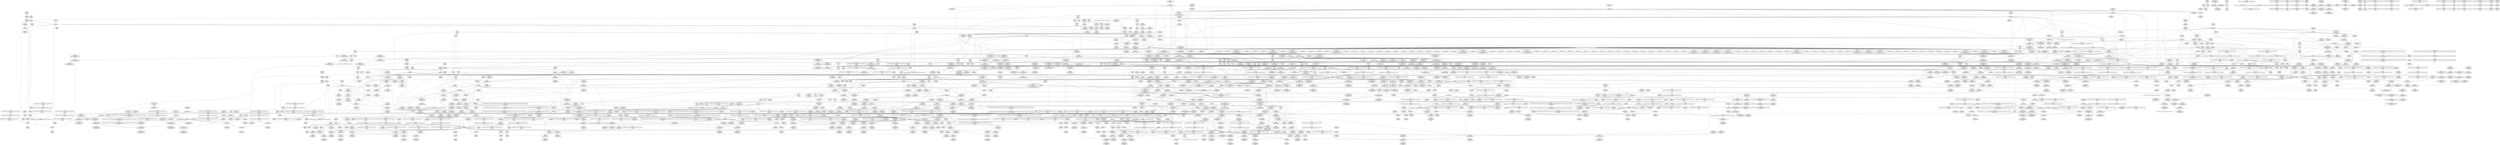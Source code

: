 digraph {
	CE0x4626850 [shape=record,shape=Mrecord,label="{CE0x4626850|kzalloc:tmp}"]
	CE0x46f19e0 [shape=record,shape=Mrecord,label="{CE0x46f19e0|i64*_getelementptr_inbounds_(_4_x_i64_,_4_x_i64_*___llvm_gcov_ctr128,_i64_0,_i64_1)|*Constant*|*SummSource*}"]
	CE0x46216e0 [shape=record,shape=Mrecord,label="{CE0x46216e0|selinux_sem_alloc_security:u|security/selinux/hooks.c,5397}"]
	CE0x4637200 [shape=record,shape=Mrecord,label="{CE0x4637200|current_sid:tmp8|security/selinux/hooks.c,218}"]
	CE0x45f7dd0 [shape=record,shape=Mrecord,label="{CE0x45f7dd0|selinux_sem_alloc_security:tmp20|security/selinux/hooks.c,5406}"]
	CE0x4693d80 [shape=record,shape=Mrecord,label="{CE0x4693d80|rcu_read_unlock:tobool|include/linux/rcupdate.h,933|*SummSource*}"]
	CE0x4656460 [shape=record,shape=Mrecord,label="{CE0x4656460|rcu_lock_acquire:tmp5|include/linux/rcupdate.h,418}"]
	CE0x4703d30 [shape=record,shape=Mrecord,label="{CE0x4703d30|i64*_getelementptr_inbounds_(_4_x_i64_,_4_x_i64_*___llvm_gcov_ctr134,_i64_0,_i64_2)|*Constant*|*SummSource*}"]
	CE0x46e4570 [shape=record,shape=Mrecord,label="{CE0x46e4570|rcu_read_unlock:call3|include/linux/rcupdate.h,933|*SummSource*}"]
	CE0x4633860 [shape=record,shape=Mrecord,label="{CE0x4633860|ipc_alloc_security:tmp12|security/selinux/hooks.c,5093}"]
	CE0x46a4540 [shape=record,shape=Mrecord,label="{CE0x46a4540|cred_sid:tmp6|security/selinux/hooks.c,197}"]
	CE0x46007a0 [shape=record,shape=Mrecord,label="{CE0x46007a0|current_sid:tmp18|security/selinux/hooks.c,218}"]
	CE0x46428d0 [shape=record,shape=Mrecord,label="{CE0x46428d0|__rcu_read_lock:bb|*SummSink*}"]
	"CONST[source:2(external),value:0(static)][purpose:{operation}][SrcIdx:0]"
	CE0x45f9a10 [shape=record,shape=Mrecord,label="{CE0x45f9a10|ipc_free_security:tmp2|*SummSource*}"]
	CE0x46f7970 [shape=record,shape=Mrecord,label="{CE0x46f7970|rcu_lock_acquire:tmp6}"]
	CE0x4632890 [shape=record,shape=Mrecord,label="{CE0x4632890|rcu_read_unlock:tmp5|include/linux/rcupdate.h,933|*SummSink*}"]
	CE0x470c740 [shape=record,shape=Mrecord,label="{CE0x470c740|_ret_void,_!dbg_!27720|./arch/x86/include/asm/preempt.h,78}"]
	CE0x45f93a0 [shape=record,shape=Mrecord,label="{CE0x45f93a0|current_sid:land.lhs.true2}"]
	CE0x4646970 [shape=record,shape=Mrecord,label="{CE0x4646970|task_sid:tmp25|security/selinux/hooks.c,208|*SummSource*}"]
	CE0x46e8ec0 [shape=record,shape=Mrecord,label="{CE0x46e8ec0|_call_void_lockdep_rcu_suspicious(i8*_getelementptr_inbounds_(_25_x_i8_,_25_x_i8_*_.str45,_i32_0,_i32_0),_i32_934,_i8*_getelementptr_inbounds_(_44_x_i8_,_44_x_i8_*_.str47,_i32_0,_i32_0))_#10,_!dbg_!27726|include/linux/rcupdate.h,933|*SummSource*}"]
	CE0x4688450 [shape=record,shape=Mrecord,label="{CE0x4688450|i64*_getelementptr_inbounds_(_13_x_i64_,_13_x_i64_*___llvm_gcov_ctr126,_i64_0,_i64_8)|*Constant*|*SummSink*}"]
	CE0x45db850 [shape=record,shape=Mrecord,label="{CE0x45db850|selinux_sem_alloc_security:tobool|security/selinux/hooks.c,5391}"]
	CE0x46a45b0 [shape=record,shape=Mrecord,label="{CE0x46a45b0|cred_sid:tmp6|security/selinux/hooks.c,197|*SummSource*}"]
	CE0x464e070 [shape=record,shape=Mrecord,label="{CE0x464e070|current_sid:security|security/selinux/hooks.c,218|*SummSource*}"]
	CE0x46416b0 [shape=record,shape=Mrecord,label="{CE0x46416b0|ipc_free_security:tmp2}"]
	CE0x45cfbb0 [shape=record,shape=Mrecord,label="{CE0x45cfbb0|selinux_sem_alloc_security:bb|*SummSource*}"]
	CE0x4707290 [shape=record,shape=Mrecord,label="{CE0x4707290|_ret_void,_!dbg_!27720|./arch/x86/include/asm/preempt.h,78|*SummSink*}"]
	CE0x472f460 [shape=record,shape=Mrecord,label="{CE0x472f460|i64*_getelementptr_inbounds_(_4_x_i64_,_4_x_i64_*___llvm_gcov_ctr135,_i64_0,_i64_1)|*Constant*|*SummSink*}"]
	CE0x4625220 [shape=record,shape=Mrecord,label="{CE0x4625220|avc_has_perm:tsid|Function::avc_has_perm&Arg::tsid::|*SummSource*}"]
	CE0x4700160 [shape=record,shape=Mrecord,label="{CE0x4700160|i8*_undef|*Constant*}"]
	CE0x4655500 [shape=record,shape=Mrecord,label="{CE0x4655500|_call_void_mcount()_#3}"]
	CE0x46fd440 [shape=record,shape=Mrecord,label="{CE0x46fd440|__rcu_read_lock:bb|*SummSource*}"]
	CE0x46e3de0 [shape=record,shape=Mrecord,label="{CE0x46e3de0|GLOBAL:__preempt_count|Global_var:__preempt_count}"]
	CE0x4641310 [shape=record,shape=Mrecord,label="{CE0x4641310|i64*_getelementptr_inbounds_(_2_x_i64_,_2_x_i64_*___llvm_gcov_ctr302,_i64_0,_i64_1)|*Constant*|*SummSink*}"]
	CE0x45d2770 [shape=record,shape=Mrecord,label="{CE0x45d2770|selinux_sem_alloc_security:call|security/selinux/hooks.c,5387|*SummSink*}"]
	CE0x4685a40 [shape=record,shape=Mrecord,label="{CE0x4685a40|i64*_getelementptr_inbounds_(_2_x_i64_,_2_x_i64_*___llvm_gcov_ctr109,_i64_0,_i64_1)|*Constant*|*SummSink*}"]
	CE0x45d68c0 [shape=record,shape=Mrecord,label="{CE0x45d68c0|_call_void_lockdep_rcu_suspicious(i8*_getelementptr_inbounds_(_25_x_i8_,_25_x_i8_*_.str3,_i32_0,_i32_0),_i32_218,_i8*_getelementptr_inbounds_(_45_x_i8_,_45_x_i8_*_.str12,_i32_0,_i32_0))_#10,_!dbg_!27727|security/selinux/hooks.c,218}"]
	CE0x45d1150 [shape=record,shape=Mrecord,label="{CE0x45d1150|_call_void_kfree(i8*_%tmp6)_#10,_!dbg_!27718|security/selinux/hooks.c,5099|*SummSource*}"]
	CE0x4669640 [shape=record,shape=Mrecord,label="{CE0x4669640|rcu_read_unlock:tmp10|include/linux/rcupdate.h,933|*SummSink*}"]
	CE0x46edbd0 [shape=record,shape=Mrecord,label="{CE0x46edbd0|GLOBAL:rcu_lock_release|*Constant*|*SummSource*}"]
	CE0x463d210 [shape=record,shape=Mrecord,label="{CE0x463d210|rcu_read_lock:tmp4|include/linux/rcupdate.h,882|*SummSource*}"]
	CE0x4627980 [shape=record,shape=Mrecord,label="{CE0x4627980|i32_218|*Constant*}"]
	CE0x471c890 [shape=record,shape=Mrecord,label="{CE0x471c890|void_(i32*,_i32,_i32*)*_asm_addl_$1,_%gs:$0_,_*m,ri,*m,_dirflag_,_fpsr_,_flags_}"]
	CE0x46819b0 [shape=record,shape=Mrecord,label="{CE0x46819b0|GLOBAL:kmalloc|*Constant*|*SummSource*}"]
	CE0x468a690 [shape=record,shape=Mrecord,label="{CE0x468a690|i64*_getelementptr_inbounds_(_13_x_i64_,_13_x_i64_*___llvm_gcov_ctr126,_i64_0,_i64_9)|*Constant*}"]
	CE0x46a53e0 [shape=record,shape=Mrecord,label="{CE0x46a53e0|task_sid:do.body}"]
	CE0x4706800 [shape=record,shape=Mrecord,label="{CE0x4706800|i64*_getelementptr_inbounds_(_4_x_i64_,_4_x_i64_*___llvm_gcov_ctr129,_i64_0,_i64_0)|*Constant*}"]
	CE0x4661cf0 [shape=record,shape=Mrecord,label="{CE0x4661cf0|i8*_getelementptr_inbounds_(_42_x_i8_,_42_x_i8_*_.str46,_i32_0,_i32_0)|*Constant*|*SummSource*}"]
	CE0x466b040 [shape=record,shape=Mrecord,label="{CE0x466b040|rcu_lock_acquire:tmp5|include/linux/rcupdate.h,418|*SummSource*}"]
	CE0x47144c0 [shape=record,shape=Mrecord,label="{CE0x47144c0|i64*_getelementptr_inbounds_(_4_x_i64_,_4_x_i64_*___llvm_gcov_ctr134,_i64_0,_i64_1)|*Constant*|*SummSink*}"]
	CE0x4690e10 [shape=record,shape=Mrecord,label="{CE0x4690e10|GLOBAL:cred_sid|*Constant*|*SummSource*}"]
	CE0x45e4730 [shape=record,shape=Mrecord,label="{CE0x45e4730|80:_i32,_112:_i8*,_:_CMRE_54,55_}"]
	CE0x4600070 [shape=record,shape=Mrecord,label="{CE0x4600070|i64*_getelementptr_inbounds_(_11_x_i64_,_11_x_i64_*___llvm_gcov_ctr125,_i64_0,_i64_9)|*Constant*|*SummSink*}"]
	CE0x3cd9160 [shape=record,shape=Mrecord,label="{CE0x3cd9160|80:_i32,_112:_i8*,_:_CMRE_16,17_}"]
	CE0x45d7150 [shape=record,shape=Mrecord,label="{CE0x45d7150|kzalloc:call|include/linux/slab.h,578|*SummSink*}"]
	CE0x46425b0 [shape=record,shape=Mrecord,label="{CE0x46425b0|__rcu_read_unlock:tmp|*SummSource*}"]
	CE0x45d7f10 [shape=record,shape=Mrecord,label="{CE0x45d7f10|COLLAPSED:_GCMRE___llvm_gcov_ctr98_internal_global_2_x_i64_zeroinitializer:_elem_0:default:}"]
	CE0x471cb00 [shape=record,shape=Mrecord,label="{CE0x471cb00|GLOBAL:__preempt_count|Global_var:__preempt_count}"]
	CE0x45e3350 [shape=record,shape=Mrecord,label="{CE0x45e3350|selinux_sem_alloc_security:tmp7|security/selinux/hooks.c,5392|*SummSource*}"]
	CE0x4673780 [shape=record,shape=Mrecord,label="{CE0x4673780|task_sid:do.body|*SummSource*}"]
	CE0x4693380 [shape=record,shape=Mrecord,label="{CE0x4693380|i64*_getelementptr_inbounds_(_2_x_i64_,_2_x_i64_*___llvm_gcov_ctr109,_i64_0,_i64_0)|*Constant*}"]
	CE0x4625660 [shape=record,shape=Mrecord,label="{CE0x4625660|avc_has_perm:tclass|Function::avc_has_perm&Arg::tclass::|*SummSource*}"]
	CE0x464d680 [shape=record,shape=Mrecord,label="{CE0x464d680|current_sid:tmp21|security/selinux/hooks.c,218|*SummSource*}"]
	CE0x4681d10 [shape=record,shape=Mrecord,label="{CE0x4681d10|kmalloc:entry|*SummSink*}"]
	CE0x4652fd0 [shape=record,shape=Mrecord,label="{CE0x4652fd0|task_sid:call|security/selinux/hooks.c,208}"]
	CE0x46f0cc0 [shape=record,shape=Mrecord,label="{CE0x46f0cc0|__rcu_read_unlock:tmp5|include/linux/rcupdate.h,244|*SummSource*}"]
	CE0x45e31c0 [shape=record,shape=Mrecord,label="{CE0x45e31c0|selinux_sem_alloc_security:tmp7|security/selinux/hooks.c,5392}"]
	CE0x4670710 [shape=record,shape=Mrecord,label="{CE0x4670710|i64_7|*Constant*}"]
	CE0x4702ab0 [shape=record,shape=Mrecord,label="{CE0x4702ab0|rcu_lock_release:tmp1}"]
	CE0x464e000 [shape=record,shape=Mrecord,label="{CE0x464e000|current_sid:security|security/selinux/hooks.c,218}"]
	CE0x4654bd0 [shape=record,shape=Mrecord,label="{CE0x4654bd0|i64*_getelementptr_inbounds_(_13_x_i64_,_13_x_i64_*___llvm_gcov_ctr126,_i64_0,_i64_8)|*Constant*}"]
	CE0x470b500 [shape=record,shape=Mrecord,label="{CE0x470b500|__preempt_count_sub:do.body|*SummSource*}"]
	CE0x45ee170 [shape=record,shape=Mrecord,label="{CE0x45ee170|80:_i32,_112:_i8*,_:_CMRE_27,28_}"]
	CE0x45fa270 [shape=record,shape=Mrecord,label="{CE0x45fa270|ipc_alloc_security:call|security/selinux/hooks.c,5083}"]
	CE0x45f42e0 [shape=record,shape=Mrecord,label="{CE0x45f42e0|ipc_alloc_security:sclass|Function::ipc_alloc_security&Arg::sclass::|*SummSink*}"]
	CE0x4663040 [shape=record,shape=Mrecord,label="{CE0x4663040|__rcu_read_lock:tmp6|include/linux/rcupdate.h,240}"]
	CE0x46f93e0 [shape=record,shape=Mrecord,label="{CE0x46f93e0|__preempt_count_sub:tmp3|*SummSink*}"]
	CE0x4658e20 [shape=record,shape=Mrecord,label="{CE0x4658e20|ipc_alloc_security:if.end}"]
	CE0x4681c50 [shape=record,shape=Mrecord,label="{CE0x4681c50|kmalloc:entry|*SummSource*}"]
	CE0x4672fd0 [shape=record,shape=Mrecord,label="{CE0x4672fd0|task_sid:tmp3|*SummSink*}"]
	CE0x45ea1c0 [shape=record,shape=Mrecord,label="{CE0x45ea1c0|selinux_sem_alloc_security:tmp}"]
	CE0x4629890 [shape=record,shape=Mrecord,label="{CE0x4629890|_ret_void,_!dbg_!27719|security/selinux/hooks.c,5100}"]
	CE0x46eeff0 [shape=record,shape=Mrecord,label="{CE0x46eeff0|__rcu_read_unlock:entry}"]
	CE0x4717b70 [shape=record,shape=Mrecord,label="{CE0x4717b70|__rcu_read_lock:do.end}"]
	CE0x45d3300 [shape=record,shape=Mrecord,label="{CE0x45d3300|GLOBAL:current_task|Global_var:current_task}"]
	CE0x466f230 [shape=record,shape=Mrecord,label="{CE0x466f230|ipc_alloc_security:tmp6|security/selinux/hooks.c,5084|*SummSource*}"]
	CE0x4678cc0 [shape=record,shape=Mrecord,label="{CE0x4678cc0|ipc_free_security:tmp6|security/selinux/hooks.c,5099|*SummSource*}"]
	CE0x4643640 [shape=record,shape=Mrecord,label="{CE0x4643640|rcu_read_unlock:tmp16|include/linux/rcupdate.h,933}"]
	CE0x463d070 [shape=record,shape=Mrecord,label="{CE0x463d070|i64_0|*Constant*}"]
	CE0x45ec540 [shape=record,shape=Mrecord,label="{CE0x45ec540|selinux_sem_alloc_security:if.then8|*SummSource*}"]
	CE0x469c440 [shape=record,shape=Mrecord,label="{CE0x469c440|cred_sid:tmp}"]
	CE0x4648560 [shape=record,shape=Mrecord,label="{CE0x4648560|i32_78|*Constant*}"]
	CE0x45cb8e0 [shape=record,shape=Mrecord,label="{CE0x45cb8e0|selinux_sem_alloc_security:if.then|*SummSource*}"]
	CE0x4708830 [shape=record,shape=Mrecord,label="{CE0x4708830|i64*_getelementptr_inbounds_(_4_x_i64_,_4_x_i64_*___llvm_gcov_ctr129,_i64_0,_i64_2)|*Constant*}"]
	CE0x4708a10 [shape=record,shape=Mrecord,label="{CE0x4708a10|__rcu_read_unlock:bb}"]
	CE0x45f0490 [shape=record,shape=Mrecord,label="{CE0x45f0490|selinux_sem_alloc_security:tmp2|security/selinux/hooks.c,5391|*SummSource*}"]
	CE0x45f7870 [shape=record,shape=Mrecord,label="{CE0x45f7870|80:_i32,_112:_i8*,_:_CMRE_59,60_}"]
	"CONST[source:0(mediator),value:0(static)][purpose:{operation}]"
	CE0x4711610 [shape=record,shape=Mrecord,label="{CE0x4711610|__rcu_read_lock:do.end|*SummSource*}"]
	CE0x46444c0 [shape=record,shape=Mrecord,label="{CE0x46444c0|i32_-12|*Constant*|*SummSink*}"]
	CE0x46254c0 [shape=record,shape=Mrecord,label="{CE0x46254c0|avc_has_perm:tclass|Function::avc_has_perm&Arg::tclass::}"]
	CE0x471a650 [shape=record,shape=Mrecord,label="{CE0x471a650|__preempt_count_sub:do.end|*SummSink*}"]
	CE0x4638070 [shape=record,shape=Mrecord,label="{CE0x4638070|current_sid:tobool1|security/selinux/hooks.c,218}"]
	CE0x469a960 [shape=record,shape=Mrecord,label="{CE0x469a960|cred_sid:tmp2|*SummSink*}"]
	CE0x45d90d0 [shape=record,shape=Mrecord,label="{CE0x45d90d0|selinux_sem_alloc_security:tmp4|security/selinux/hooks.c,5391|*SummSink*}"]
	CE0x45e3510 [shape=record,shape=Mrecord,label="{CE0x45e3510|selinux_sem_alloc_security:tmp7|security/selinux/hooks.c,5392|*SummSink*}"]
	CE0x4673950 [shape=record,shape=Mrecord,label="{CE0x4673950|task_sid:land.lhs.true2}"]
	CE0x4668cf0 [shape=record,shape=Mrecord,label="{CE0x4668cf0|rcu_read_unlock:tobool|include/linux/rcupdate.h,933|*SummSink*}"]
	CE0x4714200 [shape=record,shape=Mrecord,label="{CE0x4714200|rcu_lock_acquire:tmp}"]
	CE0x4681e20 [shape=record,shape=Mrecord,label="{CE0x4681e20|kzalloc:tmp1|*SummSink*}"]
	CE0x47133f0 [shape=record,shape=Mrecord,label="{CE0x47133f0|GLOBAL:__preempt_count_sub|*Constant*|*SummSink*}"]
	CE0x46443b0 [shape=record,shape=Mrecord,label="{CE0x46443b0|i32_-12|*Constant*|*SummSource*}"]
	CE0x4668670 [shape=record,shape=Mrecord,label="{CE0x4668670|i64*_getelementptr_inbounds_(_11_x_i64_,_11_x_i64_*___llvm_gcov_ctr127,_i64_0,_i64_8)|*Constant*|*SummSource*}"]
	CE0x45c5d90 [shape=record,shape=Mrecord,label="{CE0x45c5d90|current_sid:tmp7|security/selinux/hooks.c,218|*SummSink*}"]
	CE0x463c260 [shape=record,shape=Mrecord,label="{CE0x463c260|current_sid:bb|*SummSource*}"]
	CE0x462acb0 [shape=record,shape=Mrecord,label="{CE0x462acb0|selinux_sem_alloc_security:retval.0|*SummSource*}"]
	CE0x469a460 [shape=record,shape=Mrecord,label="{CE0x469a460|task_sid:tmp7|security/selinux/hooks.c,208|*SummSink*}"]
	CE0x46ffd80 [shape=record,shape=Mrecord,label="{CE0x46ffd80|__preempt_count_add:do.end}"]
	CE0x45fbe40 [shape=record,shape=Mrecord,label="{CE0x45fbe40|current_sid:tmp15|security/selinux/hooks.c,218}"]
	CE0x46780e0 [shape=record,shape=Mrecord,label="{CE0x46780e0|i8*_null|*Constant*|*SummSink*}"]
	CE0x471e0d0 [shape=record,shape=Mrecord,label="{CE0x471e0d0|__preempt_count_sub:tmp|*SummSource*}"]
	CE0x4658a30 [shape=record,shape=Mrecord,label="{CE0x4658a30|i32_32768|*Constant*}"]
	CE0x45f3bb0 [shape=record,shape=Mrecord,label="{CE0x45f3bb0|selinux_sem_alloc_security:tobool|security/selinux/hooks.c,5391|*SummSink*}"]
	CE0x472d860 [shape=record,shape=Mrecord,label="{CE0x472d860|i64*_getelementptr_inbounds_(_4_x_i64_,_4_x_i64_*___llvm_gcov_ctr129,_i64_0,_i64_1)|*Constant*}"]
	CE0x45e8a10 [shape=record,shape=Mrecord,label="{CE0x45e8a10|rcu_lock_acquire:__here}"]
	CE0x46715b0 [shape=record,shape=Mrecord,label="{CE0x46715b0|rcu_read_lock:tmp2}"]
	CE0x467fec0 [shape=record,shape=Mrecord,label="{CE0x467fec0|0:_i8,_:_GCMR_rcu_read_unlock.__warned_internal_global_i8_0,_section_.data.unlikely_,_align_1:_elem_0:default:}"]
	CE0x46e4f50 [shape=record,shape=Mrecord,label="{CE0x46e4f50|rcu_read_unlock:land.lhs.true2}"]
	CE0x4638670 [shape=record,shape=Mrecord,label="{CE0x4638670|_call_void_mcount()_#3|*SummSink*}"]
	CE0x45d1620 [shape=record,shape=Mrecord,label="{CE0x45d1620|80:_i32,_112:_i8*,_:_CMRE_41,42_}"]
	CE0x46ec100 [shape=record,shape=Mrecord,label="{CE0x46ec100|i64*_getelementptr_inbounds_(_11_x_i64_,_11_x_i64_*___llvm_gcov_ctr132,_i64_0,_i64_10)|*Constant*}"]
	CE0x45da210 [shape=record,shape=Mrecord,label="{CE0x45da210|current_sid:tmp9|security/selinux/hooks.c,218|*SummSink*}"]
	CE0x469fed0 [shape=record,shape=Mrecord,label="{CE0x469fed0|task_sid:tmp18|security/selinux/hooks.c,208|*SummSource*}"]
	CE0x4680a30 [shape=record,shape=Mrecord,label="{CE0x4680a30|GLOBAL:__preempt_count_add|*Constant*|*SummSource*}"]
	CE0x4671020 [shape=record,shape=Mrecord,label="{CE0x4671020|_call_void_rcu_read_lock()_#10,_!dbg_!27712|security/selinux/hooks.c,207|*SummSink*}"]
	CE0x4697d30 [shape=record,shape=Mrecord,label="{CE0x4697d30|rcu_read_lock:do.body}"]
	CE0x4683670 [shape=record,shape=Mrecord,label="{CE0x4683670|_call_void_mcount()_#3|*SummSink*}"]
	CE0x4671690 [shape=record,shape=Mrecord,label="{CE0x4671690|rcu_read_lock:tmp2|*SummSink*}"]
	CE0x4670140 [shape=record,shape=Mrecord,label="{CE0x4670140|ipc_alloc_security:if.then|*SummSink*}"]
	CE0x466cc30 [shape=record,shape=Mrecord,label="{CE0x466cc30|ipc_alloc_security:tmp7|security/selinux/hooks.c,5085|*SummSink*}"]
	CE0x465d9d0 [shape=record,shape=Mrecord,label="{CE0x465d9d0|i64*_getelementptr_inbounds_(_11_x_i64_,_11_x_i64_*___llvm_gcov_ctr127,_i64_0,_i64_9)|*Constant*}"]
	CE0x465f280 [shape=record,shape=Mrecord,label="{CE0x465f280|rcu_read_lock:tmp18|include/linux/rcupdate.h,882|*SummSink*}"]
	CE0x4677b20 [shape=record,shape=Mrecord,label="{CE0x4677b20|ipc_free_security:security1|security/selinux/hooks.c,5098|*SummSink*}"]
	CE0x46a0de0 [shape=record,shape=Mrecord,label="{CE0x46a0de0|_call_void_rcu_lock_acquire(%struct.lockdep_map*_rcu_lock_map)_#10,_!dbg_!27711|include/linux/rcupdate.h,881|*SummSource*}"]
	CE0x469fb10 [shape=record,shape=Mrecord,label="{CE0x469fb10|cred_sid:tmp|*SummSink*}"]
	CE0x4666680 [shape=record,shape=Mrecord,label="{CE0x4666680|i64_7|*Constant*}"]
	CE0x46e51a0 [shape=record,shape=Mrecord,label="{CE0x46e51a0|__preempt_count_add:tmp5|./arch/x86/include/asm/preempt.h,72}"]
	CE0x46921c0 [shape=record,shape=Mrecord,label="{CE0x46921c0|_call_void_rcu_read_unlock()_#10,_!dbg_!27748|security/selinux/hooks.c,209|*SummSource*}"]
	CE0x4714270 [shape=record,shape=Mrecord,label="{CE0x4714270|COLLAPSED:_GCMRE___llvm_gcov_ctr130_internal_global_4_x_i64_zeroinitializer:_elem_0:default:}"]
	CE0x46285e0 [shape=record,shape=Mrecord,label="{CE0x46285e0|i64*_getelementptr_inbounds_(_11_x_i64_,_11_x_i64_*___llvm_gcov_ctr125,_i64_0,_i64_9)|*Constant*}"]
	CE0x46e6660 [shape=record,shape=Mrecord,label="{CE0x46e6660|rcu_read_unlock:tmp10|include/linux/rcupdate.h,933|*SummSource*}"]
	CE0x45d7410 [shape=record,shape=Mrecord,label="{CE0x45d7410|i64_8|*Constant*|*SummSink*}"]
	CE0x45eede0 [shape=record,shape=Mrecord,label="{CE0x45eede0|GLOBAL:__llvm_gcov_ctr125|Global_var:__llvm_gcov_ctr125}"]
	CE0x4675cc0 [shape=record,shape=Mrecord,label="{CE0x4675cc0|kmalloc:call|include/linux/slab.h,429}"]
	CE0x45dc8f0 [shape=record,shape=Mrecord,label="{CE0x45dc8f0|selinux_sem_alloc_security:if.end|*SummSink*}"]
	CE0x45f5a80 [shape=record,shape=Mrecord,label="{CE0x45f5a80|get_current:tmp3}"]
	CE0x47427e0 [shape=record,shape=Mrecord,label="{CE0x47427e0|__preempt_count_sub:tmp4|./arch/x86/include/asm/preempt.h,77|*SummSink*}"]
	CE0x46ee2e0 [shape=record,shape=Mrecord,label="{CE0x46ee2e0|GLOBAL:__rcu_read_unlock|*Constant*}"]
	CE0x465ce70 [shape=record,shape=Mrecord,label="{CE0x465ce70|i32_883|*Constant*}"]
	CE0x45ed9d0 [shape=record,shape=Mrecord,label="{CE0x45ed9d0|80:_i32,_112:_i8*,_:_CMRE_9,10_}"]
	CE0x467ee50 [shape=record,shape=Mrecord,label="{CE0x467ee50|rcu_read_unlock:tmp6|include/linux/rcupdate.h,933|*SummSource*}"]
	CE0x46f7c90 [shape=record,shape=Mrecord,label="{CE0x46f7c90|rcu_lock_acquire:tmp6|*SummSink*}"]
	CE0x46507e0 [shape=record,shape=Mrecord,label="{CE0x46507e0|i64*_getelementptr_inbounds_(_2_x_i64_,_2_x_i64_*___llvm_gcov_ctr98,_i64_0,_i64_0)|*Constant*}"]
	CE0x468aee0 [shape=record,shape=Mrecord,label="{CE0x468aee0|task_sid:tmp21|security/selinux/hooks.c,208}"]
	CE0x45e51b0 [shape=record,shape=Mrecord,label="{CE0x45e51b0|80:_i32,_112:_i8*,_:_CMRE_39,40_}"]
	CE0x46f8170 [shape=record,shape=Mrecord,label="{CE0x46f8170|i64*_getelementptr_inbounds_(_4_x_i64_,_4_x_i64_*___llvm_gcov_ctr130,_i64_0,_i64_0)|*Constant*|*SummSource*}"]
	CE0x469a1f0 [shape=record,shape=Mrecord,label="{CE0x469a1f0|i64*_getelementptr_inbounds_(_2_x_i64_,_2_x_i64_*___llvm_gcov_ctr131,_i64_0,_i64_1)|*Constant*|*SummSource*}"]
	CE0x45dc770 [shape=record,shape=Mrecord,label="{CE0x45dc770|GLOBAL:ipc_alloc_security|*Constant*|*SummSource*}"]
	CE0x45db320 [shape=record,shape=Mrecord,label="{CE0x45db320|COLLAPSED:_GCMRE___llvm_gcov_ctr317_internal_global_9_x_i64_zeroinitializer:_elem_0:default:}"]
	CE0x4623130 [shape=record,shape=Mrecord,label="{CE0x4623130|i64_4|*Constant*}"]
	CE0x46874c0 [shape=record,shape=Mrecord,label="{CE0x46874c0|_call_void_mcount()_#3|*SummSource*}"]
	CE0x45e5080 [shape=record,shape=Mrecord,label="{CE0x45e5080|80:_i32,_112:_i8*,_:_CMRE_38,39_}"]
	CE0x45eaae0 [shape=record,shape=Mrecord,label="{CE0x45eaae0|selinux_sem_alloc_security:bb}"]
	CE0x3ea03d0 [shape=record,shape=Mrecord,label="{CE0x3ea03d0|i32_0|*Constant*|*SummSink*}"]
	CE0x47301f0 [shape=record,shape=Mrecord,label="{CE0x47301f0|COLLAPSED:_GCMRE___llvm_gcov_ctr129_internal_global_4_x_i64_zeroinitializer:_elem_0:default:}"]
	CE0x4691fa0 [shape=record,shape=Mrecord,label="{CE0x4691fa0|GLOBAL:rcu_read_unlock|*Constant*}"]
	CE0x4724120 [shape=record,shape=Mrecord,label="{CE0x4724120|__preempt_count_sub:tmp2}"]
	CE0x4696020 [shape=record,shape=Mrecord,label="{CE0x4696020|rcu_read_unlock:tmp12|include/linux/rcupdate.h,933}"]
	CE0x4693110 [shape=record,shape=Mrecord,label="{CE0x4693110|kmalloc:bb|*SummSink*}"]
	CE0x4657f70 [shape=record,shape=Mrecord,label="{CE0x4657f70|ipc_alloc_security:tmp9|security/selinux/hooks.c,5087|*SummSource*}"]
	CE0x469a880 [shape=record,shape=Mrecord,label="{CE0x469a880|cred_sid:tmp2}"]
	CE0x466c280 [shape=record,shape=Mrecord,label="{CE0x466c280|rcu_read_unlock:tobool1|include/linux/rcupdate.h,933|*SummSource*}"]
	CE0x462dbe0 [shape=record,shape=Mrecord,label="{CE0x462dbe0|ipc_free_security:entry|*SummSource*}"]
	CE0x4692f60 [shape=record,shape=Mrecord,label="{CE0x4692f60|_ret_void,_!dbg_!27735|include/linux/rcupdate.h,938|*SummSink*}"]
	CE0x4656060 [shape=record,shape=Mrecord,label="{CE0x4656060|i32_1|*Constant*}"]
	CE0x46536b0 [shape=record,shape=Mrecord,label="{CE0x46536b0|task_sid:tobool4|security/selinux/hooks.c,208|*SummSource*}"]
	CE0x46efcd0 [shape=record,shape=Mrecord,label="{CE0x46efcd0|__rcu_read_lock:do.body|*SummSource*}"]
	CE0x46ec270 [shape=record,shape=Mrecord,label="{CE0x46ec270|rcu_read_unlock:tmp21|include/linux/rcupdate.h,935|*SummSource*}"]
	CE0x469ace0 [shape=record,shape=Mrecord,label="{CE0x469ace0|task_sid:tmp|*SummSink*}"]
	CE0x45fe4e0 [shape=record,shape=Mrecord,label="{CE0x45fe4e0|i64*_getelementptr_inbounds_(_9_x_i64_,_9_x_i64_*___llvm_gcov_ctr317,_i64_0,_i64_3)|*Constant*|*SummSink*}"]
	CE0x46249e0 [shape=record,shape=Mrecord,label="{CE0x46249e0|i64*_getelementptr_inbounds_(_2_x_i64_,_2_x_i64_*___llvm_gcov_ctr302,_i64_0,_i64_1)|*Constant*|*SummSource*}"]
	CE0x46ecea0 [shape=record,shape=Mrecord,label="{CE0x46ecea0|rcu_read_unlock:tmp22|include/linux/rcupdate.h,935|*SummSink*}"]
	CE0x46e22b0 [shape=record,shape=Mrecord,label="{CE0x46e22b0|rcu_read_unlock:tmp13|include/linux/rcupdate.h,933}"]
	CE0x466f360 [shape=record,shape=Mrecord,label="{CE0x466f360|ipc_alloc_security:tmp6|security/selinux/hooks.c,5084|*SummSink*}"]
	CE0x4654e30 [shape=record,shape=Mrecord,label="{CE0x4654e30|i64*_getelementptr_inbounds_(_6_x_i64_,_6_x_i64_*___llvm_gcov_ctr301,_i64_0,_i64_0)|*Constant*|*SummSource*}"]
	CE0x4670f20 [shape=record,shape=Mrecord,label="{CE0x4670f20|_call_void_rcu_read_lock()_#10,_!dbg_!27712|security/selinux/hooks.c,207|*SummSource*}"]
	CE0x45d7b00 [shape=record,shape=Mrecord,label="{CE0x45d7b00|80:_i32,_112:_i8*,_:_CMRE_43,44_}"]
	CE0x4655d90 [shape=record,shape=Mrecord,label="{CE0x4655d90|__preempt_count_add:entry}"]
	CE0x4625d70 [shape=record,shape=Mrecord,label="{CE0x4625d70|selinux_sem_alloc_security:u|security/selinux/hooks.c,5397|*SummSink*}"]
	CE0x46245f0 [shape=record,shape=Mrecord,label="{CE0x46245f0|selinux_sem_alloc_security:tmp14|security/selinux/hooks.c,5401|*SummSink*}"]
	CE0x469ca00 [shape=record,shape=Mrecord,label="{CE0x469ca00|_call_void_mcount()_#3|*SummSource*}"]
	CE0x46649b0 [shape=record,shape=Mrecord,label="{CE0x46649b0|rcu_read_lock:tmp10|include/linux/rcupdate.h,882}"]
	CE0x467f460 [shape=record,shape=Mrecord,label="{CE0x467f460|rcu_lock_acquire:tmp3|*SummSource*}"]
	CE0x4651870 [shape=record,shape=Mrecord,label="{CE0x4651870|task_sid:tmp5|security/selinux/hooks.c,208}"]
	CE0x4647e90 [shape=record,shape=Mrecord,label="{CE0x4647e90|current_sid:call4|security/selinux/hooks.c,218|*SummSource*}"]
	CE0x45fb5f0 [shape=record,shape=Mrecord,label="{CE0x45fb5f0|_call_void_mcount()_#3|*SummSource*}"]
	CE0x4667010 [shape=record,shape=Mrecord,label="{CE0x4667010|rcu_read_lock:tmp13|include/linux/rcupdate.h,882}"]
	CE0x47300e0 [shape=record,shape=Mrecord,label="{CE0x47300e0|__preempt_count_sub:tmp1}"]
	CE0x4677040 [shape=record,shape=Mrecord,label="{CE0x4677040|kmalloc:size|Function::kmalloc&Arg::size::|*SummSink*}"]
	CE0x46501f0 [shape=record,shape=Mrecord,label="{CE0x46501f0|current_sid:tmp24|security/selinux/hooks.c,220|*SummSource*}"]
	CE0x45d14f0 [shape=record,shape=Mrecord,label="{CE0x45d14f0|80:_i32,_112:_i8*,_:_CMRE_40,41_}"]
	CE0x470a340 [shape=record,shape=Mrecord,label="{CE0x470a340|_call_void_mcount()_#3|*SummSource*}"]
	CE0x46677e0 [shape=record,shape=Mrecord,label="{CE0x46677e0|rcu_read_lock:tmp14|include/linux/rcupdate.h,882|*SummSink*}"]
	CE0x4713030 [shape=record,shape=Mrecord,label="{CE0x4713030|rcu_lock_release:indirectgoto|*SummSource*}"]
	CE0x466ac30 [shape=record,shape=Mrecord,label="{CE0x466ac30|rcu_read_unlock:tmp11|include/linux/rcupdate.h,933}"]
	CE0x4667ec0 [shape=record,shape=Mrecord,label="{CE0x4667ec0|rcu_read_lock:tmp16|include/linux/rcupdate.h,882}"]
	CE0x45e8dd0 [shape=record,shape=Mrecord,label="{CE0x45e8dd0|rcu_read_unlock:if.end|*SummSource*}"]
	CE0x471d0e0 [shape=record,shape=Mrecord,label="{CE0x471d0e0|i64*_getelementptr_inbounds_(_4_x_i64_,_4_x_i64_*___llvm_gcov_ctr129,_i64_0,_i64_3)|*Constant*|*SummSource*}"]
	CE0x464b880 [shape=record,shape=Mrecord,label="{CE0x464b880|GLOBAL:__kmalloc|*Constant*|*SummSource*}"]
	CE0x465bf90 [shape=record,shape=Mrecord,label="{CE0x465bf90|_call_void_rcu_lock_acquire(%struct.lockdep_map*_rcu_lock_map)_#10,_!dbg_!27711|include/linux/rcupdate.h,881}"]
	CE0x462c590 [shape=record,shape=Mrecord,label="{CE0x462c590|selinux_sem_alloc_security:sem_perm9|security/selinux/hooks.c,5402|*SummSource*}"]
	CE0x47028c0 [shape=record,shape=Mrecord,label="{CE0x47028c0|i64_ptrtoint_(i8*_blockaddress(_rcu_lock_release,_%__here)_to_i64)|*Constant*}"]
	CE0x46849f0 [shape=record,shape=Mrecord,label="{CE0x46849f0|cred_sid:tmp4|*LoadInst*|security/selinux/hooks.c,196|*SummSource*}"]
	CE0x470b490 [shape=record,shape=Mrecord,label="{CE0x470b490|__preempt_count_sub:bb|*SummSource*}"]
	CE0x46532d0 [shape=record,shape=Mrecord,label="{CE0x46532d0|_call_void_mcount()_#3|*SummSource*}"]
	CE0x4621560 [shape=record,shape=Mrecord,label="{CE0x4621560|selinux_sem_alloc_security:tmp10|security/selinux/hooks.c,5397|*SummSink*}"]
	CE0x4650060 [shape=record,shape=Mrecord,label="{CE0x4650060|current_sid:tmp24|security/selinux/hooks.c,220}"]
	CE0x462a050 [shape=record,shape=Mrecord,label="{CE0x462a050|selinux_sem_alloc_security:tmp18|security/selinux/hooks.c,5405|*SummSink*}"]
	CE0x4648a10 [shape=record,shape=Mrecord,label="{CE0x4648a10|GLOBAL:kfree|*Constant*}"]
	CE0x4671d30 [shape=record,shape=Mrecord,label="{CE0x4671d30|rcu_read_lock:tmp3}"]
	CE0x4638210 [shape=record,shape=Mrecord,label="{CE0x4638210|current_sid:tmp8|security/selinux/hooks.c,218|*SummSink*}"]
	CE0x4708720 [shape=record,shape=Mrecord,label="{CE0x4708720|_call_void_mcount()_#3|*SummSink*}"]
	CE0x4678980 [shape=record,shape=Mrecord,label="{CE0x4678980|ipc_free_security:tmp4|*LoadInst*|security/selinux/hooks.c,5097|*SummSource*}"]
	CE0x4677100 [shape=record,shape=Mrecord,label="{CE0x4677100|kmalloc:flags|Function::kmalloc&Arg::flags::}"]
	CE0x45e6110 [shape=record,shape=Mrecord,label="{CE0x45e6110|i8_1|*Constant*}"]
	CE0x4697300 [shape=record,shape=Mrecord,label="{CE0x4697300|GLOBAL:rcu_lock_map|Global_var:rcu_lock_map}"]
	CE0x46945e0 [shape=record,shape=Mrecord,label="{CE0x46945e0|rcu_read_unlock:do.end}"]
	CE0x470b420 [shape=record,shape=Mrecord,label="{CE0x470b420|__preempt_count_sub:bb}"]
	CE0x45ee820 [shape=record,shape=Mrecord,label="{CE0x45ee820|GLOBAL:get_current|*Constant*}"]
	CE0x45d44c0 [shape=record,shape=Mrecord,label="{CE0x45d44c0|GLOBAL:lockdep_rcu_suspicious|*Constant*|*SummSource*}"]
	CE0x4680210 [shape=record,shape=Mrecord,label="{CE0x4680210|__preempt_count_add:tmp4|./arch/x86/include/asm/preempt.h,72|*SummSink*}"]
	CE0x45d7590 [shape=record,shape=Mrecord,label="{CE0x45d7590|kzalloc:size|Function::kzalloc&Arg::size::}"]
	CE0x4720c00 [shape=record,shape=Mrecord,label="{CE0x4720c00|i64*_getelementptr_inbounds_(_4_x_i64_,_4_x_i64_*___llvm_gcov_ctr135,_i64_0,_i64_2)|*Constant*}"]
	CE0x46a2cb0 [shape=record,shape=Mrecord,label="{CE0x46a2cb0|task_sid:if.end}"]
	CE0x45d0d60 [shape=record,shape=Mrecord,label="{CE0x45d0d60|selinux_sem_alloc_security:call1|security/selinux/hooks.c,5390|*SummSource*}"]
	CE0x4639f60 [shape=record,shape=Mrecord,label="{CE0x4639f60|current_sid:tmp13|security/selinux/hooks.c,218|*SummSink*}"]
	CE0x4662b90 [shape=record,shape=Mrecord,label="{CE0x4662b90|rcu_read_unlock:tmp3|*SummSource*}"]
	CE0x46f6b70 [shape=record,shape=Mrecord,label="{CE0x46f6b70|__rcu_read_unlock:tmp2|*SummSink*}"]
	CE0x465b580 [shape=record,shape=Mrecord,label="{CE0x465b580|GLOBAL:__llvm_gcov_ctr301|Global_var:__llvm_gcov_ctr301|*SummSink*}"]
	CE0x471c4b0 [shape=record,shape=Mrecord,label="{CE0x471c4b0|i64*_getelementptr_inbounds_(_4_x_i64_,_4_x_i64_*___llvm_gcov_ctr134,_i64_0,_i64_3)|*Constant*|*SummSink*}"]
	CE0x4624f90 [shape=record,shape=Mrecord,label="{CE0x4624f90|avc_has_perm:ssid|Function::avc_has_perm&Arg::ssid::|*SummSource*}"]
	CE0x4648740 [shape=record,shape=Mrecord,label="{CE0x4648740|i32_78|*Constant*|*SummSource*}"]
	CE0x46eedd0 [shape=record,shape=Mrecord,label="{CE0x46eedd0|GLOBAL:__rcu_read_unlock|*Constant*|*SummSink*}"]
	CE0x46e2740 [shape=record,shape=Mrecord,label="{CE0x46e2740|rcu_read_unlock:tmp13|include/linux/rcupdate.h,933|*SummSource*}"]
	CE0x46ffdf0 [shape=record,shape=Mrecord,label="{CE0x46ffdf0|__rcu_read_unlock:tmp7|include/linux/rcupdate.h,245}"]
	CE0x46a0160 [shape=record,shape=Mrecord,label="{CE0x46a0160|task_sid:tmp18|security/selinux/hooks.c,208|*SummSink*}"]
	CE0x4650c50 [shape=record,shape=Mrecord,label="{CE0x4650c50|GLOBAL:__rcu_read_lock|*Constant*|*SummSource*}"]
	CE0x463bbd0 [shape=record,shape=Mrecord,label="{CE0x463bbd0|current_sid:tmp10|security/selinux/hooks.c,218|*SummSource*}"]
	CE0x462b030 [shape=record,shape=Mrecord,label="{CE0x462b030|i64*_getelementptr_inbounds_(_9_x_i64_,_9_x_i64_*___llvm_gcov_ctr317,_i64_0,_i64_8)|*Constant*}"]
	CE0x4697c90 [shape=record,shape=Mrecord,label="{CE0x4697c90|rcu_read_lock:land.lhs.true|*SummSource*}"]
	CE0x46edd70 [shape=record,shape=Mrecord,label="{CE0x46edd70|rcu_lock_release:entry|*SummSource*}"]
	CE0x45fa310 [shape=record,shape=Mrecord,label="{CE0x45fa310|ipc_alloc_security:call|security/selinux/hooks.c,5083|*SummSource*}"]
	CE0x46263d0 [shape=record,shape=Mrecord,label="{CE0x46263d0|selinux_sem_alloc_security:ipc_id|security/selinux/hooks.c,5397|*SummSink*}"]
	CE0x4716150 [shape=record,shape=Mrecord,label="{CE0x4716150|_call_void_lock_release(%struct.lockdep_map*_%map,_i32_1,_i64_ptrtoint_(i8*_blockaddress(_rcu_lock_release,_%__here)_to_i64))_#10,_!dbg_!27716|include/linux/rcupdate.h,423|*SummSink*}"]
	CE0x4665670 [shape=record,shape=Mrecord,label="{CE0x4665670|rcu_read_lock:tmp11|include/linux/rcupdate.h,882|*SummSink*}"]
	CE0x4623790 [shape=record,shape=Mrecord,label="{CE0x4623790|i64_5|*Constant*|*SummSink*}"]
	CE0x4603080 [shape=record,shape=Mrecord,label="{CE0x4603080|selinux_sem_alloc_security:security|security/selinux/hooks.c,5394}"]
	CE0x4678f70 [shape=record,shape=Mrecord,label="{CE0x4678f70|i64*_getelementptr_inbounds_(_2_x_i64_,_2_x_i64_*___llvm_gcov_ctr182,_i64_0,_i64_0)|*Constant*|*SummSource*}"]
	CE0x4742ae0 [shape=record,shape=Mrecord,label="{CE0x4742ae0|i64*_getelementptr_inbounds_(_4_x_i64_,_4_x_i64_*___llvm_gcov_ctr129,_i64_0,_i64_0)|*Constant*|*SummSink*}"]
	CE0x4624180 [shape=record,shape=Mrecord,label="{CE0x4624180|selinux_sem_alloc_security:tmp14|security/selinux/hooks.c,5401}"]
	CE0x467f650 [shape=record,shape=Mrecord,label="{CE0x467f650|COLLAPSED:_GCMRE___llvm_gcov_ctr132_internal_global_11_x_i64_zeroinitializer:_elem_0:default:}"]
	CE0x46274c0 [shape=record,shape=Mrecord,label="{CE0x46274c0|kzalloc:tmp|*SummSink*}"]
	CE0x4605d50 [shape=record,shape=Mrecord,label="{CE0x4605d50|selinux_sem_alloc_security:tmp9|security/selinux/hooks.c,5394}"]
	CE0x46eb4f0 [shape=record,shape=Mrecord,label="{CE0x46eb4f0|rcu_read_unlock:tmp19|include/linux/rcupdate.h,933}"]
	CE0x45da140 [shape=record,shape=Mrecord,label="{CE0x45da140|current_sid:tmp9|security/selinux/hooks.c,218|*SummSource*}"]
	CE0x45ddc30 [shape=record,shape=Mrecord,label="{CE0x45ddc30|selinux_sem_alloc_security:tmp1}"]
	CE0x463c530 [shape=record,shape=Mrecord,label="{CE0x463c530|current_sid:land.lhs.true|*SummSource*}"]
	CE0x45f7b20 [shape=record,shape=Mrecord,label="{CE0x45f7b20|i32_1|*Constant*}"]
	CE0x463e350 [shape=record,shape=Mrecord,label="{CE0x463e350|current_sid:do.body|*SummSource*}"]
	CE0x45c6290 [shape=record,shape=Mrecord,label="{CE0x45c6290|GLOBAL:current_task|Global_var:current_task|*SummSource*}"]
	CE0x461f6b0 [shape=record,shape=Mrecord,label="{CE0x461f6b0|current_sid:do.end|*SummSink*}"]
	CE0x4687b00 [shape=record,shape=Mrecord,label="{CE0x4687b00|rcu_read_lock:if.end}"]
	CE0x4680640 [shape=record,shape=Mrecord,label="{CE0x4680640|i64*_getelementptr_inbounds_(_11_x_i64_,_11_x_i64_*___llvm_gcov_ctr132,_i64_0,_i64_0)|*Constant*|*SummSource*}"]
	CE0x464e0e0 [shape=record,shape=Mrecord,label="{CE0x464e0e0|current_sid:security|security/selinux/hooks.c,218|*SummSink*}"]
	CE0x46775c0 [shape=record,shape=Mrecord,label="{CE0x46775c0|ipc_free_security:tmp5|security/selinux/hooks.c,5097|*SummSource*}"]
	CE0x4644340 [shape=record,shape=Mrecord,label="{CE0x4644340|i32_-12|*Constant*}"]
	CE0x469b9d0 [shape=record,shape=Mrecord,label="{CE0x469b9d0|rcu_lock_acquire:map|Function::rcu_lock_acquire&Arg::map::|*SummSource*}"]
	CE0x4718d00 [shape=record,shape=Mrecord,label="{CE0x4718d00|__preempt_count_sub:tmp5|./arch/x86/include/asm/preempt.h,77}"]
	CE0x4678da0 [shape=record,shape=Mrecord,label="{CE0x4678da0|GLOBAL:kfree|*Constant*|*SummSink*}"]
	CE0x45c6a50 [shape=record,shape=Mrecord,label="{CE0x45c6a50|kmalloc:tmp|*SummSource*}"]
	CE0x464de10 [shape=record,shape=Mrecord,label="{CE0x464de10|COLLAPSED:_CMRE:_elem_0::|security/selinux/hooks.c,218}"]
	CE0x45d9bd0 [shape=record,shape=Mrecord,label="{CE0x45d9bd0|80:_i32,_112:_i8*,_:_CMRE_30,31_}"]
	CE0x4667950 [shape=record,shape=Mrecord,label="{CE0x4667950|rcu_read_lock:tmp15|include/linux/rcupdate.h,882}"]
	CE0x469e120 [shape=record,shape=Mrecord,label="{CE0x469e120|rcu_read_lock:call|include/linux/rcupdate.h,882|*SummSink*}"]
	CE0x468fc30 [shape=record,shape=Mrecord,label="{CE0x468fc30|task_sid:tmp27|security/selinux/hooks.c,208}"]
	CE0x46545d0 [shape=record,shape=Mrecord,label="{CE0x46545d0|task_sid:tmp15|security/selinux/hooks.c,208|*SummSource*}"]
	CE0x45ff950 [shape=record,shape=Mrecord,label="{CE0x45ff950|80:_i32,_112:_i8*,_:_CMRE_65,66_}"]
	CE0x45eeff0 [shape=record,shape=Mrecord,label="{CE0x45eeff0|GLOBAL:__llvm_gcov_ctr125|Global_var:__llvm_gcov_ctr125|*SummSource*}"]
	CE0x4665270 [shape=record,shape=Mrecord,label="{CE0x4665270|rcu_read_lock:tmp11|include/linux/rcupdate.h,882}"]
	CE0x45ea8a0 [shape=record,shape=Mrecord,label="{CE0x45ea8a0|80:_i32,_112:_i8*,_:_CMRE_11,12_}"]
	CE0x4646650 [shape=record,shape=Mrecord,label="{CE0x4646650|task_sid:tmp24|security/selinux/hooks.c,208|*SummSink*}"]
	CE0x471bd20 [shape=record,shape=Mrecord,label="{CE0x471bd20|__preempt_count_add:tmp3|*SummSink*}"]
	CE0x47023e0 [shape=record,shape=Mrecord,label="{CE0x47023e0|GLOBAL:lock_release|*Constant*}"]
	CE0x4647380 [shape=record,shape=Mrecord,label="{CE0x4647380|i64*_getelementptr_inbounds_(_11_x_i64_,_11_x_i64_*___llvm_gcov_ctr125,_i64_0,_i64_10)|*Constant*|*SummSource*}"]
	CE0x47305b0 [shape=record,shape=Mrecord,label="{CE0x47305b0|__preempt_count_add:do.body|*SummSource*}"]
	CE0x4667660 [shape=record,shape=Mrecord,label="{CE0x4667660|rcu_read_lock:tmp14|include/linux/rcupdate.h,882|*SummSource*}"]
	CE0x461fb50 [shape=record,shape=Mrecord,label="{CE0x461fb50|i32_3|*Constant*|*SummSink*}"]
	CE0x46f6880 [shape=record,shape=Mrecord,label="{CE0x46f6880|__rcu_read_lock:tmp1}"]
	CE0x46592c0 [shape=record,shape=Mrecord,label="{CE0x46592c0|kzalloc:tmp3|*SummSource*}"]
	CE0x466d540 [shape=record,shape=Mrecord,label="{CE0x466d540|i64*_getelementptr_inbounds_(_6_x_i64_,_6_x_i64_*___llvm_gcov_ctr301,_i64_0,_i64_4)|*Constant*|*SummSink*}"]
	CE0x4699880 [shape=record,shape=Mrecord,label="{CE0x4699880|rcu_read_lock:do.end}"]
	CE0x464dc20 [shape=record,shape=Mrecord,label="{CE0x464dc20|i32_22|*Constant*|*SummSink*}"]
	CE0x4718ef0 [shape=record,shape=Mrecord,label="{CE0x4718ef0|__preempt_count_add:bb}"]
	CE0x46912e0 [shape=record,shape=Mrecord,label="{CE0x46912e0|cred_sid:entry}"]
	CE0x471c820 [shape=record,shape=Mrecord,label="{CE0x471c820|i64*_getelementptr_inbounds_(_4_x_i64_,_4_x_i64_*___llvm_gcov_ctr134,_i64_0,_i64_3)|*Constant*}"]
	CE0x45faea0 [shape=record,shape=Mrecord,label="{CE0x45faea0|i1_true|*Constant*|*SummSource*}"]
	CE0x4643f20 [shape=record,shape=Mrecord,label="{CE0x4643f20|ipc_alloc_security:security|security/selinux/hooks.c,5090|*SummSource*}"]
	CE0x4634160 [shape=record,shape=Mrecord,label="{CE0x4634160|ipc_alloc_security:tmp13|security/selinux/hooks.c,5093|*SummSink*}"]
	CE0x471d630 [shape=record,shape=Mrecord,label="{CE0x471d630|_call_void___preempt_count_sub(i32_1)_#10,_!dbg_!27715|include/linux/rcupdate.h,244|*SummSource*}"]
	CE0x45f55d0 [shape=record,shape=Mrecord,label="{CE0x45f55d0|i64_2|*Constant*}"]
	CE0x4620b90 [shape=record,shape=Mrecord,label="{CE0x4620b90|avc_has_perm:ssid|Function::avc_has_perm&Arg::ssid::}"]
	CE0x45dee20 [shape=record,shape=Mrecord,label="{CE0x45dee20|i32_10|*Constant*|*SummSink*}"]
	CE0x4629900 [shape=record,shape=Mrecord,label="{CE0x4629900|_ret_void,_!dbg_!27719|security/selinux/hooks.c,5100|*SummSink*}"]
	CE0x45d3bc0 [shape=record,shape=Mrecord,label="{CE0x45d3bc0|ipc_alloc_security:tobool|security/selinux/hooks.c,5084}"]
	CE0x635b900 [shape=record,shape=Mrecord,label="{CE0x635b900|80:_i32,_112:_i8*,_:_CMRE_7,8_}"]
	CE0x4625350 [shape=record,shape=Mrecord,label="{CE0x4625350|avc_has_perm:tsid|Function::avc_has_perm&Arg::tsid::|*SummSink*}"]
	CE0x46e46a0 [shape=record,shape=Mrecord,label="{CE0x46e46a0|rcu_read_unlock:call3|include/linux/rcupdate.h,933|*SummSink*}"]
	CE0x45f9110 [shape=record,shape=Mrecord,label="{CE0x45f9110|current_sid:land.lhs.true2|*SummSink*}"]
	CE0x45e44a0 [shape=record,shape=Mrecord,label="{CE0x45e44a0|_call_void_mcount()_#3|*SummSource*}"]
	CE0x4678a90 [shape=record,shape=Mrecord,label="{CE0x4678a90|ipc_free_security:tmp4|*LoadInst*|security/selinux/hooks.c,5097|*SummSink*}"]
	CE0x4709710 [shape=record,shape=Mrecord,label="{CE0x4709710|__preempt_count_add:do.body}"]
	CE0x4657010 [shape=record,shape=Mrecord,label="{CE0x4657010|i32_2|*Constant*}"]
	CE0x4651b10 [shape=record,shape=Mrecord,label="{CE0x4651b10|GLOBAL:__rcu_read_lock|*Constant*}"]
	CE0x45fbf20 [shape=record,shape=Mrecord,label="{CE0x45fbf20|current_sid:tmp15|security/selinux/hooks.c,218|*SummSink*}"]
	CE0x45df3c0 [shape=record,shape=Mrecord,label="{CE0x45df3c0|_call_void_mcount()_#3}"]
	CE0x4653bf0 [shape=record,shape=Mrecord,label="{CE0x4653bf0|task_sid:tobool4|security/selinux/hooks.c,208|*SummSink*}"]
	CE0x4678560 [shape=record,shape=Mrecord,label="{CE0x4678560|ipc_free_security:security|security/selinux/hooks.c,5097|*SummSink*}"]
	CE0x4683360 [shape=record,shape=Mrecord,label="{CE0x4683360|_call_void_mcount()_#3}"]
	CE0x45e6430 [shape=record,shape=Mrecord,label="{CE0x45e6430|i8_1|*Constant*|*SummSink*}"]
	CE0x4696550 [shape=record,shape=Mrecord,label="{CE0x4696550|rcu_lock_acquire:entry|*SummSource*}"]
	CE0x45f4760 [shape=record,shape=Mrecord,label="{CE0x45f4760|80:_i32,_112:_i8*,_:_CMRE_88,92_|*MultipleSource*|Function::selinux_sem_alloc_security&Arg::sma::|security/selinux/hooks.c,5390}"]
	CE0x4703af0 [shape=record,shape=Mrecord,label="{CE0x4703af0|rcu_lock_acquire:indirectgoto|*SummSource*}"]
	CE0x4647830 [shape=record,shape=Mrecord,label="{CE0x4647830|current_sid:tmp20|security/selinux/hooks.c,218|*SummSink*}"]
	CE0x45f4aa0 [shape=record,shape=Mrecord,label="{CE0x45f4aa0|80:_i32,_112:_i8*,_:_CMRE_96,100_|*MultipleSource*|Function::selinux_sem_alloc_security&Arg::sma::|security/selinux/hooks.c,5390}"]
	CE0x4681fa0 [shape=record,shape=Mrecord,label="{CE0x4681fa0|i64*_getelementptr_inbounds_(_2_x_i64_,_2_x_i64_*___llvm_gcov_ctr182,_i64_0,_i64_1)|*Constant*|*SummSource*}"]
	CE0x46fcd70 [shape=record,shape=Mrecord,label="{CE0x46fcd70|__rcu_read_lock:tmp3|*SummSource*}"]
	CE0x461ec20 [shape=record,shape=Mrecord,label="{CE0x461ec20|ipc_alloc_security:sid3|security/selinux/hooks.c,5089}"]
	CE0x4698f70 [shape=record,shape=Mrecord,label="{CE0x4698f70|rcu_lock_acquire:bb|*SummSink*}"]
	CE0x4713130 [shape=record,shape=Mrecord,label="{CE0x4713130|rcu_lock_release:indirectgoto|*SummSink*}"]
	CE0x45d8900 [shape=record,shape=Mrecord,label="{CE0x45d8900|selinux_sem_alloc_security:sma|Function::selinux_sem_alloc_security&Arg::sma::}"]
	CE0x4673bc0 [shape=record,shape=Mrecord,label="{CE0x4673bc0|_call_void_mcount()_#3}"]
	CE0x46433a0 [shape=record,shape=Mrecord,label="{CE0x46433a0|rcu_read_unlock:tmp15|include/linux/rcupdate.h,933|*SummSource*}"]
	CE0x46ea660 [shape=record,shape=Mrecord,label="{CE0x46ea660|i64*_getelementptr_inbounds_(_11_x_i64_,_11_x_i64_*___llvm_gcov_ctr132,_i64_0,_i64_9)|*Constant*}"]
	CE0x465af30 [shape=record,shape=Mrecord,label="{CE0x465af30|ipc_alloc_security:if.end|*SummSource*}"]
	CE0x466af10 [shape=record,shape=Mrecord,label="{CE0x466af10|rcu_read_unlock:tmp11|include/linux/rcupdate.h,933|*SummSource*}"]
	CE0x45db580 [shape=record,shape=Mrecord,label="{CE0x45db580|i64*_getelementptr_inbounds_(_9_x_i64_,_9_x_i64_*___llvm_gcov_ctr317,_i64_0,_i64_0)|*Constant*|*SummSource*}"]
	CE0x45d2e80 [shape=record,shape=Mrecord,label="{CE0x45d2e80|current_sid:tmp2|*SummSink*}"]
	CE0x4623990 [shape=record,shape=Mrecord,label="{CE0x4623990|selinux_sem_alloc_security:tmp12|security/selinux/hooks.c,5401|*SummSource*}"]
	CE0x4684bc0 [shape=record,shape=Mrecord,label="{CE0x4684bc0|GLOBAL:rcu_lock_acquire|*Constant*}"]
	CE0x45fcf40 [shape=record,shape=Mrecord,label="{CE0x45fcf40|selinux_sem_alloc_security:type|security/selinux/hooks.c,5396|*SummSource*}"]
	CE0x463b2b0 [shape=record,shape=Mrecord,label="{CE0x463b2b0|GLOBAL:kzalloc|*Constant*|*SummSource*}"]
	CE0x4646fa0 [shape=record,shape=Mrecord,label="{CE0x4646fa0|i64*_getelementptr_inbounds_(_11_x_i64_,_11_x_i64_*___llvm_gcov_ctr125,_i64_0,_i64_10)|*Constant*}"]
	CE0x3ea04d0 [shape=record,shape=Mrecord,label="{CE0x3ea04d0|selinux_sem_alloc_security:sem_perm|security/selinux/hooks.c,5390}"]
	CE0x46ed410 [shape=record,shape=Mrecord,label="{CE0x46ed410|_call_void_rcu_lock_release(%struct.lockdep_map*_rcu_lock_map)_#10,_!dbg_!27733|include/linux/rcupdate.h,935|*SummSink*}"]
	CE0x46875f0 [shape=record,shape=Mrecord,label="{CE0x46875f0|GLOBAL:rcu_read_lock|*Constant*}"]
	CE0x4667bd0 [shape=record,shape=Mrecord,label="{CE0x4667bd0|rcu_read_lock:tmp15|include/linux/rcupdate.h,882|*SummSource*}"]
	CE0x46eb7c0 [shape=record,shape=Mrecord,label="{CE0x46eb7c0|rcu_read_unlock:tmp20|include/linux/rcupdate.h,933}"]
	CE0x4700a30 [shape=record,shape=Mrecord,label="{CE0x4700a30|i64*_getelementptr_inbounds_(_4_x_i64_,_4_x_i64_*___llvm_gcov_ctr134,_i64_0,_i64_1)|*Constant*|*SummSource*}"]
	CE0x46954f0 [shape=record,shape=Mrecord,label="{CE0x46954f0|GLOBAL:rcu_lock_acquire|*Constant*|*SummSink*}"]
	CE0x463d930 [shape=record,shape=Mrecord,label="{CE0x463d930|i64*_getelementptr_inbounds_(_13_x_i64_,_13_x_i64_*___llvm_gcov_ctr126,_i64_0,_i64_1)|*Constant*}"]
	CE0x472d2d0 [shape=record,shape=Mrecord,label="{CE0x472d2d0|i64*_getelementptr_inbounds_(_4_x_i64_,_4_x_i64_*___llvm_gcov_ctr134,_i64_0,_i64_1)|*Constant*}"]
	CE0x45e5400 [shape=record,shape=Mrecord,label="{CE0x45e5400|current_sid:tmp|*SummSource*}"]
	CE0x4665b10 [shape=record,shape=Mrecord,label="{CE0x4665b10|rcu_read_lock:tmp12|include/linux/rcupdate.h,882|*SummSink*}"]
	CE0x45f0fe0 [shape=record,shape=Mrecord,label="{CE0x45f0fe0|80:_i32,_112:_i8*,_:_CMRE_152,160_|*MultipleSource*|Function::selinux_sem_alloc_security&Arg::sma::|security/selinux/hooks.c,5390}"]
	CE0x4708460 [shape=record,shape=Mrecord,label="{CE0x4708460|_call_void_asm_addl_$1,_%gs:$0_,_*m,ri,*m,_dirflag_,_fpsr_,_flags_(i32*___preempt_count,_i32_%sub,_i32*___preempt_count)_#3,_!dbg_!27717,_!srcloc_!27718|./arch/x86/include/asm/preempt.h,77}"]
	CE0x46818f0 [shape=record,shape=Mrecord,label="{CE0x46818f0|rcu_read_unlock:if.then|*SummSink*}"]
	CE0x4686a40 [shape=record,shape=Mrecord,label="{CE0x4686a40|i64*_getelementptr_inbounds_(_11_x_i64_,_11_x_i64_*___llvm_gcov_ctr127,_i64_0,_i64_1)|*Constant*|*SummSource*}"]
	CE0x465d7a0 [shape=record,shape=Mrecord,label="{CE0x465d7a0|i8*_getelementptr_inbounds_(_42_x_i8_,_42_x_i8_*_.str46,_i32_0,_i32_0)|*Constant*}"]
	CE0x4655f50 [shape=record,shape=Mrecord,label="{CE0x4655f50|__preempt_count_add:entry|*SummSink*}"]
	CE0x4730070 [shape=record,shape=Mrecord,label="{CE0x4730070|i64_1|*Constant*}"]
	CE0x46a1710 [shape=record,shape=Mrecord,label="{CE0x46a1710|rcu_read_unlock:tmp1|*SummSink*}"]
	CE0x462dcc0 [shape=record,shape=Mrecord,label="{CE0x462dcc0|i64*_getelementptr_inbounds_(_9_x_i64_,_9_x_i64_*___llvm_gcov_ctr317,_i64_0,_i64_7)|*Constant*}"]
	CE0x46fc9c0 [shape=record,shape=Mrecord,label="{CE0x46fc9c0|i32_2|*Constant*|*SummSink*}"]
	CE0x45da050 [shape=record,shape=Mrecord,label="{CE0x45da050|current_sid:tmp10|security/selinux/hooks.c,218}"]
	CE0x4683600 [shape=record,shape=Mrecord,label="{CE0x4683600|_call_void_mcount()_#3|*SummSource*}"]
	CE0x463c5a0 [shape=record,shape=Mrecord,label="{CE0x463c5a0|current_sid:land.lhs.true|*SummSink*}"]
	CE0x4624430 [shape=record,shape=Mrecord,label="{CE0x4624430|selinux_sem_alloc_security:tmp14|security/selinux/hooks.c,5401|*SummSource*}"]
	CE0x4670070 [shape=record,shape=Mrecord,label="{CE0x4670070|ipc_alloc_security:if.then|*SummSource*}"]
	CE0x4650530 [shape=record,shape=Mrecord,label="{CE0x4650530|get_current:bb|*SummSource*}"]
	CE0x4654040 [shape=record,shape=Mrecord,label="{CE0x4654040|kmalloc:tmp3}"]
	CE0x46059e0 [shape=record,shape=Mrecord,label="{CE0x46059e0|selinux_sem_alloc_security:call6|security/selinux/hooks.c,5399|*SummSource*}"]
	CE0x46a0ba0 [shape=record,shape=Mrecord,label="{CE0x46a0ba0|rcu_lock_acquire:entry}"]
	CE0x4657120 [shape=record,shape=Mrecord,label="{CE0x4657120|i32_2|*Constant*|*SummSource*}"]
	CE0x46ee110 [shape=record,shape=Mrecord,label="{CE0x46ee110|rcu_lock_release:map|Function::rcu_lock_release&Arg::map::|*SummSource*}"]
	CE0x46ee780 [shape=record,shape=Mrecord,label="{CE0x46ee780|_ret_void,_!dbg_!27717|include/linux/rcupdate.h,424|*SummSink*}"]
	CE0x46913b0 [shape=record,shape=Mrecord,label="{CE0x46913b0|cred_sid:entry|*SummSource*}"]
	CE0x46497b0 [shape=record,shape=Mrecord,label="{CE0x46497b0|rcu_lock_acquire:tmp7|*SummSource*}"]
	CE0x465ad40 [shape=record,shape=Mrecord,label="{CE0x465ad40|kzalloc:or|include/linux/slab.h,578|*SummSource*}"]
	CE0x4657330 [shape=record,shape=Mrecord,label="{CE0x4657330|rcu_read_unlock:tmp2|*SummSink*}"]
	CE0x4693b20 [shape=record,shape=Mrecord,label="{CE0x4693b20|rcu_read_unlock:tmp4|include/linux/rcupdate.h,933}"]
	CE0x46ee8c0 [shape=record,shape=Mrecord,label="{CE0x46ee8c0|_call_void___rcu_read_unlock()_#10,_!dbg_!27734|include/linux/rcupdate.h,937}"]
	CE0x4653d30 [shape=record,shape=Mrecord,label="{CE0x4653d30|i64_6|*Constant*|*SummSource*}"]
	CE0x4663680 [shape=record,shape=Mrecord,label="{CE0x4663680|i64*_getelementptr_inbounds_(_4_x_i64_,_4_x_i64_*___llvm_gcov_ctr128,_i64_0,_i64_2)|*Constant*|*SummSink*}"]
	CE0x46759b0 [shape=record,shape=Mrecord,label="{CE0x46759b0|ipc_alloc_security:tmp3|security/selinux/hooks.c,5084}"]
	CE0x4637d20 [shape=record,shape=Mrecord,label="{CE0x4637d20|get_current:tmp3|*SummSource*}"]
	CE0x46a2df0 [shape=record,shape=Mrecord,label="{CE0x46a2df0|task_sid:if.end|*SummSource*}"]
	CE0x463cd50 [shape=record,shape=Mrecord,label="{CE0x463cd50|current_sid:tmp11|security/selinux/hooks.c,218|*SummSource*}"]
	CE0x46852e0 [shape=record,shape=Mrecord,label="{CE0x46852e0|task_sid:tobool1|security/selinux/hooks.c,208|*SummSource*}"]
	CE0x45e85c0 [shape=record,shape=Mrecord,label="{CE0x45e85c0|i64*_getelementptr_inbounds_(_11_x_i64_,_11_x_i64_*___llvm_gcov_ctr132,_i64_0,_i64_1)|*Constant*|*SummSink*}"]
	CE0x4692930 [shape=record,shape=Mrecord,label="{CE0x4692930|rcu_read_unlock:entry|*SummSink*}"]
	CE0x4655b90 [shape=record,shape=Mrecord,label="{CE0x4655b90|ipc_alloc_security:tmp6|security/selinux/hooks.c,5084}"]
	CE0x45fc230 [shape=record,shape=Mrecord,label="{CE0x45fc230|current_sid:tmp16|security/selinux/hooks.c,218}"]
	CE0x46920e0 [shape=record,shape=Mrecord,label="{CE0x46920e0|_call_void_rcu_read_unlock()_#10,_!dbg_!27748|security/selinux/hooks.c,209}"]
	CE0x4677a40 [shape=record,shape=Mrecord,label="{CE0x4677a40|ipc_free_security:security1|security/selinux/hooks.c,5098|*SummSource*}"]
	CE0x45f0560 [shape=record,shape=Mrecord,label="{CE0x45f0560|selinux_sem_alloc_security:tmp2|security/selinux/hooks.c,5391|*SummSink*}"]
	CE0x46e1680 [shape=record,shape=Mrecord,label="{CE0x46e1680|__rcu_read_unlock:tmp4|include/linux/rcupdate.h,244|*SummSink*}"]
	CE0x471fa70 [shape=record,shape=Mrecord,label="{CE0x471fa70|__preempt_count_sub:tmp7|./arch/x86/include/asm/preempt.h,78|*SummSource*}"]
	CE0x46f8240 [shape=record,shape=Mrecord,label="{CE0x46f8240|__rcu_read_lock:tmp|*SummSink*}"]
	CE0x464b7a0 [shape=record,shape=Mrecord,label="{CE0x464b7a0|kmalloc:call|include/linux/slab.h,429|*SummSink*}"]
	CE0x470ac40 [shape=record,shape=Mrecord,label="{CE0x470ac40|__preempt_count_add:tmp6|./arch/x86/include/asm/preempt.h,73|*SummSink*}"]
	"CONST[source:0(mediator),value:2(dynamic)][purpose:{object}]"
	"CONST[source:0(mediator),value:2(dynamic)][purpose:{subject}]"
	CE0x46ff920 [shape=record,shape=Mrecord,label="{CE0x46ff920|__rcu_read_unlock:tmp6|include/linux/rcupdate.h,245}"]
	CE0x463f7c0 [shape=record,shape=Mrecord,label="{CE0x463f7c0|ipc_alloc_security:tmp|*SummSink*}"]
	CE0x4658280 [shape=record,shape=Mrecord,label="{CE0x4658280|ipc_alloc_security:tmp9|security/selinux/hooks.c,5087|*SummSink*}"]
	CE0x45ddb20 [shape=record,shape=Mrecord,label="{CE0x45ddb20|i64*_getelementptr_inbounds_(_2_x_i64_,_2_x_i64_*___llvm_gcov_ctr98,_i64_0,_i64_1)|*Constant*|*SummSink*}"]
	CE0x45edfa0 [shape=record,shape=Mrecord,label="{CE0x45edfa0|80:_i32,_112:_i8*,_:_CMRE_76,80_|*MultipleSource*|Function::selinux_sem_alloc_security&Arg::sma::|security/selinux/hooks.c,5390}"]
	CE0x47429d0 [shape=record,shape=Mrecord,label="{CE0x47429d0|__preempt_count_sub:tmp1|*SummSource*}"]
	CE0x4702d70 [shape=record,shape=Mrecord,label="{CE0x4702d70|i64*_getelementptr_inbounds_(_4_x_i64_,_4_x_i64_*___llvm_gcov_ctr133,_i64_0,_i64_1)|*Constant*}"]
	CE0x46792d0 [shape=record,shape=Mrecord,label="{CE0x46792d0|_call_void_kfree(i8*_%tmp6)_#10,_!dbg_!27718|security/selinux/hooks.c,5099|*SummSink*}"]
	CE0x45dc550 [shape=record,shape=Mrecord,label="{CE0x45dc550|GLOBAL:ipc_alloc_security|*Constant*}"]
	CE0x46729b0 [shape=record,shape=Mrecord,label="{CE0x46729b0|task_sid:tmp6|security/selinux/hooks.c,208|*SummSource*}"]
	CE0x471d7d0 [shape=record,shape=Mrecord,label="{CE0x471d7d0|i64_1|*Constant*}"]
	CE0x46f1160 [shape=record,shape=Mrecord,label="{CE0x46f1160|i64*_getelementptr_inbounds_(_4_x_i64_,_4_x_i64_*___llvm_gcov_ctr130,_i64_0,_i64_1)|*Constant*}"]
	CE0x45f0920 [shape=record,shape=Mrecord,label="{CE0x45f0920|80:_i32,_112:_i8*,_:_CMRE_23,24_}"]
	CE0x45f65b0 [shape=record,shape=Mrecord,label="{CE0x45f65b0|GLOBAL:get_current|*Constant*|*SummSink*}"]
	CE0x46558f0 [shape=record,shape=Mrecord,label="{CE0x46558f0|ipc_alloc_security:tmp5|security/selinux/hooks.c,5084|*SummSource*}"]
	CE0x4668360 [shape=record,shape=Mrecord,label="{CE0x4668360|i64*_getelementptr_inbounds_(_11_x_i64_,_11_x_i64_*___llvm_gcov_ctr127,_i64_0,_i64_8)|*Constant*}"]
	CE0x4675610 [shape=record,shape=Mrecord,label="{CE0x4675610|_ret_void,_!dbg_!27717|include/linux/rcupdate.h,419|*SummSource*}"]
	CE0x4678250 [shape=record,shape=Mrecord,label="{CE0x4678250|ipc_free_security:tmp6|security/selinux/hooks.c,5099|*SummSink*}"]
	CE0x45edc10 [shape=record,shape=Mrecord,label="{CE0x45edc10|80:_i32,_112:_i8*,_:_CMRE_71,72_}"]
	CE0x4687a90 [shape=record,shape=Mrecord,label="{CE0x4687a90|rcu_read_lock:land.lhs.true2|*SummSink*}"]
	CE0x46768c0 [shape=record,shape=Mrecord,label="{CE0x46768c0|GLOBAL:__kmalloc|*Constant*}"]
	CE0x46347a0 [shape=record,shape=Mrecord,label="{CE0x46347a0|ipc_free_security:bb|*SummSink*}"]
	CE0x4633be0 [shape=record,shape=Mrecord,label="{CE0x4633be0|ipc_alloc_security:tmp12|security/selinux/hooks.c,5093|*SummSink*}"]
	CE0x4606430 [shape=record,shape=Mrecord,label="{CE0x4606430|i64_1|*Constant*|*SummSource*}"]
	CE0x46430f0 [shape=record,shape=Mrecord,label="{CE0x46430f0|rcu_read_unlock:tmp15|include/linux/rcupdate.h,933}"]
	CE0x46495d0 [shape=record,shape=Mrecord,label="{CE0x46495d0|COLLAPSED:_GCMRE___llvm_gcov_ctr128_internal_global_4_x_i64_zeroinitializer:_elem_0:default:}"]
	CE0x4632b70 [shape=record,shape=Mrecord,label="{CE0x4632b70|_ret_void,_!dbg_!27719|./arch/x86/include/asm/preempt.h,73}"]
	CE0x45f51e0 [shape=record,shape=Mrecord,label="{CE0x45f51e0|selinux_sem_alloc_security:sem_perm|security/selinux/hooks.c,5390|*SummSource*}"]
	CE0x464d500 [shape=record,shape=Mrecord,label="{CE0x464d500|current_sid:tmp21|security/selinux/hooks.c,218}"]
	CE0x46e03e0 [shape=record,shape=Mrecord,label="{CE0x46e03e0|rcu_read_unlock:land.lhs.true2|*SummSink*}"]
	CE0x4695a30 [shape=record,shape=Mrecord,label="{CE0x4695a30|i64*_getelementptr_inbounds_(_11_x_i64_,_11_x_i64_*___llvm_gcov_ctr127,_i64_0,_i64_0)|*Constant*}"]
	CE0x465b9b0 [shape=record,shape=Mrecord,label="{CE0x465b9b0|ipc_alloc_security:tmp4|security/selinux/hooks.c,5084|*SummSink*}"]
	CE0x46a2190 [shape=record,shape=Mrecord,label="{CE0x46a2190|cred_sid:tmp3|*SummSource*}"]
	CE0x4602480 [shape=record,shape=Mrecord,label="{CE0x4602480|avc_has_perm:auditdata|Function::avc_has_perm&Arg::auditdata::|*SummSink*}"]
	CE0x46930a0 [shape=record,shape=Mrecord,label="{CE0x46930a0|kmalloc:bb|*SummSource*}"]
	CE0x4654230 [shape=record,shape=Mrecord,label="{CE0x4654230|kmalloc:tmp3|*SummSink*}"]
	CE0x45d0e70 [shape=record,shape=Mrecord,label="{CE0x45d0e70|selinux_sem_alloc_security:call1|security/selinux/hooks.c,5390|*SummSink*}"]
	CE0x465a220 [shape=record,shape=Mrecord,label="{CE0x465a220|_ret_i8*_%call,_!dbg_!27715|include/linux/slab.h,578}"]
	CE0x4664c00 [shape=record,shape=Mrecord,label="{CE0x4664c00|rcu_read_lock:tmp9|include/linux/rcupdate.h,882|*SummSink*}"]
	CE0x46ef150 [shape=record,shape=Mrecord,label="{CE0x46ef150|__rcu_read_unlock:entry|*SummSource*}"]
	CE0x4657f00 [shape=record,shape=Mrecord,label="{CE0x4657f00|ipc_alloc_security:tmp9|security/selinux/hooks.c,5087}"]
	CE0x4659830 [shape=record,shape=Mrecord,label="{CE0x4659830|ipc_alloc_security:tmp2|security/selinux/hooks.c,5083|*SummSink*}"]
	CE0x471d4c0 [shape=record,shape=Mrecord,label="{CE0x471d4c0|_call_void___preempt_count_sub(i32_1)_#10,_!dbg_!27715|include/linux/rcupdate.h,244}"]
	CE0x4712510 [shape=record,shape=Mrecord,label="{CE0x4712510|rcu_lock_release:tmp4|include/linux/rcupdate.h,423}"]
	CE0x4650ee0 [shape=record,shape=Mrecord,label="{CE0x4650ee0|task_sid:bb}"]
	CE0x463d6b0 [shape=record,shape=Mrecord,label="{CE0x463d6b0|task_sid:tmp1}"]
	CE0x4672b50 [shape=record,shape=Mrecord,label="{CE0x4672b50|rcu_read_lock:tobool|include/linux/rcupdate.h,882|*SummSource*}"]
	CE0x4605f10 [shape=record,shape=Mrecord,label="{CE0x4605f10|selinux_sem_alloc_security:tmp9|security/selinux/hooks.c,5394|*SummSink*}"]
	CE0x4681720 [shape=record,shape=Mrecord,label="{CE0x4681720|rcu_read_unlock:if.then}"]
	CE0x466dd00 [shape=record,shape=Mrecord,label="{CE0x466dd00|GLOBAL:task_sid|*Constant*|*SummSource*}"]
	CE0x46ed970 [shape=record,shape=Mrecord,label="{CE0x46ed970|GLOBAL:rcu_lock_release|*Constant*|*SummSink*}"]
	CE0x45d1750 [shape=record,shape=Mrecord,label="{CE0x45d1750|80:_i32,_112:_i8*,_:_CMRE_42,43_}"]
	CE0x45f4dc0 [shape=record,shape=Mrecord,label="{CE0x45f4dc0|selinux_sem_alloc_security:tmp3|security/selinux/hooks.c,5391|*SummSink*}"]
	CE0x4670a60 [shape=record,shape=Mrecord,label="{CE0x4670a60|task_sid:tmp15|security/selinux/hooks.c,208}"]
	CE0x4681660 [shape=record,shape=Mrecord,label="{CE0x4681660|rcu_read_unlock:if.end|*SummSink*}"]
	CE0x4669e90 [shape=record,shape=Mrecord,label="{CE0x4669e90|GLOBAL:__llvm_gcov_ctr132|Global_var:__llvm_gcov_ctr132|*SummSource*}"]
	CE0x4623650 [shape=record,shape=Mrecord,label="{CE0x4623650|i64_5|*Constant*}"]
	CE0x4647510 [shape=record,shape=Mrecord,label="{CE0x4647510|current_sid:tmp20|security/selinux/hooks.c,218}"]
	CE0x46e88e0 [shape=record,shape=Mrecord,label="{CE0x46e88e0|rcu_read_unlock:tmp18|include/linux/rcupdate.h,933|*SummSource*}"]
	CE0x46e6140 [shape=record,shape=Mrecord,label="{CE0x46e6140|rcu_lock_acquire:tmp2}"]
	CE0x472f610 [shape=record,shape=Mrecord,label="{CE0x472f610|i64*_getelementptr_inbounds_(_4_x_i64_,_4_x_i64_*___llvm_gcov_ctr135,_i64_0,_i64_1)|*Constant*|*SummSource*}"]
	CE0x46576a0 [shape=record,shape=Mrecord,label="{CE0x46576a0|i64*_getelementptr_inbounds_(_4_x_i64_,_4_x_i64_*___llvm_gcov_ctr130,_i64_0,_i64_2)|*Constant*}"]
	CE0x4658900 [shape=record,shape=Mrecord,label="{CE0x4658900|_call_void_mcount()_#3|*SummSource*}"]
	CE0x4671880 [shape=record,shape=Mrecord,label="{CE0x4671880|task_sid:tmp5|security/selinux/hooks.c,208|*SummSource*}"]
	CE0x4632c40 [shape=record,shape=Mrecord,label="{CE0x4632c40|__preempt_count_add:val|Function::__preempt_count_add&Arg::val::}"]
	CE0x4648690 [shape=record,shape=Mrecord,label="{CE0x4648690|_ret_%struct.task_struct*_%tmp4,_!dbg_!27714|./arch/x86/include/asm/current.h,14}"]
	CE0x463caf0 [shape=record,shape=Mrecord,label="{CE0x463caf0|current_sid:tmp11|security/selinux/hooks.c,218}"]
	CE0x4624cf0 [shape=record,shape=Mrecord,label="{CE0x4624cf0|ipc_alloc_security:return|*SummSource*}"]
	CE0x57c0e00 [shape=record,shape=Mrecord,label="{CE0x57c0e00|80:_i32,_112:_i8*,_:_CMRE_4,5_}"]
	CE0x46eea60 [shape=record,shape=Mrecord,label="{CE0x46eea60|_call_void___rcu_read_unlock()_#10,_!dbg_!27734|include/linux/rcupdate.h,937|*SummSink*}"]
	CE0x45ed090 [shape=record,shape=Mrecord,label="{CE0x45ed090|80:_i32,_112:_i8*,_:_CMRE_22,23_}"]
	CE0x45e6560 [shape=record,shape=Mrecord,label="{CE0x45e6560|GLOBAL:lockdep_rcu_suspicious|*Constant*}"]
	CE0x46556c0 [shape=record,shape=Mrecord,label="{CE0x46556c0|ipc_alloc_security:tmp5|security/selinux/hooks.c,5084}"]
	CE0x4640a80 [shape=record,shape=Mrecord,label="{CE0x4640a80|ipc_alloc_security:tmp7|security/selinux/hooks.c,5085}"]
	CE0x470fd90 [shape=record,shape=Mrecord,label="{CE0x470fd90|__preempt_count_sub:tmp6|./arch/x86/include/asm/preempt.h,78|*SummSource*}"]
	CE0x45eae80 [shape=record,shape=Mrecord,label="{CE0x45eae80|80:_i32,_112:_i8*,_:_CMRE_52,53_}"]
	CE0x4694ac0 [shape=record,shape=Mrecord,label="{CE0x4694ac0|rcu_read_lock:tmp}"]
	CE0x46e0a50 [shape=record,shape=Mrecord,label="{CE0x46e0a50|GLOBAL:__preempt_count_add|*Constant*}"]
	CE0x4633e60 [shape=record,shape=Mrecord,label="{CE0x4633e60|ipc_alloc_security:tmp13|security/selinux/hooks.c,5093}"]
	CE0x46229e0 [shape=record,shape=Mrecord,label="{CE0x46229e0|avc_has_perm:entry}"]
	CE0x4660fe0 [shape=record,shape=Mrecord,label="{CE0x4660fe0|cred_sid:bb}"]
	CE0x4670600 [shape=record,shape=Mrecord,label="{CE0x4670600|task_sid:tmp14|security/selinux/hooks.c,208|*SummSink*}"]
	CE0x45fea70 [shape=record,shape=Mrecord,label="{CE0x45fea70|selinux_sem_alloc_security:tmp6|security/selinux/hooks.c,5392|*SummSource*}"]
	CE0x4604480 [shape=record,shape=Mrecord,label="{CE0x4604480|selinux_sem_alloc_security:tmp8|security/selinux/hooks.c,5394}"]
	CE0x464cf00 [shape=record,shape=Mrecord,label="{CE0x464cf00|current_sid:cred|security/selinux/hooks.c,218}"]
	CE0x46a4860 [shape=record,shape=Mrecord,label="{CE0x46a4860|task_sid:tmp9|security/selinux/hooks.c,208|*SummSource*}"]
	CE0x45d9250 [shape=record,shape=Mrecord,label="{CE0x45d9250|selinux_sem_alloc_security:tmp5|security/selinux/hooks.c,5391}"]
	CE0x45cf630 [shape=record,shape=Mrecord,label="{CE0x45cf630|selinux_sem_alloc_security:entry|*SummSink*}"]
	CE0x46ef680 [shape=record,shape=Mrecord,label="{CE0x46ef680|_ret_void,_!dbg_!27717|include/linux/rcupdate.h,245}"]
	CE0x470ab60 [shape=record,shape=Mrecord,label="{CE0x470ab60|__preempt_count_add:tmp6|./arch/x86/include/asm/preempt.h,73}"]
	CE0x4637f20 [shape=record,shape=Mrecord,label="{CE0x4637f20|current_sid:tmp8|security/selinux/hooks.c,218|*SummSource*}"]
	CE0x4652940 [shape=record,shape=Mrecord,label="{CE0x4652940|_ret_void,_!dbg_!27717|include/linux/rcupdate.h,240}"]
	CE0x46a46d0 [shape=record,shape=Mrecord,label="{CE0x46a46d0|cred_sid:tmp6|security/selinux/hooks.c,197|*SummSink*}"]
	CE0x46e0ee0 [shape=record,shape=Mrecord,label="{CE0x46e0ee0|rcu_read_unlock:tmp9|include/linux/rcupdate.h,933}"]
	CE0x45ee9f0 [shape=record,shape=Mrecord,label="{CE0x45ee9f0|i32_32768|*Constant*|*SummSource*}"]
	CE0x46ffb70 [shape=record,shape=Mrecord,label="{CE0x46ffb70|__rcu_read_unlock:tmp6|include/linux/rcupdate.h,245|*SummSink*}"]
	CE0x463b320 [shape=record,shape=Mrecord,label="{CE0x463b320|GLOBAL:kzalloc|*Constant*|*SummSink*}"]
	CE0x46291d0 [shape=record,shape=Mrecord,label="{CE0x46291d0|i64*_getelementptr_inbounds_(_9_x_i64_,_9_x_i64_*___llvm_gcov_ctr317,_i64_0,_i64_6)|*Constant*|*SummSource*}"]
	CE0x465f3f0 [shape=record,shape=Mrecord,label="{CE0x465f3f0|i8_1|*Constant*}"]
	CE0x46e02f0 [shape=record,shape=Mrecord,label="{CE0x46e02f0|rcu_read_unlock:land.lhs.true2|*SummSource*}"]
	CE0x46754c0 [shape=record,shape=Mrecord,label="{CE0x46754c0|_ret_void,_!dbg_!27717|include/linux/rcupdate.h,419}"]
	CE0x45efef0 [shape=record,shape=Mrecord,label="{CE0x45efef0|i64_2|*Constant*|*SummSource*}"]
	CE0x4672e40 [shape=record,shape=Mrecord,label="{CE0x4672e40|i64_3|*Constant*}"]
	CE0x45f3780 [shape=record,shape=Mrecord,label="{CE0x45f3780|ipc_alloc_security:sclass|Function::ipc_alloc_security&Arg::sclass::|*SummSource*}"]
	CE0x46fff20 [shape=record,shape=Mrecord,label="{CE0x46fff20|__rcu_read_unlock:tmp7|include/linux/rcupdate.h,245|*SummSource*}"]
	CE0x46e3200 [shape=record,shape=Mrecord,label="{CE0x46e3200|rcu_read_unlock:tmp14|include/linux/rcupdate.h,933}"]
	CE0x4645bb0 [shape=record,shape=Mrecord,label="{CE0x4645bb0|task_sid:tmp23|security/selinux/hooks.c,208|*SummSink*}"]
	CE0x4716020 [shape=record,shape=Mrecord,label="{CE0x4716020|_call_void_lock_release(%struct.lockdep_map*_%map,_i32_1,_i64_ptrtoint_(i8*_blockaddress(_rcu_lock_release,_%__here)_to_i64))_#10,_!dbg_!27716|include/linux/rcupdate.h,423|*SummSource*}"]
	CE0x462a710 [shape=record,shape=Mrecord,label="{CE0x462a710|selinux_sem_alloc_security:tmp19|security/selinux/hooks.c,5405|*SummSource*}"]
	CE0x4645050 [shape=record,shape=Mrecord,label="{CE0x4645050|task_sid:tmp23|security/selinux/hooks.c,208}"]
	CE0x47013e0 [shape=record,shape=Mrecord,label="{CE0x47013e0|i64*_getelementptr_inbounds_(_4_x_i64_,_4_x_i64_*___llvm_gcov_ctr134,_i64_0,_i64_0)|*Constant*|*SummSink*}"]
	CE0x4690cd0 [shape=record,shape=Mrecord,label="{CE0x4690cd0|task_sid:call7|security/selinux/hooks.c,208|*SummSource*}"]
	CE0x471bb30 [shape=record,shape=Mrecord,label="{CE0x471bb30|__preempt_count_add:tmp3}"]
	CE0x4676110 [shape=record,shape=Mrecord,label="{CE0x4676110|task_sid:tmp12|security/selinux/hooks.c,208}"]
	CE0x464f340 [shape=record,shape=Mrecord,label="{CE0x464f340|current_sid:sid|security/selinux/hooks.c,220|*SummSource*}"]
	CE0x469ce30 [shape=record,shape=Mrecord,label="{CE0x469ce30|i32_0|*Constant*}"]
	CE0x4685c30 [shape=record,shape=Mrecord,label="{CE0x4685c30|task_sid:do.body5}"]
	CE0x4603900 [shape=record,shape=Mrecord,label="{CE0x4603900|selinux_sem_alloc_security:tmp8|security/selinux/hooks.c,5394|*SummSource*}"]
	CE0x4698fe0 [shape=record,shape=Mrecord,label="{CE0x4698fe0|rcu_read_lock:tmp|*SummSource*}"]
	CE0x46331e0 [shape=record,shape=Mrecord,label="{CE0x46331e0|rcu_read_unlock:tmp16|include/linux/rcupdate.h,933|*SummSink*}"]
	CE0x462ba70 [shape=record,shape=Mrecord,label="{CE0x462ba70|selinux_sem_alloc_security:tmp16|security/selinux/hooks.c,5402|*SummSource*}"]
	CE0x4685520 [shape=record,shape=Mrecord,label="{CE0x4685520|i64_4|*Constant*}"]
	CE0x46944c0 [shape=record,shape=Mrecord,label="{CE0x46944c0|rcu_read_lock:tmp5|include/linux/rcupdate.h,882}"]
	CE0x4677c90 [shape=record,shape=Mrecord,label="{CE0x4677c90|i8*_null|*Constant*}"]
	CE0x4689790 [shape=record,shape=Mrecord,label="{CE0x4689790|GLOBAL:lockdep_rcu_suspicious|*Constant*}"]
	CE0x46a1320 [shape=record,shape=Mrecord,label="{CE0x46a1320|rcu_read_lock:tmp3|*SummSink*}"]
	CE0x4683a50 [shape=record,shape=Mrecord,label="{CE0x4683a50|task_sid:tobool|security/selinux/hooks.c,208|*SummSink*}"]
	CE0x46fbfd0 [shape=record,shape=Mrecord,label="{CE0x46fbfd0|i64*_getelementptr_inbounds_(_4_x_i64_,_4_x_i64_*___llvm_gcov_ctr133,_i64_0,_i64_2)|*Constant*}"]
	CE0x45d9500 [shape=record,shape=Mrecord,label="{CE0x45d9500|80:_i32,_112:_i8*,_:_CMRE_18,19_}"]
	CE0x4708f10 [shape=record,shape=Mrecord,label="{CE0x4708f10|i64*_getelementptr_inbounds_(_4_x_i64_,_4_x_i64_*___llvm_gcov_ctr134,_i64_0,_i64_0)|*Constant*}"]
	CE0x46629b0 [shape=record,shape=Mrecord,label="{CE0x46629b0|rcu_read_unlock:tmp3}"]
	CE0x46f68f0 [shape=record,shape=Mrecord,label="{CE0x46f68f0|__rcu_read_lock:tmp1|*SummSource*}"]
	CE0x4643d80 [shape=record,shape=Mrecord,label="{CE0x4643d80|ipc_alloc_security:security|security/selinux/hooks.c,5090|*SummSink*}"]
	CE0x463db30 [shape=record,shape=Mrecord,label="{CE0x463db30|current_sid:tmp11|security/selinux/hooks.c,218|*SummSink*}"]
	CE0x462b6d0 [shape=record,shape=Mrecord,label="{CE0x462b6d0|i64*_getelementptr_inbounds_(_9_x_i64_,_9_x_i64_*___llvm_gcov_ctr317,_i64_0,_i64_8)|*Constant*|*SummSink*}"]
	CE0x467f4d0 [shape=record,shape=Mrecord,label="{CE0x467f4d0|rcu_lock_acquire:tmp3|*SummSink*}"]
	CE0x4620a20 [shape=record,shape=Mrecord,label="{CE0x4620a20|avc_has_perm:entry|*SummSink*}"]
	CE0x45eba50 [shape=record,shape=Mrecord,label="{CE0x45eba50|80:_i32,_112:_i8*,_:_CMRE_176,184_|*MultipleSource*|Function::selinux_sem_alloc_security&Arg::sma::|security/selinux/hooks.c,5390}"]
	CE0x4602970 [shape=record,shape=Mrecord,label="{CE0x4602970|selinux_sem_alloc_security:tobool7|security/selinux/hooks.c,5401|*SummSink*}"]
	CE0x4660ca0 [shape=record,shape=Mrecord,label="{CE0x4660ca0|rcu_read_lock:tmp22|include/linux/rcupdate.h,884|*SummSink*}"]
	CE0x4669080 [shape=record,shape=Mrecord,label="{CE0x4669080|__rcu_read_lock:tmp7|include/linux/rcupdate.h,240|*SummSource*}"]
	CE0x46427c0 [shape=record,shape=Mrecord,label="{CE0x46427c0|__rcu_read_unlock:tmp}"]
	CE0x469a4f0 [shape=record,shape=Mrecord,label="{CE0x469a4f0|task_sid:tmp8|security/selinux/hooks.c,208}"]
	CE0x4691e40 [shape=record,shape=Mrecord,label="{CE0x4691e40|_call_void_rcu_read_unlock()_#10,_!dbg_!27748|security/selinux/hooks.c,209|*SummSink*}"]
	CE0x4690d40 [shape=record,shape=Mrecord,label="{CE0x4690d40|task_sid:call7|security/selinux/hooks.c,208|*SummSink*}"]
	CE0x46ea1d0 [shape=record,shape=Mrecord,label="{CE0x46ea1d0|i8*_getelementptr_inbounds_(_44_x_i8_,_44_x_i8_*_.str47,_i32_0,_i32_0)|*Constant*|*SummSource*}"]
	CE0x45ee2a0 [shape=record,shape=Mrecord,label="{CE0x45ee2a0|80:_i32,_112:_i8*,_:_CMRE_28,29_}"]
	CE0x45feae0 [shape=record,shape=Mrecord,label="{CE0x45feae0|selinux_sem_alloc_security:tmp6|security/selinux/hooks.c,5392|*SummSink*}"]
	CE0x46e6ac0 [shape=record,shape=Mrecord,label="{CE0x46e6ac0|__rcu_read_lock:tmp4|include/linux/rcupdate.h,239|*SummSink*}"]
	CE0x45e4260 [shape=record,shape=Mrecord,label="{CE0x45e4260|_call_void_mcount()_#3}"]
	CE0x46ede40 [shape=record,shape=Mrecord,label="{CE0x46ede40|rcu_lock_release:entry|*SummSink*}"]
	CE0x46004a0 [shape=record,shape=Mrecord,label="{CE0x46004a0|current_sid:tmp17|security/selinux/hooks.c,218|*SummSource*}"]
	CE0x45f23c0 [shape=record,shape=Mrecord,label="{CE0x45f23c0|i32_0|*Constant*|*SummSource*}"]
	CE0x4689dc0 [shape=record,shape=Mrecord,label="{CE0x4689dc0|i8*_getelementptr_inbounds_(_41_x_i8_,_41_x_i8_*_.str44,_i32_0,_i32_0)|*Constant*|*SummSource*}"]
	CE0x46385b0 [shape=record,shape=Mrecord,label="{CE0x46385b0|_call_void_mcount()_#3|*SummSource*}"]
	CE0x4629990 [shape=record,shape=Mrecord,label="{CE0x4629990|i64*_getelementptr_inbounds_(_9_x_i64_,_9_x_i64_*___llvm_gcov_ctr317,_i64_0,_i64_7)|*Constant*|*SummSource*}"]
	CE0x4648140 [shape=record,shape=Mrecord,label="{CE0x4648140|GLOBAL:get_current|*Constant*}"]
	CE0x4623fc0 [shape=record,shape=Mrecord,label="{CE0x4623fc0|selinux_sem_alloc_security:tmp13|security/selinux/hooks.c,5401|*SummSink*}"]
	CE0x464f250 [shape=record,shape=Mrecord,label="{CE0x464f250|current_sid:sid|security/selinux/hooks.c,220|*SummSink*}"]
	CE0x46838e0 [shape=record,shape=Mrecord,label="{CE0x46838e0|task_sid:tobool|security/selinux/hooks.c,208|*SummSource*}"]
	CE0x4698dd0 [shape=record,shape=Mrecord,label="{CE0x4698dd0|rcu_lock_acquire:bb}"]
	CE0x4665100 [shape=record,shape=Mrecord,label="{CE0x4665100|rcu_read_lock:tmp10|include/linux/rcupdate.h,882|*SummSink*}"]
	CE0x464c8b0 [shape=record,shape=Mrecord,label="{CE0x464c8b0|i64*_getelementptr_inbounds_(_13_x_i64_,_13_x_i64_*___llvm_gcov_ctr126,_i64_0,_i64_0)|*Constant*}"]
	CE0x45f59b0 [shape=record,shape=Mrecord,label="{CE0x45f59b0|get_current:tmp2|*SummSink*}"]
	CE0x46654f0 [shape=record,shape=Mrecord,label="{CE0x46654f0|rcu_read_lock:tmp11|include/linux/rcupdate.h,882|*SummSource*}"]
	CE0x45d6030 [shape=record,shape=Mrecord,label="{CE0x45d6030|i64_0|*Constant*}"]
	CE0x4684390 [shape=record,shape=Mrecord,label="{CE0x4684390|task_sid:tobool4|security/selinux/hooks.c,208}"]
	CE0x45c6fe0 [shape=record,shape=Mrecord,label="{CE0x45c6fe0|current_sid:tmp3|*SummSink*}"]
	CE0x4667320 [shape=record,shape=Mrecord,label="{CE0x4667320|rcu_read_lock:tmp13|include/linux/rcupdate.h,882|*SummSink*}"]
	CE0x45f5fc0 [shape=record,shape=Mrecord,label="{CE0x45f5fc0|%struct.task_struct*_(%struct.task_struct**)*_asm_movq_%gs:$_1:P_,$0_,_r,im,_dirflag_,_fpsr_,_flags_}"]
	CE0x4707690 [shape=record,shape=Mrecord,label="{CE0x4707690|_call_void_mcount()_#3|*SummSource*}"]
	CE0x4632d50 [shape=record,shape=Mrecord,label="{CE0x4632d50|__preempt_count_add:val|Function::__preempt_count_add&Arg::val::|*SummSink*}"]
	CE0x4649670 [shape=record,shape=Mrecord,label="{CE0x4649670|i64*_getelementptr_inbounds_(_2_x_i64_,_2_x_i64_*___llvm_gcov_ctr98,_i64_0,_i64_1)|*Constant*}"]
	CE0x4642460 [shape=record,shape=Mrecord,label="{CE0x4642460|__rcu_read_lock:do.end|*SummSink*}"]
	CE0x45e5fe0 [shape=record,shape=Mrecord,label="{CE0x45e5fe0|current_sid:tmp16|security/selinux/hooks.c,218|*SummSink*}"]
	CE0x471cd50 [shape=record,shape=Mrecord,label="{CE0x471cd50|__rcu_read_unlock:tmp3|*SummSource*}"]
	CE0x4600510 [shape=record,shape=Mrecord,label="{CE0x4600510|current_sid:tmp17|security/selinux/hooks.c,218|*SummSink*}"]
	CE0x467f5e0 [shape=record,shape=Mrecord,label="{CE0x467f5e0|rcu_read_unlock:tmp}"]
	CE0x45ee3d0 [shape=record,shape=Mrecord,label="{CE0x45ee3d0|80:_i32,_112:_i8*,_:_CMRE_29,30_}"]
	CE0x45e4900 [shape=record,shape=Mrecord,label="{CE0x45e4900|80:_i32,_112:_i8*,_:_CMRE_56,57_}"]
	CE0x4665990 [shape=record,shape=Mrecord,label="{CE0x4665990|rcu_read_lock:tmp12|include/linux/rcupdate.h,882|*SummSource*}"]
	CE0x4690880 [shape=record,shape=Mrecord,label="{CE0x4690880|GLOBAL:cred_sid|*Constant*}"]
	CE0x45df790 [shape=record,shape=Mrecord,label="{CE0x45df790|selinux_sem_alloc_security:tmp1|*SummSink*}"]
	CE0x45d27e0 [shape=record,shape=Mrecord,label="{CE0x45d27e0|selinux_sem_alloc_security:call|security/selinux/hooks.c,5387|*SummSource*}"]
	CE0x4625bb0 [shape=record,shape=Mrecord,label="{CE0x4625bb0|selinux_sem_alloc_security:u|security/selinux/hooks.c,5397|*SummSource*}"]
	CE0x46467d0 [shape=record,shape=Mrecord,label="{CE0x46467d0|task_sid:tmp26|security/selinux/hooks.c,208}"]
	CE0x45edd40 [shape=record,shape=Mrecord,label="{CE0x45edd40|selinux_sem_alloc_security:call2|security/selinux/hooks.c,5390}"]
	CE0x4600bf0 [shape=record,shape=Mrecord,label="{CE0x4600bf0|current_sid:tmp19|security/selinux/hooks.c,218}"]
	CE0x4678910 [shape=record,shape=Mrecord,label="{CE0x4678910|ipc_free_security:tmp4|*LoadInst*|security/selinux/hooks.c,5097}"]
	CE0x466d110 [shape=record,shape=Mrecord,label="{CE0x466d110|ipc_alloc_security:tmp8|security/selinux/hooks.c,5085|*SummSink*}"]
	CE0x45eb540 [shape=record,shape=Mrecord,label="{CE0x45eb540|kzalloc:bb|*SummSink*}"]
	CE0x46a12b0 [shape=record,shape=Mrecord,label="{CE0x46a12b0|rcu_read_lock:tmp3|*SummSource*}"]
	CE0x45dc700 [shape=record,shape=Mrecord,label="{CE0x45dc700|GLOBAL:ipc_alloc_security|*Constant*|*SummSink*}"]
	CE0x46907b0 [shape=record,shape=Mrecord,label="{CE0x46907b0|task_sid:tmp27|security/selinux/hooks.c,208|*SummSink*}"]
	CE0x46f82d0 [shape=record,shape=Mrecord,label="{CE0x46f82d0|i64_1|*Constant*}"]
	CE0x4684250 [shape=record,shape=Mrecord,label="{CE0x4684250|task_sid:tmp13|security/selinux/hooks.c,208|*SummSource*}"]
	CE0x46f7e90 [shape=record,shape=Mrecord,label="{CE0x46f7e90|rcu_lock_acquire:tmp7}"]
	CE0x472ff00 [shape=record,shape=Mrecord,label="{CE0x472ff00|__preempt_count_sub:tmp|*SummSink*}"]
	CE0x463ec40 [shape=record,shape=Mrecord,label="{CE0x463ec40|current_sid:tobool1|security/selinux/hooks.c,218|*SummSource*}"]
	CE0x471fbf0 [shape=record,shape=Mrecord,label="{CE0x471fbf0|__preempt_count_sub:tmp7|./arch/x86/include/asm/preempt.h,78|*SummSink*}"]
	CE0x4629da0 [shape=record,shape=Mrecord,label="{CE0x4629da0|selinux_sem_alloc_security:tmp18|security/selinux/hooks.c,5405}"]
	CE0x46891a0 [shape=record,shape=Mrecord,label="{CE0x46891a0|_call_void_lockdep_rcu_suspicious(i8*_getelementptr_inbounds_(_25_x_i8_,_25_x_i8_*_.str3,_i32_0,_i32_0),_i32_208,_i8*_getelementptr_inbounds_(_41_x_i8_,_41_x_i8_*_.str44,_i32_0,_i32_0))_#10,_!dbg_!27732|security/selinux/hooks.c,208|*SummSink*}"]
	CE0x4678fe0 [shape=record,shape=Mrecord,label="{CE0x4678fe0|i64*_getelementptr_inbounds_(_2_x_i64_,_2_x_i64_*___llvm_gcov_ctr182,_i64_0,_i64_0)|*Constant*}"]
	CE0x4709f90 [shape=record,shape=Mrecord,label="{CE0x4709f90|__preempt_count_sub:do.end}"]
	CE0x4689640 [shape=record,shape=Mrecord,label="{CE0x4689640|i8*_getelementptr_inbounds_(_25_x_i8_,_25_x_i8_*_.str3,_i32_0,_i32_0)|*Constant*}"]
	CE0x45e3f90 [shape=record,shape=Mrecord,label="{CE0x45e3f90|80:_i32,_112:_i8*,_:_CMRE_34,35_}"]
	CE0x46974d0 [shape=record,shape=Mrecord,label="{CE0x46974d0|GLOBAL:rcu_lock_map|Global_var:rcu_lock_map|*SummSource*}"]
	CE0x465dc30 [shape=record,shape=Mrecord,label="{CE0x465dc30|i64*_getelementptr_inbounds_(_11_x_i64_,_11_x_i64_*___llvm_gcov_ctr127,_i64_0,_i64_9)|*Constant*|*SummSink*}"]
	CE0x46928c0 [shape=record,shape=Mrecord,label="{CE0x46928c0|rcu_read_unlock:entry|*SummSource*}"]
	CE0x45ea300 [shape=record,shape=Mrecord,label="{CE0x45ea300|selinux_sem_alloc_security:ad|security/selinux/hooks.c, 5386|*SummSource*}"]
	CE0x4675940 [shape=record,shape=Mrecord,label="{CE0x4675940|i64*_getelementptr_inbounds_(_6_x_i64_,_6_x_i64_*___llvm_gcov_ctr301,_i64_0,_i64_3)|*Constant*}"]
	CE0x46ed2e0 [shape=record,shape=Mrecord,label="{CE0x46ed2e0|_call_void_rcu_lock_release(%struct.lockdep_map*_rcu_lock_map)_#10,_!dbg_!27733|include/linux/rcupdate.h,935|*SummSource*}"]
	CE0x462def0 [shape=record,shape=Mrecord,label="{CE0x462def0|ipc_free_security:perm|Function::ipc_free_security&Arg::perm::}"]
	CE0x4641790 [shape=record,shape=Mrecord,label="{CE0x4641790|i64*_getelementptr_inbounds_(_11_x_i64_,_11_x_i64_*___llvm_gcov_ctr132,_i64_0,_i64_1)|*Constant*}"]
	CE0x46dff30 [shape=record,shape=Mrecord,label="{CE0x46dff30|i64*_getelementptr_inbounds_(_4_x_i64_,_4_x_i64_*___llvm_gcov_ctr133,_i64_0,_i64_1)|*Constant*|*SummSink*}"]
	CE0x465e710 [shape=record,shape=Mrecord,label="{CE0x465e710|rcu_read_lock:tmp20|include/linux/rcupdate.h,882|*SummSource*}"]
	CE0x463d480 [shape=record,shape=Mrecord,label="{CE0x463d480|current_sid:if.end|*SummSource*}"]
	CE0x465e840 [shape=record,shape=Mrecord,label="{CE0x465e840|rcu_read_lock:tmp20|include/linux/rcupdate.h,882|*SummSink*}"]
	CE0x469dd10 [shape=record,shape=Mrecord,label="{CE0x469dd10|i64*_getelementptr_inbounds_(_13_x_i64_,_13_x_i64_*___llvm_gcov_ctr126,_i64_0,_i64_0)|*Constant*|*SummSink*}"]
	CE0x4601fd0 [shape=record,shape=Mrecord,label="{CE0x4601fd0|avc_has_perm:requested|Function::avc_has_perm&Arg::requested::|*SummSource*}"]
	CE0x4676360 [shape=record,shape=Mrecord,label="{CE0x4676360|task_sid:tmp13|security/selinux/hooks.c,208}"]
	CE0x46e5360 [shape=record,shape=Mrecord,label="{CE0x46e5360|__preempt_count_add:tmp5|./arch/x86/include/asm/preempt.h,72|*SummSource*}"]
	CE0x462a8d0 [shape=record,shape=Mrecord,label="{CE0x462a8d0|selinux_sem_alloc_security:tmp19|security/selinux/hooks.c,5405|*SummSink*}"]
	CE0x46600b0 [shape=record,shape=Mrecord,label="{CE0x46600b0|rcu_read_lock:tmp21|include/linux/rcupdate.h,884|*SummSource*}"]
	CE0x468a250 [shape=record,shape=Mrecord,label="{CE0x468a250|i8*_getelementptr_inbounds_(_41_x_i8_,_41_x_i8_*_.str44,_i32_0,_i32_0)|*Constant*|*SummSink*}"]
	CE0x4672100 [shape=record,shape=Mrecord,label="{CE0x4672100|task_sid:tmp2}"]
	CE0x45ece60 [shape=record,shape=Mrecord,label="{CE0x45ece60|80:_i32,_112:_i8*,_:_CMRE_20,21_}"]
	CE0x45dd080 [shape=record,shape=Mrecord,label="{CE0x45dd080|selinux_sem_alloc_security:if.then8|*SummSink*}"]
	CE0x46603b0 [shape=record,shape=Mrecord,label="{CE0x46603b0|i64*_getelementptr_inbounds_(_11_x_i64_,_11_x_i64_*___llvm_gcov_ctr127,_i64_0,_i64_10)|*Constant*|*SummSink*}"]
	CE0x463ff70 [shape=record,shape=Mrecord,label="{CE0x463ff70|current_sid:tmp14|security/selinux/hooks.c,218|*SummSink*}"]
	CE0x47134f0 [shape=record,shape=Mrecord,label="{CE0x47134f0|__preempt_count_sub:entry|*SummSource*}"]
	CE0x46ea280 [shape=record,shape=Mrecord,label="{CE0x46ea280|i8*_getelementptr_inbounds_(_44_x_i8_,_44_x_i8_*_.str47,_i32_0,_i32_0)|*Constant*|*SummSink*}"]
	CE0x4707a10 [shape=record,shape=Mrecord,label="{CE0x4707a10|i64*_getelementptr_inbounds_(_4_x_i64_,_4_x_i64_*___llvm_gcov_ctr129,_i64_0,_i64_1)|*Constant*|*SummSink*}"]
	CE0x4625000 [shape=record,shape=Mrecord,label="{CE0x4625000|avc_has_perm:ssid|Function::avc_has_perm&Arg::ssid::|*SummSink*}"]
	CE0x46829b0 [shape=record,shape=Mrecord,label="{CE0x46829b0|i64_1|*Constant*}"]
	CE0x4656710 [shape=record,shape=Mrecord,label="{CE0x4656710|rcu_lock_release:tmp2|*SummSource*}"]
	CE0x45d18c0 [shape=record,shape=Mrecord,label="{CE0x45d18c0|i64_4|*Constant*}"]
	CE0x46f0e30 [shape=record,shape=Mrecord,label="{CE0x46f0e30|__rcu_read_unlock:tmp5|include/linux/rcupdate.h,244|*SummSink*}"]
	CE0x45f4490 [shape=record,shape=Mrecord,label="{CE0x45f4490|_ret_i32_%retval.0,_!dbg_!27731|security/selinux/hooks.c,5093}"]
	CE0x4672ae0 [shape=record,shape=Mrecord,label="{CE0x4672ae0|task_sid:tmp6|security/selinux/hooks.c,208|*SummSink*}"]
	CE0x4644fe0 [shape=record,shape=Mrecord,label="{CE0x4644fe0|i64*_getelementptr_inbounds_(_13_x_i64_,_13_x_i64_*___llvm_gcov_ctr126,_i64_0,_i64_10)|*Constant*}"]
	CE0x472c220 [shape=record,shape=Mrecord,label="{CE0x472c220|__preempt_count_add:tmp2}"]
	CE0x4653c60 [shape=record,shape=Mrecord,label="{CE0x4653c60|i64_6|*Constant*}"]
	CE0x45d3590 [shape=record,shape=Mrecord,label="{CE0x45d3590|current_sid:tmp6|security/selinux/hooks.c,218|*SummSink*}"]
	CE0x4635910 [shape=record,shape=Mrecord,label="{CE0x4635910|task_sid:tmp10|security/selinux/hooks.c,208|*SummSource*}"]
	CE0x46e5a30 [shape=record,shape=Mrecord,label="{CE0x46e5a30|i64*_getelementptr_inbounds_(_4_x_i64_,_4_x_i64_*___llvm_gcov_ctr135,_i64_0,_i64_3)|*Constant*}"]
	CE0x3ea06b0 [shape=record,shape=Mrecord,label="{CE0x3ea06b0|80:_i32,_112:_i8*,_:_CMRE_1,2_}"]
	CE0x462cd70 [shape=record,shape=Mrecord,label="{CE0x462cd70|_call_void_ipc_free_security(%struct.kern_ipc_perm*_%sem_perm9)_#10,_!dbg_!27743|security/selinux/hooks.c,5402|*SummSink*}"]
	CE0x4653400 [shape=record,shape=Mrecord,label="{CE0x4653400|i32_22|*Constant*}"]
	CE0x464e720 [shape=record,shape=Mrecord,label="{CE0x464e720|current_sid:tmp23|security/selinux/hooks.c,218}"]
	CE0x469da70 [shape=record,shape=Mrecord,label="{CE0x469da70|cred_sid:tmp|*SummSource*}"]
	CE0x462c520 [shape=record,shape=Mrecord,label="{CE0x462c520|selinux_sem_alloc_security:sem_perm9|security/selinux/hooks.c,5402}"]
	CE0x4602f90 [shape=record,shape=Mrecord,label="{CE0x4602f90|i32_10|*Constant*|*SummSource*}"]
	CE0x464f0f0 [shape=record,shape=Mrecord,label="{CE0x464f0f0|current_sid:sid|security/selinux/hooks.c,220}"]
	CE0x46991a0 [shape=record,shape=Mrecord,label="{CE0x46991a0|i64_1|*Constant*}"]
	CE0x4697ab0 [shape=record,shape=Mrecord,label="{CE0x4697ab0|rcu_read_lock:do.end|*SummSink*}"]
	CE0x4694210 [shape=record,shape=Mrecord,label="{CE0x4694210|rcu_read_lock:tmp4|include/linux/rcupdate.h,882|*SummSink*}"]
	CE0x4702240 [shape=record,shape=Mrecord,label="{CE0x4702240|rcu_lock_release:tmp6|*SummSink*}"]
	CE0x465e350 [shape=record,shape=Mrecord,label="{CE0x465e350|rcu_read_lock:tmp19|include/linux/rcupdate.h,882|*SummSource*}"]
	CE0x45dd830 [shape=record,shape=Mrecord,label="{CE0x45dd830|selinux_sem_alloc_security:return|*SummSource*}"]
	CE0x466e450 [shape=record,shape=Mrecord,label="{CE0x466e450|task_sid:task|Function::task_sid&Arg::task::}"]
	CE0x45ebc70 [shape=record,shape=Mrecord,label="{CE0x45ebc70|80:_i32,_112:_i8*,_:_CMRE_184,188_|*MultipleSource*|Function::selinux_sem_alloc_security&Arg::sma::|security/selinux/hooks.c,5390}"]
	CE0x467ef30 [shape=record,shape=Mrecord,label="{CE0x467ef30|rcu_read_unlock:tmp7|include/linux/rcupdate.h,933}"]
	CE0x4656780 [shape=record,shape=Mrecord,label="{CE0x4656780|rcu_lock_release:tmp2|*SummSink*}"]
	CE0x45da7f0 [shape=record,shape=Mrecord,label="{CE0x45da7f0|i32_1|*Constant*|*SummSink*}"]
	CE0x4682670 [shape=record,shape=Mrecord,label="{CE0x4682670|i64*_getelementptr_inbounds_(_2_x_i64_,_2_x_i64_*___llvm_gcov_ctr182,_i64_0,_i64_1)|*Constant*}"]
	CE0x4653340 [shape=record,shape=Mrecord,label="{CE0x4653340|_call_void_mcount()_#3|*SummSink*}"]
	CE0x4663320 [shape=record,shape=Mrecord,label="{CE0x4663320|rcu_read_lock:tmp6|include/linux/rcupdate.h,882}"]
	CE0x45d0c90 [shape=record,shape=Mrecord,label="{CE0x45d0c90|selinux_sem_alloc_security:call1|security/selinux/hooks.c,5390}"]
	CE0x45ede70 [shape=record,shape=Mrecord,label="{CE0x45ede70|80:_i32,_112:_i8*,_:_CMRE_72,73_|*MultipleSource*|Function::selinux_sem_alloc_security&Arg::sma::|security/selinux/hooks.c,5390}"]
	CE0x4642b70 [shape=record,shape=Mrecord,label="{CE0x4642b70|__preempt_count_add:val|Function::__preempt_count_add&Arg::val::|*SummSource*}"]
	CE0x46a3330 [shape=record,shape=Mrecord,label="{CE0x46a3330|rcu_read_lock:tmp8|include/linux/rcupdate.h,882|*SummSink*}"]
	CE0x46281e0 [shape=record,shape=Mrecord,label="{CE0x46281e0|i8*_getelementptr_inbounds_(_45_x_i8_,_45_x_i8_*_.str12,_i32_0,_i32_0)|*Constant*}"]
	CE0x4648e10 [shape=record,shape=Mrecord,label="{CE0x4648e10|get_current:tmp2}"]
	CE0x45d0be0 [shape=record,shape=Mrecord,label="{CE0x45d0be0|current_sid:tobool|security/selinux/hooks.c,218|*SummSink*}"]
	CE0x45ca970 [shape=record,shape=Mrecord,label="{CE0x45ca970|ipc_alloc_security:entry}"]
	CE0x464ea40 [shape=record,shape=Mrecord,label="{CE0x464ea40|current_sid:tmp23|security/selinux/hooks.c,218|*SummSource*}"]
	CE0x4650380 [shape=record,shape=Mrecord,label="{CE0x4650380|current_sid:tmp24|security/selinux/hooks.c,220|*SummSink*}"]
	CE0x45d6930 [shape=record,shape=Mrecord,label="{CE0x45d6930|_call_void_lockdep_rcu_suspicious(i8*_getelementptr_inbounds_(_25_x_i8_,_25_x_i8_*_.str3,_i32_0,_i32_0),_i32_218,_i8*_getelementptr_inbounds_(_45_x_i8_,_45_x_i8_*_.str12,_i32_0,_i32_0))_#10,_!dbg_!27727|security/selinux/hooks.c,218|*SummSource*}"]
	CE0x4624680 [shape=record,shape=Mrecord,label="{CE0x4624680|selinux_sem_alloc_security:sid5|security/selinux/hooks.c,5399}"]
	CE0x46a3150 [shape=record,shape=Mrecord,label="{CE0x46a3150|rcu_read_lock:tobool1|include/linux/rcupdate.h,882}"]
	CE0x45f0e40 [shape=record,shape=Mrecord,label="{CE0x45f0e40|80:_i32,_112:_i8*,_:_CMRE_144,152_|*MultipleSource*|Function::selinux_sem_alloc_security&Arg::sma::|security/selinux/hooks.c,5390}"]
	CE0x45d1320 [shape=record,shape=Mrecord,label="{CE0x45d1320|get_current:tmp1|*SummSink*}"]
	CE0x46541c0 [shape=record,shape=Mrecord,label="{CE0x46541c0|kmalloc:tmp3|*SummSource*}"]
	CE0x46a2af0 [shape=record,shape=Mrecord,label="{CE0x46a2af0|rcu_read_lock:tmp6|include/linux/rcupdate.h,882|*SummSink*}"]
	CE0x46ef740 [shape=record,shape=Mrecord,label="{CE0x46ef740|_ret_void,_!dbg_!27717|include/linux/rcupdate.h,245|*SummSource*}"]
	CE0x45ecc20 [shape=record,shape=Mrecord,label="{CE0x45ecc20|i64*_getelementptr_inbounds_(_9_x_i64_,_9_x_i64_*___llvm_gcov_ctr317,_i64_0,_i64_3)|*Constant*}"]
	CE0x45fa6f0 [shape=record,shape=Mrecord,label="{CE0x45fa6f0|current_sid:tmp1}"]
	CE0x46585c0 [shape=record,shape=Mrecord,label="{CE0x46585c0|ipc_alloc_security:tmp10|security/selinux/hooks.c,5087|*SummSource*}"]
	CE0x469b060 [shape=record,shape=Mrecord,label="{CE0x469b060|_call_void___rcu_read_lock()_#10,_!dbg_!27710|include/linux/rcupdate.h,879|*SummSource*}"]
	CE0x4658730 [shape=record,shape=Mrecord,label="{CE0x4658730|ipc_alloc_security:tmp10|security/selinux/hooks.c,5087|*SummSink*}"]
	CE0x46e1b00 [shape=record,shape=Mrecord,label="{CE0x46e1b00|rcu_lock_acquire:tmp1|*SummSource*}"]
	CE0x465eb40 [shape=record,shape=Mrecord,label="{CE0x465eb40|rcu_read_lock:tmp17|include/linux/rcupdate.h,882}"]
	CE0x45d9630 [shape=record,shape=Mrecord,label="{CE0x45d9630|80:_i32,_112:_i8*,_:_CMRE_19,20_}"]
	CE0x46f6b00 [shape=record,shape=Mrecord,label="{CE0x46f6b00|__rcu_read_unlock:tmp2|*SummSource*}"]
	CE0x463ac60 [shape=record,shape=Mrecord,label="{CE0x463ac60|i64*_getelementptr_inbounds_(_11_x_i64_,_11_x_i64_*___llvm_gcov_ctr125,_i64_0,_i64_0)|*Constant*|*SummSink*}"]
	CE0x45eb020 [shape=record,shape=Mrecord,label="{CE0x45eb020|current_sid:call|security/selinux/hooks.c,218|*SummSink*}"]
	CE0x46e97d0 [shape=record,shape=Mrecord,label="{CE0x46e97d0|i32_934|*Constant*}"]
	CE0x45dde60 [shape=record,shape=Mrecord,label="{CE0x45dde60|selinux_sem_alloc_security:bb|*SummSink*}"]
	CE0x46e69e0 [shape=record,shape=Mrecord,label="{CE0x46e69e0|__rcu_read_lock:tmp4|include/linux/rcupdate.h,239}"]
	CE0x4688b80 [shape=record,shape=Mrecord,label="{CE0x4688b80|get_current:tmp1}"]
	CE0x4662540 [shape=record,shape=Mrecord,label="{CE0x4662540|i8*_getelementptr_inbounds_(_25_x_i8_,_25_x_i8_*_.str45,_i32_0,_i32_0)|*Constant*|*SummSink*}"]
	CE0x4650e70 [shape=record,shape=Mrecord,label="{CE0x4650e70|task_sid:do.end|*SummSink*}"]
	CE0x463aab0 [shape=record,shape=Mrecord,label="{CE0x463aab0|i64*_getelementptr_inbounds_(_11_x_i64_,_11_x_i64_*___llvm_gcov_ctr125,_i64_0,_i64_0)|*Constant*|*SummSource*}"]
	CE0x4692780 [shape=record,shape=Mrecord,label="{CE0x4692780|GLOBAL:rcu_read_unlock|*Constant*|*SummSink*}"]
	CE0x466f4d0 [shape=record,shape=Mrecord,label="{CE0x466f4d0|i64*_getelementptr_inbounds_(_6_x_i64_,_6_x_i64_*___llvm_gcov_ctr301,_i64_0,_i64_3)|*Constant*|*SummSource*}"]
	CE0x46dfe50 [shape=record,shape=Mrecord,label="{CE0x46dfe50|i64*_getelementptr_inbounds_(_4_x_i64_,_4_x_i64_*___llvm_gcov_ctr133,_i64_0,_i64_1)|*Constant*|*SummSource*}"]
	CE0x46730d0 [shape=record,shape=Mrecord,label="{CE0x46730d0|_call_void_mcount()_#3}"]
	CE0x4689a10 [shape=record,shape=Mrecord,label="{CE0x4689a10|i32_208|*Constant*}"]
	CE0x45ebf70 [shape=record,shape=Mrecord,label="{CE0x45ebf70|ipc_alloc_security:perm|Function::ipc_alloc_security&Arg::perm::|*SummSink*}"]
	CE0x4714b50 [shape=record,shape=Mrecord,label="{CE0x4714b50|i64*_getelementptr_inbounds_(_4_x_i64_,_4_x_i64_*___llvm_gcov_ctr133,_i64_0,_i64_0)|*Constant*|*SummSink*}"]
	CE0x4701570 [shape=record,shape=Mrecord,label="{CE0x4701570|i64*_getelementptr_inbounds_(_4_x_i64_,_4_x_i64_*___llvm_gcov_ctr129,_i64_0,_i64_2)|*Constant*|*SummSource*}"]
	CE0x47170b0 [shape=record,shape=Mrecord,label="{CE0x47170b0|rcu_lock_release:tmp6}"]
	"CONST[source:2(external),value:2(dynamic)][purpose:{subject}][SrcIdx:2]"
	CE0x463fc70 [shape=record,shape=Mrecord,label="{CE0x463fc70|current_sid:tmp14|security/selinux/hooks.c,218}"]
	CE0x462a580 [shape=record,shape=Mrecord,label="{CE0x462a580|selinux_sem_alloc_security:tmp19|security/selinux/hooks.c,5405}"]
	CE0x46389d0 [shape=record,shape=Mrecord,label="{CE0x46389d0|current_sid:tmp|*SummSink*}"]
	CE0x45d4260 [shape=record,shape=Mrecord,label="{CE0x45d4260|i8*_getelementptr_inbounds_(_25_x_i8_,_25_x_i8_*_.str3,_i32_0,_i32_0)|*Constant*|*SummSink*}"]
	CE0x4676760 [shape=record,shape=Mrecord,label="{CE0x4676760|task_sid:tmp12|security/selinux/hooks.c,208|*SummSink*}"]
	CE0x4648a80 [shape=record,shape=Mrecord,label="{CE0x4648a80|ipc_free_security:tmp6|security/selinux/hooks.c,5099}"]
	CE0x45dcc70 [shape=record,shape=Mrecord,label="{CE0x45dcc70|80:_i32,_112:_i8*,_:_CMRE_80,84_|*MultipleSource*|Function::selinux_sem_alloc_security&Arg::sma::|security/selinux/hooks.c,5390}"]
	CE0x463d720 [shape=record,shape=Mrecord,label="{CE0x463d720|task_sid:tmp1|*SummSource*}"]
	CE0x45f4c10 [shape=record,shape=Mrecord,label="{CE0x45f4c10|80:_i32,_112:_i8*,_:_CMRE_2,3_}"]
	CE0x462bff0 [shape=record,shape=Mrecord,label="{CE0x462bff0|selinux_sem_alloc_security:tmp17|security/selinux/hooks.c,5402|*SummSource*}"]
	CE0x46a2200 [shape=record,shape=Mrecord,label="{CE0x46a2200|cred_sid:tmp3|*SummSink*}"]
	CE0x45e3bf0 [shape=record,shape=Mrecord,label="{CE0x45e3bf0|selinux_sem_alloc_security:if.end10}"]
	CE0x4642380 [shape=record,shape=Mrecord,label="{CE0x4642380|__rcu_read_unlock:tmp|*SummSink*}"]
	CE0x464e820 [shape=record,shape=Mrecord,label="{CE0x464e820|current_sid:tmp22|security/selinux/hooks.c,218|*SummSink*}"]
	CE0x469d5b0 [shape=record,shape=Mrecord,label="{CE0x469d5b0|_ret_void,_!dbg_!27735|include/linux/rcupdate.h,884}"]
	CE0x45e4540 [shape=record,shape=Mrecord,label="{CE0x45e4540|_call_void_mcount()_#3|*SummSink*}"]
	CE0x46691f0 [shape=record,shape=Mrecord,label="{CE0x46691f0|__rcu_read_lock:tmp7|include/linux/rcupdate.h,240|*SummSink*}"]
	CE0x465a780 [shape=record,shape=Mrecord,label="{CE0x465a780|cred_sid:tmp1|*SummSource*}"]
	CE0x461f5e0 [shape=record,shape=Mrecord,label="{CE0x461f5e0|current_sid:do.end|*SummSource*}"]
	CE0x4645460 [shape=record,shape=Mrecord,label="{CE0x4645460|i64*_getelementptr_inbounds_(_13_x_i64_,_13_x_i64_*___llvm_gcov_ctr126,_i64_0,_i64_10)|*Constant*|*SummSink*}"]
	CE0x4663210 [shape=record,shape=Mrecord,label="{CE0x4663210|rcu_read_lock:tmp5|include/linux/rcupdate.h,882|*SummSink*}"]
	CE0x46e1510 [shape=record,shape=Mrecord,label="{CE0x46e1510|_call_void_lock_acquire(%struct.lockdep_map*_%map,_i32_0,_i32_0,_i32_2,_i32_0,_%struct.lockdep_map*_null,_i64_ptrtoint_(i8*_blockaddress(_rcu_lock_acquire,_%__here)_to_i64))_#10,_!dbg_!27716|include/linux/rcupdate.h,418|*SummSink*}"]
	CE0x46721e0 [shape=record,shape=Mrecord,label="{CE0x46721e0|task_sid:tmp2|*SummSink*}"]
	CE0x4660420 [shape=record,shape=Mrecord,label="{CE0x4660420|rcu_read_lock:tmp21|include/linux/rcupdate.h,884|*SummSink*}"]
	CE0x4709570 [shape=record,shape=Mrecord,label="{CE0x4709570|__preempt_count_add:do.end|*SummSource*}"]
	CE0x468b2e0 [shape=record,shape=Mrecord,label="{CE0x468b2e0|task_sid:tmp22|security/selinux/hooks.c,208}"]
	CE0x4716a50 [shape=record,shape=Mrecord,label="{CE0x4716a50|i64_ptrtoint_(i8*_blockaddress(_rcu_lock_release,_%__here)_to_i64)|*Constant*|*SummSink*}"]
	CE0x46ef1c0 [shape=record,shape=Mrecord,label="{CE0x46ef1c0|__rcu_read_unlock:entry|*SummSink*}"]
	CE0x45cf420 [shape=record,shape=Mrecord,label="{CE0x45cf420|80:_i32,_112:_i8*,_:_CMRE_70,71_}"]
	CE0x46fd1c0 [shape=record,shape=Mrecord,label="{CE0x46fd1c0|__rcu_read_unlock:tmp2}"]
	CE0x45fa010 [shape=record,shape=Mrecord,label="{CE0x45fa010|current_sid:tmp5|security/selinux/hooks.c,218|*SummSource*}"]
	CE0x4652810 [shape=record,shape=Mrecord,label="{CE0x4652810|GLOBAL:__llvm_gcov_ctr126|Global_var:__llvm_gcov_ctr126|*SummSource*}"]
	CE0x4604cb0 [shape=record,shape=Mrecord,label="{CE0x4604cb0|i8_4|*Constant*}"]
	CE0x4715fb0 [shape=record,shape=Mrecord,label="{CE0x4715fb0|_call_void_lock_release(%struct.lockdep_map*_%map,_i32_1,_i64_ptrtoint_(i8*_blockaddress(_rcu_lock_release,_%__here)_to_i64))_#10,_!dbg_!27716|include/linux/rcupdate.h,423}"]
	CE0x4622860 [shape=record,shape=Mrecord,label="{CE0x4622860|i32_(i32,_i32,_i16,_i32,_%struct.common_audit_data*)*_bitcast_(i32_(i32,_i32,_i16,_i32,_%struct.common_audit_data.495*)*_avc_has_perm_to_i32_(i32,_i32,_i16,_i32,_%struct.common_audit_data*)*)|*Constant*|*SummSink*}"]
	CE0x466c1f0 [shape=record,shape=Mrecord,label="{CE0x466c1f0|rcu_read_unlock:tobool1|include/linux/rcupdate.h,933}"]
	CE0x46823f0 [shape=record,shape=Mrecord,label="{CE0x46823f0|kzalloc:tmp1}"]
	CE0x47147f0 [shape=record,shape=Mrecord,label="{CE0x47147f0|i64*_getelementptr_inbounds_(_4_x_i64_,_4_x_i64_*___llvm_gcov_ctr130,_i64_0,_i64_1)|*Constant*|*SummSink*}"]
	CE0x46ef9e0 [shape=record,shape=Mrecord,label="{CE0x46ef9e0|GLOBAL:rcu_lock_release|*Constant*}"]
	CE0x469cb80 [shape=record,shape=Mrecord,label="{CE0x469cb80|i64*_getelementptr_inbounds_(_4_x_i64_,_4_x_i64_*___llvm_gcov_ctr128,_i64_0,_i64_2)|*Constant*}"]
	CE0x45d48c0 [shape=record,shape=Mrecord,label="{CE0x45d48c0|selinux_sem_alloc_security:entry}"]
	CE0x4717cb0 [shape=record,shape=Mrecord,label="{CE0x4717cb0|__rcu_read_unlock:tmp1|*SummSource*}"]
	CE0x462d9a0 [shape=record,shape=Mrecord,label="{CE0x462d9a0|GLOBAL:ipc_free_security|*Constant*|*SummSource*}"]
	CE0x45d7d20 [shape=record,shape=Mrecord,label="{CE0x45d7d20|80:_i32,_112:_i8*,_:_CMRE_45,46_}"]
	CE0x465b030 [shape=record,shape=Mrecord,label="{CE0x465b030|ipc_alloc_security:if.end|*SummSink*}"]
	CE0x465da40 [shape=record,shape=Mrecord,label="{CE0x465da40|i64*_getelementptr_inbounds_(_11_x_i64_,_11_x_i64_*___llvm_gcov_ctr127,_i64_0,_i64_9)|*Constant*|*SummSource*}"]
	CE0x45f13b0 [shape=record,shape=Mrecord,label="{CE0x45f13b0|selinux_sem_alloc_security:if.then|*SummSink*}"]
	CE0x4676220 [shape=record,shape=Mrecord,label="{CE0x4676220|task_sid:tmp11|security/selinux/hooks.c,208|*SummSource*}"]
	CE0x45efbb0 [shape=record,shape=Mrecord,label="{CE0x45efbb0|_call_void_mcount()_#3}"]
	CE0x4671750 [shape=record,shape=Mrecord,label="{CE0x4671750|i64_0|*Constant*}"]
	CE0x464f8e0 [shape=record,shape=Mrecord,label="{CE0x464f8e0|get_current:bb}"]
	CE0x463b560 [shape=record,shape=Mrecord,label="{CE0x463b560|kzalloc:entry|*SummSource*}"]
	CE0x472be10 [shape=record,shape=Mrecord,label="{CE0x472be10|__rcu_read_unlock:tmp4|include/linux/rcupdate.h,244|*SummSource*}"]
	CE0x4711930 [shape=record,shape=Mrecord,label="{CE0x4711930|rcu_lock_release:tmp1|*SummSink*}"]
	CE0x46ee930 [shape=record,shape=Mrecord,label="{CE0x46ee930|_call_void___rcu_read_unlock()_#10,_!dbg_!27734|include/linux/rcupdate.h,937|*SummSource*}"]
	CE0x46f6f60 [shape=record,shape=Mrecord,label="{CE0x46f6f60|i64_ptrtoint_(i8*_blockaddress(_rcu_lock_acquire,_%__here)_to_i64)|*Constant*}"]
	CE0x45fd940 [shape=record,shape=Mrecord,label="{CE0x45fd940|COLLAPSED:_GCMRE___llvm_gcov_ctr302_internal_global_2_x_i64_zeroinitializer:_elem_0:default:}"]
	CE0x45e3e90 [shape=record,shape=Mrecord,label="{CE0x45e3e90|80:_i32,_112:_i8*,_:_CMRE_33,34_}"]
	CE0x4695030 [shape=record,shape=Mrecord,label="{CE0x4695030|i64*_getelementptr_inbounds_(_4_x_i64_,_4_x_i64_*___llvm_gcov_ctr128,_i64_0,_i64_3)|*Constant*}"]
	CE0x45d2b80 [shape=record,shape=Mrecord,label="{CE0x45d2b80|get_current:tmp3|*SummSink*}"]
	CE0x45f2ca0 [shape=record,shape=Mrecord,label="{CE0x45f2ca0|ipc_alloc_security:tmp}"]
	CE0x4666280 [shape=record,shape=Mrecord,label="{CE0x4666280|i64_6|*Constant*}"]
	CE0x45ff070 [shape=record,shape=Mrecord,label="{CE0x45ff070|get_current:entry}"]
	CE0x4626930 [shape=record,shape=Mrecord,label="{CE0x4626930|kzalloc:tmp|*SummSource*}"]
	CE0x47098f0 [shape=record,shape=Mrecord,label="{CE0x47098f0|__rcu_read_unlock:do.body}"]
	CE0x4658970 [shape=record,shape=Mrecord,label="{CE0x4658970|_call_void_mcount()_#3|*SummSink*}"]
	CE0x466b6f0 [shape=record,shape=Mrecord,label="{CE0x466b6f0|GLOBAL:__llvm_gcov_ctr127|Global_var:__llvm_gcov_ctr127|*SummSource*}"]
	CE0x4665f90 [shape=record,shape=Mrecord,label="{CE0x4665f90|rcu_read_lock:call3|include/linux/rcupdate.h,882|*SummSource*}"]
	CE0x4686e80 [shape=record,shape=Mrecord,label="{CE0x4686e80|i64*_getelementptr_inbounds_(_13_x_i64_,_13_x_i64_*___llvm_gcov_ctr126,_i64_0,_i64_1)|*Constant*|*SummSink*}"]
	CE0x4696f30 [shape=record,shape=Mrecord,label="{CE0x4696f30|__rcu_read_lock:tmp2}"]
	CE0x47036e0 [shape=record,shape=Mrecord,label="{CE0x47036e0|_call_void_asm_addl_$1,_%gs:$0_,_*m,ri,*m,_dirflag_,_fpsr_,_flags_(i32*___preempt_count,_i32_%val,_i32*___preempt_count)_#3,_!dbg_!27714,_!srcloc_!27717|./arch/x86/include/asm/preempt.h,72}"]
	CE0x4676e10 [shape=record,shape=Mrecord,label="{CE0x4676e10|kmalloc:size|Function::kmalloc&Arg::size::}"]
	CE0x466e7e0 [shape=record,shape=Mrecord,label="{CE0x466e7e0|_ret_i32_%call7,_!dbg_!27749|security/selinux/hooks.c,210}"]
	CE0x47082e0 [shape=record,shape=Mrecord,label="{CE0x47082e0|__preempt_count_sub:sub|./arch/x86/include/asm/preempt.h,77|*SummSource*}"]
	CE0x4672170 [shape=record,shape=Mrecord,label="{CE0x4672170|task_sid:tmp2|*SummSource*}"]
	CE0x46373f0 [shape=record,shape=Mrecord,label="{CE0x46373f0|_call_void_mcount()_#3|*SummSink*}"]
	CE0x46e6220 [shape=record,shape=Mrecord,label="{CE0x46e6220|rcu_lock_acquire:tmp2|*SummSink*}"]
	CE0x4692710 [shape=record,shape=Mrecord,label="{CE0x4692710|GLOBAL:rcu_read_unlock|*Constant*|*SummSource*}"]
	CE0x466e990 [shape=record,shape=Mrecord,label="{CE0x466e990|_ret_i32_%call7,_!dbg_!27749|security/selinux/hooks.c,210|*SummSource*}"]
	CE0x4664fd0 [shape=record,shape=Mrecord,label="{CE0x4664fd0|rcu_read_lock:tmp10|include/linux/rcupdate.h,882|*SummSource*}"]
	CE0x464a8c0 [shape=record,shape=Mrecord,label="{CE0x464a8c0|rcu_lock_release:__here}"]
	CE0x4688a00 [shape=record,shape=Mrecord,label="{CE0x4688a00|kzalloc:tmp2}"]
	CE0x4697290 [shape=record,shape=Mrecord,label="{CE0x4697290|rcu_lock_acquire:entry|*SummSink*}"]
	CE0x4622ae0 [shape=record,shape=Mrecord,label="{CE0x4622ae0|selinux_sem_alloc_security:sid5|security/selinux/hooks.c,5399|*SummSink*}"]
	CE0x4651920 [shape=record,shape=Mrecord,label="{CE0x4651920|_call_void_mcount()_#3|*SummSource*}"]
	CE0x45ee7b0 [shape=record,shape=Mrecord,label="{CE0x45ee7b0|_ret_i32_%tmp24,_!dbg_!27742|security/selinux/hooks.c,220|*SummSink*}"]
	CE0x45cbd10 [shape=record,shape=Mrecord,label="{CE0x45cbd10|selinux_sem_alloc_security:if.end|*SummSource*}"]
	CE0x45dedb0 [shape=record,shape=Mrecord,label="{CE0x45dedb0|i32_10|*Constant*}"]
	CE0x46456c0 [shape=record,shape=Mrecord,label="{CE0x46456c0|task_sid:tmp24|security/selinux/hooks.c,208}"]
	CE0x45cb5a0 [shape=record,shape=Mrecord,label="{CE0x45cb5a0|selinux_sem_alloc_security:if.then8}"]
	CE0x4662030 [shape=record,shape=Mrecord,label="{CE0x4662030|i8*_getelementptr_inbounds_(_25_x_i8_,_25_x_i8_*_.str45,_i32_0,_i32_0)|*Constant*}"]
	CE0x45d21b0 [shape=record,shape=Mrecord,label="{CE0x45d21b0|i64*_getelementptr_inbounds_(_2_x_i64_,_2_x_i64_*___llvm_gcov_ctr98,_i64_0,_i64_0)|*Constant*}"]
	CE0x4651e70 [shape=record,shape=Mrecord,label="{CE0x4651e70|task_sid:call|security/selinux/hooks.c,208|*SummSink*}"]
	CE0x4645540 [shape=record,shape=Mrecord,label="{CE0x4645540|task_sid:tmp22|security/selinux/hooks.c,208|*SummSink*}"]
	CE0x45d2850 [shape=record,shape=Mrecord,label="{CE0x45d2850|GLOBAL:current_sid|*Constant*}"]
	CE0x4718570 [shape=record,shape=Mrecord,label="{CE0x4718570|i64*_getelementptr_inbounds_(_4_x_i64_,_4_x_i64_*___llvm_gcov_ctr135,_i64_0,_i64_2)|*Constant*|*SummSink*}"]
	CE0x470b940 [shape=record,shape=Mrecord,label="{CE0x470b940|__preempt_count_sub:tmp2|*SummSource*}"]
	CE0x45de5e0 [shape=record,shape=Mrecord,label="{CE0x45de5e0|selinux_sem_alloc_security:sem_perm3|security/selinux/hooks.c,5394|*SummSink*}"]
	CE0x45fa120 [shape=record,shape=Mrecord,label="{CE0x45fa120|current_sid:tmp6|security/selinux/hooks.c,218}"]
	CE0x465a3e0 [shape=record,shape=Mrecord,label="{CE0x465a3e0|ipc_free_security:tmp1|*SummSink*}"]
	CE0x45c7830 [shape=record,shape=Mrecord,label="{CE0x45c7830|current_sid:tmp6|security/selinux/hooks.c,218|*SummSource*}"]
	CE0x4682a20 [shape=record,shape=Mrecord,label="{CE0x4682a20|kmalloc:tmp1}"]
	CE0x466b1b0 [shape=record,shape=Mrecord,label="{CE0x466b1b0|rcu_lock_acquire:tmp5|include/linux/rcupdate.h,418|*SummSink*}"]
	CE0x4678ec0 [shape=record,shape=Mrecord,label="{CE0x4678ec0|get_current:tmp}"]
	CE0x46483e0 [shape=record,shape=Mrecord,label="{CE0x46483e0|get_current:entry}"]
	CE0x4702a40 [shape=record,shape=Mrecord,label="{CE0x4702a40|i64_1|*Constant*}"]
	CE0x471cca0 [shape=record,shape=Mrecord,label="{CE0x471cca0|__rcu_read_unlock:tmp3}"]
	CE0x45d7a00 [shape=record,shape=Mrecord,label="{CE0x45d7a00|selinux_sem_alloc_security:if.then}"]
	CE0x4686bf0 [shape=record,shape=Mrecord,label="{CE0x4686bf0|i64*_getelementptr_inbounds_(_11_x_i64_,_11_x_i64_*___llvm_gcov_ctr127,_i64_0,_i64_1)|*Constant*|*SummSink*}"]
	CE0x461f3a0 [shape=record,shape=Mrecord,label="{CE0x461f3a0|ipc_alloc_security:tmp11|security/selinux/hooks.c,5090|*SummSource*}"]
	CE0x4687c40 [shape=record,shape=Mrecord,label="{CE0x4687c40|rcu_read_lock:if.end|*SummSink*}"]
	CE0x462c1b0 [shape=record,shape=Mrecord,label="{CE0x462c1b0|selinux_sem_alloc_security:tmp17|security/selinux/hooks.c,5402|*SummSink*}"]
	CE0x4691bb0 [shape=record,shape=Mrecord,label="{CE0x4691bb0|_ret_i32_%tmp6,_!dbg_!27716|security/selinux/hooks.c,197|*SummSource*}"]
	CE0x45d63a0 [shape=record,shape=Mrecord,label="{CE0x45d63a0|GLOBAL:current_task|Global_var:current_task}"]
	CE0x462ba00 [shape=record,shape=Mrecord,label="{CE0x462ba00|selinux_sem_alloc_security:tmp16|security/selinux/hooks.c,5402}"]
	CE0x45dd140 [shape=record,shape=Mrecord,label="{CE0x45dd140|i64*_getelementptr_inbounds_(_9_x_i64_,_9_x_i64_*___llvm_gcov_ctr317,_i64_0,_i64_0)|*Constant*}"]
	CE0x463d790 [shape=record,shape=Mrecord,label="{CE0x463d790|task_sid:tmp1|*SummSink*}"]
	CE0x471d700 [shape=record,shape=Mrecord,label="{CE0x471d700|__rcu_read_unlock:do.body|*SummSink*}"]
	CE0x47041e0 [shape=record,shape=Mrecord,label="{CE0x47041e0|GLOBAL:__preempt_count|Global_var:__preempt_count|*SummSink*}"]
	CE0x4717850 [shape=record,shape=Mrecord,label="{CE0x4717850|COLLAPSED:_GCMRE___llvm_gcov_ctr133_internal_global_4_x_i64_zeroinitializer:_elem_0:default:}"]
	CE0x47026f0 [shape=record,shape=Mrecord,label="{CE0x47026f0|GLOBAL:lock_release|*Constant*|*SummSink*}"]
	CE0x469b880 [shape=record,shape=Mrecord,label="{CE0x469b880|rcu_lock_acquire:map|Function::rcu_lock_acquire&Arg::map::}"]
	CE0x46ff2f0 [shape=record,shape=Mrecord,label="{CE0x46ff2f0|__preempt_count_add:tmp4|./arch/x86/include/asm/preempt.h,72}"]
	CE0x4703910 [shape=record,shape=Mrecord,label="{CE0x4703910|_call_void_asm_addl_$1,_%gs:$0_,_*m,ri,*m,_dirflag_,_fpsr_,_flags_(i32*___preempt_count,_i32_%val,_i32*___preempt_count)_#3,_!dbg_!27714,_!srcloc_!27717|./arch/x86/include/asm/preempt.h,72|*SummSink*}"]
	CE0x4690460 [shape=record,shape=Mrecord,label="{CE0x4690460|task_sid:tmp27|security/selinux/hooks.c,208|*SummSource*}"]
	CE0x466dff0 [shape=record,shape=Mrecord,label="{CE0x466dff0|GLOBAL:task_sid|*Constant*|*SummSink*}"]
	CE0x46a2300 [shape=record,shape=Mrecord,label="{CE0x46a2300|_call_void_mcount()_#3}"]
	CE0x45e5b80 [shape=record,shape=Mrecord,label="{CE0x45e5b80|kzalloc:flags|Function::kzalloc&Arg::flags::|*SummSource*}"]
	CE0x45d8420 [shape=record,shape=Mrecord,label="{CE0x45d8420|current_sid:entry|*SummSource*}"]
	CE0x4633350 [shape=record,shape=Mrecord,label="{CE0x4633350|i64*_getelementptr_inbounds_(_11_x_i64_,_11_x_i64_*___llvm_gcov_ctr132,_i64_0,_i64_8)|*Constant*}"]
	CE0x469b1a0 [shape=record,shape=Mrecord,label="{CE0x469b1a0|_call_void___rcu_read_lock()_#10,_!dbg_!27710|include/linux/rcupdate.h,879|*SummSink*}"]
	CE0x4634ab0 [shape=record,shape=Mrecord,label="{CE0x4634ab0|i64*_getelementptr_inbounds_(_2_x_i64_,_2_x_i64_*___llvm_gcov_ctr302,_i64_0,_i64_0)|*Constant*|*SummSource*}"]
	CE0x470b750 [shape=record,shape=Mrecord,label="{CE0x470b750|__preempt_count_add:tmp2|*SummSink*}"]
	CE0x45d74d0 [shape=record,shape=Mrecord,label="{CE0x45d74d0|i32_208|*Constant*}"]
	CE0x472bda0 [shape=record,shape=Mrecord,label="{CE0x472bda0|__rcu_read_unlock:tmp4|include/linux/rcupdate.h,244}"]
	CE0x46fcbb0 [shape=record,shape=Mrecord,label="{CE0x46fcbb0|%struct.lockdep_map*_null|*Constant*}"]
	CE0x461fdd0 [shape=record,shape=Mrecord,label="{CE0x461fdd0|selinux_sem_alloc_security:tmp11|security/selinux/hooks.c,5399}"]
	CE0x45dc5c0 [shape=record,shape=Mrecord,label="{CE0x45dc5c0|selinux_sem_alloc_security:call2|security/selinux/hooks.c,5390|*SummSink*}"]
	CE0x46edeb0 [shape=record,shape=Mrecord,label="{CE0x46edeb0|rcu_lock_release:map|Function::rcu_lock_release&Arg::map::}"]
	CE0x469b590 [shape=record,shape=Mrecord,label="{CE0x469b590|GLOBAL:__llvm_gcov_ctr132|Global_var:__llvm_gcov_ctr132}"]
	CE0x4672940 [shape=record,shape=Mrecord,label="{CE0x4672940|task_sid:tmp6|security/selinux/hooks.c,208}"]
	CE0x4654ad0 [shape=record,shape=Mrecord,label="{CE0x4654ad0|task_sid:tmp16|security/selinux/hooks.c,208|*SummSource*}"]
	CE0x465f6a0 [shape=record,shape=Mrecord,label="{CE0x465f6a0|_call_void_lockdep_rcu_suspicious(i8*_getelementptr_inbounds_(_25_x_i8_,_25_x_i8_*_.str45,_i32_0,_i32_0),_i32_883,_i8*_getelementptr_inbounds_(_42_x_i8_,_42_x_i8_*_.str46,_i32_0,_i32_0))_#10,_!dbg_!27728|include/linux/rcupdate.h,882}"]
	CE0x587ed70 [shape=record,shape=Mrecord,label="{CE0x587ed70|selinux_sem_alloc_security:if.end10|*SummSource*}"]
	CE0x4659720 [shape=record,shape=Mrecord,label="{CE0x4659720|_ret_i8*_%call,_!dbg_!27715|include/linux/slab.h,578|*SummSink*}"]
	CE0x46ec600 [shape=record,shape=Mrecord,label="{CE0x46ec600|i64*_getelementptr_inbounds_(_11_x_i64_,_11_x_i64_*___llvm_gcov_ctr132,_i64_0,_i64_10)|*Constant*|*SummSink*}"]
	CE0x465c140 [shape=record,shape=Mrecord,label="{CE0x465c140|task_sid:if.end|*SummSink*}"]
	CE0x4742c30 [shape=record,shape=Mrecord,label="{CE0x4742c30|__preempt_count_add:bb|*SummSource*}"]
	CE0x46ea8f0 [shape=record,shape=Mrecord,label="{CE0x46ea8f0|i64*_getelementptr_inbounds_(_11_x_i64_,_11_x_i64_*___llvm_gcov_ctr132,_i64_0,_i64_9)|*Constant*|*SummSink*}"]
	CE0x46e49b0 [shape=record,shape=Mrecord,label="{CE0x46e49b0|__rcu_read_lock:tmp5|include/linux/rcupdate.h,239|*SummSink*}"]
	CE0x4713560 [shape=record,shape=Mrecord,label="{CE0x4713560|__preempt_count_sub:entry}"]
	CE0x45df800 [shape=record,shape=Mrecord,label="{CE0x45df800|selinux_sem_alloc_security:tmp1|*SummSource*}"]
	CE0x4691980 [shape=record,shape=Mrecord,label="{CE0x4691980|_ret_i32_%tmp6,_!dbg_!27716|security/selinux/hooks.c,197}"]
	CE0x463ddd0 [shape=record,shape=Mrecord,label="{CE0x463ddd0|current_sid:tmp12|security/selinux/hooks.c,218|*SummSource*}"]
	CE0x45e8d20 [shape=record,shape=Mrecord,label="{CE0x45e8d20|rcu_read_unlock:if.end}"]
	CE0x4713ef0 [shape=record,shape=Mrecord,label="{CE0x4713ef0|__rcu_read_unlock:do.body|*SummSource*}"]
	CE0x4622dd0 [shape=record,shape=Mrecord,label="{CE0x4622dd0|selinux_sem_alloc_security:tobool7|security/selinux/hooks.c,5401|*SummSource*}"]
	CE0x4651d10 [shape=record,shape=Mrecord,label="{CE0x4651d10|task_sid:call|security/selinux/hooks.c,208|*SummSource*}"]
	CE0x45cf2f0 [shape=record,shape=Mrecord,label="{CE0x45cf2f0|80:_i32,_112:_i8*,_:_CMRE_69,70_}"]
	CE0x46ea160 [shape=record,shape=Mrecord,label="{CE0x46ea160|i8*_getelementptr_inbounds_(_44_x_i8_,_44_x_i8_*_.str47,_i32_0,_i32_0)|*Constant*}"]
	CE0x4670780 [shape=record,shape=Mrecord,label="{CE0x4670780|i64_7|*Constant*|*SummSource*}"]
	CE0x45fb020 [shape=record,shape=Mrecord,label="{CE0x45fb020|i1_true|*Constant*|*SummSink*}"]
	CE0x4603ac0 [shape=record,shape=Mrecord,label="{CE0x4603ac0|selinux_sem_alloc_security:tmp8|security/selinux/hooks.c,5394|*SummSink*}"]
	CE0x46367d0 [shape=record,shape=Mrecord,label="{CE0x46367d0|i64*_getelementptr_inbounds_(_11_x_i64_,_11_x_i64_*___llvm_gcov_ctr125,_i64_0,_i64_1)|*Constant*|*SummSink*}"]
	CE0x4624ed0 [shape=record,shape=Mrecord,label="{CE0x4624ed0|i64*_getelementptr_inbounds_(_6_x_i64_,_6_x_i64_*___llvm_gcov_ctr301,_i64_0,_i64_0)|*Constant*}"]
	CE0x46544c0 [shape=record,shape=Mrecord,label="{CE0x46544c0|task_sid:tmp16|security/selinux/hooks.c,208}"]
	CE0x45efc20 [shape=record,shape=Mrecord,label="{CE0x45efc20|get_current:tmp4|./arch/x86/include/asm/current.h,14}"]
	CE0x4661340 [shape=record,shape=Mrecord,label="{CE0x4661340|i64*_getelementptr_inbounds_(_2_x_i64_,_2_x_i64_*___llvm_gcov_ctr131,_i64_0,_i64_0)|*Constant*}"]
	CE0x466e6a0 [shape=record,shape=Mrecord,label="{CE0x466e6a0|task_sid:task|Function::task_sid&Arg::task::|*SummSource*}"]
	CE0x46e1a90 [shape=record,shape=Mrecord,label="{CE0x46e1a90|rcu_lock_acquire:tmp1}"]
	CE0x46a0560 [shape=record,shape=Mrecord,label="{CE0x46a0560|task_sid:tmp19|security/selinux/hooks.c,208|*SummSink*}"]
	CE0x46704d0 [shape=record,shape=Mrecord,label="{CE0x46704d0|i64_6|*Constant*|*SummSink*}"]
	CE0x4712a10 [shape=record,shape=Mrecord,label="{CE0x4712a10|_call_void_asm_addl_$1,_%gs:$0_,_*m,ri,*m,_dirflag_,_fpsr_,_flags_(i32*___preempt_count,_i32_%sub,_i32*___preempt_count)_#3,_!dbg_!27717,_!srcloc_!27718|./arch/x86/include/asm/preempt.h,77|*SummSink*}"]
	CE0x4744890 [shape=record,shape=Mrecord,label="{CE0x4744890|_call_void_mcount()_#3|*SummSource*}"]
	CE0x463d2a0 [shape=record,shape=Mrecord,label="{CE0x463d2a0|current_sid:if.then|*SummSink*}"]
	CE0x45f60d0 [shape=record,shape=Mrecord,label="{CE0x45f60d0|get_current:tmp|*SummSink*}"]
	CE0x46e53d0 [shape=record,shape=Mrecord,label="{CE0x46e53d0|__preempt_count_add:tmp5|./arch/x86/include/asm/preempt.h,72|*SummSink*}"]
	CE0x470b0e0 [shape=record,shape=Mrecord,label="{CE0x470b0e0|__preempt_count_add:tmp7|./arch/x86/include/asm/preempt.h,73|*SummSink*}"]
	CE0x46506b0 [shape=record,shape=Mrecord,label="{CE0x46506b0|get_current:bb|*SummSink*}"]
	CE0x45e0950 [shape=record,shape=Mrecord,label="{CE0x45e0950|selinux_sem_alloc_security:tmp4|security/selinux/hooks.c,5391}"]
	CE0x45ecf60 [shape=record,shape=Mrecord,label="{CE0x45ecf60|80:_i32,_112:_i8*,_:_CMRE_21,22_}"]
	CE0x4700440 [shape=record,shape=Mrecord,label="{CE0x4700440|__rcu_read_unlock:do.end}"]
	CE0x4602600 [shape=record,shape=Mrecord,label="{CE0x4602600|_ret_i32_%retval.0,_!dbg_!27728|security/selinux/avc.c,775|*SummSource*}"]
	CE0x4724440 [shape=record,shape=Mrecord,label="{CE0x4724440|__preempt_count_sub:tmp5|./arch/x86/include/asm/preempt.h,77|*SummSink*}"]
	CE0x46f0540 [shape=record,shape=Mrecord,label="{CE0x46f0540|rcu_lock_release:tmp3}"]
	CE0x45f79a0 [shape=record,shape=Mrecord,label="{CE0x45f79a0|80:_i32,_112:_i8*,_:_CMRE_60,61_}"]
	CE0x45eafb0 [shape=record,shape=Mrecord,label="{CE0x45eafb0|80:_i32,_112:_i8*,_:_CMRE_53,54_}"]
	CE0x4692540 [shape=record,shape=Mrecord,label="{CE0x4692540|rcu_read_unlock:entry}"]
	CE0x45c6ca0 [shape=record,shape=Mrecord,label="{CE0x45c6ca0|kmalloc:tmp|*SummSink*}"]
	CE0x463f510 [shape=record,shape=Mrecord,label="{CE0x463f510|i64*_getelementptr_inbounds_(_11_x_i64_,_11_x_i64_*___llvm_gcov_ctr125,_i64_0,_i64_6)|*Constant*}"]
	CE0x46e61b0 [shape=record,shape=Mrecord,label="{CE0x46e61b0|rcu_lock_acquire:tmp2|*SummSource*}"]
	CE0x4672f60 [shape=record,shape=Mrecord,label="{CE0x4672f60|task_sid:tmp3}"]
	CE0x4667250 [shape=record,shape=Mrecord,label="{CE0x4667250|rcu_read_lock:tmp13|include/linux/rcupdate.h,882|*SummSource*}"]
	CE0x45f2870 [shape=record,shape=Mrecord,label="{CE0x45f2870|i64*_getelementptr_inbounds_(_11_x_i64_,_11_x_i64_*___llvm_gcov_ctr125,_i64_0,_i64_6)|*Constant*|*SummSource*}"]
	CE0x461e760 [shape=record,shape=Mrecord,label="{CE0x461e760|ipc_alloc_security:sclass2|security/selinux/hooks.c,5088|*SummSource*}"]
	CE0x4716f90 [shape=record,shape=Mrecord,label="{CE0x4716f90|i64*_getelementptr_inbounds_(_4_x_i64_,_4_x_i64_*___llvm_gcov_ctr133,_i64_0,_i64_3)|*Constant*|*SummSource*}"]
	CE0x4623aa0 [shape=record,shape=Mrecord,label="{CE0x4623aa0|selinux_sem_alloc_security:tmp12|security/selinux/hooks.c,5401|*SummSink*}"]
	CE0x45d1b30 [shape=record,shape=Mrecord,label="{CE0x45d1b30|i64_5|*Constant*}"]
	CE0x46213a0 [shape=record,shape=Mrecord,label="{CE0x46213a0|selinux_sem_alloc_security:tmp10|security/selinux/hooks.c,5397|*SummSource*}"]
	CE0x469da00 [shape=record,shape=Mrecord,label="{CE0x469da00|COLLAPSED:_GCMRE___llvm_gcov_ctr131_internal_global_2_x_i64_zeroinitializer:_elem_0:default:}"]
	CE0x468af50 [shape=record,shape=Mrecord,label="{CE0x468af50|task_sid:tmp20|security/selinux/hooks.c,208|*SummSource*}"]
	CE0x46987c0 [shape=record,shape=Mrecord,label="{CE0x46987c0|rcu_read_unlock:tmp7|include/linux/rcupdate.h,933|*SummSource*}"]
	CE0x4640d70 [shape=record,shape=Mrecord,label="{CE0x4640d70|ipc_alloc_security:bb}"]
	CE0x45f5110 [shape=record,shape=Mrecord,label="{CE0x45f5110|selinux_sem_alloc_security:tmp4|security/selinux/hooks.c,5391|*SummSource*}"]
	CE0x46465e0 [shape=record,shape=Mrecord,label="{CE0x46465e0|task_sid:tmp24|security/selinux/hooks.c,208|*SummSource*}"]
	CE0x463a0c0 [shape=record,shape=Mrecord,label="{CE0x463a0c0|ipc_alloc_security:bb|*SummSource*}"]
	CE0x45d84c0 [shape=record,shape=Mrecord,label="{CE0x45d84c0|current_sid:entry|*SummSink*}"]
	CE0x469a350 [shape=record,shape=Mrecord,label="{CE0x469a350|task_sid:tmp7|security/selinux/hooks.c,208|*SummSource*}"]
	CE0x46f7850 [shape=record,shape=Mrecord,label="{CE0x46f7850|i64*_getelementptr_inbounds_(_4_x_i64_,_4_x_i64_*___llvm_gcov_ctr130,_i64_0,_i64_3)|*Constant*|*SummSource*}"]
	CE0x4699280 [shape=record,shape=Mrecord,label="{CE0x4699280|rcu_read_lock:tmp1|*SummSource*}"]
	CE0x46329a0 [shape=record,shape=Mrecord,label="{CE0x46329a0|rcu_read_unlock:tmp6|include/linux/rcupdate.h,933}"]
	CE0x464afe0 [shape=record,shape=Mrecord,label="{CE0x464afe0|rcu_lock_release:bb|*SummSource*}"]
	CE0x4636160 [shape=record,shape=Mrecord,label="{CE0x4636160|task_sid:tmp8|security/selinux/hooks.c,208|*SummSink*}"]
	CE0x465a190 [shape=record,shape=Mrecord,label="{CE0x465a190|i32_208|*Constant*|*SummSink*}"]
	CE0x46fcde0 [shape=record,shape=Mrecord,label="{CE0x46fcde0|__rcu_read_lock:tmp3|*SummSink*}"]
	CE0x45dcfb0 [shape=record,shape=Mrecord,label="{CE0x45dcfb0|i64_1|*Constant*|*SummSink*}"]
	CE0x466a2b0 [shape=record,shape=Mrecord,label="{CE0x466a2b0|rcu_read_lock:tmp7|include/linux/rcupdate.h,882|*SummSource*}"]
	CE0x464d7b0 [shape=record,shape=Mrecord,label="{CE0x464d7b0|i32_22|*Constant*}"]
	CE0x4620440 [shape=record,shape=Mrecord,label="{CE0x4620440|0:_i16,_4:_i32,_:_CMRE_4,8_|*MultipleSource*|security/selinux/hooks.c,5394|security/selinux/hooks.c,5394|security/selinux/hooks.c,5399}"]
	CE0x4668070 [shape=record,shape=Mrecord,label="{CE0x4668070|rcu_read_lock:tmp16|include/linux/rcupdate.h,882|*SummSource*}"]
	CE0x46e1b70 [shape=record,shape=Mrecord,label="{CE0x46e1b70|rcu_lock_acquire:tmp1|*SummSink*}"]
	CE0x45d51e0 [shape=record,shape=Mrecord,label="{CE0x45d51e0|80:_i32,_112:_i8*,_:_CMRE_128,136_|*MultipleSource*|Function::selinux_sem_alloc_security&Arg::sma::|security/selinux/hooks.c,5390}"]
	CE0x46f9530 [shape=record,shape=Mrecord,label="{CE0x46f9530|i64*_getelementptr_inbounds_(_4_x_i64_,_4_x_i64_*___llvm_gcov_ctr129,_i64_0,_i64_3)|*Constant*|*SummSink*}"]
	CE0x4645860 [shape=record,shape=Mrecord,label="{CE0x4645860|task_sid:tmp23|security/selinux/hooks.c,208|*SummSource*}"]
	CE0x4654b40 [shape=record,shape=Mrecord,label="{CE0x4654b40|task_sid:tmp16|security/selinux/hooks.c,208|*SummSink*}"]
	CE0x4642d70 [shape=record,shape=Mrecord,label="{CE0x4642d70|_ret_void,_!dbg_!27719|./arch/x86/include/asm/preempt.h,73|*SummSource*}"]
	CE0x4649840 [shape=record,shape=Mrecord,label="{CE0x4649840|rcu_lock_acquire:tmp7|*SummSink*}"]
	CE0x46ee610 [shape=record,shape=Mrecord,label="{CE0x46ee610|_ret_void,_!dbg_!27717|include/linux/rcupdate.h,424|*SummSource*}"]
	CE0x45eb0e0 [shape=record,shape=Mrecord,label="{CE0x45eb0e0|i32_0|*Constant*}"]
	CE0x4667d50 [shape=record,shape=Mrecord,label="{CE0x4667d50|rcu_read_lock:tmp15|include/linux/rcupdate.h,882|*SummSink*}"]
	CE0x464ed50 [shape=record,shape=Mrecord,label="{CE0x464ed50|i32_1|*Constant*}"]
	CE0x463c2d0 [shape=record,shape=Mrecord,label="{CE0x463c2d0|current_sid:bb|*SummSink*}"]
	CE0x45dd5b0 [shape=record,shape=Mrecord,label="{CE0x45dd5b0|selinux_sem_alloc_security:return|*SummSink*}"]
	CE0x463dc60 [shape=record,shape=Mrecord,label="{CE0x463dc60|current_sid:tmp12|security/selinux/hooks.c,218}"]
	CE0x464bab0 [shape=record,shape=Mrecord,label="{CE0x464bab0|kmalloc:call|include/linux/slab.h,429|*SummSource*}"]
	CE0x4655010 [shape=record,shape=Mrecord,label="{CE0x4655010|i64*_getelementptr_inbounds_(_6_x_i64_,_6_x_i64_*___llvm_gcov_ctr301,_i64_0,_i64_0)|*Constant*|*SummSink*}"]
	CE0x468a700 [shape=record,shape=Mrecord,label="{CE0x468a700|i64*_getelementptr_inbounds_(_13_x_i64_,_13_x_i64_*___llvm_gcov_ctr126,_i64_0,_i64_9)|*Constant*|*SummSource*}"]
	CE0x4626d80 [shape=record,shape=Mrecord,label="{CE0x4626d80|_ret_i8*_%call,_!dbg_!27714|include/linux/slab.h,429}"]
	CE0x46460d0 [shape=record,shape=Mrecord,label="{CE0x46460d0|i64*_getelementptr_inbounds_(_13_x_i64_,_13_x_i64_*___llvm_gcov_ctr126,_i64_0,_i64_11)|*Constant*}"]
	CE0x46a2680 [shape=record,shape=Mrecord,label="{CE0x46a2680|rcu_read_lock:entry|*SummSource*}"]
	CE0x46e5ca0 [shape=record,shape=Mrecord,label="{CE0x46e5ca0|rcu_read_unlock:tmp12|include/linux/rcupdate.h,933|*SummSource*}"]
	CE0x4715170 [shape=record,shape=Mrecord,label="{CE0x4715170|rcu_lock_acquire:tmp|*SummSink*}"]
	CE0x45e02b0 [shape=record,shape=Mrecord,label="{CE0x45e02b0|GLOBAL:__llvm_gcov_ctr317|Global_var:__llvm_gcov_ctr317}"]
	CE0x46f1c10 [shape=record,shape=Mrecord,label="{CE0x46f1c10|i64*_getelementptr_inbounds_(_4_x_i64_,_4_x_i64_*___llvm_gcov_ctr128,_i64_0,_i64_0)|*Constant*|*SummSink*}"]
	CE0x4635ea0 [shape=record,shape=Mrecord,label="{CE0x4635ea0|kmalloc:tmp2|*SummSource*}"]
	CE0x465ec20 [shape=record,shape=Mrecord,label="{CE0x465ec20|rcu_read_lock:tmp17|include/linux/rcupdate.h,882|*SummSink*}"]
	CE0x46638e0 [shape=record,shape=Mrecord,label="{CE0x46638e0|i64*_getelementptr_inbounds_(_4_x_i64_,_4_x_i64_*___llvm_gcov_ctr128,_i64_0,_i64_2)|*Constant*|*SummSource*}"]
	CE0x45dd7c0 [shape=record,shape=Mrecord,label="{CE0x45dd7c0|selinux_sem_alloc_security:return}"]
	CE0x45cb7d0 [shape=record,shape=Mrecord,label="{CE0x45cb7d0|selinux_sem_alloc_security:if.end}"]
	CE0x46268c0 [shape=record,shape=Mrecord,label="{CE0x46268c0|COLLAPSED:_GCMRE___llvm_gcov_ctr182_internal_global_2_x_i64_zeroinitializer:_elem_0:default:}"]
	CE0x46631a0 [shape=record,shape=Mrecord,label="{CE0x46631a0|rcu_read_lock:tmp5|include/linux/rcupdate.h,882|*SummSource*}"]
	CE0x4692ae0 [shape=record,shape=Mrecord,label="{CE0x4692ae0|kmalloc:bb}"]
	CE0x4646470 [shape=record,shape=Mrecord,label="{CE0x4646470|i64*_getelementptr_inbounds_(_13_x_i64_,_13_x_i64_*___llvm_gcov_ctr126,_i64_0,_i64_11)|*Constant*|*SummSource*}"]
	CE0x45f0230 [shape=record,shape=Mrecord,label="{CE0x45f0230|i64_0|*Constant*}"]
	CE0x4669b20 [shape=record,shape=Mrecord,label="{CE0x4669b20|GLOBAL:rcu_read_lock.__warned|Global_var:rcu_read_lock.__warned|*SummSource*}"]
	CE0x46efe50 [shape=record,shape=Mrecord,label="{CE0x46efe50|__rcu_read_lock:do.body|*SummSink*}"]
	CE0x45c7200 [shape=record,shape=Mrecord,label="{CE0x45c7200|ipc_alloc_security:tmp1|*SummSink*}"]
	CE0x3cd6060 [shape=record,shape=Mrecord,label="{CE0x3cd6060|80:_i32,_112:_i8*,_:_CMRE_3,4_}"]
	CE0x46744f0 [shape=record,shape=Mrecord,label="{CE0x46744f0|rcu_read_lock:tobool|include/linux/rcupdate.h,882}"]
	CE0x46e7390 [shape=record,shape=Mrecord,label="{CE0x46e7390|_call_void_mcount()_#3|*SummSink*}"]
	CE0x4706ff0 [shape=record,shape=Mrecord,label="{CE0x4706ff0|__preempt_count_sub:val|Function::__preempt_count_sub&Arg::val::|*SummSink*}"]
	CE0x46e5760 [shape=record,shape=Mrecord,label="{CE0x46e5760|rcu_read_unlock:tmp9|include/linux/rcupdate.h,933|*SummSink*}"]
	CE0x470baa0 [shape=record,shape=Mrecord,label="{CE0x470baa0|__preempt_count_sub:tmp3}"]
	CE0x4680280 [shape=record,shape=Mrecord,label="{CE0x4680280|__preempt_count_add:tmp4|./arch/x86/include/asm/preempt.h,72|*SummSource*}"]
	CE0x46a04f0 [shape=record,shape=Mrecord,label="{CE0x46a04f0|task_sid:tmp19|security/selinux/hooks.c,208|*SummSource*}"]
	CE0x463e760 [shape=record,shape=Mrecord,label="{CE0x463e760|GLOBAL:kzalloc|*Constant*}"]
	CE0x46a49c0 [shape=record,shape=Mrecord,label="{CE0x46a49c0|task_sid:tobool1|security/selinux/hooks.c,208}"]
	CE0x45ea290 [shape=record,shape=Mrecord,label="{CE0x45ea290|selinux_sem_alloc_security:ad|security/selinux/hooks.c, 5386|*SummSink*}"]
	CE0x4683cf0 [shape=record,shape=Mrecord,label="{CE0x4683cf0|cred_sid:security|security/selinux/hooks.c,196|*SummSink*}"]
	CE0x45f1180 [shape=record,shape=Mrecord,label="{CE0x45f1180|80:_i32,_112:_i8*,_:_CMRE_160,168_|*MultipleSource*|Function::selinux_sem_alloc_security&Arg::sma::|security/selinux/hooks.c,5390}"]
	CE0x466e270 [shape=record,shape=Mrecord,label="{CE0x466e270|task_sid:entry|*SummSource*}"]
	CE0x470c850 [shape=record,shape=Mrecord,label="{CE0x470c850|__preempt_count_sub:val|Function::__preempt_count_sub&Arg::val::}"]
	CE0x465b8a0 [shape=record,shape=Mrecord,label="{CE0x465b8a0|ipc_alloc_security:tmp4|security/selinux/hooks.c,5084|*SummSource*}"]
	CE0x470abd0 [shape=record,shape=Mrecord,label="{CE0x470abd0|__preempt_count_add:tmp6|./arch/x86/include/asm/preempt.h,73|*SummSource*}"]
	CE0x4676290 [shape=record,shape=Mrecord,label="{CE0x4676290|task_sid:tmp11|security/selinux/hooks.c,208|*SummSink*}"]
	CE0x46793d0 [shape=record,shape=Mrecord,label="{CE0x46793d0|GLOBAL:kfree|*Constant*|*SummSource*}"]
	CE0x46a25a0 [shape=record,shape=Mrecord,label="{CE0x46a25a0|GLOBAL:rcu_read_lock|*Constant*|*SummSink*}"]
	CE0x4659fa0 [shape=record,shape=Mrecord,label="{CE0x4659fa0|i32_208|*Constant*|*SummSource*}"]
	CE0x46a4cd0 [shape=record,shape=Mrecord,label="{CE0x46a4cd0|kmalloc:tmp1|*SummSource*}"]
	CE0x45d9400 [shape=record,shape=Mrecord,label="{CE0x45d9400|80:_i32,_112:_i8*,_:_CMRE_17,18_}"]
	CE0x4602320 [shape=record,shape=Mrecord,label="{CE0x4602320|avc_has_perm:auditdata|Function::avc_has_perm&Arg::auditdata::}"]
	CE0x46999f0 [shape=record,shape=Mrecord,label="{CE0x46999f0|rcu_read_lock:do.end|*SummSource*}"]
	CE0x464b650 [shape=record,shape=Mrecord,label="{CE0x464b650|rcu_lock_acquire:indirectgoto}"]
	CE0x4605490 [shape=record,shape=Mrecord,label="{CE0x4605490|selinux_sem_alloc_security:sem_perm4|security/selinux/hooks.c,5397|*SummSource*}"]
	CE0x4688a70 [shape=record,shape=Mrecord,label="{CE0x4688a70|kzalloc:tmp2|*SummSource*}"]
	CE0x462cca0 [shape=record,shape=Mrecord,label="{CE0x462cca0|_call_void_ipc_free_security(%struct.kern_ipc_perm*_%sem_perm9)_#10,_!dbg_!27743|security/selinux/hooks.c,5402|*SummSource*}"]
	CE0x45f9fa0 [shape=record,shape=Mrecord,label="{CE0x45f9fa0|current_sid:tmp5|security/selinux/hooks.c,218}"]
	CE0x4704870 [shape=record,shape=Mrecord,label="{CE0x4704870|rcu_lock_acquire:__here|*SummSink*}"]
	CE0x45d7230 [shape=record,shape=Mrecord,label="{CE0x45d7230|GLOBAL:kmalloc|*Constant*}"]
	CE0x46572c0 [shape=record,shape=Mrecord,label="{CE0x46572c0|rcu_read_unlock:tmp2|*SummSource*}"]
	CE0x4602140 [shape=record,shape=Mrecord,label="{CE0x4602140|avc_has_perm:requested|Function::avc_has_perm&Arg::requested::|*SummSink*}"]
	CE0x471d840 [shape=record,shape=Mrecord,label="{CE0x471d840|__preempt_count_add:tmp1}"]
	CE0x46a5200 [shape=record,shape=Mrecord,label="{CE0x46a5200|task_sid:if.then|*SummSource*}"]
	CE0x4690060 [shape=record,shape=Mrecord,label="{CE0x4690060|i64*_getelementptr_inbounds_(_13_x_i64_,_13_x_i64_*___llvm_gcov_ctr126,_i64_0,_i64_12)|*Constant*|*SummSink*}"]
	CE0x4730180 [shape=record,shape=Mrecord,label="{CE0x4730180|__preempt_count_add:tmp}"]
	CE0x45d12b0 [shape=record,shape=Mrecord,label="{CE0x45d12b0|get_current:tmp1|*SummSource*}"]
	CE0x45dcdc0 [shape=record,shape=Mrecord,label="{CE0x45dcdc0|80:_i32,_112:_i8*,_:_CMRE_84,88_|*MultipleSource*|Function::selinux_sem_alloc_security&Arg::sma::|security/selinux/hooks.c,5390}"]
	CE0x466db90 [shape=record,shape=Mrecord,label="{CE0x466db90|ipc_alloc_security:call1|security/selinux/hooks.c,5087|*SummSink*}"]
	CE0x46efb60 [shape=record,shape=Mrecord,label="{CE0x46efb60|_ret_void,_!dbg_!27717|include/linux/rcupdate.h,245|*SummSink*}"]
	CE0x4697b70 [shape=record,shape=Mrecord,label="{CE0x4697b70|rcu_read_lock:land.lhs.true}"]
	CE0x469bc20 [shape=record,shape=Mrecord,label="{CE0x469bc20|rcu_read_lock:call|include/linux/rcupdate.h,882}"]
	CE0x45f85e0 [shape=record,shape=Mrecord,label="{CE0x45f85e0|selinux_sem_alloc_security:tmp21|security/selinux/hooks.c,5406|*SummSink*}"]
	CE0x466a430 [shape=record,shape=Mrecord,label="{CE0x466a430|rcu_read_lock:tmp7|include/linux/rcupdate.h,882|*SummSink*}"]
	CE0x4622240 [shape=record,shape=Mrecord,label="{CE0x4622240|selinux_sem_alloc_security:call6|security/selinux/hooks.c,5399|*SummSink*}"]
	CE0x471c0b0 [shape=record,shape=Mrecord,label="{CE0x471c0b0|i64*_getelementptr_inbounds_(_4_x_i64_,_4_x_i64_*___llvm_gcov_ctr135,_i64_0,_i64_3)|*Constant*|*SummSource*}"]
	CE0x46eb0b0 [shape=record,shape=Mrecord,label="{CE0x46eb0b0|_call_void___preempt_count_add(i32_1)_#10,_!dbg_!27711|include/linux/rcupdate.h,239|*SummSource*}"]
	CE0x46e4290 [shape=record,shape=Mrecord,label="{CE0x46e4290|_call_void_mcount()_#3|*SummSink*}"]
	CE0x45ddf80 [shape=record,shape=Mrecord,label="{CE0x45ddf80|selinux_sem_alloc_security:tmp3|security/selinux/hooks.c,5391}"]
	CE0x466cfa0 [shape=record,shape=Mrecord,label="{CE0x466cfa0|ipc_alloc_security:tmp8|security/selinux/hooks.c,5085|*SummSource*}"]
	CE0x46a1ab0 [shape=record,shape=Mrecord,label="{CE0x46a1ab0|GLOBAL:task_sid.__warned|Global_var:task_sid.__warned}"]
	CE0x4695b90 [shape=record,shape=Mrecord,label="{CE0x4695b90|i64*_getelementptr_inbounds_(_11_x_i64_,_11_x_i64_*___llvm_gcov_ctr127,_i64_0,_i64_0)|*Constant*|*SummSource*}"]
	CE0x4602cc0 [shape=record,shape=Mrecord,label="{CE0x4602cc0|selinux_sem_alloc_security:tobool7|security/selinux/hooks.c,5401}"]
	CE0x463b480 [shape=record,shape=Mrecord,label="{CE0x463b480|kzalloc:entry}"]
	CE0x46f92e0 [shape=record,shape=Mrecord,label="{CE0x46f92e0|__preempt_count_sub:tmp3|*SummSource*}"]
	CE0x45ec8a0 [shape=record,shape=Mrecord,label="{CE0x45ec8a0|selinux_sem_alloc_security:tmp5|security/selinux/hooks.c,5391|*SummSource*}"]
	CE0x45cf170 [shape=record,shape=Mrecord,label="{CE0x45cf170|80:_i32,_112:_i8*,_:_CMRE_68,69_}"]
	CE0x45fa400 [shape=record,shape=Mrecord,label="{CE0x45fa400|ipc_alloc_security:call|security/selinux/hooks.c,5083|*SummSink*}"]
	CE0x45df580 [shape=record,shape=Mrecord,label="{CE0x45df580|selinux_sem_alloc_security:sma|Function::selinux_sem_alloc_security&Arg::sma::|*SummSink*}"]
	CE0x4645360 [shape=record,shape=Mrecord,label="{CE0x4645360|i64*_getelementptr_inbounds_(_13_x_i64_,_13_x_i64_*___llvm_gcov_ctr126,_i64_0,_i64_10)|*Constant*|*SummSource*}"]
	CE0x467fc90 [shape=record,shape=Mrecord,label="{CE0x467fc90|__rcu_read_lock:tmp5|include/linux/rcupdate.h,239}"]
	CE0x4635f10 [shape=record,shape=Mrecord,label="{CE0x4635f10|kmalloc:tmp2|*SummSink*}"]
	CE0x45dc3e0 [shape=record,shape=Mrecord,label="{CE0x45dc3e0|selinux_sem_alloc_security:call2|security/selinux/hooks.c,5390|*SummSource*}"]
	CE0x4702e70 [shape=record,shape=Mrecord,label="{CE0x4702e70|rcu_lock_acquire:__here|*SummSource*}"]
	CE0x464aa40 [shape=record,shape=Mrecord,label="{CE0x464aa40|rcu_lock_release:__here|*SummSink*}"]
	CE0x4708b10 [shape=record,shape=Mrecord,label="{CE0x4708b10|__preempt_count_add:tmp1|*SummSource*}"]
	CE0x4725500 [shape=record,shape=Mrecord,label="{CE0x4725500|i64*_getelementptr_inbounds_(_4_x_i64_,_4_x_i64_*___llvm_gcov_ctr135,_i64_0,_i64_0)|*Constant*|*SummSink*}"]
	CE0x4678d30 [shape=record,shape=Mrecord,label="{CE0x4678d30|get_current:bb}"]
	CE0x46985b0 [shape=record,shape=Mrecord,label="{CE0x46985b0|_call_void_asm_sideeffect_,_memory_,_dirflag_,_fpsr_,_flags_()_#3,_!dbg_!27714,_!srcloc_!27715|include/linux/rcupdate.h,239|*SummSource*}"]
	CE0x46ee1d0 [shape=record,shape=Mrecord,label="{CE0x46ee1d0|rcu_lock_release:map|Function::rcu_lock_release&Arg::map::|*SummSink*}"]
	CE0x4663e10 [shape=record,shape=Mrecord,label="{CE0x4663e10|i64*_getelementptr_inbounds_(_4_x_i64_,_4_x_i64_*___llvm_gcov_ctr128,_i64_0,_i64_3)|*Constant*|*SummSource*}"]
	CE0x4689110 [shape=record,shape=Mrecord,label="{CE0x4689110|i8*_getelementptr_inbounds_(_41_x_i8_,_41_x_i8_*_.str44,_i32_0,_i32_0)|*Constant*}"]
	CE0x45cab50 [shape=record,shape=Mrecord,label="{CE0x45cab50|i16_25|*Constant*}"]
	CE0x4639ef0 [shape=record,shape=Mrecord,label="{CE0x4639ef0|current_sid:tmp13|security/selinux/hooks.c,218|*SummSource*}"]
	CE0x4715950 [shape=record,shape=Mrecord,label="{CE0x4715950|rcu_lock_release:tmp5|include/linux/rcupdate.h,423}"]
	CE0x464fc30 [shape=record,shape=Mrecord,label="{CE0x464fc30|get_current:tmp}"]
	CE0x4702b20 [shape=record,shape=Mrecord,label="{CE0x4702b20|rcu_lock_release:tmp1|*SummSource*}"]
	CE0x46642a0 [shape=record,shape=Mrecord,label="{CE0x46642a0|rcu_read_lock:tobool1|include/linux/rcupdate.h,882|*SummSink*}"]
	CE0x45d7bf0 [shape=record,shape=Mrecord,label="{CE0x45d7bf0|80:_i32,_112:_i8*,_:_CMRE_44,45_}"]
	CE0x45d62f0 [shape=record,shape=Mrecord,label="{CE0x45d62f0|current_sid:tmp4|security/selinux/hooks.c,218|*SummSink*}"]
	CE0x45f9e60 [shape=record,shape=Mrecord,label="{CE0x45f9e60|GLOBAL:__llvm_gcov_ctr125|Global_var:__llvm_gcov_ctr125|*SummSink*}"]
	CE0x4621000 [shape=record,shape=Mrecord,label="{CE0x4621000|selinux_sem_alloc_security:key|security/selinux/hooks.c,5397|*SummSource*}"]
	CE0x467f6c0 [shape=record,shape=Mrecord,label="{CE0x467f6c0|rcu_read_unlock:tmp|*SummSource*}"]
	CE0x46f03d0 [shape=record,shape=Mrecord,label="{CE0x46f03d0|GLOBAL:lock_acquire|*Constant*}"]
	CE0x4716710 [shape=record,shape=Mrecord,label="{CE0x4716710|i64*_getelementptr_inbounds_(_4_x_i64_,_4_x_i64_*___llvm_gcov_ctr133,_i64_0,_i64_3)|*Constant*}"]
	CE0x45dc200 [shape=record,shape=Mrecord,label="{CE0x45dc200|80:_i32,_112:_i8*,_:_CMRE_188,192_|*MultipleSource*|Function::selinux_sem_alloc_security&Arg::sma::|security/selinux/hooks.c,5390}"]
	CE0x4650fc0 [shape=record,shape=Mrecord,label="{CE0x4650fc0|task_sid:bb|*SummSink*}"]
	CE0x46a0a70 [shape=record,shape=Mrecord,label="{CE0x46a0a70|_call_void_rcu_lock_acquire(%struct.lockdep_map*_rcu_lock_map)_#10,_!dbg_!27711|include/linux/rcupdate.h,881|*SummSink*}"]
	CE0x46e0500 [shape=record,shape=Mrecord,label="{CE0x46e0500|i64*_getelementptr_inbounds_(_11_x_i64_,_11_x_i64_*___llvm_gcov_ctr132,_i64_0,_i64_0)|*Constant*}"]
	CE0x470c630 [shape=record,shape=Mrecord,label="{CE0x470c630|__preempt_count_sub:entry|*SummSink*}"]
	CE0x45dd4d0 [shape=record,shape=Mrecord,label="{CE0x45dd4d0|80:_i32,_112:_i8*,_:_CMRE_14,15_}"]
	CE0x466f8b0 [shape=record,shape=Mrecord,label="{CE0x466f8b0|%struct.task_struct*_(%struct.task_struct**)*_asm_movq_%gs:$_1:P_,$0_,_r,im,_dirflag_,_fpsr_,_flags_}"]
	CE0x4692c40 [shape=record,shape=Mrecord,label="{CE0x4692c40|_ret_void,_!dbg_!27735|include/linux/rcupdate.h,938}"]
	CE0x46ebb20 [shape=record,shape=Mrecord,label="{CE0x46ebb20|rcu_read_unlock:tmp20|include/linux/rcupdate.h,933|*SummSink*}"]
	CE0x45d7e50 [shape=record,shape=Mrecord,label="{CE0x45d7e50|80:_i32,_112:_i8*,_:_CMRE_46,47_}"]
	CE0x46868f0 [shape=record,shape=Mrecord,label="{CE0x46868f0|rcu_read_lock:tmp1|*SummSink*}"]
	CE0x4656e40 [shape=record,shape=Mrecord,label="{CE0x4656e40|GLOBAL:lock_acquire|*Constant*|*SummSink*}"]
	CE0x45e9af0 [shape=record,shape=Mrecord,label="{CE0x45e9af0|80:_i32,_112:_i8*,_:_CMRE_112,120_|*MultipleSource*|Function::selinux_sem_alloc_security&Arg::sma::|security/selinux/hooks.c,5390}"]
	CE0x4696aa0 [shape=record,shape=Mrecord,label="{CE0x4696aa0|rcu_read_lock:land.lhs.true|*SummSink*}"]
	CE0x468ad80 [shape=record,shape=Mrecord,label="{CE0x468ad80|task_sid:tmp20|security/selinux/hooks.c,208}"]
	CE0x46fcef0 [shape=record,shape=Mrecord,label="{CE0x46fcef0|_call_void_mcount()_#3}"]
	CE0x4699210 [shape=record,shape=Mrecord,label="{CE0x4699210|rcu_read_lock:tmp1}"]
	CE0x45fbeb0 [shape=record,shape=Mrecord,label="{CE0x45fbeb0|current_sid:tmp15|security/selinux/hooks.c,218|*SummSource*}"]
	CE0x4692e50 [shape=record,shape=Mrecord,label="{CE0x4692e50|_ret_void,_!dbg_!27735|include/linux/rcupdate.h,938|*SummSource*}"]
	CE0x45d5f50 [shape=record,shape=Mrecord,label="{CE0x45d5f50|i64_3|*Constant*|*SummSource*}"]
	CE0x46f1420 [shape=record,shape=Mrecord,label="{CE0x46f1420|i64*_getelementptr_inbounds_(_4_x_i64_,_4_x_i64_*___llvm_gcov_ctr130,_i64_0,_i64_1)|*Constant*|*SummSource*}"]
	CE0x45f8f90 [shape=record,shape=Mrecord,label="{CE0x45f8f90|_ret_i32_%retval.0,_!dbg_!27746|security/selinux/hooks.c,5406|*SummSink*}"]
	CE0x47125f0 [shape=record,shape=Mrecord,label="{CE0x47125f0|rcu_lock_release:tmp4|include/linux/rcupdate.h,423|*SummSink*}"]
	CE0x46815d0 [shape=record,shape=Mrecord,label="{CE0x46815d0|i64*_getelementptr_inbounds_(_4_x_i64_,_4_x_i64_*___llvm_gcov_ctr130,_i64_0,_i64_2)|*Constant*|*SummSource*}"]
	CE0x4685450 [shape=record,shape=Mrecord,label="{CE0x4685450|task_sid:tobool1|security/selinux/hooks.c,208|*SummSink*}"]
	CE0x46569c0 [shape=record,shape=Mrecord,label="{CE0x46569c0|rcu_lock_acquire:indirectgoto|*SummSink*}"]
	CE0x4723a20 [shape=record,shape=Mrecord,label="{CE0x4723a20|_call_void_mcount()_#3}"]
	CE0x464b190 [shape=record,shape=Mrecord,label="{CE0x464b190|rcu_lock_release:indirectgoto}"]
	CE0x46f7c20 [shape=record,shape=Mrecord,label="{CE0x46f7c20|rcu_lock_acquire:tmp6|*SummSource*}"]
	CE0x45f0b80 [shape=record,shape=Mrecord,label="{CE0x45f0b80|80:_i32,_112:_i8*,_:_CMRE_25,26_}"]
	CE0x466f7f0 [shape=record,shape=Mrecord,label="{CE0x466f7f0|get_current:tmp4|./arch/x86/include/asm/current.h,14|*SummSink*}"]
	CE0x4627b70 [shape=record,shape=Mrecord,label="{CE0x4627b70|i32_218|*Constant*|*SummSource*}"]
	CE0x45d7600 [shape=record,shape=Mrecord,label="{CE0x45d7600|kzalloc:size|Function::kzalloc&Arg::size::|*SummSource*}"]
	CE0x466c420 [shape=record,shape=Mrecord,label="{CE0x466c420|GLOBAL:rcu_read_lock.__warned|Global_var:rcu_read_lock.__warned|*SummSink*}"]
	CE0x465bd50 [shape=record,shape=Mrecord,label="{CE0x465bd50|__rcu_read_lock:entry|*SummSource*}"]
	CE0x46f89f0 [shape=record,shape=Mrecord,label="{CE0x46f89f0|i64*_getelementptr_inbounds_(_4_x_i64_,_4_x_i64_*___llvm_gcov_ctr130,_i64_0,_i64_0)|*Constant*|*SummSink*}"]
	CE0x4707750 [shape=record,shape=Mrecord,label="{CE0x4707750|_call_void_mcount()_#3|*SummSink*}"]
	CE0x4718410 [shape=record,shape=Mrecord,label="{CE0x4718410|i64*_getelementptr_inbounds_(_4_x_i64_,_4_x_i64_*___llvm_gcov_ctr135,_i64_0,_i64_2)|*Constant*|*SummSource*}"]
	CE0x4601ef0 [shape=record,shape=Mrecord,label="{CE0x4601ef0|avc_has_perm:requested|Function::avc_has_perm&Arg::requested::}"]
	CE0x46288f0 [shape=record,shape=Mrecord,label="{CE0x46288f0|selinux_sem_alloc_security:tmp15|security/selinux/hooks.c,5401}"]
	CE0x4627060 [shape=record,shape=Mrecord,label="{CE0x4627060|_ret_i8*_%call,_!dbg_!27714|include/linux/slab.h,429|*SummSink*}"]
	CE0x4637aa0 [shape=record,shape=Mrecord,label="{CE0x4637aa0|i64*_getelementptr_inbounds_(_11_x_i64_,_11_x_i64_*___llvm_gcov_ctr125,_i64_0,_i64_1)|*Constant*|*SummSource*}"]
	CE0x463c190 [shape=record,shape=Mrecord,label="{CE0x463c190|ipc_alloc_security:tobool|security/selinux/hooks.c,5084|*SummSink*}"]
	CE0x46783e0 [shape=record,shape=Mrecord,label="{CE0x46783e0|ipc_free_security:security|security/selinux/hooks.c,5097}"]
	CE0x46a3c50 [shape=record,shape=Mrecord,label="{CE0x46a3c50|cred_sid:sid|security/selinux/hooks.c,197}"]
	"CONST[source:1(input),value:2(dynamic)][purpose:{object}][SrcIdx:1]"
	CE0x45fd9b0 [shape=record,shape=Mrecord,label="{CE0x45fd9b0|ipc_free_security:tmp|*SummSource*}"]
	CE0x465a710 [shape=record,shape=Mrecord,label="{CE0x465a710|cred_sid:tmp1}"]
	CE0x46733d0 [shape=record,shape=Mrecord,label="{CE0x46733d0|rcu_read_unlock:call|include/linux/rcupdate.h,933}"]
	CE0x46607b0 [shape=record,shape=Mrecord,label="{CE0x46607b0|rcu_read_lock:tmp22|include/linux/rcupdate.h,884|*SummSource*}"]
	CE0x469bdf0 [shape=record,shape=Mrecord,label="{CE0x469bdf0|rcu_read_lock:entry|*SummSink*}"]
	CE0x461f330 [shape=record,shape=Mrecord,label="{CE0x461f330|ipc_alloc_security:tmp11|security/selinux/hooks.c,5090}"]
	CE0x4634730 [shape=record,shape=Mrecord,label="{CE0x4634730|ipc_free_security:bb|*SummSource*}"]
	CE0x46963b0 [shape=record,shape=Mrecord,label="{CE0x46963b0|GLOBAL:rcu_lock_acquire|*Constant*|*SummSource*}"]
	CE0x4744640 [shape=record,shape=Mrecord,label="{CE0x4744640|_call_void_mcount()_#3}"]
	CE0x45f4900 [shape=record,shape=Mrecord,label="{CE0x45f4900|80:_i32,_112:_i8*,_:_CMRE_92,96_|*MultipleSource*|Function::selinux_sem_alloc_security&Arg::sma::|security/selinux/hooks.c,5390}"]
	CE0x46448e0 [shape=record,shape=Mrecord,label="{CE0x46448e0|ipc_alloc_security:retval.0}"]
	CE0x4604590 [shape=record,shape=Mrecord,label="{CE0x4604590|selinux_sem_alloc_security:security|security/selinux/hooks.c,5394|*SummSink*}"]
	CE0x4694010 [shape=record,shape=Mrecord,label="{CE0x4694010|rcu_read_lock:bb|*SummSource*}"]
	CE0x465f820 [shape=record,shape=Mrecord,label="{CE0x465f820|_call_void_lockdep_rcu_suspicious(i8*_getelementptr_inbounds_(_25_x_i8_,_25_x_i8_*_.str45,_i32_0,_i32_0),_i32_883,_i8*_getelementptr_inbounds_(_42_x_i8_,_42_x_i8_*_.str46,_i32_0,_i32_0))_#10,_!dbg_!27728|include/linux/rcupdate.h,882|*SummSource*}"]
	CE0x4625790 [shape=record,shape=Mrecord,label="{CE0x4625790|avc_has_perm:tclass|Function::avc_has_perm&Arg::tclass::|*SummSink*}"]
	CE0x4679120 [shape=record,shape=Mrecord,label="{CE0x4679120|i64*_getelementptr_inbounds_(_2_x_i64_,_2_x_i64_*___llvm_gcov_ctr182,_i64_0,_i64_0)|*Constant*|*SummSink*}"]
	CE0x46666f0 [shape=record,shape=Mrecord,label="{CE0x46666f0|i64*_getelementptr_inbounds_(_11_x_i64_,_11_x_i64_*___llvm_gcov_ctr132,_i64_0,_i64_8)|*Constant*|*SummSource*}"]
	CE0x45ffee0 [shape=record,shape=Mrecord,label="{CE0x45ffee0|i64*_getelementptr_inbounds_(_11_x_i64_,_11_x_i64_*___llvm_gcov_ctr125,_i64_0,_i64_9)|*Constant*|*SummSource*}"]
	CE0x46a4b90 [shape=record,shape=Mrecord,label="{CE0x46a4b90|task_sid:tmp9|security/selinux/hooks.c,208|*SummSink*}"]
	CE0x45f9720 [shape=record,shape=Mrecord,label="{CE0x45f9720|kzalloc:entry|*SummSink*}"]
	CE0x46f1670 [shape=record,shape=Mrecord,label="{CE0x46f1670|i64*_getelementptr_inbounds_(_4_x_i64_,_4_x_i64_*___llvm_gcov_ctr133,_i64_0,_i64_0)|*Constant*}"]
	CE0x4642f80 [shape=record,shape=Mrecord,label="{CE0x4642f80|rcu_read_unlock:tmp14|include/linux/rcupdate.h,933|*SummSink*}"]
	CE0x4680aa0 [shape=record,shape=Mrecord,label="{CE0x4680aa0|GLOBAL:__preempt_count_add|*Constant*|*SummSink*}"]
	CE0x47208c0 [shape=record,shape=Mrecord,label="{CE0x47208c0|__preempt_count_sub:sub|./arch/x86/include/asm/preempt.h,77}"]
	CE0x4707470 [shape=record,shape=Mrecord,label="{CE0x4707470|i64*_getelementptr_inbounds_(_4_x_i64_,_4_x_i64_*___llvm_gcov_ctr134,_i64_0,_i64_3)|*Constant*|*SummSource*}"]
	CE0x46ff990 [shape=record,shape=Mrecord,label="{CE0x46ff990|__rcu_read_unlock:tmp6|include/linux/rcupdate.h,245|*SummSource*}"]
	CE0x46eb9a0 [shape=record,shape=Mrecord,label="{CE0x46eb9a0|rcu_read_unlock:tmp20|include/linux/rcupdate.h,933|*SummSource*}"]
	CE0x4680080 [shape=record,shape=Mrecord,label="{CE0x4680080|rcu_read_unlock:tmp8|include/linux/rcupdate.h,933|*SummSource*}"]
	CE0x462ae70 [shape=record,shape=Mrecord,label="{CE0x462ae70|selinux_sem_alloc_security:retval.0|*SummSink*}"]
	CE0x4698260 [shape=record,shape=Mrecord,label="{CE0x4698260|rcu_read_unlock:call|include/linux/rcupdate.h,933|*SummSink*}"]
	CE0x4658490 [shape=record,shape=Mrecord,label="{CE0x4658490|ipc_alloc_security:tmp10|security/selinux/hooks.c,5087}"]
	CE0x464c4e0 [shape=record,shape=Mrecord,label="{CE0x464c4e0|rcu_read_lock:land.lhs.true2}"]
	CE0x45fb330 [shape=record,shape=Mrecord,label="{CE0x45fb330|i64*_getelementptr_inbounds_(_11_x_i64_,_11_x_i64_*___llvm_gcov_ctr125,_i64_0,_i64_8)|*Constant*}"]
	CE0x46232d0 [shape=record,shape=Mrecord,label="{CE0x46232d0|i64_4|*Constant*|*SummSink*}"]
	CE0x46e5dd0 [shape=record,shape=Mrecord,label="{CE0x46e5dd0|rcu_read_unlock:tmp12|include/linux/rcupdate.h,933|*SummSink*}"]
	CE0x46779d0 [shape=record,shape=Mrecord,label="{CE0x46779d0|ipc_free_security:security1|security/selinux/hooks.c,5098}"]
	CE0x46250c0 [shape=record,shape=Mrecord,label="{CE0x46250c0|avc_has_perm:tsid|Function::avc_has_perm&Arg::tsid::}"]
	CE0x465c7b0 [shape=record,shape=Mrecord,label="{CE0x465c7b0|GLOBAL:__llvm_gcov_ctr301|Global_var:__llvm_gcov_ctr301}"]
	CE0x4621070 [shape=record,shape=Mrecord,label="{CE0x4621070|selinux_sem_alloc_security:key|security/selinux/hooks.c,5397|*SummSink*}"]
	CE0x468ff60 [shape=record,shape=Mrecord,label="{CE0x468ff60|i64*_getelementptr_inbounds_(_13_x_i64_,_13_x_i64_*___llvm_gcov_ctr126,_i64_0,_i64_12)|*Constant*|*SummSource*}"]
	CE0x46f6a90 [shape=record,shape=Mrecord,label="{CE0x46f6a90|i64*_getelementptr_inbounds_(_4_x_i64_,_4_x_i64_*___llvm_gcov_ctr130,_i64_0,_i64_3)|*Constant*}"]
	CE0x4657b80 [shape=record,shape=Mrecord,label="{CE0x4657b80|rcu_read_unlock:bb|*SummSource*}"]
	CE0x45da490 [shape=record,shape=Mrecord,label="{CE0x45da490|80:_i32,_112:_i8*,_:_CMRE_62,63_}"]
	CE0x45d20e0 [shape=record,shape=Mrecord,label="{CE0x45d20e0|i64*_getelementptr_inbounds_(_2_x_i64_,_2_x_i64_*___llvm_gcov_ctr98,_i64_0,_i64_1)|*Constant*|*SummSource*}"]
	CE0x4672740 [shape=record,shape=Mrecord,label="{CE0x4672740|GLOBAL:__llvm_gcov_ctr126|Global_var:__llvm_gcov_ctr126|*SummSink*}"]
	CE0x4671950 [shape=record,shape=Mrecord,label="{CE0x4671950|task_sid:tmp5|security/selinux/hooks.c,208|*SummSink*}"]
	CE0x4694810 [shape=record,shape=Mrecord,label="{CE0x4694810|rcu_read_unlock:do.body|*SummSource*}"]
	CE0x4702450 [shape=record,shape=Mrecord,label="{CE0x4702450|GLOBAL:lock_release|*Constant*|*SummSource*}"]
	CE0x464c990 [shape=record,shape=Mrecord,label="{CE0x464c990|i64*_getelementptr_inbounds_(_13_x_i64_,_13_x_i64_*___llvm_gcov_ctr126,_i64_0,_i64_0)|*Constant*|*SummSource*}"]
	CE0x46e3f60 [shape=record,shape=Mrecord,label="{CE0x46e3f60|_call_void_mcount()_#3}"]
	CE0x4641f60 [shape=record,shape=Mrecord,label="{CE0x4641f60|rcu_read_unlock:tmp6|include/linux/rcupdate.h,933|*SummSink*}"]
	CE0x464a400 [shape=record,shape=Mrecord,label="{CE0x464a400|i8*_undef|*Constant*|*SummSink*}"]
	CE0x45ec330 [shape=record,shape=Mrecord,label="{CE0x45ec330|ipc_alloc_security:perm|Function::ipc_alloc_security&Arg::perm::}"]
	CE0x46e8b80 [shape=record,shape=Mrecord,label="{CE0x46e8b80|_call_void_lockdep_rcu_suspicious(i8*_getelementptr_inbounds_(_25_x_i8_,_25_x_i8_*_.str45,_i32_0,_i32_0),_i32_934,_i8*_getelementptr_inbounds_(_44_x_i8_,_44_x_i8_*_.str47,_i32_0,_i32_0))_#10,_!dbg_!27726|include/linux/rcupdate.h,933}"]
	CE0x4626d10 [shape=record,shape=Mrecord,label="{CE0x4626d10|kmalloc:flags|Function::kmalloc&Arg::flags::|*SummSink*}"]
	CE0x4650cc0 [shape=record,shape=Mrecord,label="{CE0x4650cc0|GLOBAL:__rcu_read_lock|*Constant*|*SummSink*}"]
	CE0x4696d00 [shape=record,shape=Mrecord,label="{CE0x4696d00|rcu_read_lock:do.body|*SummSink*}"]
	CE0x466c590 [shape=record,shape=Mrecord,label="{CE0x466c590|0:_i8,_:_GCMR_rcu_read_lock.__warned_internal_global_i8_0,_section_.data.unlikely_,_align_1:_elem_0:default:}"]
	CE0x45eb7d0 [shape=record,shape=Mrecord,label="{CE0x45eb7d0|i64*_getelementptr_inbounds_(_2_x_i64_,_2_x_i64_*___llvm_gcov_ctr98,_i64_0,_i64_0)|*Constant*|*SummSource*}"]
	CE0x46842c0 [shape=record,shape=Mrecord,label="{CE0x46842c0|task_sid:tmp13|security/selinux/hooks.c,208|*SummSink*}"]
	CE0x45f6140 [shape=record,shape=Mrecord,label="{CE0x45f6140|get_current:tmp1}"]
	CE0x45de260 [shape=record,shape=Mrecord,label="{CE0x45de260|selinux_sem_alloc_security:sem_perm3|security/selinux/hooks.c,5394}"]
	CE0x4670cd0 [shape=record,shape=Mrecord,label="{CE0x4670cd0|kzalloc:bb}"]
	CE0x463edc0 [shape=record,shape=Mrecord,label="{CE0x463edc0|current_sid:tobool1|security/selinux/hooks.c,218|*SummSink*}"]
	CE0x45fa760 [shape=record,shape=Mrecord,label="{CE0x45fa760|current_sid:tmp1|*SummSource*}"]
	CE0x466eaf0 [shape=record,shape=Mrecord,label="{CE0x466eaf0|_ret_i32_%call7,_!dbg_!27749|security/selinux/hooks.c,210|*SummSink*}"]
	CE0x45eb8b0 [shape=record,shape=Mrecord,label="{CE0x45eb8b0|80:_i32,_112:_i8*,_:_CMRE_168,176_|*MultipleSource*|Function::selinux_sem_alloc_security&Arg::sma::|security/selinux/hooks.c,5390}"]
	CE0x4724f80 [shape=record,shape=Mrecord,label="{CE0x4724f80|__preempt_count_sub:do.body}"]
	CE0x45f8460 [shape=record,shape=Mrecord,label="{CE0x45f8460|selinux_sem_alloc_security:tmp21|security/selinux/hooks.c,5406|*SummSource*}"]
	CE0x4666e30 [shape=record,shape=Mrecord,label="{CE0x4666e30|rcu_read_unlock:tmp17|include/linux/rcupdate.h,933|*SummSink*}"]
	CE0x4654d90 [shape=record,shape=Mrecord,label="{CE0x4654d90|i64_1|*Constant*}"]
	CE0x4622580 [shape=record,shape=Mrecord,label="{CE0x4622580|i32_(i32,_i32,_i16,_i32,_%struct.common_audit_data*)*_bitcast_(i32_(i32,_i32,_i16,_i32,_%struct.common_audit_data.495*)*_avc_has_perm_to_i32_(i32,_i32,_i16,_i32,_%struct.common_audit_data*)*)|*Constant*}"]
	CE0x46f8c90 [shape=record,shape=Mrecord,label="{CE0x46f8c90|__rcu_read_lock:tmp1|*SummSink*}"]
	CE0x4742770 [shape=record,shape=Mrecord,label="{CE0x4742770|__preempt_count_sub:tmp4|./arch/x86/include/asm/preempt.h,77}"]
	CE0x4637de0 [shape=record,shape=Mrecord,label="{CE0x4637de0|_call_void_mcount()_#3}"]
	CE0x4624b90 [shape=record,shape=Mrecord,label="{CE0x4624b90|ipc_alloc_security:return}"]
	CE0x46223a0 [shape=record,shape=Mrecord,label="{CE0x46223a0|i32_(i32,_i32,_i16,_i32,_%struct.common_audit_data*)*_bitcast_(i32_(i32,_i32,_i16,_i32,_%struct.common_audit_data.495*)*_avc_has_perm_to_i32_(i32,_i32,_i16,_i32,_%struct.common_audit_data*)*)|*Constant*|*SummSource*}"]
	CE0x46657e0 [shape=record,shape=Mrecord,label="{CE0x46657e0|rcu_read_lock:tmp12|include/linux/rcupdate.h,882}"]
	CE0x46e8a10 [shape=record,shape=Mrecord,label="{CE0x46e8a10|rcu_read_unlock:tmp18|include/linux/rcupdate.h,933|*SummSink*}"]
	CE0x465c820 [shape=record,shape=Mrecord,label="{CE0x465c820|GLOBAL:__llvm_gcov_ctr301|Global_var:__llvm_gcov_ctr301|*SummSource*}"]
	CE0x4675770 [shape=record,shape=Mrecord,label="{CE0x4675770|ipc_alloc_security:tobool|security/selinux/hooks.c,5084|*SummSource*}"]
	CE0x4697200 [shape=record,shape=Mrecord,label="{CE0x4697200|__rcu_read_lock:tmp3}"]
	CE0x4652be0 [shape=record,shape=Mrecord,label="{CE0x4652be0|_ret_void,_!dbg_!27717|include/linux/rcupdate.h,240|*SummSink*}"]
	CE0x472b8e0 [shape=record,shape=Mrecord,label="{CE0x472b8e0|i64*_getelementptr_inbounds_(_4_x_i64_,_4_x_i64_*___llvm_gcov_ctr134,_i64_0,_i64_0)|*Constant*|*SummSource*}"]
	CE0x464d240 [shape=record,shape=Mrecord,label="{CE0x464d240|current_sid:cred|security/selinux/hooks.c,218|*SummSink*}"]
	CE0x466ce00 [shape=record,shape=Mrecord,label="{CE0x466ce00|i64*_getelementptr_inbounds_(_6_x_i64_,_6_x_i64_*___llvm_gcov_ctr301,_i64_0,_i64_4)|*Constant*}"]
	CE0x46437a0 [shape=record,shape=Mrecord,label="{CE0x46437a0|ipc_alloc_security:tmp11|security/selinux/hooks.c,5090|*SummSink*}"]
	CE0x45f5c40 [shape=record,shape=Mrecord,label="{CE0x45f5c40|80:_i32,_112:_i8*,_:_CMRE_47,48_}"]
	CE0x463bff0 [shape=record,shape=Mrecord,label="{CE0x463bff0|%struct.ipc_security_struct*_null|*Constant*|*SummSource*}"]
	CE0x46a0390 [shape=record,shape=Mrecord,label="{CE0x46a0390|i8_1|*Constant*}"]
	CE0x45d3110 [shape=record,shape=Mrecord,label="{CE0x45d3110|%struct.task_struct*_(%struct.task_struct**)*_asm_movq_%gs:$_1:P_,$0_,_r,im,_dirflag_,_fpsr_,_flags_|*SummSource*}"]
	CE0x4707220 [shape=record,shape=Mrecord,label="{CE0x4707220|_ret_void,_!dbg_!27720|./arch/x86/include/asm/preempt.h,78|*SummSource*}"]
	CE0x4720b20 [shape=record,shape=Mrecord,label="{CE0x4720b20|_call_void_mcount()_#3|*SummSink*}"]
	CE0x46356f0 [shape=record,shape=Mrecord,label="{CE0x46356f0|task_sid:tmp10|security/selinux/hooks.c,208|*SummSink*}"]
	CE0x4678450 [shape=record,shape=Mrecord,label="{CE0x4678450|ipc_free_security:security|security/selinux/hooks.c,5097|*SummSource*}"]
	CE0x466e370 [shape=record,shape=Mrecord,label="{CE0x466e370|task_sid:entry|*SummSink*}"]
	CE0x45f52a0 [shape=record,shape=Mrecord,label="{CE0x45f52a0|selinux_sem_alloc_security:sem_perm|security/selinux/hooks.c,5390|*SummSink*}"]
	CE0x4712850 [shape=record,shape=Mrecord,label="{CE0x4712850|__preempt_count_sub:sub|./arch/x86/include/asm/preempt.h,77|*SummSink*}"]
	CE0x47021d0 [shape=record,shape=Mrecord,label="{CE0x47021d0|rcu_lock_release:tmp6|*SummSource*}"]
	CE0x4693660 [shape=record,shape=Mrecord,label="{CE0x4693660|cred_sid:tmp5|security/selinux/hooks.c,196|*SummSink*}"]
	CE0x4602790 [shape=record,shape=Mrecord,label="{CE0x4602790|_ret_i32_%retval.0,_!dbg_!27728|security/selinux/avc.c,775|*SummSink*}"]
	CE0x4680860 [shape=record,shape=Mrecord,label="{CE0x4680860|i64*_getelementptr_inbounds_(_11_x_i64_,_11_x_i64_*___llvm_gcov_ctr132,_i64_0,_i64_0)|*Constant*|*SummSink*}"]
	CE0x45e0eb0 [shape=record,shape=Mrecord,label="{CE0x45e0eb0|_call_void_mcount()_#3|*SummSink*}"]
	CE0x45fd0f0 [shape=record,shape=Mrecord,label="{CE0x45fd0f0|selinux_sem_alloc_security:type|security/selinux/hooks.c,5396|*SummSink*}"]
	CE0x464a550 [shape=record,shape=Mrecord,label="{CE0x464a550|rcu_lock_release:bb}"]
	CE0x465c3a0 [shape=record,shape=Mrecord,label="{CE0x465c3a0|task_sid:land.lhs.true|*SummSink*}"]
	CE0x46514f0 [shape=record,shape=Mrecord,label="{CE0x46514f0|i64_2|*Constant*}"]
	CE0x45da5c0 [shape=record,shape=Mrecord,label="{CE0x45da5c0|80:_i32,_112:_i8*,_:_CMRE_63,64_}"]
	CE0x46e6a50 [shape=record,shape=Mrecord,label="{CE0x46e6a50|__rcu_read_lock:tmp4|include/linux/rcupdate.h,239|*SummSource*}"]
	CE0x46769d0 [shape=record,shape=Mrecord,label="{CE0x46769d0|GLOBAL:__kmalloc|*Constant*|*SummSink*}"]
	CE0x45d61b0 [shape=record,shape=Mrecord,label="{CE0x45d61b0|current_sid:tmp4|security/selinux/hooks.c,218}"]
	CE0x46203d0 [shape=record,shape=Mrecord,label="{CE0x46203d0|0:_i16,_4:_i32,_:_CMRE_0,2_|*MultipleSource*|security/selinux/hooks.c,5394|security/selinux/hooks.c,5394|security/selinux/hooks.c,5399}"]
	CE0x4676fd0 [shape=record,shape=Mrecord,label="{CE0x4676fd0|kmalloc:size|Function::kmalloc&Arg::size::|*SummSource*}"]
	CE0x46a0630 [shape=record,shape=Mrecord,label="{CE0x46a0630|_call_void_lockdep_rcu_suspicious(i8*_getelementptr_inbounds_(_25_x_i8_,_25_x_i8_*_.str3,_i32_0,_i32_0),_i32_208,_i8*_getelementptr_inbounds_(_41_x_i8_,_41_x_i8_*_.str44,_i32_0,_i32_0))_#10,_!dbg_!27732|security/selinux/hooks.c,208}"]
	CE0x47242c0 [shape=record,shape=Mrecord,label="{CE0x47242c0|__preempt_count_sub:tmp5|./arch/x86/include/asm/preempt.h,77|*SummSource*}"]
	CE0x46470d0 [shape=record,shape=Mrecord,label="{CE0x46470d0|current_sid:tmp19|security/selinux/hooks.c,218|*SummSource*}"]
	CE0x468a8f0 [shape=record,shape=Mrecord,label="{CE0x468a8f0|i64*_getelementptr_inbounds_(_13_x_i64_,_13_x_i64_*___llvm_gcov_ctr126,_i64_0,_i64_9)|*Constant*|*SummSink*}"]
	CE0x4703750 [shape=record,shape=Mrecord,label="{CE0x4703750|_call_void_asm_addl_$1,_%gs:$0_,_*m,ri,*m,_dirflag_,_fpsr_,_flags_(i32*___preempt_count,_i32_%val,_i32*___preempt_count)_#3,_!dbg_!27714,_!srcloc_!27717|./arch/x86/include/asm/preempt.h,72|*SummSource*}"]
	CE0x466ec20 [shape=record,shape=Mrecord,label="{CE0x466ec20|ipc_alloc_security:sclass2|security/selinux/hooks.c,5088|*SummSink*}"]
	CE0x57c0ea0 [shape=record,shape=Mrecord,label="{CE0x57c0ea0|80:_i32,_112:_i8*,_:_CMRE_5,6_}"]
	CE0x4669870 [shape=record,shape=Mrecord,label="{CE0x4669870|GLOBAL:rcu_read_lock.__warned|Global_var:rcu_read_lock.__warned}"]
	CE0x4695eb0 [shape=record,shape=Mrecord,label="{CE0x4695eb0|rcu_read_unlock:tmp11|include/linux/rcupdate.h,933|*SummSink*}"]
	CE0x46064a0 [shape=record,shape=Mrecord,label="{CE0x46064a0|i64_1|*Constant*}"]
	CE0x46e4220 [shape=record,shape=Mrecord,label="{CE0x46e4220|_call_void_mcount()_#3|*SummSource*}"]
	CE0x46820d0 [shape=record,shape=Mrecord,label="{CE0x46820d0|i64*_getelementptr_inbounds_(_2_x_i64_,_2_x_i64_*___llvm_gcov_ctr182,_i64_0,_i64_1)|*Constant*|*SummSink*}"]
	CE0x4682460 [shape=record,shape=Mrecord,label="{CE0x4682460|kzalloc:tmp1|*SummSource*}"]
	CE0x45e5320 [shape=record,shape=Mrecord,label="{CE0x45e5320|current_sid:tmp}"]
	CE0x4688ae0 [shape=record,shape=Mrecord,label="{CE0x4688ae0|kzalloc:tmp2|*SummSink*}"]
	CE0x46e8690 [shape=record,shape=Mrecord,label="{CE0x46e8690|rcu_read_unlock:tmp18|include/linux/rcupdate.h,933}"]
	CE0x4700900 [shape=record,shape=Mrecord,label="{CE0x4700900|__rcu_read_unlock:do.end|*SummSource*}"]
	CE0x46857c0 [shape=record,shape=Mrecord,label="{CE0x46857c0|kmalloc:tmp1|*SummSink*}"]
	CE0x47095e0 [shape=record,shape=Mrecord,label="{CE0x47095e0|__preempt_count_add:do.end|*SummSink*}"]
	CE0x469df90 [shape=record,shape=Mrecord,label="{CE0x469df90|COLLAPSED:_GCMRE___llvm_gcov_ctr126_internal_global_13_x_i64_zeroinitializer:_elem_0:default:}"]
	CE0x4673a70 [shape=record,shape=Mrecord,label="{CE0x4673a70|task_sid:land.lhs.true2|*SummSource*}"]
	CE0x469a8f0 [shape=record,shape=Mrecord,label="{CE0x469a8f0|cred_sid:tmp2|*SummSource*}"]
	CE0x4694900 [shape=record,shape=Mrecord,label="{CE0x4694900|rcu_read_unlock:do.body|*SummSink*}"]
	CE0x45ffdd0 [shape=record,shape=Mrecord,label="{CE0x45ffdd0|get_current:tmp2}"]
	CE0x4644c00 [shape=record,shape=Mrecord,label="{CE0x4644c00|i64*_getelementptr_inbounds_(_6_x_i64_,_6_x_i64_*___llvm_gcov_ctr301,_i64_0,_i64_5)|*Constant*|*SummSource*}"]
	CE0x46988f0 [shape=record,shape=Mrecord,label="{CE0x46988f0|rcu_read_unlock:tmp7|include/linux/rcupdate.h,933|*SummSink*}"]
	CE0x46a2530 [shape=record,shape=Mrecord,label="{CE0x46a2530|GLOBAL:rcu_read_lock|*Constant*|*SummSource*}"]
	CE0x4660610 [shape=record,shape=Mrecord,label="{CE0x4660610|rcu_read_lock:tmp22|include/linux/rcupdate.h,884}"]
	CE0x469d760 [shape=record,shape=Mrecord,label="{CE0x469d760|_ret_void,_!dbg_!27735|include/linux/rcupdate.h,884|*SummSink*}"]
	CE0x45e4f50 [shape=record,shape=Mrecord,label="{CE0x45e4f50|80:_i32,_112:_i8*,_:_CMRE_37,38_}"]
	CE0x45d1440 [shape=record,shape=Mrecord,label="{CE0x45d1440|i64*_getelementptr_inbounds_(_2_x_i64_,_2_x_i64_*___llvm_gcov_ctr98,_i64_0,_i64_0)|*Constant*|*SummSink*}"]
	CE0x45f2b20 [shape=record,shape=Mrecord,label="{CE0x45f2b20|i64*_getelementptr_inbounds_(_11_x_i64_,_11_x_i64_*___llvm_gcov_ctr125,_i64_0,_i64_6)|*Constant*|*SummSink*}"]
	CE0x45d7010 [shape=record,shape=Mrecord,label="{CE0x45d7010|kzalloc:call|include/linux/slab.h,578}"]
	CE0x465bdc0 [shape=record,shape=Mrecord,label="{CE0x465bdc0|__rcu_read_lock:entry|*SummSink*}"]
	CE0x46f6d10 [shape=record,shape=Mrecord,label="{CE0x46f6d10|%struct.lockdep_map*_null|*Constant*|*SummSink*}"]
	CE0x465a7f0 [shape=record,shape=Mrecord,label="{CE0x465a7f0|cred_sid:tmp1|*SummSink*}"]
	CE0x4677740 [shape=record,shape=Mrecord,label="{CE0x4677740|ipc_free_security:tmp5|security/selinux/hooks.c,5097|*SummSink*}"]
	CE0x46ebc90 [shape=record,shape=Mrecord,label="{CE0x46ebc90|rcu_read_unlock:tmp21|include/linux/rcupdate.h,935}"]
	CE0x472b680 [shape=record,shape=Mrecord,label="{CE0x472b680|__preempt_count_add:bb|*SummSink*}"]
	CE0x466d9f0 [shape=record,shape=Mrecord,label="{CE0x466d9f0|ipc_alloc_security:call1|security/selinux/hooks.c,5087|*SummSource*}"]
	CE0x4652e10 [shape=record,shape=Mrecord,label="{CE0x4652e10|task_sid:tmp4|*LoadInst*|security/selinux/hooks.c,208|*SummSink*}"]
	CE0x46e9ca0 [shape=record,shape=Mrecord,label="{CE0x46e9ca0|i32_934|*Constant*|*SummSink*}"]
	CE0x4635e30 [shape=record,shape=Mrecord,label="{CE0x4635e30|kmalloc:tmp2}"]
	CE0x4681800 [shape=record,shape=Mrecord,label="{CE0x4681800|rcu_read_unlock:if.then|*SummSource*}"]
	CE0x4651710 [shape=record,shape=Mrecord,label="{CE0x4651710|i64_3|*Constant*}"]
	CE0x46e5f40 [shape=record,shape=Mrecord,label="{CE0x46e5f40|rcu_read_unlock:call3|include/linux/rcupdate.h,933}"]
	CE0x46dfa80 [shape=record,shape=Mrecord,label="{CE0x46dfa80|rcu_read_unlock:tmp8|include/linux/rcupdate.h,933}"]
	CE0x45c7530 [shape=record,shape=Mrecord,label="{CE0x45c7530|current_sid:tmp5|security/selinux/hooks.c,218|*SummSink*}"]
	CE0x466c9a0 [shape=record,shape=Mrecord,label="{CE0x466c9a0|ipc_alloc_security:tmp7|security/selinux/hooks.c,5085|*SummSource*}"]
	CE0x45e97b0 [shape=record,shape=Mrecord,label="{CE0x45e97b0|80:_i32,_112:_i8*,_:_CMRE_100,102_|*MultipleSource*|Function::selinux_sem_alloc_security&Arg::sma::|security/selinux/hooks.c,5390}"]
	CE0x45d76d0 [shape=record,shape=Mrecord,label="{CE0x45d76d0|kzalloc:size|Function::kzalloc&Arg::size::|*SummSink*}"]
	CE0x46724d0 [shape=record,shape=Mrecord,label="{CE0x46724d0|rcu_lock_acquire:tmp4|include/linux/rcupdate.h,418|*SummSource*}"]
	CE0x4715c40 [shape=record,shape=Mrecord,label="{CE0x4715c40|rcu_lock_release:tmp5|include/linux/rcupdate.h,423|*SummSink*}"]
	CE0x463c3e0 [shape=record,shape=Mrecord,label="{CE0x463c3e0|current_sid:land.lhs.true}"]
	"CONST[source:0(mediator),value:2(dynamic)][purpose:{subject}][SrcIdx:3]"
	CE0x45f8d60 [shape=record,shape=Mrecord,label="{CE0x45f8d60|_ret_i32_%retval.0,_!dbg_!27746|security/selinux/hooks.c,5406}"]
	CE0x4623890 [shape=record,shape=Mrecord,label="{CE0x4623890|selinux_sem_alloc_security:tmp12|security/selinux/hooks.c,5401}"]
	CE0x4636fa0 [shape=record,shape=Mrecord,label="{CE0x4636fa0|GLOBAL:current_sid.__warned|Global_var:current_sid.__warned|*SummSource*}"]
	CE0x46f8ad0 [shape=record,shape=Mrecord,label="{CE0x46f8ad0|i64*_getelementptr_inbounds_(_4_x_i64_,_4_x_i64_*___llvm_gcov_ctr128,_i64_0,_i64_1)|*Constant*}"]
	CE0x4659430 [shape=record,shape=Mrecord,label="{CE0x4659430|_call_void_mcount()_#3}"]
	CE0x46a09c0 [shape=record,shape=Mrecord,label="{CE0x46a09c0|_call_void_lockdep_rcu_suspicious(i8*_getelementptr_inbounds_(_25_x_i8_,_25_x_i8_*_.str3,_i32_0,_i32_0),_i32_208,_i8*_getelementptr_inbounds_(_41_x_i8_,_41_x_i8_*_.str44,_i32_0,_i32_0))_#10,_!dbg_!27732|security/selinux/hooks.c,208|*SummSource*}"]
	CE0x462cef0 [shape=record,shape=Mrecord,label="{CE0x462cef0|ipc_free_security:entry}"]
	CE0x4681140 [shape=record,shape=Mrecord,label="{CE0x4681140|GLOBAL:rcu_read_unlock.__warned|Global_var:rcu_read_unlock.__warned|*SummSink*}"]
	CE0x4628b10 [shape=record,shape=Mrecord,label="{CE0x4628b10|selinux_sem_alloc_security:tmp15|security/selinux/hooks.c,5401|*SummSource*}"]
	CE0x4657c70 [shape=record,shape=Mrecord,label="{CE0x4657c70|rcu_read_unlock:bb|*SummSink*}"]
	CE0x46f1d50 [shape=record,shape=Mrecord,label="{CE0x46f1d50|__rcu_read_lock:tmp|*SummSource*}"]
	CE0x4649910 [shape=record,shape=Mrecord,label="{CE0x4649910|i8*_undef|*Constant*}"]
	CE0x47043f0 [shape=record,shape=Mrecord,label="{CE0x47043f0|void_(i32*,_i32,_i32*)*_asm_addl_$1,_%gs:$0_,_*m,ri,*m,_dirflag_,_fpsr_,_flags_|*SummSource*}"]
	CE0x4605820 [shape=record,shape=Mrecord,label="{CE0x4605820|selinux_sem_alloc_security:tmp11|security/selinux/hooks.c,5399|*SummSink*}"]
	CE0x469d650 [shape=record,shape=Mrecord,label="{CE0x469d650|_ret_void,_!dbg_!27735|include/linux/rcupdate.h,884|*SummSource*}"]
	CE0x463e4f0 [shape=record,shape=Mrecord,label="{CE0x463e4f0|current_sid:if.then}"]
	CE0x4690140 [shape=record,shape=Mrecord,label="{CE0x4690140|task_sid:tmp26|security/selinux/hooks.c,208|*SummSink*}"]
	CE0x47165b0 [shape=record,shape=Mrecord,label="{CE0x47165b0|i64_ptrtoint_(i8*_blockaddress(_rcu_lock_release,_%__here)_to_i64)|*Constant*|*SummSource*}"]
	CE0x4706950 [shape=record,shape=Mrecord,label="{CE0x4706950|i64*_getelementptr_inbounds_(_4_x_i64_,_4_x_i64_*___llvm_gcov_ctr135,_i64_0,_i64_1)|*Constant*}"]
	CE0x461f4a0 [shape=record,shape=Mrecord,label="{CE0x461f4a0|current_sid:do.end}"]
	CE0x45ff1e0 [shape=record,shape=Mrecord,label="{CE0x45ff1e0|_ret_%struct.task_struct*_%tmp4,_!dbg_!27714|./arch/x86/include/asm/current.h,14|*SummSource*}"]
	CE0x469b470 [shape=record,shape=Mrecord,label="{CE0x469b470|rcu_read_unlock:tmp5|include/linux/rcupdate.h,933}"]
	CE0x46a1a40 [shape=record,shape=Mrecord,label="{CE0x46a1a40|rcu_read_unlock:tmp1}"]
	CE0x57c0f40 [shape=record,shape=Mrecord,label="{CE0x57c0f40|80:_i32,_112:_i8*,_:_CMRE_6,7_}"]
	CE0x4681a70 [shape=record,shape=Mrecord,label="{CE0x4681a70|GLOBAL:kmalloc|*Constant*|*SummSink*}"]
	CE0x45f5390 [shape=record,shape=Mrecord,label="{CE0x45f5390|current_sid:tobool|security/selinux/hooks.c,218|*SummSource*}"]
	CE0x46ec550 [shape=record,shape=Mrecord,label="{CE0x46ec550|i64*_getelementptr_inbounds_(_11_x_i64_,_11_x_i64_*___llvm_gcov_ctr132,_i64_0,_i64_10)|*Constant*|*SummSource*}"]
	CE0x4629fe0 [shape=record,shape=Mrecord,label="{CE0x4629fe0|selinux_sem_alloc_security:tmp18|security/selinux/hooks.c,5405|*SummSource*}"]
	CE0x46f0090 [shape=record,shape=Mrecord,label="{CE0x46f0090|i32_0|*Constant*}"]
	CE0x45f7740 [shape=record,shape=Mrecord,label="{CE0x45f7740|80:_i32,_112:_i8*,_:_CMRE_58,59_}"]
	CE0x4673e20 [shape=record,shape=Mrecord,label="{CE0x4673e20|_call_void_mcount()_#3|*SummSource*}"]
	CE0x464ebc0 [shape=record,shape=Mrecord,label="{CE0x464ebc0|current_sid:tmp23|security/selinux/hooks.c,218|*SummSink*}"]
	CE0x464e5b0 [shape=record,shape=Mrecord,label="{CE0x464e5b0|current_sid:tmp22|security/selinux/hooks.c,218|*SummSource*}"]
	CE0x45d6140 [shape=record,shape=Mrecord,label="{CE0x45d6140|i64_3|*Constant*|*SummSink*}"]
	CE0x45f00b0 [shape=record,shape=Mrecord,label="{CE0x45f00b0|i64_2|*Constant*|*SummSink*}"]
	CE0x4657250 [shape=record,shape=Mrecord,label="{CE0x4657250|rcu_read_unlock:tmp2}"]
	CE0x46efc60 [shape=record,shape=Mrecord,label="{CE0x46efc60|__rcu_read_lock:do.body}"]
	CE0x472c4f0 [shape=record,shape=Mrecord,label="{CE0x472c4f0|i64*_getelementptr_inbounds_(_4_x_i64_,_4_x_i64_*___llvm_gcov_ctr134,_i64_0,_i64_2)|*Constant*}"]
	CE0x46449c0 [shape=record,shape=Mrecord,label="{CE0x46449c0|ipc_alloc_security:retval.0|*SummSink*}"]
	CE0x465c460 [shape=record,shape=Mrecord,label="{CE0x465c460|ipc_alloc_security:tmp3|security/selinux/hooks.c,5084|*SummSink*}"]
	CE0x45f5d70 [shape=record,shape=Mrecord,label="{CE0x45f5d70|80:_i32,_112:_i8*,_:_CMRE_48,49_}"]
	CE0x4698430 [shape=record,shape=Mrecord,label="{CE0x4698430|_call_void_asm_sideeffect_,_memory_,_dirflag_,_fpsr_,_flags_()_#3,_!dbg_!27714,_!srcloc_!27715|include/linux/rcupdate.h,239}"]
	CE0x45d0ab0 [shape=record,shape=Mrecord,label="{CE0x45d0ab0|current_sid:tobool|security/selinux/hooks.c,218}"]
	CE0x45e40c0 [shape=record,shape=Mrecord,label="{CE0x45e40c0|80:_i32,_112:_i8*,_:_CMRE_35,36_}"]
	CE0x46a19b0 [shape=record,shape=Mrecord,label="{CE0x46a19b0|rcu_read_unlock:tmp|*SummSink*}"]
	CE0x46e64f0 [shape=record,shape=Mrecord,label="{CE0x46e64f0|rcu_read_unlock:tmp10|include/linux/rcupdate.h,933}"]
	CE0x461f980 [shape=record,shape=Mrecord,label="{CE0x461f980|i32_3|*Constant*}"]
	CE0x466d3a0 [shape=record,shape=Mrecord,label="{CE0x466d3a0|i64*_getelementptr_inbounds_(_6_x_i64_,_6_x_i64_*___llvm_gcov_ctr301,_i64_0,_i64_4)|*Constant*|*SummSource*}"]
	CE0x45e0630 [shape=record,shape=Mrecord,label="{CE0x45e0630|GLOBAL:__llvm_gcov_ctr317|Global_var:__llvm_gcov_ctr317|*SummSink*}"]
	CE0x46236c0 [shape=record,shape=Mrecord,label="{CE0x46236c0|i64_5|*Constant*|*SummSource*}"]
	CE0x45c69e0 [shape=record,shape=Mrecord,label="{CE0x45c69e0|COLLAPSED:_GCMRE___llvm_gcov_ctr109_internal_global_2_x_i64_zeroinitializer:_elem_0:default:}"]
	CE0x45e4860 [shape=record,shape=Mrecord,label="{CE0x45e4860|80:_i32,_112:_i8*,_:_CMRE_55,56_}"]
	CE0x47173d0 [shape=record,shape=Mrecord,label="{CE0x47173d0|rcu_lock_release:tmp7}"]
	CE0x45efab0 [shape=record,shape=Mrecord,label="{CE0x45efab0|i64*_getelementptr_inbounds_(_2_x_i64_,_2_x_i64_*___llvm_gcov_ctr98,_i64_0,_i64_1)|*Constant*}"]
	CE0x4642de0 [shape=record,shape=Mrecord,label="{CE0x4642de0|_ret_void,_!dbg_!27719|./arch/x86/include/asm/preempt.h,73|*SummSink*}"]
	CE0x45df5f0 [shape=record,shape=Mrecord,label="{CE0x45df5f0|selinux_sem_alloc_security:sma|Function::selinux_sem_alloc_security&Arg::sma::|*SummSource*}"]
	CE0x46e8ff0 [shape=record,shape=Mrecord,label="{CE0x46e8ff0|_call_void_lockdep_rcu_suspicious(i8*_getelementptr_inbounds_(_25_x_i8_,_25_x_i8_*_.str45,_i32_0,_i32_0),_i32_934,_i8*_getelementptr_inbounds_(_44_x_i8_,_44_x_i8_*_.str47,_i32_0,_i32_0))_#10,_!dbg_!27726|include/linux/rcupdate.h,933|*SummSink*}"]
	CE0x46474a0 [shape=record,shape=Mrecord,label="{CE0x46474a0|current_sid:tmp19|security/selinux/hooks.c,218|*SummSink*}"]
	CE0x46a52d0 [shape=record,shape=Mrecord,label="{CE0x46a52d0|task_sid:if.then|*SummSink*}"]
	CE0x46f17d0 [shape=record,shape=Mrecord,label="{CE0x46f17d0|i64*_getelementptr_inbounds_(_4_x_i64_,_4_x_i64_*___llvm_gcov_ctr133,_i64_0,_i64_0)|*Constant*|*SummSource*}"]
	CE0x45f2d10 [shape=record,shape=Mrecord,label="{CE0x45f2d10|COLLAPSED:_GCMRE___llvm_gcov_ctr301_internal_global_6_x_i64_zeroinitializer:_elem_0:default:}"]
	CE0x463c060 [shape=record,shape=Mrecord,label="{CE0x463c060|%struct.ipc_security_struct*_null|*Constant*|*SummSink*}"]
	CE0x45e5da0 [shape=record,shape=Mrecord,label="{CE0x45e5da0|_ret_i8*_%call,_!dbg_!27715|include/linux/slab.h,578|*SummSource*}"]
	CE0x4670d80 [shape=record,shape=Mrecord,label="{CE0x4670d80|kzalloc:bb|*SummSource*}"]
	CE0x45fad30 [shape=record,shape=Mrecord,label="{CE0x45fad30|kzalloc:tmp3}"]
	CE0x469e200 [shape=record,shape=Mrecord,label="{CE0x469e200|i32_0|*Constant*}"]
	CE0x46a2f00 [shape=record,shape=Mrecord,label="{CE0x46a2f00|rcu_read_lock:tmp8|include/linux/rcupdate.h,882|*SummSource*}"]
	CE0x4673840 [shape=record,shape=Mrecord,label="{CE0x4673840|task_sid:do.body|*SummSink*}"]
	CE0x46e9a20 [shape=record,shape=Mrecord,label="{CE0x46e9a20|i32_934|*Constant*|*SummSource*}"]
	CE0x462dfb0 [shape=record,shape=Mrecord,label="{CE0x462dfb0|ipc_free_security:perm|Function::ipc_free_security&Arg::perm::|*SummSource*}"]
	CE0x46372f0 [shape=record,shape=Mrecord,label="{CE0x46372f0|_call_void_mcount()_#3|*SummSource*}"]
	CE0x4603c40 [shape=record,shape=Mrecord,label="{CE0x4603c40|selinux_sem_alloc_security:tmp9|security/selinux/hooks.c,5394|*SummSource*}"]
	CE0x45d9d00 [shape=record,shape=Mrecord,label="{CE0x45d9d00|80:_i32,_112:_i8*,_:_CMRE_31,32_}"]
	CE0x45c6720 [shape=record,shape=Mrecord,label="{CE0x45c6720|0:_i8,_:_GCMR_current_sid.__warned_internal_global_i8_0,_section_.data.unlikely_,_align_1:_elem_0:default:}"]
	CE0x45f5640 [shape=record,shape=Mrecord,label="{CE0x45f5640|i64_3|*Constant*}"]
	CE0x46ec860 [shape=record,shape=Mrecord,label="{CE0x46ec860|rcu_read_unlock:tmp22|include/linux/rcupdate.h,935}"]
	CE0x4626f00 [shape=record,shape=Mrecord,label="{CE0x4626f00|_ret_i8*_%call,_!dbg_!27714|include/linux/slab.h,429|*SummSource*}"]
	CE0x4666dc0 [shape=record,shape=Mrecord,label="{CE0x4666dc0|rcu_read_unlock:tmp17|include/linux/rcupdate.h,933|*SummSource*}"]
	CE0x45d2e10 [shape=record,shape=Mrecord,label="{CE0x45d2e10|current_sid:tmp2|*SummSource*}"]
	CE0x4642830 [shape=record,shape=Mrecord,label="{CE0x4642830|COLLAPSED:_GCMRE___llvm_gcov_ctr134_internal_global_4_x_i64_zeroinitializer:_elem_0:default:}"]
	CE0x465acd0 [shape=record,shape=Mrecord,label="{CE0x465acd0|kzalloc:or|include/linux/slab.h,578}"]
	CE0x46f6690 [shape=record,shape=Mrecord,label="{CE0x46f6690|GLOBAL:lock_acquire|*Constant*|*SummSource*}"]
	CE0x45fdc40 [shape=record,shape=Mrecord,label="{CE0x45fdc40|ipc_alloc_security:tmp2|security/selinux/hooks.c,5083}"]
	CE0x4644db0 [shape=record,shape=Mrecord,label="{CE0x4644db0|i64*_getelementptr_inbounds_(_6_x_i64_,_6_x_i64_*___llvm_gcov_ctr301,_i64_0,_i64_5)|*Constant*|*SummSink*}"]
	CE0x46262a0 [shape=record,shape=Mrecord,label="{CE0x46262a0|selinux_sem_alloc_security:ipc_id|security/selinux/hooks.c,5397|*SummSource*}"]
	CE0x4688520 [shape=record,shape=Mrecord,label="{CE0x4688520|task_sid:tmp18|security/selinux/hooks.c,208}"]
	CE0x45fdd50 [shape=record,shape=Mrecord,label="{CE0x45fdd50|ipc_alloc_security:tmp2|security/selinux/hooks.c,5083|*SummSource*}"]
	CE0x46619b0 [shape=record,shape=Mrecord,label="{CE0x46619b0|rcu_read_unlock:do.end|*SummSink*}"]
	CE0x469e530 [shape=record,shape=Mrecord,label="{CE0x469e530|i32_77|*Constant*|*SummSink*}"]
	CE0x45c6f40 [shape=record,shape=Mrecord,label="{CE0x45c6f40|current_sid:tmp3|*SummSource*}"]
	CE0x4627550 [shape=record,shape=Mrecord,label="{CE0x4627550|i64_1|*Constant*}"]
	CE0x4666970 [shape=record,shape=Mrecord,label="{CE0x4666970|i64*_getelementptr_inbounds_(_11_x_i64_,_11_x_i64_*___llvm_gcov_ctr132,_i64_0,_i64_8)|*Constant*|*SummSink*}"]
	CE0x46e3ba0 [shape=record,shape=Mrecord,label="{CE0x46e3ba0|_call_void_asm_addl_$1,_%gs:$0_,_*m,ri,*m,_dirflag_,_fpsr_,_flags_(i32*___preempt_count,_i32_%sub,_i32*___preempt_count)_#3,_!dbg_!27717,_!srcloc_!27718|./arch/x86/include/asm/preempt.h,77|*SummSource*}"]
	CE0x470b9b0 [shape=record,shape=Mrecord,label="{CE0x470b9b0|__preempt_count_sub:tmp2|*SummSink*}"]
	CE0x45fea00 [shape=record,shape=Mrecord,label="{CE0x45fea00|selinux_sem_alloc_security:tmp6|security/selinux/hooks.c,5392}"]
	CE0x4675af0 [shape=record,shape=Mrecord,label="{CE0x4675af0|ipc_alloc_security:tmp3|security/selinux/hooks.c,5084|*SummSource*}"]
	CE0x461eae0 [shape=record,shape=Mrecord,label="{CE0x461eae0|i32_10|*Constant*}"]
	CE0x45f7eb0 [shape=record,shape=Mrecord,label="{CE0x45f7eb0|selinux_sem_alloc_security:tmp20|security/selinux/hooks.c,5406|*SummSink*}"]
	CE0x465e3c0 [shape=record,shape=Mrecord,label="{CE0x465e3c0|rcu_read_lock:tmp19|include/linux/rcupdate.h,882|*SummSink*}"]
	CE0x4641a30 [shape=record,shape=Mrecord,label="{CE0x4641a30|i64*_getelementptr_inbounds_(_11_x_i64_,_11_x_i64_*___llvm_gcov_ctr132,_i64_0,_i64_1)|*Constant*|*SummSource*}"]
	CE0x46940b0 [shape=record,shape=Mrecord,label="{CE0x46940b0|rcu_read_lock:bb|*SummSink*}"]
	CE0x465cee0 [shape=record,shape=Mrecord,label="{CE0x465cee0|i32_883|*Constant*|*SummSource*}"]
	CE0x46282a0 [shape=record,shape=Mrecord,label="{CE0x46282a0|i8*_getelementptr_inbounds_(_45_x_i8_,_45_x_i8_*_.str12,_i32_0,_i32_0)|*Constant*|*SummSource*}"]
	CE0x46eb560 [shape=record,shape=Mrecord,label="{CE0x46eb560|rcu_read_unlock:tmp19|include/linux/rcupdate.h,933|*SummSource*}"]
	CE0x465abc0 [shape=record,shape=Mrecord,label="{CE0x465abc0|kzalloc:or|include/linux/slab.h,578|*SummSink*}"]
	CE0x471d390 [shape=record,shape=Mrecord,label="{CE0x471d390|_call_void_asm_sideeffect_,_memory_,_dirflag_,_fpsr_,_flags_()_#3,_!dbg_!27711,_!srcloc_!27714|include/linux/rcupdate.h,244|*SummSink*}"]
	CE0x46f79e0 [shape=record,shape=Mrecord,label="{CE0x46f79e0|i64*_getelementptr_inbounds_(_4_x_i64_,_4_x_i64_*___llvm_gcov_ctr130,_i64_0,_i64_3)|*Constant*|*SummSink*}"]
	CE0x45d1c60 [shape=record,shape=Mrecord,label="{CE0x45d1c60|current_sid:tmp9|security/selinux/hooks.c,218}"]
	CE0x45d36c0 [shape=record,shape=Mrecord,label="{CE0x45d36c0|current_sid:tmp7|security/selinux/hooks.c,218}"]
	CE0x4627800 [shape=record,shape=Mrecord,label="{CE0x4627800|GLOBAL:lockdep_rcu_suspicious|*Constant*|*SummSink*}"]
	CE0x45da6f0 [shape=record,shape=Mrecord,label="{CE0x45da6f0|80:_i32,_112:_i8*,_:_CMRE_64,65_}"]
	CE0x463d520 [shape=record,shape=Mrecord,label="{CE0x463d520|current_sid:if.end|*SummSink*}"]
	CE0x469c3a0 [shape=record,shape=Mrecord,label="{CE0x469c3a0|i64*_getelementptr_inbounds_(_2_x_i64_,_2_x_i64_*___llvm_gcov_ctr131,_i64_0,_i64_0)|*Constant*|*SummSink*}"]
	CE0x4649560 [shape=record,shape=Mrecord,label="{CE0x4649560|__rcu_read_lock:tmp}"]
	CE0x4647690 [shape=record,shape=Mrecord,label="{CE0x4647690|current_sid:tmp20|security/selinux/hooks.c,218|*SummSource*}"]
	CE0x45fa680 [shape=record,shape=Mrecord,label="{CE0x45fa680|i64_1|*Constant*}"]
	CE0x46eef80 [shape=record,shape=Mrecord,label="{CE0x46eef80|GLOBAL:__rcu_read_unlock|*Constant*|*SummSource*}"]
	CE0x4659e80 [shape=record,shape=Mrecord,label="{CE0x4659e80|kmalloc:tmp}"]
	CE0x461f2c0 [shape=record,shape=Mrecord,label="{CE0x461f2c0|ipc_alloc_security:sid3|security/selinux/hooks.c,5089|*SummSink*}"]
	CE0x46000e0 [shape=record,shape=Mrecord,label="{CE0x46000e0|current_sid:tmp17|security/selinux/hooks.c,218}"]
	CE0x45f9d90 [shape=record,shape=Mrecord,label="{CE0x45f9d90|ipc_free_security:tmp3}"]
	CE0x4676d40 [shape=record,shape=Mrecord,label="{CE0x4676d40|task_sid:do.end|*SummSource*}"]
	CE0x4694670 [shape=record,shape=Mrecord,label="{CE0x4694670|rcu_read_unlock:do.end|*SummSource*}"]
	CE0x4644950 [shape=record,shape=Mrecord,label="{CE0x4644950|ipc_alloc_security:retval.0|*SummSource*}"]
	CE0x4632820 [shape=record,shape=Mrecord,label="{CE0x4632820|rcu_read_unlock:tmp5|include/linux/rcupdate.h,933|*SummSource*}"]
	CE0x45e07d0 [shape=record,shape=Mrecord,label="{CE0x45e07d0|i64_0|*Constant*|*SummSource*}"]
	CE0x4625ef0 [shape=record,shape=Mrecord,label="{CE0x4625ef0|selinux_sem_alloc_security:ipc_id|security/selinux/hooks.c,5397}"]
	CE0x46a2040 [shape=record,shape=Mrecord,label="{CE0x46a2040|cred_sid:tmp3}"]
	CE0x4662280 [shape=record,shape=Mrecord,label="{CE0x4662280|i8*_getelementptr_inbounds_(_25_x_i8_,_25_x_i8_*_.str45,_i32_0,_i32_0)|*Constant*|*SummSource*}"]
	CE0x45eac50 [shape=record,shape=Mrecord,label="{CE0x45eac50|80:_i32,_112:_i8*,_:_CMRE_50,51_}"]
	CE0x465b490 [shape=record,shape=Mrecord,label="{CE0x465b490|ipc_free_security:tmp|*SummSink*}"]
	CE0x46ff160 [shape=record,shape=Mrecord,label="{CE0x46ff160|i64*_getelementptr_inbounds_(_4_x_i64_,_4_x_i64_*___llvm_gcov_ctr129,_i64_0,_i64_2)|*Constant*|*SummSink*}"]
	CE0x4658420 [shape=record,shape=Mrecord,label="{CE0x4658420|GLOBAL:task_sid|*Constant*}"]
	CE0x46e4d70 [shape=record,shape=Mrecord,label="{CE0x46e4d70|rcu_read_unlock:land.lhs.true|*SummSource*}"]
	CE0x464da10 [shape=record,shape=Mrecord,label="{CE0x464da10|i32_22|*Constant*|*SummSource*}"]
	CE0x45e49c0 [shape=record,shape=Mrecord,label="{CE0x45e49c0|80:_i32,_112:_i8*,_:_CMRE_57,58_}"]
	CE0x46454d0 [shape=record,shape=Mrecord,label="{CE0x46454d0|task_sid:tmp22|security/selinux/hooks.c,208|*SummSource*}"]
	CE0x47142e0 [shape=record,shape=Mrecord,label="{CE0x47142e0|rcu_lock_acquire:tmp|*SummSource*}"]
	CE0x467f280 [shape=record,shape=Mrecord,label="{CE0x467f280|rcu_lock_acquire:tmp3}"]
	CE0x46e13e0 [shape=record,shape=Mrecord,label="{CE0x46e13e0|_call_void_lock_acquire(%struct.lockdep_map*_%map,_i32_0,_i32_0,_i32_2,_i32_0,_%struct.lockdep_map*_null,_i64_ptrtoint_(i8*_blockaddress(_rcu_lock_acquire,_%__here)_to_i64))_#10,_!dbg_!27716|include/linux/rcupdate.h,418|*SummSource*}"]
	CE0x4685d10 [shape=record,shape=Mrecord,label="{CE0x4685d10|task_sid:do.body5|*SummSource*}"]
	CE0x45d8730 [shape=record,shape=Mrecord,label="{CE0x45d8730|_ret_%struct.task_struct*_%tmp4,_!dbg_!27714|./arch/x86/include/asm/current.h,14|*SummSink*}"]
	CE0x4698e40 [shape=record,shape=Mrecord,label="{CE0x4698e40|rcu_lock_acquire:bb|*SummSource*}"]
	CE0x464c7a0 [shape=record,shape=Mrecord,label="{CE0x464c7a0|task_sid:land.lhs.true2|*SummSink*}"]
	CE0x45de0e0 [shape=record,shape=Mrecord,label="{CE0x45de0e0|selinux_sem_alloc_security:tmp3|security/selinux/hooks.c,5391|*SummSource*}"]
	CE0x465c200 [shape=record,shape=Mrecord,label="{CE0x465c200|task_sid:land.lhs.true}"]
	CE0x466e100 [shape=record,shape=Mrecord,label="{CE0x466e100|task_sid:entry}"]
	CE0x46749f0 [shape=record,shape=Mrecord,label="{CE0x46749f0|task_sid:do.end6|*SummSink*}"]
	CE0x4661590 [shape=record,shape=Mrecord,label="{CE0x4661590|__rcu_read_lock:tmp6|include/linux/rcupdate.h,240|*SummSource*}"]
	CE0x469c240 [shape=record,shape=Mrecord,label="{CE0x469c240|i64*_getelementptr_inbounds_(_2_x_i64_,_2_x_i64_*___llvm_gcov_ctr131,_i64_0,_i64_0)|*Constant*|*SummSource*}"]
	CE0x46a3ce0 [shape=record,shape=Mrecord,label="{CE0x46a3ce0|cred_sid:sid|security/selinux/hooks.c,197|*SummSink*}"]
	CE0x4624780 [shape=record,shape=Mrecord,label="{CE0x4624780|i64*_getelementptr_inbounds_(_2_x_i64_,_2_x_i64_*___llvm_gcov_ctr302,_i64_0,_i64_1)|*Constant*}"]
	CE0x4691540 [shape=record,shape=Mrecord,label="{CE0x4691540|cred_sid:entry|*SummSink*}"]
	CE0x46f61b0 [shape=record,shape=Mrecord,label="{CE0x46f61b0|rcu_lock_release:tmp|*SummSink*}"]
	CE0x463bd50 [shape=record,shape=Mrecord,label="{CE0x463bd50|current_sid:tmp10|security/selinux/hooks.c,218|*SummSink*}"]
	CE0x4672460 [shape=record,shape=Mrecord,label="{CE0x4672460|rcu_lock_acquire:tmp4|include/linux/rcupdate.h,418}"]
	CE0x462cff0 [shape=record,shape=Mrecord,label="{CE0x462cff0|GLOBAL:ipc_free_security|*Constant*}"]
	CE0x4655a20 [shape=record,shape=Mrecord,label="{CE0x4655a20|ipc_alloc_security:tmp5|security/selinux/hooks.c,5084|*SummSink*}"]
	CE0x45d6d40 [shape=record,shape=Mrecord,label="{CE0x45d6d40|i8*_getelementptr_inbounds_(_25_x_i8_,_25_x_i8_*_.str3,_i32_0,_i32_0)|*Constant*|*SummSource*}"]
	CE0x45fb6c0 [shape=record,shape=Mrecord,label="{CE0x45fb6c0|_call_void_mcount()_#3|*SummSink*}"]
	CE0x46231a0 [shape=record,shape=Mrecord,label="{CE0x46231a0|i64_4|*Constant*|*SummSource*}"]
	CE0x4663490 [shape=record,shape=Mrecord,label="{CE0x4663490|rcu_read_lock:tmp6|include/linux/rcupdate.h,882|*SummSource*}"]
	CE0x46fc6b0 [shape=record,shape=Mrecord,label="{CE0x46fc6b0|%struct.lockdep_map*_null|*Constant*|*SummSource*}"]
	CE0x4687530 [shape=record,shape=Mrecord,label="{CE0x4687530|_call_void_mcount()_#3|*SummSink*}"]
	CE0x45f4590 [shape=record,shape=Mrecord,label="{CE0x45f4590|ipc_alloc_security:sclass|Function::ipc_alloc_security&Arg::sclass::}"]
	CE0x4709dd0 [shape=record,shape=Mrecord,label="{CE0x4709dd0|__preempt_count_sub:bb|*SummSink*}"]
	CE0x46f1b40 [shape=record,shape=Mrecord,label="{CE0x46f1b40|i64*_getelementptr_inbounds_(_4_x_i64_,_4_x_i64_*___llvm_gcov_ctr128,_i64_0,_i64_1)|*Constant*|*SummSink*}"]
	CE0x463f3e0 [shape=record,shape=Mrecord,label="{CE0x463f3e0|current_sid:tmp12|security/selinux/hooks.c,218|*SummSink*}"]
	CE0x469d150 [shape=record,shape=Mrecord,label="{CE0x469d150|_ret_void,_!dbg_!27717|include/linux/rcupdate.h,419|*SummSink*}"]
	CE0x45da360 [shape=record,shape=Mrecord,label="{CE0x45da360|80:_i32,_112:_i8*,_:_CMRE_61,62_}"]
	CE0x4648010 [shape=record,shape=Mrecord,label="{CE0x4648010|current_sid:call4|security/selinux/hooks.c,218|*SummSink*}"]
	CE0x4717c40 [shape=record,shape=Mrecord,label="{CE0x4717c40|__rcu_read_unlock:tmp1}"]
	CE0x46e5ba0 [shape=record,shape=Mrecord,label="{CE0x46e5ba0|i64*_getelementptr_inbounds_(_4_x_i64_,_4_x_i64_*___llvm_gcov_ctr135,_i64_0,_i64_3)|*Constant*|*SummSink*}"]
	CE0x45c7120 [shape=record,shape=Mrecord,label="{CE0x45c7120|ipc_alloc_security:tmp1}"]
	CE0x4657a50 [shape=record,shape=Mrecord,label="{CE0x4657a50|rcu_read_unlock:bb}"]
	CE0x4640af0 [shape=record,shape=Mrecord,label="{CE0x4640af0|GLOBAL:current_task|Global_var:current_task|*SummSink*}"]
	CE0x4715ad0 [shape=record,shape=Mrecord,label="{CE0x4715ad0|rcu_lock_release:tmp5|include/linux/rcupdate.h,423|*SummSource*}"]
	CE0x4604e40 [shape=record,shape=Mrecord,label="{CE0x4604e40|i8_4|*Constant*|*SummSource*}"]
	CE0x46e1930 [shape=record,shape=Mrecord,label="{CE0x46e1930|__rcu_read_unlock:tmp5|include/linux/rcupdate.h,244}"]
	CE0x4625900 [shape=record,shape=Mrecord,label="{CE0x4625900|_ret_i32_%retval.0,_!dbg_!27728|security/selinux/avc.c,775}"]
	CE0x45e5ac0 [shape=record,shape=Mrecord,label="{CE0x45e5ac0|kzalloc:flags|Function::kzalloc&Arg::flags::}"]
	CE0x464a980 [shape=record,shape=Mrecord,label="{CE0x464a980|rcu_lock_release:__here|*SummSource*}"]
	CE0x465a370 [shape=record,shape=Mrecord,label="{CE0x465a370|ipc_free_security:tmp1|*SummSource*}"]
	CE0x4742420 [shape=record,shape=Mrecord,label="{CE0x4742420|__preempt_count_sub:tmp1|*SummSink*}"]
	CE0x4693ea0 [shape=record,shape=Mrecord,label="{CE0x4693ea0|rcu_read_lock:bb}"]
	CE0x4637700 [shape=record,shape=Mrecord,label="{CE0x4637700|i64*_getelementptr_inbounds_(_11_x_i64_,_11_x_i64_*___llvm_gcov_ctr125,_i64_0,_i64_1)|*Constant*}"]
	CE0x4628e90 [shape=record,shape=Mrecord,label="{CE0x4628e90|i64*_getelementptr_inbounds_(_9_x_i64_,_9_x_i64_*___llvm_gcov_ctr317,_i64_0,_i64_6)|*Constant*}"]
	CE0x46e3e70 [shape=record,shape=Mrecord,label="{CE0x46e3e70|__preempt_count_sub:tmp6|./arch/x86/include/asm/preempt.h,78}"]
	CE0x45d8530 [shape=record,shape=Mrecord,label="{CE0x45d8530|_ret_i32_%tmp24,_!dbg_!27742|security/selinux/hooks.c,220}"]
	CE0x4685f70 [shape=record,shape=Mrecord,label="{CE0x4685f70|task_sid:do.end}"]
	CE0x46981f0 [shape=record,shape=Mrecord,label="{CE0x46981f0|rcu_read_unlock:call|include/linux/rcupdate.h,933|*SummSource*}"]
	CE0x4717120 [shape=record,shape=Mrecord,label="{CE0x4717120|i64*_getelementptr_inbounds_(_4_x_i64_,_4_x_i64_*___llvm_gcov_ctr133,_i64_0,_i64_3)|*Constant*|*SummSink*}"]
	CE0x45d2da0 [shape=record,shape=Mrecord,label="{CE0x45d2da0|current_sid:tmp2}"]
	CE0x4671620 [shape=record,shape=Mrecord,label="{CE0x4671620|rcu_read_lock:tmp2|*SummSource*}"]
	CE0x4667180 [shape=record,shape=Mrecord,label="{CE0x4667180|rcu_read_lock:tmp14|include/linux/rcupdate.h,882}"]
	CE0x46eb040 [shape=record,shape=Mrecord,label="{CE0x46eb040|_call_void___preempt_count_add(i32_1)_#10,_!dbg_!27711|include/linux/rcupdate.h,239}"]
	CE0x47010b0 [shape=record,shape=Mrecord,label="{CE0x47010b0|__rcu_read_unlock:tmp1|*SummSink*}"]
	CE0x46a16a0 [shape=record,shape=Mrecord,label="{CE0x46a16a0|rcu_read_unlock:tmp1|*SummSource*}"]
	CE0x46a1d20 [shape=record,shape=Mrecord,label="{CE0x46a1d20|GLOBAL:task_sid.__warned|Global_var:task_sid.__warned|*SummSink*}"]
	CE0x45edac0 [shape=record,shape=Mrecord,label="{CE0x45edac0|80:_i32,_112:_i8*,_:_CMRE_10,11_}"]
	CE0x4674660 [shape=record,shape=Mrecord,label="{CE0x4674660|rcu_read_lock:tobool|include/linux/rcupdate.h,882|*SummSink*}"]
	CE0x45ec1c0 [shape=record,shape=Mrecord,label="{CE0x45ec1c0|ipc_alloc_security:task|Function::ipc_alloc_security&Arg::task::|*SummSink*}"]
	CE0x462dc50 [shape=record,shape=Mrecord,label="{CE0x462dc50|ipc_free_security:entry|*SummSink*}"]
	CE0x45f4160 [shape=record,shape=Mrecord,label="{CE0x45f4160|i16_25|*Constant*|*SummSink*}"]
	CE0x4703dd0 [shape=record,shape=Mrecord,label="{CE0x4703dd0|i64*_getelementptr_inbounds_(_4_x_i64_,_4_x_i64_*___llvm_gcov_ctr134,_i64_0,_i64_2)|*Constant*|*SummSink*}"]
	CE0x4664210 [shape=record,shape=Mrecord,label="{CE0x4664210|rcu_read_lock:tobool1|include/linux/rcupdate.h,882|*SummSource*}"]
	CE0x465e530 [shape=record,shape=Mrecord,label="{CE0x465e530|rcu_read_lock:tmp20|include/linux/rcupdate.h,882}"]
	CE0x45f3f30 [shape=record,shape=Mrecord,label="{CE0x45f3f30|ipc_alloc_security:task|Function::ipc_alloc_security&Arg::task::|*SummSource*}"]
	CE0x45f39c0 [shape=record,shape=Mrecord,label="{CE0x45f39c0|_ret_i32_%retval.0,_!dbg_!27731|security/selinux/hooks.c,5093|*SummSink*}"]
	CE0x4664410 [shape=record,shape=Mrecord,label="{CE0x4664410|i64_4|*Constant*}"]
	CE0x4666d50 [shape=record,shape=Mrecord,label="{CE0x4666d50|rcu_read_unlock:tmp17|include/linux/rcupdate.h,933}"]
	CE0x46767f0 [shape=record,shape=Mrecord,label="{CE0x46767f0|task_sid:call3|security/selinux/hooks.c,208}"]
	CE0x465cd30 [shape=record,shape=Mrecord,label="{CE0x465cd30|GLOBAL:lockdep_rcu_suspicious|*Constant*}"]
	CE0x4685910 [shape=record,shape=Mrecord,label="{CE0x4685910|i64*_getelementptr_inbounds_(_2_x_i64_,_2_x_i64_*___llvm_gcov_ctr109,_i64_0,_i64_1)|*Constant*|*SummSource*}"]
	CE0x466aa60 [shape=record,shape=Mrecord,label="{CE0x466aa60|rcu_read_lock:if.then|*SummSource*}"]
	CE0x469d2d0 [shape=record,shape=Mrecord,label="{CE0x469d2d0|rcu_read_lock:call|include/linux/rcupdate.h,882|*SummSource*}"]
	CE0x4627ff0 [shape=record,shape=Mrecord,label="{CE0x4627ff0|i32_218|*Constant*|*SummSink*}"]
	CE0x469f180 [shape=record,shape=Mrecord,label="{CE0x469f180|i64*_getelementptr_inbounds_(_2_x_i64_,_2_x_i64_*___llvm_gcov_ctr131,_i64_0,_i64_1)|*Constant*|*SummSink*}"]
	CE0x4633ff0 [shape=record,shape=Mrecord,label="{CE0x4633ff0|ipc_alloc_security:tmp13|security/selinux/hooks.c,5093|*SummSource*}"]
	CE0x463e2e0 [shape=record,shape=Mrecord,label="{CE0x463e2e0|current_sid:do.body}"]
	CE0x4708180 [shape=record,shape=Mrecord,label="{CE0x4708180|__preempt_count_add:tmp7|./arch/x86/include/asm/preempt.h,73|*SummSource*}"]
	CE0x4659930 [shape=record,shape=Mrecord,label="{CE0x4659930|%struct.ipc_security_struct*_null|*Constant*}"]
	CE0x4713ca0 [shape=record,shape=Mrecord,label="{CE0x4713ca0|i64*_getelementptr_inbounds_(_4_x_i64_,_4_x_i64_*___llvm_gcov_ctr128,_i64_0,_i64_0)|*Constant*|*SummSource*}"]
	CE0x46eb1e0 [shape=record,shape=Mrecord,label="{CE0x46eb1e0|_call_void___preempt_count_add(i32_1)_#10,_!dbg_!27711|include/linux/rcupdate.h,239|*SummSink*}"]
	CE0x46e3090 [shape=record,shape=Mrecord,label="{CE0x46e3090|rcu_read_unlock:tmp13|include/linux/rcupdate.h,933|*SummSink*}"]
	CE0x461f7c0 [shape=record,shape=Mrecord,label="{CE0x461f7c0|i64*_getelementptr_inbounds_(_11_x_i64_,_11_x_i64_*___llvm_gcov_ctr125,_i64_0,_i64_0)|*Constant*}"]
	CE0x46681f0 [shape=record,shape=Mrecord,label="{CE0x46681f0|rcu_read_lock:tmp16|include/linux/rcupdate.h,882|*SummSink*}"]
	CE0x45ea960 [shape=record,shape=Mrecord,label="{CE0x45ea960|80:_i32,_112:_i8*,_:_CMRE_12,13_}"]
	CE0x462c910 [shape=record,shape=Mrecord,label="{CE0x462c910|_call_void_ipc_free_security(%struct.kern_ipc_perm*_%sem_perm9)_#10,_!dbg_!27743|security/selinux/hooks.c,5402}"]
	CE0x4673e90 [shape=record,shape=Mrecord,label="{CE0x4673e90|_call_void_mcount()_#3|*SummSink*}"]
	CE0x46e4c20 [shape=record,shape=Mrecord,label="{CE0x46e4c20|rcu_read_unlock:land.lhs.true}"]
	CE0x47162c0 [shape=record,shape=Mrecord,label="{CE0x47162c0|i32_1|*Constant*}"]
	CE0x4668d60 [shape=record,shape=Mrecord,label="{CE0x4668d60|rcu_read_unlock:tmp4|include/linux/rcupdate.h,933|*SummSource*}"]
	CE0x469e660 [shape=record,shape=Mrecord,label="{CE0x469e660|task_sid:real_cred|security/selinux/hooks.c,208|*SummSource*}"]
	CE0x4691d10 [shape=record,shape=Mrecord,label="{CE0x4691d10|_ret_i32_%tmp6,_!dbg_!27716|security/selinux/hooks.c,197|*SummSink*}"]
	CE0x4697010 [shape=record,shape=Mrecord,label="{CE0x4697010|__rcu_read_lock:tmp2|*SummSink*}"]
	CE0x45ead50 [shape=record,shape=Mrecord,label="{CE0x45ead50|80:_i32,_112:_i8*,_:_CMRE_51,52_}"]
	CE0x46266f0 [shape=record,shape=Mrecord,label="{CE0x46266f0|selinux_sem_alloc_security:sid5|security/selinux/hooks.c,5399|*SummSource*}"]
	CE0x4670960 [shape=record,shape=Mrecord,label="{CE0x4670960|task_sid:tmp14|security/selinux/hooks.c,208}"]
	CE0x45ffa80 [shape=record,shape=Mrecord,label="{CE0x45ffa80|80:_i32,_112:_i8*,_:_CMRE_66,67_}"]
	CE0x4629550 [shape=record,shape=Mrecord,label="{CE0x4629550|i64*_getelementptr_inbounds_(_9_x_i64_,_9_x_i64_*___llvm_gcov_ctr317,_i64_0,_i64_6)|*Constant*|*SummSink*}"]
	CE0x4654640 [shape=record,shape=Mrecord,label="{CE0x4654640|task_sid:tmp15|security/selinux/hooks.c,208|*SummSink*}"]
	CE0x463ceb0 [shape=record,shape=Mrecord,label="{CE0x463ceb0|rcu_read_lock:tmp4|include/linux/rcupdate.h,882}"]
	CE0x464e430 [shape=record,shape=Mrecord,label="{CE0x464e430|current_sid:tmp22|security/selinux/hooks.c,218}"]
	CE0x465eeb0 [shape=record,shape=Mrecord,label="{CE0x465eeb0|rcu_read_lock:tmp18|include/linux/rcupdate.h,882}"]
	CE0x466b5c0 [shape=record,shape=Mrecord,label="{CE0x466b5c0|GLOBAL:__llvm_gcov_ctr127|Global_var:__llvm_gcov_ctr127|*SummSink*}"]
	CE0x4665c80 [shape=record,shape=Mrecord,label="{CE0x4665c80|rcu_read_lock:call3|include/linux/rcupdate.h,882}"]
	CE0x46519c0 [shape=record,shape=Mrecord,label="{CE0x46519c0|_call_void_mcount()_#3|*SummSink*}"]
	CE0x465d060 [shape=record,shape=Mrecord,label="{CE0x465d060|i32_883|*Constant*|*SummSink*}"]
	CE0x4650f50 [shape=record,shape=Mrecord,label="{CE0x4650f50|task_sid:bb|*SummSource*}"]
	CE0x466a000 [shape=record,shape=Mrecord,label="{CE0x466a000|GLOBAL:__llvm_gcov_ctr132|Global_var:__llvm_gcov_ctr132|*SummSink*}"]
	CE0x461fcd0 [shape=record,shape=Mrecord,label="{CE0x461fcd0|selinux_sem_alloc_security:tmp10|security/selinux/hooks.c,5397}"]
	CE0x46646c0 [shape=record,shape=Mrecord,label="{CE0x46646c0|i64_5|*Constant*}"]
	CE0x46209b0 [shape=record,shape=Mrecord,label="{CE0x46209b0|avc_has_perm:entry|*SummSource*}"]
	CE0x471d150 [shape=record,shape=Mrecord,label="{CE0x471d150|i64*_getelementptr_inbounds_(_4_x_i64_,_4_x_i64_*___llvm_gcov_ctr129,_i64_0,_i64_3)|*Constant*}"]
	CE0x45c5ec0 [shape=record,shape=Mrecord,label="{CE0x45c5ec0|GLOBAL:current_sid.__warned|Global_var:current_sid.__warned}"]
	CE0x4695d40 [shape=record,shape=Mrecord,label="{CE0x4695d40|i64*_getelementptr_inbounds_(_11_x_i64_,_11_x_i64_*___llvm_gcov_ctr127,_i64_0,_i64_0)|*Constant*|*SummSink*}"]
	CE0x46ea6d0 [shape=record,shape=Mrecord,label="{CE0x46ea6d0|i64*_getelementptr_inbounds_(_11_x_i64_,_11_x_i64_*___llvm_gcov_ctr132,_i64_0,_i64_9)|*Constant*|*SummSource*}"]
	CE0x45ff250 [shape=record,shape=Mrecord,label="{CE0x45ff250|get_current:entry|*SummSink*}"]
	CE0x462e0c0 [shape=record,shape=Mrecord,label="{CE0x462e0c0|ipc_free_security:perm|Function::ipc_free_security&Arg::perm::|*SummSink*}"]
	CE0x4646570 [shape=record,shape=Mrecord,label="{CE0x4646570|i64*_getelementptr_inbounds_(_13_x_i64_,_13_x_i64_*___llvm_gcov_ctr126,_i64_0,_i64_11)|*Constant*|*SummSink*}"]
	CE0x46434d0 [shape=record,shape=Mrecord,label="{CE0x46434d0|rcu_read_unlock:tmp15|include/linux/rcupdate.h,933|*SummSink*}"]
	CE0x45d83b0 [shape=record,shape=Mrecord,label="{CE0x45d83b0|GLOBAL:current_sid|*Constant*|*SummSink*}"]
	CE0x464cd60 [shape=record,shape=Mrecord,label="{CE0x464cd60|i32_78|*Constant*|*SummSink*}"]
	CE0x4677260 [shape=record,shape=Mrecord,label="{CE0x4677260|kmalloc:flags|Function::kmalloc&Arg::flags::|*SummSource*}"]
	CE0x4635840 [shape=record,shape=Mrecord,label="{CE0x4635840|task_sid:tmp11|security/selinux/hooks.c,208}"]
	CE0x46e1090 [shape=record,shape=Mrecord,label="{CE0x46e1090|rcu_read_unlock:tmp8|include/linux/rcupdate.h,933|*SummSink*}"]
	CE0x4682e90 [shape=record,shape=Mrecord,label="{CE0x4682e90|_call_void_rcu_read_lock()_#10,_!dbg_!27712|security/selinux/hooks.c,207}"]
	CE0x4650b30 [shape=record,shape=Mrecord,label="{CE0x4650b30|__rcu_read_lock:entry}"]
	CE0x4672a70 [shape=record,shape=Mrecord,label="{CE0x4672a70|task_sid:tmp7|security/selinux/hooks.c,208}"]
	CE0x46526a0 [shape=record,shape=Mrecord,label="{CE0x46526a0|GLOBAL:__llvm_gcov_ctr126|Global_var:__llvm_gcov_ctr126}"]
	CE0x4712580 [shape=record,shape=Mrecord,label="{CE0x4712580|rcu_lock_release:tmp4|include/linux/rcupdate.h,423|*SummSource*}"]
	CE0x45d7080 [shape=record,shape=Mrecord,label="{CE0x45d7080|kzalloc:call|include/linux/slab.h,578|*SummSource*}"]
	CE0x45fcd80 [shape=record,shape=Mrecord,label="{CE0x45fcd80|selinux_sem_alloc_security:type|security/selinux/hooks.c,5396}"]
	CE0x4709260 [shape=record,shape=Mrecord,label="{CE0x4709260|__rcu_read_unlock:tmp7|include/linux/rcupdate.h,245|*SummSink*}"]
	CE0x4711ff0 [shape=record,shape=Mrecord,label="{CE0x4711ff0|i64*_getelementptr_inbounds_(_4_x_i64_,_4_x_i64_*___llvm_gcov_ctr133,_i64_0,_i64_2)|*Constant*|*SummSource*}"]
	CE0x4664100 [shape=record,shape=Mrecord,label="{CE0x4664100|i64*_getelementptr_inbounds_(_4_x_i64_,_4_x_i64_*___llvm_gcov_ctr128,_i64_0,_i64_3)|*Constant*|*SummSink*}"]
	CE0x4703bb0 [shape=record,shape=Mrecord,label="{CE0x4703bb0|i64*_getelementptr_inbounds_(_4_x_i64_,_4_x_i64_*___llvm_gcov_ctr130,_i64_0,_i64_0)|*Constant*}"]
	CE0x4637920 [shape=record,shape=Mrecord,label="{CE0x4637920|current_sid:tmp1|*SummSink*}"]
	CE0x465ebb0 [shape=record,shape=Mrecord,label="{CE0x465ebb0|rcu_read_lock:tmp17|include/linux/rcupdate.h,882|*SummSource*}"]
	CE0x45dbaa0 [shape=record,shape=Mrecord,label="{CE0x45dbaa0|selinux_sem_alloc_security:tobool|security/selinux/hooks.c,5391|*SummSource*}"]
	CE0x46426c0 [shape=record,shape=Mrecord,label="{CE0x46426c0|i64*_getelementptr_inbounds_(_4_x_i64_,_4_x_i64_*___llvm_gcov_ctr128,_i64_0,_i64_0)|*Constant*}"]
	CE0x45cac50 [shape=record,shape=Mrecord,label="{CE0x45cac50|ipc_alloc_security:task|Function::ipc_alloc_security&Arg::task::}"]
	CE0x4681b50 [shape=record,shape=Mrecord,label="{CE0x4681b50|kmalloc:entry}"]
	CE0x4652ad0 [shape=record,shape=Mrecord,label="{CE0x4652ad0|_ret_void,_!dbg_!27717|include/linux/rcupdate.h,240|*SummSource*}"]
	CE0x46747b0 [shape=record,shape=Mrecord,label="{CE0x46747b0|task_sid:do.end6}"]
	CE0x46eb5d0 [shape=record,shape=Mrecord,label="{CE0x46eb5d0|rcu_read_unlock:tmp19|include/linux/rcupdate.h,933|*SummSink*}"]
	CE0x45f3950 [shape=record,shape=Mrecord,label="{CE0x45f3950|_ret_i32_%retval.0,_!dbg_!27731|security/selinux/hooks.c,5093|*SummSource*}"]
	CE0x4708e80 [shape=record,shape=Mrecord,label="{CE0x4708e80|__rcu_read_unlock:bb|*SummSink*}"]
	CE0x4687ec0 [shape=record,shape=Mrecord,label="{CE0x4687ec0|task_sid:tmp17|security/selinux/hooks.c,208|*SummSink*}"]
	CE0x4654710 [shape=record,shape=Mrecord,label="{CE0x4654710|task_sid:tmp17|security/selinux/hooks.c,208}"]
	CE0x4638330 [shape=record,shape=Mrecord,label="{CE0x4638330|_call_void_mcount()_#3}"]
	CE0x4634940 [shape=record,shape=Mrecord,label="{CE0x4634940|i64*_getelementptr_inbounds_(_2_x_i64_,_2_x_i64_*___llvm_gcov_ctr302,_i64_0,_i64_0)|*Constant*}"]
	CE0x4691840 [shape=record,shape=Mrecord,label="{CE0x4691840|cred_sid:cred|Function::cred_sid&Arg::cred::|*SummSource*}"]
	CE0x4672dd0 [shape=record,shape=Mrecord,label="{CE0x4672dd0|i64_2|*Constant*}"]
	CE0x4720850 [shape=record,shape=Mrecord,label="{CE0x4720850|i32_0|*Constant*}"]
	CE0x46a4190 [shape=record,shape=Mrecord,label="{CE0x46a4190|i64*_getelementptr_inbounds_(_11_x_i64_,_11_x_i64_*___llvm_gcov_ctr127,_i64_0,_i64_1)|*Constant*}"]
	CE0x45f67e0 [shape=record,shape=Mrecord,label="{CE0x45f67e0|current_sid:call|security/selinux/hooks.c,218}"]
	CE0x45db390 [shape=record,shape=Mrecord,label="{CE0x45db390|selinux_sem_alloc_security:tmp|*SummSource*}"]
	CE0x46611d0 [shape=record,shape=Mrecord,label="{CE0x46611d0|cred_sid:bb|*SummSink*}"]
	CE0x4623490 [shape=record,shape=Mrecord,label="{CE0x4623490|selinux_sem_alloc_security:tmp13|security/selinux/hooks.c,5401}"]
	CE0x4605750 [shape=record,shape=Mrecord,label="{CE0x4605750|selinux_sem_alloc_security:tmp11|security/selinux/hooks.c,5399|*SummSource*}"]
	CE0x46535e0 [shape=record,shape=Mrecord,label="{CE0x46535e0|task_sid:call3|security/selinux/hooks.c,208|*SummSink*}"]
	CE0x45f8dd0 [shape=record,shape=Mrecord,label="{CE0x45f8dd0|_ret_i32_%retval.0,_!dbg_!27746|security/selinux/hooks.c,5406|*SummSource*}"]
	CE0x4646cc0 [shape=record,shape=Mrecord,label="{CE0x4646cc0|task_sid:tmp25|security/selinux/hooks.c,208|*SummSink*}"]
	CE0x45d10e0 [shape=record,shape=Mrecord,label="{CE0x45d10e0|_call_void_kfree(i8*_%tmp6)_#10,_!dbg_!27718|security/selinux/hooks.c,5099}"]
	CE0x465c300 [shape=record,shape=Mrecord,label="{CE0x465c300|task_sid:land.lhs.true|*SummSource*}"]
	CE0x45fe160 [shape=record,shape=Mrecord,label="{CE0x45fe160|i64*_getelementptr_inbounds_(_9_x_i64_,_9_x_i64_*___llvm_gcov_ctr317,_i64_0,_i64_3)|*Constant*|*SummSource*}"]
	CE0x45fc450 [shape=record,shape=Mrecord,label="{CE0x45fc450|current_sid:tmp16|security/selinux/hooks.c,218|*SummSource*}"]
	CE0x46a50e0 [shape=record,shape=Mrecord,label="{CE0x46a50e0|task_sid:if.then}"]
	CE0x46566a0 [shape=record,shape=Mrecord,label="{CE0x46566a0|rcu_lock_release:tmp2}"]
	CE0x46a3e40 [shape=record,shape=Mrecord,label="{CE0x46a3e40|cred_sid:sid|security/selinux/hooks.c,197|*SummSource*}"]
	CE0x4694e80 [shape=record,shape=Mrecord,label="{CE0x4694e80|_call_void_asm_sideeffect_,_memory_,_dirflag_,_fpsr_,_flags_()_#3,_!dbg_!27714,_!srcloc_!27715|include/linux/rcupdate.h,239|*SummSink*}"]
	CE0x468b440 [shape=record,shape=Mrecord,label="{CE0x468b440|task_sid:tmp21|security/selinux/hooks.c,208|*SummSource*}"]
	CE0x466ff80 [shape=record,shape=Mrecord,label="{CE0x466ff80|ipc_alloc_security:if.then}"]
	CE0x45ffe40 [shape=record,shape=Mrecord,label="{CE0x45ffe40|get_current:tmp2|*SummSource*}"]
	CE0x45e0fd0 [shape=record,shape=Mrecord,label="{CE0x45e0fd0|selinux_sem_alloc_security:call|security/selinux/hooks.c,5387}"]
	CE0x4661a20 [shape=record,shape=Mrecord,label="{CE0x4661a20|rcu_read_unlock:do.body}"]
	CE0x469d050 [shape=record,shape=Mrecord,label="{CE0x469d050|task_sid:real_cred|security/selinux/hooks.c,208|*SummSink*}"]
	CE0x4629c00 [shape=record,shape=Mrecord,label="{CE0x4629c00|i64*_getelementptr_inbounds_(_9_x_i64_,_9_x_i64_*___llvm_gcov_ctr317,_i64_0,_i64_7)|*Constant*|*SummSink*}"]
	CE0x4720d90 [shape=record,shape=Mrecord,label="{CE0x4720d90|__preempt_count_sub:do.body|*SummSink*}"]
	CE0x469bf50 [shape=record,shape=Mrecord,label="{CE0x469bf50|i32_77|*Constant*}"]
	CE0x468fbc0 [shape=record,shape=Mrecord,label="{CE0x468fbc0|i64*_getelementptr_inbounds_(_13_x_i64_,_13_x_i64_*___llvm_gcov_ctr126,_i64_0,_i64_12)|*Constant*}"]
	CE0x45d1010 [shape=record,shape=Mrecord,label="{CE0x45d1010|GLOBAL:get_current|*Constant*|*SummSource*}"]
	CE0x46e7320 [shape=record,shape=Mrecord,label="{CE0x46e7320|_call_void_mcount()_#3|*SummSource*}"]
	CE0x4714bc0 [shape=record,shape=Mrecord,label="{CE0x4714bc0|rcu_lock_release:tmp|*SummSource*}"]
	CE0x465cbc0 [shape=record,shape=Mrecord,label="{CE0x465cbc0|_call_void_lockdep_rcu_suspicious(i8*_getelementptr_inbounds_(_25_x_i8_,_25_x_i8_*_.str45,_i32_0,_i32_0),_i32_883,_i8*_getelementptr_inbounds_(_42_x_i8_,_42_x_i8_*_.str46,_i32_0,_i32_0))_#10,_!dbg_!27728|include/linux/rcupdate.h,882|*SummSink*}"]
	CE0x45e0470 [shape=record,shape=Mrecord,label="{CE0x45e0470|GLOBAL:__llvm_gcov_ctr317|Global_var:__llvm_gcov_ctr317|*SummSource*}"]
	CE0x46f0760 [shape=record,shape=Mrecord,label="{CE0x46f0760|rcu_lock_release:tmp3|*SummSink*}"]
	CE0x471d320 [shape=record,shape=Mrecord,label="{CE0x471d320|_call_void_asm_sideeffect_,_memory_,_dirflag_,_fpsr_,_flags_()_#3,_!dbg_!27711,_!srcloc_!27714|include/linux/rcupdate.h,244|*SummSource*}"]
	CE0x45da780 [shape=record,shape=Mrecord,label="{CE0x45da780|i32_1|*Constant*|*SummSource*}"]
	CE0x45df0c0 [shape=record,shape=Mrecord,label="{CE0x45df0c0|GLOBAL:current_sid|*Constant*|*SummSource*}"]
	CE0x4649020 [shape=record,shape=Mrecord,label="{CE0x4649020|get_current:tmp3}"]
	CE0x4725740 [shape=record,shape=Mrecord,label="{CE0x4725740|COLLAPSED:_GCMRE___llvm_gcov_ctr135_internal_global_4_x_i64_zeroinitializer:_elem_0:default:}"]
	CE0x469e8a0 [shape=record,shape=Mrecord,label="{CE0x469e8a0|i32_77|*Constant*|*SummSource*}"]
	CE0x46063c0 [shape=record,shape=Mrecord,label="{CE0x46063c0|selinux_sem_alloc_security:tmp|*SummSink*}"]
	CE0x4698a60 [shape=record,shape=Mrecord,label="{CE0x4698a60|GLOBAL:rcu_read_unlock.__warned|Global_var:rcu_read_unlock.__warned}"]
	CE0x45caae0 [shape=record,shape=Mrecord,label="{CE0x45caae0|ipc_alloc_security:entry|*SummSink*}"]
	CE0x45fb3a0 [shape=record,shape=Mrecord,label="{CE0x45fb3a0|i64*_getelementptr_inbounds_(_11_x_i64_,_11_x_i64_*___llvm_gcov_ctr125,_i64_0,_i64_8)|*Constant*|*SummSource*}"]
	CE0x46ee520 [shape=record,shape=Mrecord,label="{CE0x46ee520|_ret_void,_!dbg_!27717|include/linux/rcupdate.h,424}"]
	CE0x46e3c80 [shape=record,shape=Mrecord,label="{CE0x46e3c80|void_(i32*,_i32,_i32*)*_asm_addl_$1,_%gs:$0_,_*m,ri,*m,_dirflag_,_fpsr_,_flags_}"]
	CE0x46e4e40 [shape=record,shape=Mrecord,label="{CE0x46e4e40|rcu_read_unlock:land.lhs.true|*SummSink*}"]
	CE0x4600940 [shape=record,shape=Mrecord,label="{CE0x4600940|current_sid:tmp18|security/selinux/hooks.c,218|*SummSource*}"]
	CE0x470b6e0 [shape=record,shape=Mrecord,label="{CE0x470b6e0|__preempt_count_add:tmp2|*SummSource*}"]
	CE0x471f0a0 [shape=record,shape=Mrecord,label="{CE0x471f0a0|__preempt_count_sub:tmp4|./arch/x86/include/asm/preempt.h,77|*SummSource*}"]
	CE0x469cee0 [shape=record,shape=Mrecord,label="{CE0x469cee0|task_sid:real_cred|security/selinux/hooks.c,208}"]
	CE0x4628cd0 [shape=record,shape=Mrecord,label="{CE0x4628cd0|selinux_sem_alloc_security:tmp15|security/selinux/hooks.c,5401|*SummSink*}"]
	CE0x4677440 [shape=record,shape=Mrecord,label="{CE0x4677440|ipc_free_security:tmp5|security/selinux/hooks.c,5097}"]
	CE0x4649b80 [shape=record,shape=Mrecord,label="{CE0x4649b80|i8*_undef|*Constant*|*SummSource*}"]
	CE0x4686480 [shape=record,shape=Mrecord,label="{CE0x4686480|cred_sid:tmp4|*LoadInst*|security/selinux/hooks.c,196|*SummSink*}"]
	CE0x4623d70 [shape=record,shape=Mrecord,label="{CE0x4623d70|selinux_sem_alloc_security:tmp13|security/selinux/hooks.c,5401|*SummSource*}"]
	CE0x4699110 [shape=record,shape=Mrecord,label="{CE0x4699110|rcu_read_lock:tmp|*SummSink*}"]
	CE0x463e450 [shape=record,shape=Mrecord,label="{CE0x463e450|current_sid:do.body|*SummSink*}"]
	CE0x45d3830 [shape=record,shape=Mrecord,label="{CE0x45d3830|current_sid:tmp7|security/selinux/hooks.c,218|*SummSource*}"]
	CE0x46a2610 [shape=record,shape=Mrecord,label="{CE0x46a2610|rcu_read_lock:entry}"]
	CE0x45d5030 [shape=record,shape=Mrecord,label="{CE0x45d5030|80:_i32,_112:_i8*,_:_CMRE_120,128_|*MultipleSource*|Function::selinux_sem_alloc_security&Arg::sma::|security/selinux/hooks.c,5390}"]
	CE0x45ff3b0 [shape=record,shape=Mrecord,label="{CE0x45ff3b0|_ret_%struct.task_struct*_%tmp4,_!dbg_!27714|./arch/x86/include/asm/current.h,14}"]
	CE0x4672540 [shape=record,shape=Mrecord,label="{CE0x4672540|rcu_lock_acquire:tmp4|include/linux/rcupdate.h,418|*SummSink*}"]
	CE0x4655330 [shape=record,shape=Mrecord,label="{CE0x4655330|ipc_free_security:tmp3|*SummSource*}"]
	CE0x469ca70 [shape=record,shape=Mrecord,label="{CE0x469ca70|_call_void_mcount()_#3|*SummSink*}"]
	CE0x46a36b0 [shape=record,shape=Mrecord,label="{CE0x46a36b0|rcu_read_lock:tmp8|include/linux/rcupdate.h,882}"]
	CE0x4694b30 [shape=record,shape=Mrecord,label="{CE0x4694b30|COLLAPSED:_GCMRE___llvm_gcov_ctr127_internal_global_11_x_i64_zeroinitializer:_elem_0:default:}"]
	CE0x45cbab0 [shape=record,shape=Mrecord,label="{CE0x45cbab0|i64*_getelementptr_inbounds_(_9_x_i64_,_9_x_i64_*___llvm_gcov_ctr317,_i64_0,_i64_0)|*Constant*|*SummSink*}"]
	CE0x45df430 [shape=record,shape=Mrecord,label="{CE0x45df430|_call_void_mcount()_#3|*SummSource*}"]
	CE0x45d4010 [shape=record,shape=Mrecord,label="{CE0x45d4010|i8*_getelementptr_inbounds_(_25_x_i8_,_25_x_i8_*_.str3,_i32_0,_i32_0)|*Constant*}"]
	CE0x4681010 [shape=record,shape=Mrecord,label="{CE0x4681010|GLOBAL:rcu_read_unlock.__warned|Global_var:rcu_read_unlock.__warned|*SummSource*}"]
	CE0x4696fa0 [shape=record,shape=Mrecord,label="{CE0x4696fa0|__rcu_read_lock:tmp2|*SummSource*}"]
	CE0x462be60 [shape=record,shape=Mrecord,label="{CE0x462be60|selinux_sem_alloc_security:tmp17|security/selinux/hooks.c,5402}"]
	CE0x45f9860 [shape=record,shape=Mrecord,label="{CE0x45f9860|i64_8|*Constant*}"]
	CE0x4660300 [shape=record,shape=Mrecord,label="{CE0x4660300|i64*_getelementptr_inbounds_(_11_x_i64_,_11_x_i64_*___llvm_gcov_ctr127,_i64_0,_i64_10)|*Constant*|*SummSource*}"]
	CE0x4635440 [shape=record,shape=Mrecord,label="{CE0x4635440|i64_5|*Constant*}"]
	CE0x4646140 [shape=record,shape=Mrecord,label="{CE0x4646140|task_sid:tmp25|security/selinux/hooks.c,208}"]
	CE0x4628310 [shape=record,shape=Mrecord,label="{CE0x4628310|i8*_getelementptr_inbounds_(_45_x_i8_,_45_x_i8_*_.str12,_i32_0,_i32_0)|*Constant*|*SummSink*}"]
	CE0x465b6d0 [shape=record,shape=Mrecord,label="{CE0x465b6d0|ipc_alloc_security:tmp4|security/selinux/hooks.c,5084}"]
	CE0x470c960 [shape=record,shape=Mrecord,label="{CE0x470c960|__preempt_count_sub:val|Function::__preempt_count_sub&Arg::val::|*SummSource*}"]
	CE0x466e710 [shape=record,shape=Mrecord,label="{CE0x466e710|task_sid:task|Function::task_sid&Arg::task::|*SummSink*}"]
	CE0x466f780 [shape=record,shape=Mrecord,label="{CE0x466f780|get_current:tmp4|./arch/x86/include/asm/current.h,14|*SummSource*}"]
	CE0x4666110 [shape=record,shape=Mrecord,label="{CE0x4666110|rcu_read_lock:call3|include/linux/rcupdate.h,882|*SummSink*}"]
	CE0x45cb530 [shape=record,shape=Mrecord,label="{CE0x45cb530|selinux_sem_alloc_security:if.end10|*SummSink*}"]
	CE0x45caa70 [shape=record,shape=Mrecord,label="{CE0x45caa70|ipc_alloc_security:entry|*SummSource*}"]
	CE0x45eca60 [shape=record,shape=Mrecord,label="{CE0x45eca60|selinux_sem_alloc_security:tmp5|security/selinux/hooks.c,5391|*SummSink*}"]
	CE0x45f6af0 [shape=record,shape=Mrecord,label="{CE0x45f6af0|current_sid:call|security/selinux/hooks.c,218|*SummSource*}"]
	CE0x45f7e40 [shape=record,shape=Mrecord,label="{CE0x45f7e40|selinux_sem_alloc_security:tmp20|security/selinux/hooks.c,5406|*SummSource*}"]
	CE0x4687f90 [shape=record,shape=Mrecord,label="{CE0x4687f90|i64*_getelementptr_inbounds_(_13_x_i64_,_13_x_i64_*___llvm_gcov_ctr126,_i64_0,_i64_8)|*Constant*|*SummSource*}"]
	CE0x45ffcb0 [shape=record,shape=Mrecord,label="{CE0x45ffcb0|selinux_sem_alloc_security:ad|security/selinux/hooks.c, 5386}"]
	CE0x45fd8d0 [shape=record,shape=Mrecord,label="{CE0x45fd8d0|ipc_free_security:tmp}"]
	CE0x4700080 [shape=record,shape=Mrecord,label="{CE0x4700080|rcu_lock_release:tmp7|*SummSink*}"]
	CE0x4661050 [shape=record,shape=Mrecord,label="{CE0x4661050|cred_sid:bb|*SummSource*}"]
	CE0x3cd8fe0 [shape=record,shape=Mrecord,label="{CE0x3cd8fe0|80:_i32,_112:_i8*,_:_CMRE_15,16_}"]
	CE0x465ff40 [shape=record,shape=Mrecord,label="{CE0x465ff40|i64*_getelementptr_inbounds_(_11_x_i64_,_11_x_i64_*___llvm_gcov_ctr127,_i64_0,_i64_10)|*Constant*}"]
	CE0x469fe60 [shape=record,shape=Mrecord,label="{CE0x469fe60|task_sid:tmp19|security/selinux/hooks.c,208}"]
	CE0x4600ac0 [shape=record,shape=Mrecord,label="{CE0x4600ac0|current_sid:tmp18|security/selinux/hooks.c,218|*SummSink*}"]
	CE0x4696bb0 [shape=record,shape=Mrecord,label="{CE0x4696bb0|rcu_read_lock:do.body|*SummSource*}"]
	CE0x469cfe0 [shape=record,shape=Mrecord,label="{CE0x469cfe0|task_sid:tmp4|*LoadInst*|security/selinux/hooks.c,208}"]
	CE0x472d0c0 [shape=record,shape=Mrecord,label="{CE0x472d0c0|i64*_getelementptr_inbounds_(_4_x_i64_,_4_x_i64_*___llvm_gcov_ctr129,_i64_0,_i64_0)|*Constant*|*SummSource*}"]
	CE0x461e650 [shape=record,shape=Mrecord,label="{CE0x461e650|ipc_alloc_security:sclass2|security/selinux/hooks.c,5088}"]
	CE0x45d53c0 [shape=record,shape=Mrecord,label="{CE0x45d53c0|80:_i32,_112:_i8*,_:_CMRE_136,144_|*MultipleSource*|Function::selinux_sem_alloc_security&Arg::sma::|security/selinux/hooks.c,5390}"]
	CE0x45d73a0 [shape=record,shape=Mrecord,label="{CE0x45d73a0|i64_8|*Constant*|*SummSource*}"]
	CE0x46400a0 [shape=record,shape=Mrecord,label="{CE0x46400a0|i1_true|*Constant*}"]
	CE0x46044f0 [shape=record,shape=Mrecord,label="{CE0x46044f0|selinux_sem_alloc_security:security|security/selinux/hooks.c,5394|*SummSource*}"]
	CE0x46e4810 [shape=record,shape=Mrecord,label="{CE0x46e4810|__rcu_read_lock:tmp5|include/linux/rcupdate.h,239|*SummSource*}"]
	CE0x46eff30 [shape=record,shape=Mrecord,label="{CE0x46eff30|__rcu_read_lock:bb}"]
	CE0x466d980 [shape=record,shape=Mrecord,label="{CE0x466d980|ipc_alloc_security:call1|security/selinux/hooks.c,5087}"]
	CE0x46ed270 [shape=record,shape=Mrecord,label="{CE0x46ed270|_call_void_rcu_lock_release(%struct.lockdep_map*_rcu_lock_map)_#10,_!dbg_!27733|include/linux/rcupdate.h,935}"]
	CE0x4659360 [shape=record,shape=Mrecord,label="{CE0x4659360|kzalloc:tmp3|*SummSink*}"]
	CE0x466a110 [shape=record,shape=Mrecord,label="{CE0x466a110|rcu_read_lock:tmp7|include/linux/rcupdate.h,882}"]
	CE0x464f650 [shape=record,shape=Mrecord,label="{CE0x464f650|0:_i32,_4:_i32,_8:_i32,_12:_i32,_:_CMRE_4,8_|*MultipleSource*|security/selinux/hooks.c,218|security/selinux/hooks.c,218|security/selinux/hooks.c,220}"]
	CE0x45dd3a0 [shape=record,shape=Mrecord,label="{CE0x45dd3a0|80:_i32,_112:_i8*,_:_CMRE_13,14_}"]
	CE0x471ce10 [shape=record,shape=Mrecord,label="{CE0x471ce10|__rcu_read_unlock:tmp3|*SummSink*}"]
	CE0x4699f60 [shape=record,shape=Mrecord,label="{CE0x4699f60|i64*_getelementptr_inbounds_(_2_x_i64_,_2_x_i64_*___llvm_gcov_ctr131,_i64_0,_i64_1)|*Constant*}"]
	CE0x45fd160 [shape=record,shape=Mrecord,label="{CE0x45fd160|get_current:tmp4|./arch/x86/include/asm/current.h,14}"]
	CE0x466aad0 [shape=record,shape=Mrecord,label="{CE0x466aad0|rcu_read_lock:if.then|*SummSink*}"]
	CE0x45f9a80 [shape=record,shape=Mrecord,label="{CE0x45f9a80|ipc_free_security:tmp2|*SummSink*}"]
	CE0x468b0e0 [shape=record,shape=Mrecord,label="{CE0x468b0e0|task_sid:tmp20|security/selinux/hooks.c,208|*SummSink*}"]
	CE0x45ffbb0 [shape=record,shape=Mrecord,label="{CE0x45ffbb0|80:_i32,_112:_i8*,_:_CMRE_67,68_}"]
	CE0x464d170 [shape=record,shape=Mrecord,label="{CE0x464d170|current_sid:cred|security/selinux/hooks.c,218|*SummSource*}"]
	CE0x46553f0 [shape=record,shape=Mrecord,label="{CE0x46553f0|ipc_free_security:tmp3|*SummSink*}"]
	CE0x46f70a0 [shape=record,shape=Mrecord,label="{CE0x46f70a0|i64_ptrtoint_(i8*_blockaddress(_rcu_lock_acquire,_%__here)_to_i64)|*Constant*|*SummSource*}"]
	CE0x45f03f0 [shape=record,shape=Mrecord,label="{CE0x45f03f0|selinux_sem_alloc_security:tmp2|security/selinux/hooks.c,5391}"]
	CE0x45d69a0 [shape=record,shape=Mrecord,label="{CE0x45d69a0|_call_void_lockdep_rcu_suspicious(i8*_getelementptr_inbounds_(_25_x_i8_,_25_x_i8_*_.str3,_i32_0,_i32_0),_i32_218,_i8*_getelementptr_inbounds_(_45_x_i8_,_45_x_i8_*_.str12,_i32_0,_i32_0))_#10,_!dbg_!27727|security/selinux/hooks.c,218|*SummSink*}"]
	CE0x4604fd0 [shape=record,shape=Mrecord,label="{CE0x4604fd0|i8_4|*Constant*|*SummSink*}"]
	CE0x4687b70 [shape=record,shape=Mrecord,label="{CE0x4687b70|rcu_read_lock:if.end|*SummSource*}"]
	CE0x4708c20 [shape=record,shape=Mrecord,label="{CE0x4708c20|__rcu_read_unlock:bb|*SummSource*}"]
	CE0x45f5ea0 [shape=record,shape=Mrecord,label="{CE0x45f5ea0|80:_i32,_112:_i8*,_:_CMRE_49,50_}"]
	CE0x469df20 [shape=record,shape=Mrecord,label="{CE0x469df20|task_sid:tmp}"]
	CE0x4704050 [shape=record,shape=Mrecord,label="{CE0x4704050|GLOBAL:__preempt_count|Global_var:__preempt_count|*SummSource*}"]
	CE0x45e0840 [shape=record,shape=Mrecord,label="{CE0x45e0840|i64_0|*Constant*|*SummSink*}"]
	CE0x4685db0 [shape=record,shape=Mrecord,label="{CE0x4685db0|task_sid:do.body5|*SummSink*}"]
	CE0x4647c00 [shape=record,shape=Mrecord,label="{CE0x4647c00|current_sid:call4|security/selinux/hooks.c,218}"]
	CE0x45f0a50 [shape=record,shape=Mrecord,label="{CE0x45f0a50|80:_i32,_112:_i8*,_:_CMRE_24,25_}"]
	CE0x462d280 [shape=record,shape=Mrecord,label="{CE0x462d280|GLOBAL:ipc_free_security|*Constant*|*SummSink*}"]
	CE0x47256d0 [shape=record,shape=Mrecord,label="{CE0x47256d0|__preempt_count_sub:tmp}"]
	CE0x4658db0 [shape=record,shape=Mrecord,label="{CE0x4658db0|ipc_alloc_security:bb|*SummSink*}"]
	CE0x45e5c50 [shape=record,shape=Mrecord,label="{CE0x45e5c50|kzalloc:flags|Function::kzalloc&Arg::flags::|*SummSink*}"]
	CE0x4711180 [shape=record,shape=Mrecord,label="{CE0x4711180|__preempt_count_sub:do.end|*SummSource*}"]
	CE0x45cfe40 [shape=record,shape=Mrecord,label="{CE0x45cfe40|selinux_sem_alloc_security:entry|*SummSource*}"]
	CE0x4605140 [shape=record,shape=Mrecord,label="{CE0x4605140|selinux_sem_alloc_security:sem_perm4|security/selinux/hooks.c,5397}"]
	CE0x45fb150 [shape=record,shape=Mrecord,label="{CE0x45fb150|i64*_getelementptr_inbounds_(_11_x_i64_,_11_x_i64_*___llvm_gcov_ctr125,_i64_0,_i64_8)|*Constant*|*SummSink*}"]
	CE0x464d8a0 [shape=record,shape=Mrecord,label="{CE0x464d8a0|current_sid:tmp21|security/selinux/hooks.c,218|*SummSink*}"]
	CE0x4712cc0 [shape=record,shape=Mrecord,label="{CE0x4712cc0|void_(i32*,_i32,_i32*)*_asm_addl_$1,_%gs:$0_,_*m,ri,*m,_dirflag_,_fpsr_,_flags_|*SummSink*}"]
	CE0x4712310 [shape=record,shape=Mrecord,label="{CE0x4712310|i64*_getelementptr_inbounds_(_4_x_i64_,_4_x_i64_*___llvm_gcov_ctr133,_i64_0,_i64_2)|*Constant*|*SummSink*}"]
	CE0x45f2d80 [shape=record,shape=Mrecord,label="{CE0x45f2d80|ipc_alloc_security:tmp|*SummSource*}"]
	CE0x4636df0 [shape=record,shape=Mrecord,label="{CE0x4636df0|i64*_getelementptr_inbounds_(_2_x_i64_,_2_x_i64_*___llvm_gcov_ctr302,_i64_0,_i64_0)|*Constant*|*SummSink*}"]
	CE0x465ab20 [shape=record,shape=Mrecord,label="{CE0x465ab20|i32_32768|*Constant*|*SummSink*}"]
	CE0x462c750 [shape=record,shape=Mrecord,label="{CE0x462c750|selinux_sem_alloc_security:sem_perm9|security/selinux/hooks.c,5402|*SummSink*}"]
	CE0x4659e10 [shape=record,shape=Mrecord,label="{CE0x4659e10|i64*_getelementptr_inbounds_(_2_x_i64_,_2_x_i64_*___llvm_gcov_ctr109,_i64_0,_i64_0)|*Constant*|*SummSink*}"]
	CE0x469bb50 [shape=record,shape=Mrecord,label="{CE0x469bb50|rcu_lock_acquire:map|Function::rcu_lock_acquire&Arg::map::|*SummSink*}"]
	CE0x462bae0 [shape=record,shape=Mrecord,label="{CE0x462bae0|selinux_sem_alloc_security:tmp16|security/selinux/hooks.c,5402|*SummSink*}"]
	CE0x46f06f0 [shape=record,shape=Mrecord,label="{CE0x46f06f0|rcu_lock_release:tmp3|*SummSource*}"]
	CE0x4674900 [shape=record,shape=Mrecord,label="{CE0x4674900|task_sid:do.end6|*SummSource*}"]
	CE0x46ec670 [shape=record,shape=Mrecord,label="{CE0x46ec670|rcu_read_unlock:tmp21|include/linux/rcupdate.h,935|*SummSink*}"]
	CE0x462b480 [shape=record,shape=Mrecord,label="{CE0x462b480|i64*_getelementptr_inbounds_(_9_x_i64_,_9_x_i64_*___llvm_gcov_ctr317,_i64_0,_i64_8)|*Constant*|*SummSource*}"]
	CE0x46e1370 [shape=record,shape=Mrecord,label="{CE0x46e1370|_call_void_lock_acquire(%struct.lockdep_map*_%map,_i32_0,_i32_0,_i32_2,_i32_0,_%struct.lockdep_map*_null,_i64_ptrtoint_(i8*_blockaddress(_rcu_lock_acquire,_%__here)_to_i64))_#10,_!dbg_!27716|include/linux/rcupdate.h,418}"]
	CE0x468b4b0 [shape=record,shape=Mrecord,label="{CE0x468b4b0|task_sid:tmp21|security/selinux/hooks.c,208|*SummSink*}"]
	CE0x4661520 [shape=record,shape=Mrecord,label="{CE0x4661520|__rcu_read_lock:tmp6|include/linux/rcupdate.h,240|*SummSink*}"]
	CE0x45df130 [shape=record,shape=Mrecord,label="{CE0x45df130|current_sid:entry}"]
	CE0x46330b0 [shape=record,shape=Mrecord,label="{CE0x46330b0|rcu_read_unlock:tmp16|include/linux/rcupdate.h,933|*SummSource*}"]
	CE0x45d8690 [shape=record,shape=Mrecord,label="{CE0x45d8690|_ret_i32_%tmp24,_!dbg_!27742|security/selinux/hooks.c,220|*SummSource*}"]
	CE0x46e2940 [shape=record,shape=Mrecord,label="{CE0x46e2940|GLOBAL:__preempt_count_sub|*Constant*}"]
	CE0x4670b70 [shape=record,shape=Mrecord,label="{CE0x4670b70|task_sid:tmp14|security/selinux/hooks.c,208|*SummSource*}"]
	CE0x45ec3a0 [shape=record,shape=Mrecord,label="{CE0x45ec3a0|ipc_alloc_security:perm|Function::ipc_alloc_security&Arg::perm::|*SummSource*}"]
	CE0x45de420 [shape=record,shape=Mrecord,label="{CE0x45de420|selinux_sem_alloc_security:sem_perm3|security/selinux/hooks.c,5394|*SummSource*}"]
	CE0x45e9950 [shape=record,shape=Mrecord,label="{CE0x45e9950|80:_i32,_112:_i8*,_:_CMRE_104,112_|*MultipleSource*|Function::selinux_sem_alloc_security&Arg::sma::|security/selinux/hooks.c,5390}"]
	CE0x46e56f0 [shape=record,shape=Mrecord,label="{CE0x46e56f0|rcu_read_unlock:tmp9|include/linux/rcupdate.h,933|*SummSource*}"]
	CE0x470fe00 [shape=record,shape=Mrecord,label="{CE0x470fe00|__preempt_count_sub:tmp6|./arch/x86/include/asm/preempt.h,78|*SummSink*}"]
	CE0x4693740 [shape=record,shape=Mrecord,label="{CE0x4693740|i32_1|*Constant*}"]
	CE0x465e2e0 [shape=record,shape=Mrecord,label="{CE0x465e2e0|rcu_read_lock:tmp19|include/linux/rcupdate.h,882}"]
	CE0x4668960 [shape=record,shape=Mrecord,label="{CE0x4668960|i64*_getelementptr_inbounds_(_11_x_i64_,_11_x_i64_*___llvm_gcov_ctr127,_i64_0,_i64_8)|*Constant*|*SummSink*}"]
	CE0x4700590 [shape=record,shape=Mrecord,label="{CE0x4700590|__rcu_read_unlock:do.end|*SummSink*}"]
	CE0x635b9c0 [shape=record,shape=Mrecord,label="{CE0x635b9c0|80:_i32,_112:_i8*,_:_CMRE_8,9_}"]
	CE0x4686750 [shape=record,shape=Mrecord,label="{CE0x4686750|cred_sid:tmp5|security/selinux/hooks.c,196|*SummSource*}"]
	CE0x462ac40 [shape=record,shape=Mrecord,label="{CE0x462ac40|selinux_sem_alloc_security:retval.0}"]
	CE0x469e000 [shape=record,shape=Mrecord,label="{CE0x469e000|task_sid:tmp|*SummSource*}"]
	CE0x4686d50 [shape=record,shape=Mrecord,label="{CE0x4686d50|i64*_getelementptr_inbounds_(_13_x_i64_,_13_x_i64_*___llvm_gcov_ctr126,_i64_0,_i64_1)|*Constant*|*SummSource*}"]
	CE0x46e5440 [shape=record,shape=Mrecord,label="{CE0x46e5440|rcu_read_unlock:tobool1|include/linux/rcupdate.h,933|*SummSink*}"]
	CE0x462d380 [shape=record,shape=Mrecord,label="{CE0x462d380|_ret_void,_!dbg_!27719|security/selinux/hooks.c,5100|*SummSource*}"]
	CE0x46eca00 [shape=record,shape=Mrecord,label="{CE0x46eca00|rcu_read_unlock:tmp22|include/linux/rcupdate.h,935|*SummSource*}"]
	CE0x45d9e30 [shape=record,shape=Mrecord,label="{CE0x45d9e30|80:_i32,_112:_i8*,_:_CMRE_32,33_}"]
	CE0x46918b0 [shape=record,shape=Mrecord,label="{CE0x46918b0|cred_sid:cred|Function::cred_sid&Arg::cred::|*SummSink*}"]
	CE0x4680c00 [shape=record,shape=Mrecord,label="{CE0x4680c00|__preempt_count_add:entry|*SummSource*}"]
	CE0x46902c0 [shape=record,shape=Mrecord,label="{CE0x46902c0|task_sid:call7|security/selinux/hooks.c,208}"]
	CE0x4725ac0 [shape=record,shape=Mrecord,label="{CE0x4725ac0|i64*_getelementptr_inbounds_(_4_x_i64_,_4_x_i64_*___llvm_gcov_ctr135,_i64_0,_i64_0)|*Constant*}"]
	CE0x470ae70 [shape=record,shape=Mrecord,label="{CE0x470ae70|__preempt_count_add:tmp1|*SummSink*}"]
	CE0x4640430 [shape=record,shape=Mrecord,label="{CE0x4640430|i64*_getelementptr_inbounds_(_6_x_i64_,_6_x_i64_*___llvm_gcov_ctr301,_i64_0,_i64_3)|*Constant*|*SummSink*}"]
	CE0x46a1c70 [shape=record,shape=Mrecord,label="{CE0x46a1c70|GLOBAL:task_sid.__warned|Global_var:task_sid.__warned|*SummSource*}"]
	CE0x4701780 [shape=record,shape=Mrecord,label="{CE0x4701780|__preempt_count_add:tmp|*SummSource*}"]
	CE0x47177e0 [shape=record,shape=Mrecord,label="{CE0x47177e0|rcu_lock_release:tmp}"]
	CE0x465a300 [shape=record,shape=Mrecord,label="{CE0x465a300|ipc_free_security:tmp1}"]
	CE0x4668dd0 [shape=record,shape=Mrecord,label="{CE0x4668dd0|rcu_read_unlock:tmp4|include/linux/rcupdate.h,933|*SummSink*}"]
	CE0x46e70b0 [shape=record,shape=Mrecord,label="{CE0x46e70b0|_call_void_mcount()_#3}"]
	CE0x4707aa0 [shape=record,shape=Mrecord,label="{CE0x4707aa0|__preempt_count_add:do.body|*SummSink*}"]
	CE0x4687e50 [shape=record,shape=Mrecord,label="{CE0x4687e50|task_sid:tmp17|security/selinux/hooks.c,208|*SummSource*}"]
	CE0x4633df0 [shape=record,shape=Mrecord,label="{CE0x4633df0|ipc_free_security:bb}"]
	CE0x4647430 [shape=record,shape=Mrecord,label="{CE0x4647430|i64*_getelementptr_inbounds_(_11_x_i64_,_11_x_i64_*___llvm_gcov_ctr125,_i64_0,_i64_10)|*Constant*|*SummSink*}"]
	CE0x466ce70 [shape=record,shape=Mrecord,label="{CE0x466ce70|ipc_alloc_security:tmp8|security/selinux/hooks.c,5085}"]
	CE0x4664b30 [shape=record,shape=Mrecord,label="{CE0x4664b30|rcu_read_lock:tmp9|include/linux/rcupdate.h,882|*SummSource*}"]
	CE0x4620600 [shape=record,shape=Mrecord,label="{CE0x4620600|selinux_sem_alloc_security:call6|security/selinux/hooks.c,5399}"]
	CE0x469b3b0 [shape=record,shape=Mrecord,label="{CE0x469b3b0|_call_void___rcu_read_lock()_#10,_!dbg_!27710|include/linux/rcupdate.h,879}"]
	CE0x463e5d0 [shape=record,shape=Mrecord,label="{CE0x463e5d0|current_sid:if.then|*SummSource*}"]
	CE0x4636210 [shape=record,shape=Mrecord,label="{CE0x4636210|task_sid:tmp9|security/selinux/hooks.c,208}"]
	CE0x46338d0 [shape=record,shape=Mrecord,label="{CE0x46338d0|ipc_alloc_security:tmp12|security/selinux/hooks.c,5093|*SummSource*}"]
	CE0x461f9f0 [shape=record,shape=Mrecord,label="{CE0x461f9f0|i32_3|*Constant*|*SummSource*}"]
	CE0x4677fd0 [shape=record,shape=Mrecord,label="{CE0x4677fd0|i8*_null|*Constant*|*SummSource*}"]
	CE0x46934b0 [shape=record,shape=Mrecord,label="{CE0x46934b0|i64*_getelementptr_inbounds_(_2_x_i64_,_2_x_i64_*___llvm_gcov_ctr109,_i64_0,_i64_0)|*Constant*|*SummSource*}"]
	CE0x46a4e90 [shape=record,shape=Mrecord,label="{CE0x46a4e90|i64*_getelementptr_inbounds_(_2_x_i64_,_2_x_i64_*___llvm_gcov_ctr109,_i64_0,_i64_1)|*Constant*}"]
	CE0x466b400 [shape=record,shape=Mrecord,label="{CE0x466b400|GLOBAL:__llvm_gcov_ctr127|Global_var:__llvm_gcov_ctr127}"]
	CE0x464cf70 [shape=record,shape=Mrecord,label="{CE0x464cf70|COLLAPSED:_GCMRE_current_task_external_global_%struct.task_struct*:_elem_0::|security/selinux/hooks.c,218}"]
	CE0x4624dc0 [shape=record,shape=Mrecord,label="{CE0x4624dc0|ipc_alloc_security:return|*SummSink*}"]
	CE0x45e41f0 [shape=record,shape=Mrecord,label="{CE0x45e41f0|80:_i32,_112:_i8*,_:_CMRE_36,37_}"]
	CE0x4684980 [shape=record,shape=Mrecord,label="{CE0x4684980|cred_sid:tmp4|*LoadInst*|security/selinux/hooks.c,196}"]
	CE0x4693ca0 [shape=record,shape=Mrecord,label="{CE0x4693ca0|rcu_read_unlock:tobool|include/linux/rcupdate.h,933}"]
	CE0x4651fe0 [shape=record,shape=Mrecord,label="{CE0x4651fe0|task_sid:tobool|security/selinux/hooks.c,208}"]
	CE0x46900d0 [shape=record,shape=Mrecord,label="{CE0x46900d0|task_sid:tmp26|security/selinux/hooks.c,208|*SummSource*}"]
	CE0x4697590 [shape=record,shape=Mrecord,label="{CE0x4697590|GLOBAL:rcu_lock_map|Global_var:rcu_lock_map|*SummSink*}"]
	CE0x45d31b0 [shape=record,shape=Mrecord,label="{CE0x45d31b0|%struct.task_struct*_(%struct.task_struct**)*_asm_movq_%gs:$_1:P_,$0_,_r,im,_dirflag_,_fpsr_,_flags_|*SummSink*}"]
	CE0x465f100 [shape=record,shape=Mrecord,label="{CE0x465f100|rcu_read_lock:tmp18|include/linux/rcupdate.h,882|*SummSource*}"]
	CE0x46f7200 [shape=record,shape=Mrecord,label="{CE0x46f7200|i64_ptrtoint_(i8*_blockaddress(_rcu_lock_acquire,_%__here)_to_i64)|*Constant*|*SummSink*}"]
	CE0x47175f0 [shape=record,shape=Mrecord,label="{CE0x47175f0|rcu_lock_release:tmp7|*SummSource*}"]
	CE0x471bc20 [shape=record,shape=Mrecord,label="{CE0x471bc20|__preempt_count_add:tmp3|*SummSource*}"]
	CE0x4713460 [shape=record,shape=Mrecord,label="{CE0x4713460|GLOBAL:__preempt_count_sub|*Constant*|*SummSource*}"]
	CE0x4643c40 [shape=record,shape=Mrecord,label="{CE0x4643c40|ipc_alloc_security:security|security/selinux/hooks.c,5090}"]
	CE0x45efe80 [shape=record,shape=Mrecord,label="{CE0x45efe80|i64_2|*Constant*}"]
	CE0x4639e80 [shape=record,shape=Mrecord,label="{CE0x4639e80|current_sid:tmp13|security/selinux/hooks.c,218}"]
	CE0x45f3fd0 [shape=record,shape=Mrecord,label="{CE0x45f3fd0|i16_25|*Constant*|*SummSource*}"]
	CE0x45df6f0 [shape=record,shape=Mrecord,label="{CE0x45df6f0|i32_0|*Constant*}"]
	CE0x46370d0 [shape=record,shape=Mrecord,label="{CE0x46370d0|GLOBAL:current_sid.__warned|Global_var:current_sid.__warned|*SummSink*}"]
	CE0x45d2400 [shape=record,shape=Mrecord,label="{CE0x45d2400|get_current:tmp|*SummSource*}"]
	CE0x45c6d90 [shape=record,shape=Mrecord,label="{CE0x45c6d90|current_sid:tmp3}"]
	CE0x46ed580 [shape=record,shape=Mrecord,label="{CE0x46ed580|rcu_lock_release:entry}"]
	CE0x46766f0 [shape=record,shape=Mrecord,label="{CE0x46766f0|task_sid:tmp12|security/selinux/hooks.c,208|*SummSource*}"]
	CE0x465fb40 [shape=record,shape=Mrecord,label="{CE0x465fb40|rcu_read_lock:tmp21|include/linux/rcupdate.h,884}"]
	CE0x46a1430 [shape=record,shape=Mrecord,label="{CE0x46a1430|_call_void_mcount()_#3}"]
	CE0x45f82d0 [shape=record,shape=Mrecord,label="{CE0x45f82d0|selinux_sem_alloc_security:tmp21|security/selinux/hooks.c,5406}"]
	CE0x4725260 [shape=record,shape=Mrecord,label="{CE0x4725260|i64*_getelementptr_inbounds_(_4_x_i64_,_4_x_i64_*___llvm_gcov_ctr135,_i64_0,_i64_0)|*Constant*|*SummSource*}"]
	CE0x45e5390 [shape=record,shape=Mrecord,label="{CE0x45e5390|COLLAPSED:_GCMRE___llvm_gcov_ctr125_internal_global_11_x_i64_zeroinitializer:_elem_0:default:}"]
	CE0x4662c00 [shape=record,shape=Mrecord,label="{CE0x4662c00|rcu_read_unlock:tmp3|*SummSink*}"]
	CE0x4668f50 [shape=record,shape=Mrecord,label="{CE0x4668f50|__rcu_read_lock:tmp7|include/linux/rcupdate.h,240}"]
	CE0x4644630 [shape=record,shape=Mrecord,label="{CE0x4644630|i64*_getelementptr_inbounds_(_6_x_i64_,_6_x_i64_*___llvm_gcov_ctr301,_i64_0,_i64_5)|*Constant*}"]
	CE0x46813b0 [shape=record,shape=Mrecord,label="{CE0x46813b0|i64*_getelementptr_inbounds_(_4_x_i64_,_4_x_i64_*___llvm_gcov_ctr130,_i64_0,_i64_2)|*Constant*|*SummSink*}"]
	CE0x4664840 [shape=record,shape=Mrecord,label="{CE0x4664840|rcu_read_lock:tmp9|include/linux/rcupdate.h,882}"]
	CE0x45fc720 [shape=record,shape=Mrecord,label="{CE0x45fc720|0:_i8,_8:_i32,_24:_%struct.selinux_audit_data*,_:_SCMRE_0,1_|*MultipleSource*|security/selinux/hooks.c, 5386|security/selinux/hooks.c,5396}"]
	CE0x45ee080 [shape=record,shape=Mrecord,label="{CE0x45ee080|80:_i32,_112:_i8*,_:_CMRE_26,27_}"]
	CE0x3ea0640 [shape=record,shape=Mrecord,label="{CE0x3ea0640|80:_i32,_112:_i8*,_:_CMRE_0,1_}"]
	CE0x4691270 [shape=record,shape=Mrecord,label="{CE0x4691270|GLOBAL:cred_sid|*Constant*|*SummSink*}"]
	CE0x464c5f0 [shape=record,shape=Mrecord,label="{CE0x464c5f0|rcu_read_lock:land.lhs.true2|*SummSource*}"]
	CE0x470af60 [shape=record,shape=Mrecord,label="{CE0x470af60|i64*_getelementptr_inbounds_(_4_x_i64_,_4_x_i64_*___llvm_gcov_ctr129,_i64_0,_i64_1)|*Constant*|*SummSource*}"]
	CE0x45e62b0 [shape=record,shape=Mrecord,label="{CE0x45e62b0|i8_1|*Constant*|*SummSource*}"]
	CE0x45c7190 [shape=record,shape=Mrecord,label="{CE0x45c7190|ipc_alloc_security:tmp1|*SummSource*}"]
	CE0x4686560 [shape=record,shape=Mrecord,label="{CE0x4686560|cred_sid:tmp5|security/selinux/hooks.c,196}"]
	CE0x4707fc0 [shape=record,shape=Mrecord,label="{CE0x4707fc0|__preempt_count_add:tmp7|./arch/x86/include/asm/preempt.h,73}"]
	CE0x464b0d0 [shape=record,shape=Mrecord,label="{CE0x464b0d0|rcu_lock_release:bb|*SummSink*}"]
	CE0x4683e10 [shape=record,shape=Mrecord,label="{CE0x4683e10|cred_sid:security|security/selinux/hooks.c,196|*SummSource*}"]
	CE0x465d860 [shape=record,shape=Mrecord,label="{CE0x465d860|i8*_getelementptr_inbounds_(_42_x_i8_,_42_x_i8_*_.str46,_i32_0,_i32_0)|*Constant*|*SummSink*}"]
	CE0x46e18c0 [shape=record,shape=Mrecord,label="{CE0x46e18c0|_call_void_asm_sideeffect_,_memory_,_dirflag_,_fpsr_,_flags_()_#3,_!dbg_!27711,_!srcloc_!27714|include/linux/rcupdate.h,244}"]
	CE0x46a3a60 [shape=record,shape=Mrecord,label="{CE0x46a3a60|task_sid:tmp4|*LoadInst*|security/selinux/hooks.c,208|*SummSource*}"]
	CE0x4670830 [shape=record,shape=Mrecord,label="{CE0x4670830|i64_7|*Constant*|*SummSink*}"]
	CE0x461edc0 [shape=record,shape=Mrecord,label="{CE0x461edc0|ipc_alloc_security:sid3|security/selinux/hooks.c,5089|*SummSource*}"]
	CE0x4653570 [shape=record,shape=Mrecord,label="{CE0x4653570|task_sid:call3|security/selinux/hooks.c,208|*SummSource*}"]
	CE0x4708e10 [shape=record,shape=Mrecord,label="{CE0x4708e10|__preempt_count_add:tmp|*SummSink*}"]
	CE0x471f8e0 [shape=record,shape=Mrecord,label="{CE0x471f8e0|__preempt_count_sub:tmp7|./arch/x86/include/asm/preempt.h,78}"]
	CE0x4683bf0 [shape=record,shape=Mrecord,label="{CE0x4683bf0|cred_sid:security|security/selinux/hooks.c,196}"]
	CE0x4691620 [shape=record,shape=Mrecord,label="{CE0x4691620|cred_sid:cred|Function::cred_sid&Arg::cred::}"]
	CE0x464b5a0 [shape=record,shape=Mrecord,label="{CE0x464b5a0|_call_void___preempt_count_sub(i32_1)_#10,_!dbg_!27715|include/linux/rcupdate.h,244|*SummSink*}"]
	CE0x46050d0 [shape=record,shape=Mrecord,label="{CE0x46050d0|selinux_sem_alloc_security:sem_perm4|security/selinux/hooks.c,5397|*SummSink*}"]
	CE0x45d6220 [shape=record,shape=Mrecord,label="{CE0x45d6220|current_sid:tmp4|security/selinux/hooks.c,218|*SummSource*}"]
	CE0x46355c0 [shape=record,shape=Mrecord,label="{CE0x46355c0|task_sid:tmp10|security/selinux/hooks.c,208}"]
	CE0x45f9520 [shape=record,shape=Mrecord,label="{CE0x45f9520|current_sid:land.lhs.true2|*SummSource*}"]
	CE0x466a950 [shape=record,shape=Mrecord,label="{CE0x466a950|rcu_read_lock:if.then}"]
	CE0x463d360 [shape=record,shape=Mrecord,label="{CE0x463d360|current_sid:if.end}"]
	CE0x46e3570 [shape=record,shape=Mrecord,label="{CE0x46e3570|rcu_read_unlock:tmp14|include/linux/rcupdate.h,933|*SummSource*}"]
	CE0x463fe40 [shape=record,shape=Mrecord,label="{CE0x463fe40|current_sid:tmp14|security/selinux/hooks.c,218|*SummSource*}"]
	CE0x4602390 [shape=record,shape=Mrecord,label="{CE0x4602390|avc_has_perm:auditdata|Function::avc_has_perm&Arg::auditdata::|*SummSource*}"]
	CE0x463d5e0 [shape=record,shape=Mrecord,label="{CE0x463d5e0|current_sid:bb}"]
	CE0x469a6d0 [shape=record,shape=Mrecord,label="{CE0x469a6d0|task_sid:tmp8|security/selinux/hooks.c,208|*SummSource*}"]
	CE0x463b840 [shape=record,shape=Mrecord,label="{CE0x463b840|task_sid:tmp3|*SummSource*}"]
	CE0x4713fe0 [shape=record,shape=Mrecord,label="{CE0x4713fe0|_call_void_mcount()_#3}"]
	CE0x45ff170 [shape=record,shape=Mrecord,label="{CE0x45ff170|get_current:entry|*SummSource*}"]
	CE0x4620f90 [shape=record,shape=Mrecord,label="{CE0x4620f90|selinux_sem_alloc_security:key|security/selinux/hooks.c,5397}"]
	CE0x46a47f0 [shape=record,shape=Mrecord,label="{CE0x46a47f0|0:_i8,_:_GCMR_task_sid.__warned_internal_global_i8_0,_section_.data.unlikely_,_align_1:_elem_0:default:}"]
	CE0x4644c00 -> CE0x4644630
	CE0x45d44c0 -> CE0x4689790
	"CONST[source:1(input),value:2(dynamic)][purpose:{object}][SrcIdx:1]" -> CE0x45ee2a0
	CE0x45eb7d0 -> CE0x45d21b0
	CE0x4663320 -> CE0x46a2af0
	CE0x46a53e0 -> CE0x4651fe0
	CE0x4661590 -> CE0x4663040
	CE0x462dcc0 -> CE0x4629c00
	CE0x4646470 -> CE0x46460d0
	CE0x465b6d0 -> CE0x46556c0
	CE0x4718d00 -> CE0x4724440
	CE0x4649670 -> CE0x45d7f10
	CE0x4604e40 -> CE0x4604cb0
	CE0x4694b30 -> CE0x465e2e0
	CE0x466e100 -> CE0x4650ee0
	CE0x463e4f0 -> CE0x45c6720
	CE0x46000e0 -> CE0x46007a0
	CE0x46f7970 -> CE0x46f7e90
	CE0x461fcd0 -> CE0x4621560
	CE0x45ffdd0 -> CE0x45f5a80
	CE0x46ef680 -> CE0x46efb60
	CE0x45e8dd0 -> CE0x45e8d20
	CE0x4715950 -> CE0x4715c40
	CE0x4702a40 -> CE0x4717c40
	CE0x46483e0 -> CE0x45d7f10
	CE0x466e100 -> CE0x4673950
	CE0x4689dc0 -> CE0x4689110
	CE0x45d2850 -> CE0x45d83b0
	CE0x45df6f0 -> CE0x4620f90
	CE0x46768c0 -> CE0x4620440
	CE0x472d2d0 -> CE0x46fd1c0
	CE0x46355c0 -> CE0x4635840
	CE0x45f0230 -> CE0x4623490
	CE0x4693380 -> CE0x45c69e0
	CE0x4693ca0 -> CE0x4668cf0
	CE0x45d0ab0 -> CE0x45d0be0
	CE0x471bc20 -> CE0x471bb30
	CE0x45f7dd0 -> CE0x45f7eb0
	CE0x46064a0 -> CE0x45f03f0
	CE0x4602cc0 -> CE0x45cb5a0
	CE0x4624780 -> CE0x46416b0
	CE0x468fc30 -> CE0x46907b0
	CE0x464c4e0 -> CE0x4667ec0
	CE0x4692540 -> CE0x45e8d20
	CE0x45cb5a0 -> CE0x462cef0
	CE0x4665990 -> CE0x46657e0
	CE0x4672a70 -> CE0x469a4f0
	CE0x4692ae0 -> CE0x4654040
	CE0x4624180 -> CE0x46245f0
	"CONST[source:1(input),value:2(dynamic)][purpose:{object}][SrcIdx:1]" -> CE0x45ea960
	CE0x46285e0 -> CE0x4600070
	CE0x4667660 -> CE0x4667180
	"CONST[source:1(input),value:2(dynamic)][purpose:{object}][SrcIdx:1]" -> CE0x45eae80
	CE0x46e1930 -> CE0x46f0e30
	CE0x465c200 -> CE0x465c3a0
	CE0x45fd8d0 -> CE0x465a300
	CE0x466c1f0 -> CE0x46e5440
	CE0x46e64f0 -> CE0x466ac30
	CE0x466ff80 -> CE0x45f2d10
	CE0x469cee0 -> CE0x469cfe0
	CE0x45ff070 -> CE0x45f6140
	CE0x46991a0 -> CE0x46a1a40
	CE0x4718ef0 -> CE0x4744640
	CE0x4667950 -> CE0x4667ec0
	CE0x468fbc0 -> CE0x469df90
	CE0x471e0d0 -> CE0x47256d0
	CE0x47208c0 -> CE0x4712850
	CE0x466ce00 -> CE0x45f2d10
	CE0x45ea1c0 -> CE0x46063c0
	CE0x4671750 -> CE0x45e0840
	CE0x4627550 -> CE0x469fe60
	CE0x46768c0 -> CE0x4675cc0
	CE0x46532d0 -> CE0x46a2300
	CE0x46838e0 -> CE0x4651fe0
	CE0x45df0c0 -> CE0x45d2850
	CE0x45eb0e0 -> CE0x4643c40
	CE0x4652940 -> CE0x4652be0
	CE0x45fea70 -> CE0x45fea00
	CE0x45cb7d0 -> CE0x45e3bf0
	CE0x4665270 -> CE0x46657e0
	CE0x4713560 -> CE0x470b420
	CE0x4602cc0 -> CE0x45e3bf0
	CE0x4687b00 -> CE0x4694b30
	CE0x47177e0 -> CE0x4702ab0
	CE0x466ce00 -> CE0x4657f00
	CE0x463aab0 -> CE0x461f7c0
	CE0x46465e0 -> CE0x46456c0
	CE0x4680640 -> CE0x46e0500
	CE0x4725740 -> CE0x4724120
	CE0x463e350 -> CE0x463e2e0
	CE0x471c820 -> CE0x46ff920
	CE0x45f0230 -> CE0x45e0840
	CE0x464b650 -> CE0x46569c0
	CE0x45d0ab0 -> CE0x45f93a0
	CE0x45fad30 -> CE0x46268c0
	CE0x46483e0 -> CE0x45ff250
	CE0x46a49c0 -> CE0x4673950
	CE0x463b560 -> CE0x463b480
	CE0x46e22b0 -> CE0x46e3090
	CE0x4654d90 -> CE0x4649020
	CE0x4677260 -> CE0x4677100
	CE0x46460d0 -> CE0x4646570
	CE0x4624b90 -> CE0x46448e0
	CE0x4666280 -> CE0x46e22b0
	CE0x47301f0 -> CE0x46ff2f0
	CE0x45f93a0 -> CE0x463fc70
	CE0x4650ee0 -> CE0x469df90
	CE0x469c240 -> CE0x4661340
	CE0x4708b10 -> CE0x471d840
	CE0x4659fa0 -> CE0x45d74d0
	CE0x45f55d0 -> CE0x45d61b0
	CE0x46783e0 -> CE0x4678910
	CE0x45db320 -> CE0x45e0950
	CE0x4648690 -> CE0x45d8730
	CE0x45f7b20 -> CE0x45da7f0
	CE0x463c3e0 -> CE0x463c5a0
	CE0x45cb8e0 -> CE0x45d7a00
	CE0x46ea160 -> CE0x46ea280
	CE0x466d980 -> CE0x466db90
	CE0x4692540 -> CE0x46945e0
	CE0x4694010 -> CE0x4693ea0
	CE0x46a1a40 -> CE0x467f650
	CE0x467f280 -> CE0x4714270
	CE0x45edd40 -> CE0x45dc5c0
	CE0x4625ef0 -> CE0x46263d0
	CE0x4659e80 -> CE0x4682a20
	CE0x46ef9e0 -> CE0x46ed970
	CE0x4632b70 -> CE0x46eb040
	"CONST[source:1(input),value:2(dynamic)][purpose:{object}][SrcIdx:1]" -> CE0x45ead50
	CE0x4672e40 -> CE0x463ceb0
	CE0x4624b90 -> CE0x45f4490
	CE0x4724f80 -> CE0x4742770
	CE0x4720c00 -> CE0x4742770
	CE0x4665c80 -> CE0x466a950
	CE0x4678ec0 -> CE0x4688b80
	CE0x4693380 -> CE0x4659e10
	CE0x466a950 -> CE0x465eb40
	CE0x4647c00 -> CE0x4648010
	CE0x466a950 -> CE0x465eeb0
	CE0x461f4a0 -> CE0x464e000
	CE0x4623d70 -> CE0x4623490
	CE0x4676d40 -> CE0x4685f70
	CE0x4667250 -> CE0x4667010
	CE0x46f8170 -> CE0x4703bb0
	CE0x466e100 -> CE0x46a50e0
	CE0x45ff170 -> CE0x46483e0
	CE0x45fd8d0 -> CE0x465b490
	CE0x46930a0 -> CE0x4692ae0
	CE0x46ee8c0 -> CE0x46eea60
	CE0x465a300 -> CE0x45fd940
	CE0x4692540 -> CE0x4661a20
	CE0x4700440 -> CE0x46ffdf0
	CE0x45efef0 -> CE0x46514f0
	CE0x4720c00 -> CE0x4718570
	CE0x465d9d0 -> CE0x4694b30
	CE0x45d7a00 -> CE0x45f13b0
	CE0x464b880 -> CE0x46768c0
	CE0x45df5f0 -> CE0x45d8900
	CE0x45e62b0 -> CE0x465f3f0
	CE0x46666f0 -> CE0x4633350
	CE0x46044f0 -> CE0x4603080
	CE0x4622580 -> CE0x46229e0
	CE0x46064a0 -> CE0x45d9250
	CE0x45d18c0 -> CE0x46232d0
	CE0x4702a40 -> CE0x45dcfb0
	CE0x45f67e0 -> CE0x45d0ab0
	CE0x4654e30 -> CE0x4624ed0
	CE0x45c7830 -> CE0x45fa120
	CE0x4600940 -> CE0x46007a0
	CE0x471d7d0 -> CE0x45dcfb0
	CE0x45d3300 -> CE0x45fd160
	CE0x466e7e0 -> CE0x466d980
	CE0x4683600 -> CE0x4683360
	CE0x45e6110 -> CE0x45c6720
	CE0x4652fd0 -> CE0x4651fe0
	CE0x46ee930 -> CE0x46ee8c0
	CE0x4629fe0 -> CE0x4629da0
	CE0x461f980 -> CE0x4620f90
	CE0x45cbd10 -> CE0x45cb7d0
	CE0x46945e0 -> CE0x46ec860
	CE0x4697d30 -> CE0x466a110
	CE0x45cab50 -> CE0x45f4590
	CE0x4693ea0 -> CE0x46a1430
	"CONST[source:1(input),value:2(dynamic)][purpose:{object}][SrcIdx:1]" -> CE0x45f0b80
	CE0x4632c40 -> CE0x4632d50
	CE0x46629b0 -> CE0x4662c00
	CE0x46236c0 -> CE0x46646c0
	CE0x4670f20 -> CE0x4682e90
	CE0x46f0090 -> CE0x3ea03d0
	CE0x464c4e0 -> CE0x4667950
	CE0x4605d50 -> CE0x4605f10
	CE0x4604480 -> CE0x4605d50
	CE0x4627550 -> CE0x468fc30
	CE0x45ddc30 -> CE0x45db320
	CE0x4623490 -> CE0x45db320
	CE0x46747b0 -> CE0x46902c0
	CE0x463d210 -> CE0x463ceb0
	CE0x4671750 -> CE0x4670a60
	CE0x4634730 -> CE0x4633df0
	CE0x4666280 -> CE0x46704d0
	CE0x46f7e90 -> CE0x4649840
	CE0x464c8b0 -> CE0x469df20
	CE0x46eb0b0 -> CE0x46eb040
	CE0x466e100 -> CE0x46a53e0
	"CONST[source:1(input),value:2(dynamic)][purpose:{object}][SrcIdx:1]" -> CE0x45ee080
	CE0x45e5400 -> CE0x45e5320
	CE0x4691980 -> CE0x4691d10
	CE0x46f6a90 -> CE0x46f7970
	CE0x4694b30 -> CE0x4694ac0
	CE0x462a710 -> CE0x462a580
	CE0x463d930 -> CE0x4672100
	CE0x469b590 -> CE0x46e3200
	CE0x45eb0e0 -> CE0x46448e0
	CE0x4627550 -> CE0x4654710
	CE0x46e2940 -> CE0x47133f0
	CE0x4661a20 -> CE0x4681720
	CE0x4702a40 -> CE0x4702ab0
	CE0x46f0cc0 -> CE0x46e1930
	CE0x4693380 -> CE0x4659e80
	CE0x464cf00 -> CE0x464d240
	CE0x4678d30 -> CE0x4649020
	CE0x471cca0 -> CE0x4642830
	CE0x46944c0 -> CE0x4663320
	CE0x461ec20 -> CE0x4620440
	CE0x45edd40 -> CE0x45db850
	CE0x4693ca0 -> CE0x46e4f50
	CE0x464cf70 -> CE0x464d500
	CE0x463fc70 -> CE0x45e5390
	CE0x45eede0 -> CE0x45f9e60
	CE0x45fd160 -> CE0x45ff3b0
	"CONST[source:1(input),value:2(dynamic)][purpose:{object}][SrcIdx:1]" -> CE0x45edc10
	CE0x4725ac0 -> CE0x4725740
	CE0x4652ad0 -> CE0x4652940
	CE0x4702d70 -> CE0x4717850
	CE0x463f510 -> CE0x45e5390
	CE0x45f5fc0 -> CE0x45d31b0
	CE0x470b420 -> CE0x4723a20
	CE0x45cb7d0 -> CE0x4624180
	CE0x4650ee0 -> CE0x4682e90
	CE0x46fcbb0 -> CE0x46f6d10
	CE0x45fb3a0 -> CE0x45fb330
	CE0x46585c0 -> CE0x4658490
	CE0x45ff070 -> CE0x45ff250
	CE0x467f650 -> CE0x46329a0
	CE0x46385b0 -> CE0x4638330
	CE0x4667010 -> CE0x4667320
	CE0x46e0a50 -> CE0x4680aa0
	CE0x465c200 -> CE0x46355c0
	CE0x45f3780 -> CE0x45f4590
	CE0x4686a40 -> CE0x46a4190
	CE0x46a16a0 -> CE0x46a1a40
	CE0x4624b90 -> CE0x4633860
	CE0x464c4e0 -> CE0x466a950
	CE0x4639e80 -> CE0x4639f60
	CE0x45cb7d0 -> CE0x46229e0
	CE0x46e8ec0 -> CE0x46e8b80
	CE0x45f0490 -> CE0x45f03f0
	CE0x461eae0 -> CE0x45dee20
	CE0x4677440 -> CE0x4677740
	CE0x46ea6d0 -> CE0x46ea660
	CE0x46921c0 -> CE0x46920e0
	CE0x45db580 -> CE0x45dd140
	CE0x46849f0 -> CE0x4684980
	CE0x471d630 -> CE0x471d4c0
	CE0x469a1f0 -> CE0x4699f60
	CE0x4648e10 -> CE0x45f59b0
	CE0x4664840 -> CE0x46649b0
	CE0x468b440 -> CE0x468aee0
	CE0x46e2940 -> CE0x4713560
	CE0x4713ca0 -> CE0x46426c0
	CE0x46556c0 -> CE0x4655a20
	CE0x4708830 -> CE0x46ff2f0
	CE0x4660fe0 -> CE0x4683bf0
	CE0x46064a0 -> CE0x45dcfb0
	CE0x4628b10 -> CE0x46288f0
	CE0x464ed50 -> CE0x461ec20
	CE0x46ef680 -> CE0x46ee8c0
	CE0x45d12b0 -> CE0x4688b80
	CE0x463e760 -> CE0x463b480
	CE0x464d680 -> CE0x464d500
	"CONST[source:1(input),value:2(dynamic)][purpose:{object}][SrcIdx:1]" -> CE0x3cd6060
	CE0x4640a80 -> CE0x466ce70
	CE0x45eaae0 -> CE0x3ea04d0
	"CONST[source:2(external),value:2(dynamic)][purpose:{subject}][SrcIdx:2]" -> CE0x45c6290
	CE0x46823f0 -> CE0x46268c0
	CE0x46ed2e0 -> CE0x46ed270
	CE0x46ffd80 -> CE0x47301f0
	CE0x46edeb0 -> CE0x46ee1d0
	CE0x45c5ec0 -> CE0x4637200
	CE0x4700440 -> CE0x4642830
	CE0x45eaae0 -> CE0x45ddf80
	CE0x46e3200 -> CE0x4642f80
	CE0x467f280 -> CE0x467f4d0
	CE0x45d63a0 -> CE0x45efc20
	CE0x4715950 -> CE0x4717850
	CE0x4666d50 -> CE0x4666e30
	CE0x46991a0 -> CE0x467ef30
	CE0x46483e0 -> CE0x4678d30
	CE0x45f7b20 -> CE0x46216e0
	CE0x45ca970 -> CE0x466ff80
	CE0x4651fe0 -> CE0x465c200
	CE0x45eb0e0 -> CE0x461e650
	CE0x464cf70 -> CE0x45fd160
	CE0x45eb7d0 -> CE0x46507e0
	CE0x4698a60 -> CE0x4681140
	CE0x4633df0 -> CE0x46779d0
	CE0x4713560 -> CE0x470c630
	CE0x461fdd0 -> CE0x46250c0
	CE0x472d860 -> CE0x4707a10
	CE0x45da7f0 -> "CONST[source:0(mediator),value:0(static)][purpose:{operation}]"
	CE0x4606430 -> CE0x4702a40
	CE0x45d2770 -> "CONST[source:0(mediator),value:2(dynamic)][purpose:{subject}]"
	CE0x46231a0 -> CE0x45d18c0
	CE0x46a2610 -> CE0x4699210
	CE0x469d2d0 -> CE0x469bc20
	CE0x4695a30 -> CE0x4694ac0
	CE0x45d7230 -> CE0x4681a70
	"CONST[source:1(input),value:2(dynamic)][purpose:{object}][SrcIdx:1]" -> CE0x45ed090
	CE0x4652810 -> CE0x46526a0
	CE0x465a300 -> CE0x465a3e0
	CE0x4692ae0 -> CE0x4693110
	CE0x47301f0 -> CE0x472c220
	CE0x4670cd0 -> CE0x4659430
	CE0x46ed580 -> CE0x4717850
	CE0x45d3300 -> CE0x4640af0
	CE0x4603c40 -> CE0x4605d50
	CE0x46f82d0 -> CE0x467f280
	CE0x463b480 -> CE0x45f9720
	CE0x469b590 -> CE0x469b470
	CE0x45eb0e0 -> CE0x461ec20
	CE0x4605d50 -> CE0x4624680
	CE0x4690460 -> CE0x468fc30
	CE0x46004a0 -> CE0x46000e0
	CE0x4661a20 -> CE0x46733d0
	CE0x45cb7d0 -> CE0x4602cc0
	CE0x4628e90 -> CE0x4629550
	CE0x4634940 -> CE0x45fd940
	CE0x4650ee0 -> CE0x469cee0
	CE0x472d2d0 -> CE0x4642830
	CE0x4696020 -> CE0x46e5dd0
	CE0x467fc90 -> CE0x46e49b0
	CE0x4658e20 -> CE0x4643c40
	CE0x45dd830 -> CE0x45dd7c0
	CE0x46a2610 -> CE0x4687b00
	CE0x4670780 -> CE0x4666680
	CE0x45df130 -> CE0x45d84c0
	CE0x45f2d10 -> CE0x46556c0
	CE0x46a53e0 -> CE0x4673950
	CE0x4606430 -> CE0x46829b0
	CE0x45eaae0 -> CE0x45ca970
	CE0x45c5ec0 -> CE0x46370d0
	CE0x468a700 -> CE0x468a690
	CE0x4656460 -> CE0x466b1b0
	CE0x4655d90 -> CE0x47301f0
	CE0x463d070 -> CE0x45e0840
	CE0x4688520 -> CE0x46a0160
	CE0x4693740 -> CE0x46a3c50
	CE0x45e62b0 -> CE0x45e6110
	CE0x45d1c60 -> CE0x45da050
	CE0x4660fe0 -> CE0x469a880
	"CONST[source:1(input),value:2(dynamic)][purpose:{object}][SrcIdx:1]" -> CE0x45f7870
	CE0x4711610 -> CE0x4717b70
	CE0x4702a40 -> CE0x46ffdf0
	CE0x45df130 -> CE0x463d5e0
	"CONST[source:1(input),value:2(dynamic)][purpose:{object}][SrcIdx:1]" -> CE0x45e3f90
	CE0x4672460 -> CE0x4656460
	CE0x472c220 -> CE0x470b750
	CE0x45d6030 -> CE0x45f9fa0
	CE0x45ca970 -> CE0x45f2d10
	CE0x45f67e0 -> CE0x45eb020
	CE0x4658490 -> CE0x45f2d10
	CE0x4664fd0 -> CE0x46649b0
	CE0x4633ff0 -> CE0x4633e60
	CE0x46991a0 -> CE0x46ec860
	CE0x46ff920 -> CE0x46ffdf0
	CE0x4648140 -> CE0x45f65b0
	CE0x470c740 -> CE0x471d4c0
	CE0x4651fe0 -> CE0x46a50e0
	CE0x45d7f10 -> CE0x4678ec0
	CE0x4708f10 -> CE0x47013e0
	CE0x47170b0 -> CE0x47173d0
	CE0x46985b0 -> CE0x4698430
	CE0x47082e0 -> CE0x47208c0
	CE0x46eb040 -> CE0x46eb1e0
	CE0x45f2d10 -> CE0x4633860
	CE0x45fa760 -> CE0x45fa6f0
	CE0x46330b0 -> CE0x4643640
	CE0x463c3e0 -> CE0x4638070
	CE0x463cd50 -> CE0x463caf0
	CE0x4654d90 -> CE0x4688b80
	CE0x4699880 -> CE0x4660610
	CE0x462cff0 -> CE0x462d280
	CE0x469bc20 -> CE0x46744f0
	CE0x45e5ac0 -> CE0x45e5c50
	CE0x47098f0 -> CE0x471d4c0
	CE0x465d9d0 -> CE0x465e2e0
	CE0x46ff990 -> CE0x46ff920
	CE0x46e4c20 -> CE0x46dfa80
	CE0x45cb7d0 -> CE0x45de260
	CE0x466e100 -> CE0x465c200
	CE0x4697b70 -> CE0x466a950
	CE0x4640d70 -> CE0x4658db0
	CE0x45eaae0 -> CE0x45e0fd0
	CE0x469cee0 -> CE0x469d050
	CE0x45efef0 -> CE0x45efe80
	CE0x469fe60 -> CE0x46a0560
	CE0x4645050 -> CE0x469df90
	CE0x4623490 -> CE0x4624180
	CE0x45cb7d0 -> CE0x4620600
	CE0x46efc60 -> CE0x46efe50
	CE0x4678fe0 -> CE0x46268c0
	CE0x45e44a0 -> CE0x45e4260
	CE0x471cca0 -> CE0x471ce10
	CE0x4647e90 -> CE0x4647c00
	CE0x4672e40 -> CE0x45d6140
	CE0x469e200 -> CE0x3ea03d0
	CE0x467fc90 -> CE0x46495d0
	CE0x4649b80 -> CE0x4649910
	CE0x464c4e0 -> CE0x4694b30
	CE0x46768c0 -> CE0x46769d0
	CE0x46329a0 -> CE0x467ef30
	CE0x46064a0 -> CE0x462a580
	CE0x462ac40 -> CE0x462ae70
	CE0x46900d0 -> CE0x46467d0
	CE0x4696020 -> CE0x467f650
	CE0x4627550 -> CE0x4676360
	CE0x4648a80 -> CE0x4678250
	CE0x4632820 -> CE0x469b470
	CE0x45d6d40 -> CE0x4689640
	CE0x46e6a50 -> CE0x46e69e0
	CE0x45eede0 -> CE0x45da050
	CE0x46f7e90 -> CE0x4714270
	CE0x4697b70 -> CE0x46a3150
	CE0x45c6720 -> CE0x4637200
	CE0x4635440 -> CE0x46355c0
	CE0x45ffcb0 -> CE0x45ea290
	CE0x465a220 -> CE0x4659720
	CE0x4658e20 -> CE0x45e9af0
	CE0x46545d0 -> CE0x4670a60
	CE0x45f23c0 -> CE0x45eb0e0
	CE0x4644630 -> CE0x4644db0
	CE0x4650b30 -> CE0x46495d0
	CE0x46467d0 -> CE0x4690140
	CE0x4627550 -> CE0x46823f0
	CE0x46793d0 -> CE0x4648a10
	CE0x45e3bf0 -> CE0x45db320
	CE0x45ee9f0 -> CE0x4658a30
	CE0x45e8d20 -> CE0x4681660
	CE0x46a49c0 -> CE0x46355c0
	CE0x4678d30 -> CE0x464cf70
	CE0x4703bb0 -> CE0x4714270
	CE0x4709f90 -> CE0x4725740
	CE0x469df20 -> CE0x463d6b0
	CE0x4725740 -> CE0x4742770
	CE0x469a880 -> CE0x469a960
	CE0x469a880 -> CE0x46a2040
	CE0x46a1ab0 -> CE0x46a1d20
	"CONST[source:1(input),value:2(dynamic)][purpose:{object}][SrcIdx:1]" -> CE0x3ea06b0
	CE0x46768c0 -> CE0x46203d0
	CE0x46497b0 -> CE0x46f7e90
	CE0x46eff30 -> CE0x4697200
	CE0x45df6f0 -> CE0x4605140
	CE0x4698dd0 -> CE0x46e3f60
	CE0x46f1d50 -> CE0x4649560
	CE0x4702a40 -> CE0x4715950
	CE0x45fa6f0 -> CE0x4637920
	CE0x46dfe50 -> CE0x4702d70
	CE0x463d5e0 -> CE0x45d2da0
	CE0x471d4c0 -> CE0x464b5a0
	CE0x46e1370 -> CE0x46e1510
	CE0x469d650 -> CE0x469d5b0
	CE0x45de420 -> CE0x45de260
	CE0x46a4190 -> CE0x4686bf0
	"CONST[source:1(input),value:2(dynamic)][purpose:{object}][SrcIdx:1]" -> CE0x45e4860
	CE0x4701780 -> CE0x4730180
	CE0x4698dd0 -> CE0x46e6140
	CE0x46e5a30 -> CE0x46e5ba0
	CE0x464afe0 -> CE0x464a550
	CE0x462a580 -> CE0x462a8d0
	CE0x46ee520 -> CE0x46ee780
	CE0x4673780 -> CE0x46a53e0
	"CONST[source:1(input),value:2(dynamic)][purpose:{object}][SrcIdx:1]" -> CE0x45f0a50
	CE0x4707470 -> CE0x471c820
	CE0x4690e10 -> CE0x4690880
	CE0x4650ee0 -> CE0x4672100
	CE0x46715b0 -> CE0x4671d30
	CE0x463e4f0 -> CE0x45e5390
	CE0x4718ef0 -> CE0x472b680
	CE0x45ff070 -> CE0x464f8e0
	CE0x46902c0 -> CE0x4690d40
	CE0x45dd140 -> CE0x45cbab0
	CE0x46e51a0 -> CE0x47301f0
	CE0x45d6030 -> CE0x45e0840
	CE0x47134f0 -> CE0x4713560
	CE0x45d10e0 -> CE0x46792d0
	CE0x464da10 -> CE0x4653400
	"CONST[source:1(input),value:2(dynamic)][purpose:{object}][SrcIdx:1]" -> CE0x45e97b0
	CE0x4685c30 -> CE0x46456c0
	CE0x472f610 -> CE0x4706950
	CE0x46a0ba0 -> CE0x4714200
	CE0x45ff1e0 -> CE0x4648690
	CE0x45ee820 -> CE0x45f65b0
	CE0x465e2e0 -> CE0x465e3c0
	CE0x46507e0 -> CE0x45d7f10
	CE0x4651920 -> CE0x46a1430
	CE0x4699280 -> CE0x4699210
	CE0x4707220 -> CE0x470c740
	CE0x45f9fa0 -> CE0x45fa120
	CE0x46372f0 -> CE0x4637de0
	CE0x4642830 -> CE0x46fd1c0
	CE0x4709f90 -> CE0x46e3e70
	CE0x464f8e0 -> CE0x464cf70
	CE0x466c1f0 -> CE0x46e0ee0
	CE0x461f4a0 -> CE0x45d8530
	CE0x45d8900 -> CE0x45de260
	CE0x47173d0 -> CE0x4700080
	CE0x46a2040 -> CE0x469da00
	CE0x472c4f0 -> CE0x472bda0
	CE0x45d7600 -> CE0x45d7590
	CE0x4700160 -> CE0x464a400
	CE0x471c820 -> CE0x471c4b0
	CE0x46430f0 -> CE0x4643640
	CE0x4708a10 -> CE0x4708e80
	CE0x4730070 -> CE0x470baa0
	CE0x45e8a10 -> CE0x4714270
	CE0x46a3a60 -> CE0x469cfe0
	CE0x45f9a10 -> CE0x46416b0
	"CONST[source:0(mediator),value:2(dynamic)][purpose:{subject}][SrcIdx:3]" -> CE0x45d27e0
	CE0x4604cb0 -> CE0x45fc720
	CE0x4688b80 -> CE0x45d1320
	CE0x461f980 -> CE0x461fb50
	CE0x4640d70 -> CE0x45fdc40
	CE0x4664410 -> CE0x4664840
	CE0x4649b80 -> CE0x4700160
	CE0x4633df0 -> CE0x45d10e0
	"CONST[source:1(input),value:2(dynamic)][purpose:{object}][SrcIdx:1]" -> CE0x45f4aa0
	CE0x45d1b30 -> CE0x45d1c60
	CE0x46ff2f0 -> CE0x4680210
	CE0x465a370 -> CE0x465a300
	CE0x461f330 -> CE0x45e9af0
	CE0x45fd940 -> CE0x46416b0
	CE0x45db850 -> CE0x45cb7d0
	CE0x4673950 -> CE0x46a50e0
	CE0x463e2e0 -> CE0x45f9fa0
	CE0x45f9fa0 -> CE0x45e5390
	CE0x4744640 -> CE0x4708720
	CE0x4620600 -> CE0x4622240
	"CONST[source:1(input),value:2(dynamic)][purpose:{object}][SrcIdx:1]" -> CE0x45e41f0
	CE0x471d150 -> CE0x470ab60
	CE0x465eb40 -> CE0x465ec20
	CE0x471f8e0 -> CE0x471fbf0
	CE0x46ec100 -> CE0x46ec600
	CE0x4696f30 -> CE0x4697200
	CE0x4657a50 -> CE0x4657c70
	CE0x45df6f0 -> CE0x462ac40
	CE0x45d48c0 -> CE0x45eaae0
	CE0x4665f90 -> CE0x4665c80
	CE0x47175f0 -> CE0x47173d0
	"CONST[source:1(input),value:2(dynamic)][purpose:{object}][SrcIdx:1]" -> CE0x45d7e50
	CE0x4698a60 -> CE0x46dfa80
	CE0x4692540 -> CE0x4692930
	CE0x46a3c50 -> CE0x46a4540
	CE0x464b650 -> CE0x4714270
	CE0x462c520 -> CE0x462c750
	CE0x466e100 -> CE0x469df90
	CE0x46e22b0 -> CE0x46e3200
	CE0x4651710 -> CE0x4651870
	CE0x46541c0 -> CE0x4654040
	CE0x465a780 -> CE0x465a710
	CE0x4635ea0 -> CE0x4635e30
	CE0x462c520 -> CE0x462def0
	CE0x464f8e0 -> CE0x46506b0
	CE0x469fe60 -> CE0x469df90
	CE0x46ebc90 -> CE0x46ec670
	CE0x4660fe0 -> CE0x46a3c50
	CE0x464fc30 -> CE0x45f60d0
	CE0x45d3bc0 -> CE0x46759b0
	CE0x46a2f00 -> CE0x46a36b0
	CE0x4718ef0 -> CE0x471bb30
	CE0x45d7080 -> CE0x45d7010
	CE0x45dedb0 -> CE0x45dee20
	CE0x47256d0 -> CE0x47300e0
	"CONST[source:1(input),value:2(dynamic)][purpose:{object}][SrcIdx:1]" -> CE0x45cf170
	CE0x45cb5a0 -> CE0x45dd080
	CE0x45d6030 -> CE0x465b6d0
	CE0x46a53e0 -> CE0x4651870
	CE0x461eae0 -> CE0x46783e0
	CE0x45fa680 -> CE0x45f6140
	CE0x45ffcb0 -> CE0x4602320
	CE0x45eeff0 -> CE0x45eede0
	"CONST[source:1(input),value:2(dynamic)][purpose:{object}][SrcIdx:1]" -> CE0x45ffbb0
	CE0x45df130 -> CE0x45e5390
	CE0x45da780 -> CE0x45f7b20
	CE0x45f23c0 -> CE0x45df6f0
	CE0x468fbc0 -> CE0x46467d0
	CE0x464ed50 -> CE0x464f0f0
	CE0x45ffe40 -> CE0x4648e10
	CE0x468aee0 -> CE0x469df90
	CE0x4627550 -> CE0x4672f60
	CE0x4646140 -> CE0x4646cc0
	CE0x471d7d0 -> CE0x46e51a0
	CE0x45d20e0 -> CE0x4649670
	CE0x45cb7d0 -> CE0x4623890
	CE0x4672f60 -> CE0x4672fd0
	"CONST[source:1(input),value:2(dynamic)][purpose:{object}][SrcIdx:1]" -> CE0x45ff950
	CE0x4702e70 -> CE0x45e8a10
	CE0x45eb0e0 -> CE0x464cf00
	CE0x4606430 -> CE0x45fa680
	CE0x466f8b0 -> CE0x45fd160
	CE0x462ba00 -> CE0x462be60
	CE0x471f8e0 -> CE0x4725740
	CE0x468ad80 -> CE0x468b0e0
	CE0x469da70 -> CE0x469c440
	CE0x45eaae0 -> CE0x45df3c0
	CE0x46944c0 -> CE0x4663210
	CE0x4670a60 -> CE0x4654640
	CE0x470b940 -> CE0x4724120
	CE0x463d360 -> CE0x463d520
	CE0x4658e20 -> CE0x461f330
	CE0x4623990 -> CE0x4623890
	CE0x4624b90 -> CE0x4624dc0
	CE0x46ee2e0 -> CE0x46eedd0
	CE0x4646970 -> CE0x4646140
	CE0x4666280 -> CE0x4667010
	CE0x4670cd0 -> CE0x45d7010
	CE0x4708a10 -> CE0x46fd1c0
	CE0x4681b50 -> CE0x4659e80
	CE0x4620440 -> CE0x461fdd0
	CE0x4699880 -> CE0x4694b30
	CE0x465e710 -> CE0x465e530
	CE0x46944c0 -> CE0x4694b30
	CE0x466f780 -> CE0x45efc20
	CE0x46495d0 -> CE0x4663040
	CE0x466e100 -> CE0x4685f70
	CE0x46829b0 -> CE0x4682a20
	CE0x45f4160 -> "CONST[source:0(mediator),value:2(dynamic)][purpose:{object}]"
	"CONST[source:1(input),value:2(dynamic)][purpose:{object}][SrcIdx:1]" -> CE0x45f0e40
	CE0x45eb0e0 -> CE0x46783e0
	CE0x45e02b0 -> CE0x45ddf80
	CE0x46fcd70 -> CE0x4697200
	CE0x45e8a10 -> CE0x4704870
	CE0x4724f80 -> CE0x4708460
	CE0x4682a20 -> CE0x45c69e0
	CE0x470c960 -> CE0x470c850
	CE0x4677100 -> CE0x46203d0
	CE0x465bd50 -> CE0x4650b30
	CE0x4693ea0 -> CE0x46940b0
	CE0x461f4a0 -> CE0x4647c00
	CE0x45ddf80 -> CE0x45db320
	CE0x46a53e0 -> CE0x469df90
	CE0x463dc60 -> CE0x45e5390
	CE0x4700900 -> CE0x4700440
	"CONST[source:1(input),value:2(dynamic)][purpose:{object}][SrcIdx:1]" -> CE0x45f0920
	CE0x4708460 -> CE0x4712a10
	CE0x46f6a90 -> CE0x4714270
	CE0x463d5e0 -> CE0x45e4260
	CE0x45edd40 -> CE0x462ac40
	CE0x45f9d90 -> CE0x45fd940
	CE0x4690880 -> CE0x4691270
	CE0x465e530 -> CE0x465e840
	CE0x4642830 -> CE0x472bda0
	CE0x4702b20 -> CE0x4702ab0
	CE0x4698dd0 -> CE0x4698f70
	CE0x4606430 -> CE0x46991a0
	CE0x46733d0 -> CE0x4693ca0
	CE0x4660610 -> CE0x4694b30
	CE0x45e07d0 -> CE0x4671750
	CE0x4713560 -> CE0x4724f80
	CE0x46f17d0 -> CE0x46f1670
	CE0x46875f0 -> CE0x46a2610
	"CONST[source:1(input),value:2(dynamic)][purpose:{object}][SrcIdx:1]" -> CE0x45cf2f0
	CE0x4712510 -> CE0x4715950
	CE0x46e1b00 -> CE0x46e1a90
	CE0x46426c0 -> CE0x4649560
	CE0x4654bd0 -> CE0x469df90
	CE0x46e13e0 -> CE0x46e1370
	CE0x4645360 -> CE0x4644fe0
	CE0x46987c0 -> CE0x467ef30
	CE0x4629990 -> CE0x462dcc0
	CE0x45df130 -> CE0x45f93a0
	"CONST[source:1(input),value:2(dynamic)][purpose:{object}][SrcIdx:1]" -> CE0x57c0ea0
	CE0x46a1c70 -> CE0x46a1ab0
	CE0x471f0a0 -> CE0x4742770
	CE0x45d48c0 -> CE0x45db320
	CE0x469bf50 -> CE0x469e530
	CE0x4717850 -> CE0x47170b0
	CE0x465c200 -> CE0x4635840
	CE0x4650b30 -> CE0x4717b70
	CE0x4709710 -> CE0x47301f0
	CE0x4658e20 -> CE0x4657f00
	CE0x4688a00 -> CE0x4688ae0
	CE0x46454d0 -> CE0x468b2e0
	CE0x46ff2f0 -> CE0x46e51a0
	CE0x4661340 -> CE0x469c3a0
	CE0x45fa120 -> CE0x45d3590
	CE0x45d7a00 -> CE0x45db320
	CE0x4714200 -> CE0x46e1a90
	CE0x4642d70 -> CE0x4632b70
	CE0x462ba00 -> CE0x462bae0
	CE0x4670d80 -> CE0x4670cd0
	CE0x4659930 -> CE0x463c060
	CE0x46a4e90 -> CE0x4685a40
	CE0x469e200 -> CE0x46744f0
	CE0x45cb7d0 -> CE0x45cb5a0
	CE0x46e4f50 -> CE0x46430f0
	CE0x46715b0 -> CE0x4671690
	CE0x45fa6f0 -> CE0x45e5390
	CE0x469df90 -> CE0x4676110
	CE0x4642830 -> CE0x46ff920
	CE0x45f8d60 -> CE0x45f8f90
	CE0x465c7b0 -> CE0x465b6d0
	CE0x46572c0 -> CE0x4657250
	CE0x46991a0 -> CE0x4671d30
	CE0x45d2e10 -> CE0x45d2da0
	CE0x468af50 -> CE0x468ad80
	CE0x46934b0 -> CE0x4693380
	CE0x46991a0 -> CE0x45dcfb0
	CE0x4623650 -> CE0x4623790
	CE0x464e430 -> CE0x464e820
	CE0x464d7b0 -> CE0x464dc20
	CE0x46ec550 -> CE0x46ec100
	CE0x465ce70 -> CE0x465d060
	CE0x4693b20 -> CE0x4668dd0
	CE0x46a0de0 -> CE0x465bf90
	CE0x462b030 -> CE0x462b6d0
	CE0x45f7b20 -> CE0x4624680
	CE0x461f5e0 -> CE0x461f4a0
	CE0x45d7230 -> CE0x4681b50
	CE0x46a4cd0 -> CE0x4682a20
	CE0x4647510 -> CE0x45e5390
	CE0x469cb80 -> CE0x46e69e0
	CE0x45d44c0 -> CE0x45e6560
	CE0x464f0f0 -> CE0x4650060
	CE0x461f7c0 -> CE0x45e5320
	CE0x4654040 -> CE0x4654230
	CE0x46e61b0 -> CE0x46e6140
	CE0x4684bc0 -> CE0x46954f0
	CE0x46250c0 -> CE0x4625350
	CE0x45d68c0 -> CE0x45d69a0
	CE0x4626850 -> CE0x46274c0
	CE0x4654bd0 -> CE0x4688450
	CE0x463d070 -> CE0x46e3200
	CE0x4644fe0 -> CE0x469df90
	CE0x46514f0 -> CE0x45f00b0
	CE0x4600bf0 -> CE0x4647510
	"CONST[source:2(external),value:0(static)][purpose:{operation}][SrcIdx:0]" -> CE0x4658a30
	CE0x4697d30 -> CE0x464c4e0
	CE0x465ff40 -> CE0x4694b30
	CE0x45c6a50 -> CE0x4659e80
	CE0x465ad40 -> CE0x465acd0
	CE0x466e450 -> CE0x466e710
	CE0x4692540 -> CE0x46e4c20
	"CONST[source:1(input),value:2(dynamic)][purpose:{object}][SrcIdx:1]" -> CE0x45d51e0
	CE0x4625900 -> CE0x4602790
	CE0x4697d30 -> CE0x46944c0
	CE0x4678d30 -> CE0x46506b0
	CE0x45c5ec0 -> CE0x45c6720
	CE0x4644630 -> CE0x4633860
	CE0x469b590 -> CE0x46e64f0
	CE0x470a340 -> CE0x4723a20
	CE0x4603080 -> CE0x4604480
	CE0x45d9250 -> CE0x45eca60
	CE0x46a1ab0 -> CE0x46a47f0
	CE0x46427c0 -> CE0x4717c40
	CE0x45fa010 -> CE0x45f9fa0
	CE0x466b400 -> CE0x466b5c0
	CE0x46a04f0 -> CE0x469fe60
	CE0x45f3f30 -> CE0x45cac50
	CE0x45d0ab0 -> CE0x463c3e0
	CE0x46064a0 -> CE0x45e31c0
	CE0x464a550 -> CE0x46566a0
	CE0x468a690 -> CE0x468a8f0
	CE0x45d5f50 -> CE0x45f5640
	CE0x45fb5f0 -> CE0x4655500
	CE0x45f4590 -> CE0x45f42e0
	CE0x463c3e0 -> CE0x45e5390
	"CONST[source:1(input),value:2(dynamic)][purpose:{object}][SrcIdx:1]" -> CE0x45ee170
	CE0x45f9860 -> CE0x45d7410
	CE0x4658e20 -> CE0x4620440
	CE0x471d320 -> CE0x46e18c0
	CE0x46a4e90 -> CE0x45c69e0
	CE0x46edd70 -> CE0x46ed580
	CE0x466a950 -> CE0x465f6a0
	"CONST[source:1(input),value:2(dynamic)][purpose:{object}][SrcIdx:1]" -> CE0x45e40c0
	CE0x46646c0 -> CE0x4664840
	CE0x467ee50 -> CE0x46329a0
	CE0x4671750 -> CE0x4635840
	CE0x46372f0 -> CE0x45efbb0
	CE0x4694b30 -> CE0x465fb40
	CE0x45dbaa0 -> CE0x45db850
	CE0x464e720 -> CE0x464ebc0
	CE0x4648e10 -> CE0x4649020
	CE0x4692710 -> CE0x4691fa0
	CE0x46f06f0 -> CE0x46f0540
	CE0x45de260 -> CE0x4603080
	CE0x463d070 -> CE0x46649b0
	CE0x4714270 -> CE0x4714200
	CE0x462cef0 -> CE0x465a300
	CE0x4640d70 -> CE0x466ff80
	CE0x46400a0 -> CE0x463e4f0
	CE0x4678d30 -> CE0x4648e10
	CE0x463d070 -> CE0x469b470
	CE0x466a110 -> CE0x466a430
	CE0x4717c40 -> CE0x47010b0
	CE0x45db320 -> CE0x462ba00
	CE0x4691620 -> CE0x4683bf0
	CE0x463f510 -> CE0x4639e80
	CE0x467f5e0 -> CE0x46a1a40
	CE0x4713fe0 -> CE0x4707750
	CE0x4685f70 -> CE0x468b2e0
	CE0x46262a0 -> CE0x4625ef0
	CE0x45d21b0 -> CE0x45d1440
	CE0x468ff60 -> CE0x468fbc0
	CE0x4693ea0 -> CE0x46a0ba0
	CE0x46eff30 -> CE0x46495d0
	CE0x46576a0 -> CE0x46813b0
	CE0x4641790 -> CE0x467f650
	CE0x4637d20 -> CE0x45f5a80
	CE0x4698dd0 -> CE0x4714270
	CE0x463e2e0 -> CE0x45fa120
	CE0x465c200 -> CE0x46a49c0
	CE0x45e8a10 -> CE0x46e1370
	CE0x463e4f0 -> CE0x45fbe40
	CE0x4600bf0 -> CE0x46474a0
	CE0x45dd7c0 -> CE0x45f7dd0
	CE0x462cef0 -> CE0x45fd940
	CE0x45f23c0 -> CE0x46f0090
	CE0x45d9250 -> CE0x45db320
	CE0x45e3bf0 -> CE0x462a580
	CE0x45d1010 -> CE0x4648140
	CE0x45c6f40 -> CE0x45c6d90
	CE0x463c260 -> CE0x463d5e0
	CE0x464b190 -> CE0x4717850
	CE0x45f2d10 -> CE0x4640a80
	"CONST[source:1(input),value:2(dynamic)][purpose:{object}][SrcIdx:1]" -> CE0x45d53c0
	CE0x466ac30 -> CE0x4696020
	CE0x4640d70 -> CE0x45fa270
	CE0x45eaae0 -> CE0x45e0950
	CE0x46544c0 -> CE0x4654b40
	CE0x46e4f50 -> CE0x46e03e0
	CE0x46e56f0 -> CE0x46e0ee0
	CE0x45d61b0 -> CE0x45d62f0
	CE0x466c590 -> CE0x46a36b0
	CE0x4647690 -> CE0x4647510
	CE0x465a220 -> CE0x45fa270
	CE0x45d0ab0 -> CE0x45d61b0
	CE0x46e3200 -> CE0x467f650
	CE0x4658a30 -> CE0x465acd0
	CE0x469a6d0 -> CE0x469a4f0
	CE0x45fa680 -> CE0x45c7120
	CE0x470abd0 -> CE0x470ab60
	CE0x462cef0 -> CE0x45fd8d0
	CE0x45db320 -> CE0x45fea00
	CE0x45d12b0 -> CE0x45f6140
	CE0x4690880 -> CE0x46912e0
	CE0x463caf0 -> CE0x463dc60
	CE0x465da40 -> CE0x465d9d0
	CE0x45cab50 -> CE0x46254c0
	CE0x461f4a0 -> CE0x464cf00
	CE0x463d360 -> CE0x45e5390
	CE0x45fa120 -> CE0x45d36c0
	CE0x46efcd0 -> CE0x46efc60
	CE0x4717cb0 -> CE0x4717c40
	"CONST[source:1(input),value:2(dynamic)][purpose:{object}][SrcIdx:1]" -> CE0x45d9e30
	CE0x45d7f10 -> CE0x464fc30
	CE0x45eb0e0 -> CE0x464f0f0
	CE0x46a4540 -> CE0x4691980
	"CONST[source:1(input),value:2(dynamic)][purpose:{object}][SrcIdx:1]" -> CE0x45e4f50
	CE0x46a5200 -> CE0x46a50e0
	CE0x46443b0 -> CE0x4644340
	CE0x46744f0 -> CE0x463ceb0
	CE0x469ca00 -> CE0x46fcef0
	CE0x4675af0 -> CE0x46759b0
	CE0x471bb30 -> CE0x47301f0
	CE0x4685c30 -> CE0x4685db0
	CE0x4714270 -> CE0x46f7970
	CE0x4681fa0 -> CE0x4682670
	CE0x45e0fd0 -> CE0x45d2770
	CE0x4700440 -> CE0x46ff920
	CE0x461e650 -> CE0x46203d0
	CE0x45f4490 -> CE0x45f39c0
	CE0x45d8900 -> CE0x45df580
	CE0x461e760 -> CE0x461e650
	CE0x46e51a0 -> CE0x46e53d0
	CE0x4626850 -> CE0x46823f0
	CE0x466cfa0 -> CE0x466ce70
	CE0x4673e20 -> CE0x4673bc0
	CE0x463ceb0 -> CE0x46944c0
	CE0x4696550 -> CE0x46a0ba0
	CE0x4666680 -> CE0x46e22b0
	CE0x4724120 -> CE0x470b9b0
	CE0x465ff40 -> CE0x46603b0
	CE0x46991a0 -> CE0x46a2040
	CE0x4627550 -> CE0x45dcfb0
	CE0x45d36c0 -> CE0x45c5d90
	CE0x4675940 -> CE0x4640430
	CE0x47301f0 -> CE0x470ab60
	CE0x45d3bc0 -> CE0x466ff80
	CE0x466ff80 -> CE0x466ce70
	CE0x46657e0 -> CE0x4694b30
	CE0x4627550 -> CE0x468aee0
	CE0x4657010 -> CE0x46fc9c0
	CE0x4642830 -> CE0x46427c0
	CE0x465f3f0 -> CE0x45e6430
	CE0x46f82d0 -> CE0x46f7e90
	"CONST[source:1(input),value:2(dynamic)][purpose:{object}][SrcIdx:1]" -> CE0x45d14f0
	CE0x45cb7d0 -> CE0x4603080
	CE0x4687b70 -> CE0x4687b00
	CE0x46426c0 -> CE0x46f1c10
	CE0x466e100 -> CE0x4685c30
	CE0x4680080 -> CE0x46dfa80
	CE0x4713460 -> CE0x46e2940
	CE0x45f2ca0 -> CE0x45c7120
	CE0x4688520 -> CE0x469fe60
	CE0x4687b00 -> CE0x465e530
	CE0x46999f0 -> CE0x4699880
	CE0x464cf70 -> CE0x469cfe0
	CE0x4716710 -> CE0x4717120
	CE0x46f82d0 -> CE0x467fc90
	CE0x45ec540 -> CE0x45cb5a0
	CE0x46e5a30 -> CE0x4725740
	CE0x4670710 -> CE0x4670960
	CE0x46f7970 -> CE0x46f7c90
	CE0x587ed70 -> CE0x45e3bf0
	CE0x464f8e0 -> CE0x45f5a80
	CE0x463d480 -> CE0x463d360
	CE0x4702ab0 -> CE0x4711930
	CE0x466d980 -> CE0x4620440
	CE0x4670960 -> CE0x4670a60
	CE0x46000e0 -> CE0x4600510
	CE0x4670a60 -> CE0x46544c0
	CE0x45df800 -> CE0x45ddc30
	CE0x4637700 -> CE0x45e5390
	CE0x470baa0 -> CE0x46f93e0
	CE0x462cef0 -> CE0x462dc50
	CE0x45f5fc0 -> CE0x464cf70
	CE0x45dc550 -> CE0x45ca970
	CE0x463b480 -> CE0x4626850
	CE0x45efe80 -> CE0x45f03f0
	CE0x47429d0 -> CE0x47300e0
	CE0x466f4d0 -> CE0x4675940
	CE0x4646fa0 -> CE0x4600bf0
	CE0x461f4a0 -> CE0x464f0f0
	CE0x464a550 -> CE0x464b0d0
	CE0x461f9f0 -> CE0x461f980
	CE0x46a4860 -> CE0x4636210
	CE0x4706800 -> CE0x47301f0
	CE0x4691fa0 -> CE0x4692540
	CE0x46649b0 -> CE0x4665270
	CE0x46e8690 -> CE0x46e8a10
	CE0x46236c0 -> CE0x4623650
	CE0x45d20e0 -> CE0x45efab0
	CE0x46f6880 -> CE0x46f8c90
	CE0x46e02f0 -> CE0x46e4f50
	CE0x464cf70 -> CE0x464e430
	CE0x45df6f0 -> CE0x4602cc0
	CE0x463e2e0 -> CE0x45d0ab0
	CE0x4660fe0 -> CE0x46a4540
	CE0x4708830 -> CE0x46ff160
	CE0x465ff40 -> CE0x465fb40
	CE0x45d7590 -> CE0x45d76d0
	CE0x45d6030 -> CE0x45da050
	CE0x4620f90 -> CE0x4621070
	CE0x469df90 -> CE0x46467d0
	CE0x465f3f0 -> CE0x467fec0
	CE0x464f340 -> CE0x464f0f0
	CE0x4694b30 -> CE0x4665270
	CE0x4648140 -> CE0x46483e0
	CE0x46e88e0 -> CE0x46e8690
	CE0x464e000 -> CE0x464e430
	CE0x45d3110 -> CE0x45f5fc0
	CE0x46ea660 -> CE0x467f650
	CE0x46991a0 -> CE0x465e530
	CE0x45ec330 -> CE0x45ebf70
	CE0x4694810 -> CE0x4661a20
	CE0x461f4a0 -> CE0x4650060
	CE0x4682a20 -> CE0x46857c0
	CE0x45e5390 -> CE0x4639e80
	CE0x46e3570 -> CE0x46e3200
	CE0x4692540 -> CE0x4681720
	CE0x4681720 -> CE0x46e8690
	CE0x4672dd0 -> CE0x4693b20
	CE0x46945e0 -> CE0x46eeff0
	CE0x46576a0 -> CE0x4714270
	CE0x4685f70 -> CE0x4645050
	CE0x45efef0 -> CE0x45f55d0
	CE0x4640d70 -> CE0x45f2d10
	CE0x462be60 -> CE0x462c1b0
	CE0x4629da0 -> CE0x462a050
	CE0x45d48c0 -> CE0x45cb7d0
	CE0x46eb4f0 -> CE0x46eb7c0
	CE0x45d2da0 -> CE0x45c6d90
	CE0x468fc30 -> CE0x469df90
	CE0x4666680 -> CE0x4667010
	CE0x45db850 -> CE0x45f03f0
	CE0x46eff30 -> CE0x46428d0
	CE0x46285e0 -> CE0x45e5390
	CE0x45c69e0 -> CE0x4659e80
	CE0x4664840 -> CE0x4664c00
	CE0x4717b70 -> CE0x4663040
	CE0x4602f90 -> CE0x45dedb0
	CE0x463bff0 -> CE0x4659930
	"CONST[source:1(input),value:2(dynamic)][purpose:{object}][SrcIdx:1]" -> CE0x45d9500
	CE0x45fdc40 -> CE0x45d3bc0
	CE0x4692540 -> CE0x4657a50
	CE0x4670960 -> CE0x4670600
	CE0x45f93a0 -> CE0x463e4f0
	CE0x4648a10 -> CE0x4678da0
	CE0x46507e0 -> CE0x464fc30
	CE0x4649020 -> CE0x45d2b80
	CE0x46fcef0 -> CE0x469ca70
	CE0x464a8c0 -> CE0x4712510
	CE0x45fb330 -> CE0x45fb150
	CE0x46e4c20 -> CE0x4696020
	CE0x4709f90 -> CE0x471f8e0
	CE0x45f5a80 -> CE0x45d2b80
	CE0x46059e0 -> CE0x4620600
	CE0x4654ad0 -> CE0x46544c0
	CE0x4675940 -> CE0x4640a80
	CE0x46631a0 -> CE0x46944c0
	CE0x46a2df0 -> CE0x46a2cb0
	CE0x46a2cb0 -> CE0x468ad80
	CE0x45e5320 -> CE0x45fa6f0
	CE0x45d73a0 -> CE0x45f9860
	CE0x466d3a0 -> CE0x466ce00
	CE0x463d5e0 -> CE0x45e5390
	CE0x4624680 -> CE0x461fdd0
	CE0x46902c0 -> CE0x466e7e0
	CE0x4628e90 -> CE0x45db320
	CE0x464de10 -> CE0x464e430
	CE0x4678910 -> CE0x4678a90
	CE0x45f23c0 -> CE0x469ce30
	CE0x4708c20 -> CE0x4708a10
	CE0x46ef150 -> CE0x46eeff0
	CE0x46747b0 -> CE0x46912e0
	CE0x464c4e0 -> CE0x4667180
	CE0x4657a50 -> CE0x467f650
	CE0x45d3bc0 -> CE0x4658e20
	CE0x47173d0 -> CE0x4717850
	"CONST[source:1(input),value:2(dynamic)][purpose:{object}][SrcIdx:1]" -> CE0x45ecf60
	CE0x46ea660 -> CE0x46ea8f0
	CE0x45cb5a0 -> CE0x462be60
	CE0x4689640 -> CE0x45d4260
	CE0x4697b70 -> CE0x4665270
	CE0x4697300 -> CE0x4697590
	CE0x472d0c0 -> CE0x4706800
	CE0x464de10 -> CE0x4684980
	CE0x4703750 -> CE0x47036e0
	"CONST[source:1(input),value:2(dynamic)][purpose:{object}][SrcIdx:1]" -> CE0x45ea8a0
	CE0x4649670 -> CE0x45ddb20
	"CONST[source:1(input),value:2(dynamic)][purpose:{object}][SrcIdx:1]" -> CE0x45e4900
	CE0x46e4f50 -> CE0x46e5f40
	CE0x463bbd0 -> CE0x45da050
	CE0x4676e10 -> CE0x46203d0
	CE0x45e07d0 -> CE0x45f0230
	"CONST[source:1(input),value:2(dynamic)][purpose:{object}][SrcIdx:1]" -> CE0x45ffa80
	CE0x45f2d10 -> CE0x4657f00
	CE0x46991a0 -> CE0x465eeb0
	CE0x4667ec0 -> CE0x4694b30
	CE0x45eb0e0 -> CE0x45d0ab0
	CE0x469e200 -> CE0x46a3c50
	CE0x46e69e0 -> CE0x46e6ac0
	CE0x46912e0 -> CE0x469c440
	CE0x47242c0 -> CE0x4718d00
	CE0x4655b90 -> CE0x45f2d10
	CE0x46f68f0 -> CE0x46f6880
	CE0x4694ac0 -> CE0x4699210
	CE0x46e4c20 -> CE0x4681720
	CE0x464c5f0 -> CE0x464c4e0
	CE0x45f6140 -> CE0x45d1320
	CE0x4714200 -> CE0x4715170
	CE0x46819b0 -> CE0x45d7230
	CE0x45f23c0 -> CE0x4720850
	"CONST[source:1(input),value:2(dynamic)][purpose:{object}][SrcIdx:1]" -> CE0x45df5f0
	CE0x46829b0 -> CE0x4654040
	CE0x46ea660 -> CE0x46eb4f0
	CE0x4676fd0 -> CE0x4676e10
	CE0x45cb7d0 -> CE0x4623490
	CE0x4661340 -> CE0x469c440
	CE0x4742c30 -> CE0x4718ef0
	CE0x461edc0 -> CE0x461ec20
	CE0x4685f70 -> CE0x469df90
	CE0x466b400 -> CE0x46649b0
	CE0x4683bf0 -> CE0x4683cf0
	CE0x4697d30 -> CE0x469bc20
	CE0x46e6660 -> CE0x46e64f0
	CE0x46f03d0 -> CE0x4656e40
	CE0x46a2cb0 -> CE0x469df90
	CE0x463d6b0 -> CE0x469df90
	CE0x4671d30 -> CE0x46a1320
	CE0x4697b70 -> CE0x46657e0
	CE0x463c3e0 -> CE0x4637200
	CE0x46456c0 -> CE0x4646140
	CE0x467f650 -> CE0x467f5e0
	CE0x466ce70 -> CE0x466d110
	CE0x4652940 -> CE0x469b3b0
	CE0x46ee2e0 -> CE0x46eeff0
	CE0x4676110 -> CE0x4676360
	CE0x468aee0 -> CE0x468b4b0
	CE0x46ec860 -> CE0x467f650
	CE0x463e2e0 -> CE0x463e450
	CE0x45c7120 -> CE0x45f2d10
	CE0x4697200 -> CE0x46495d0
	CE0x469e200 -> CE0x4683bf0
	CE0x47098f0 -> CE0x46e18c0
	CE0x46a0ba0 -> CE0x4698dd0
	CE0x45d8690 -> CE0x45d8530
	CE0x4694670 -> CE0x46945e0
	CE0x45ddf80 -> CE0x45e0950
	CE0x45f8460 -> CE0x45f82d0
	CE0x45e07d0 -> CE0x45d6030
	CE0x464e070 -> CE0x464e000
	CE0x45d2850 -> CE0x45df130
	CE0x45df6f0 -> CE0x462c520
	CE0x4623130 -> CE0x4623890
	CE0x4697d30 -> CE0x4694b30
	CE0x464b190 -> CE0x47170b0
	CE0x4635440 -> CE0x4623790
	CE0x4662b90 -> CE0x46629b0
	CE0x4715fb0 -> CE0x4716150
	CE0x469d5b0 -> CE0x469d760
	CE0x46a45b0 -> CE0x46a4540
	CE0x45e5320 -> CE0x46389d0
	CE0x46e3e70 -> CE0x470fe00
	CE0x46338d0 -> CE0x4633860
	CE0x4724120 -> CE0x470baa0
	CE0x463d930 -> CE0x4686e80
	CE0x46216e0 -> CE0x4625d70
	CE0x462d380 -> CE0x4629890
	CE0x45e5390 -> CE0x4600bf0
	CE0x45df130 -> CE0x463e4f0
	CE0x4685910 -> CE0x46a4e90
	CE0x47098f0 -> CE0x4642830
	CE0x45d74d0 -> CE0x45e5ac0
	CE0x45db850 -> CE0x45e3bf0
	CE0x466a950 -> CE0x4694b30
	CE0x45f55d0 -> CE0x45f00b0
	CE0x4635840 -> CE0x4676110
	CE0x4694b30 -> CE0x465eb40
	CE0x4691980 -> CE0x46902c0
	CE0x45d61b0 -> CE0x45f9fa0
	CE0x4676e10 -> CE0x4620440
	CE0x463e2e0 -> CE0x45e5390
	CE0x4639ef0 -> CE0x4639e80
	CE0x4681b50 -> CE0x4682a20
	CE0x4709f90 -> CE0x471a650
	CE0x4676e10 -> CE0x4677040
	"CONST[source:1(input),value:2(dynamic)][purpose:{object}][SrcIdx:1]" -> CE0x45da5c0
	CE0x46e97d0 -> CE0x46e9ca0
	CE0x4700440 -> CE0x4700590
	CE0x45eaae0 -> CE0x45db320
	CE0x46eeff0 -> CE0x46427c0
	CE0x45c69e0 -> CE0x4635e30
	CE0x4633df0 -> CE0x45fd940
	CE0x4677100 -> CE0x4620440
	CE0x4684980 -> CE0x4686480
	CE0x4629da0 -> CE0x462a580
	CE0x461f7c0 -> CE0x463ac60
	CE0x471d7d0 -> CE0x4707fc0
	CE0x4706950 -> CE0x4724120
	CE0x45dd7c0 -> CE0x45f8d60
	CE0x45f6af0 -> CE0x45f67e0
	CE0x4724f80 -> CE0x4725740
	CE0x4730070 -> CE0x471f8e0
	CE0x463b480 -> CE0x46268c0
	CE0x46e4c20 -> CE0x46e4e40
	CE0x4678fe0 -> CE0x4626850
	CE0x4695b90 -> CE0x4695a30
	CE0x45df3c0 -> CE0x45e0eb0
	CE0x4699880 -> CE0x4697ab0
	CE0x4664410 -> CE0x46e0ee0
	CE0x45c7120 -> CE0x45c7200
	CE0x466e100 -> CE0x46747b0
	CE0x4692540 -> CE0x467f650
	CE0x45f3fd0 -> CE0x45cab50
	CE0x46a1430 -> CE0x46519c0
	CE0x45de0e0 -> CE0x45ddf80
	CE0x45fad30 -> CE0x4659360
	CE0x472c4f0 -> CE0x4703dd0
	CE0x46ec270 -> CE0x46ebc90
	CE0x466c1f0 -> CE0x4681720
	CE0x45f9860 -> CE0x45d7590
	CE0x45ca970 -> CE0x45caae0
	CE0x4626930 -> CE0x4626850
	CE0x45e4260 -> CE0x45e4540
	CE0x4643640 -> CE0x467f650
	CE0x47023e0 -> CE0x47026f0
	CE0x4670cd0 -> CE0x4681b50
	CE0x45f03f0 -> CE0x45f0560
	CE0x4668d60 -> CE0x4693b20
	CE0x472bda0 -> CE0x46e1930
	CE0x4654d90 -> CE0x45dcfb0
	CE0x46e64f0 -> CE0x4669640
	CE0x4672100 -> CE0x4672f60
	CE0x4653570 -> CE0x46767f0
	CE0x4681b50 -> CE0x4692ae0
	CE0x4657a50 -> CE0x4683360
	CE0x45d7010 -> CE0x465a220
	CE0x4657b80 -> CE0x4657a50
	CE0x4664410 -> CE0x46232d0
	CE0x45eaae0 -> CE0x45d7a00
	CE0x463ec40 -> CE0x4638070
	CE0x4650c50 -> CE0x4651b10
	CE0x45f23c0 -> CE0x469e200
	CE0x46460d0 -> CE0x46456c0
	CE0x46eb7c0 -> CE0x467f650
	CE0x45efab0 -> CE0x45d7f10
	CE0x4657f00 -> CE0x4658490
	CE0x461ec20 -> CE0x461f2c0
	CE0x4676e10 -> CE0x4675cc0
	CE0x4673950 -> CE0x46544c0
	CE0x4661a20 -> CE0x4694900
	CE0x472b8e0 -> CE0x4708f10
	CE0x45f0230 -> CE0x45ddf80
	CE0x463d5e0 -> CE0x45c6d90
	CE0x4632b70 -> CE0x4642de0
	CE0x45df6f0 -> CE0x4603080
	CE0x4604cb0 -> CE0x4604fd0
	CE0x45f82d0 -> CE0x45f85e0
	CE0x45f55d0 -> CE0x46759b0
	CE0x464b650 -> CE0x46f7970
	CE0x461fcd0 -> CE0x45fc720
	CE0x467fec0 -> CE0x46dfa80
	CE0x4706800 -> CE0x4742ae0
	CE0x4648560 -> CE0x464cd60
	CE0x4673950 -> CE0x4654710
	CE0x464a8c0 -> CE0x4717850
	CE0x463ceb0 -> CE0x4694210
	CE0x46ed580 -> CE0x464a550
	CE0x45e3350 -> CE0x45e31c0
	CE0x45cb7d0 -> CE0x4620f90
	CE0x46e1930 -> CE0x4642830
	CE0x46747b0 -> CE0x4692540
	CE0x466f8b0 -> CE0x464cf70
	CE0x4716710 -> CE0x47170b0
	CE0x4678f70 -> CE0x4678fe0
	CE0x4685f70 -> CE0x4650e70
	CE0x46448e0 -> CE0x46449c0
	CE0x467f650 -> CE0x46430f0
	CE0x46e4810 -> CE0x467fc90
	CE0x46a53e0 -> CE0x4672a70
	CE0x45da780 -> CE0x47162c0
	CE0x4658e20 -> CE0x4658490
	CE0x46a1a40 -> CE0x46a1710
	CE0x463b2b0 -> CE0x463e760
	CE0x462def0 -> CE0x462e0c0
	CE0x4698fe0 -> CE0x4694ac0
	CE0x4662280 -> CE0x4662030
	CE0x4633860 -> CE0x4633e60
	CE0x47036e0 -> CE0x4703910
	CE0x4633df0 -> CE0x45e9af0
	CE0x4668360 -> CE0x465eb40
	CE0x45e9af0 -> CE0x4604480
	"CONST[source:1(input),value:2(dynamic)][purpose:{object}][SrcIdx:1]" -> CE0x45e9af0
	CE0x45ca970 -> CE0x45f2ca0
	CE0x465e530 -> CE0x4694b30
	CE0x466e100 -> CE0x463d6b0
	CE0x45fa680 -> CE0x4658490
	CE0x4658e20 -> CE0x466d980
	CE0x45cb5a0 -> CE0x45db320
	CE0x4665c80 -> CE0x4666110
	CE0x4708f10 -> CE0x4642830
	CE0x4634940 -> CE0x45fd8d0
	CE0x462dcc0 -> CE0x45db320
	CE0x45d48c0 -> CE0x45cf630
	CE0x4650ee0 -> CE0x469cfe0
	CE0x46425b0 -> CE0x46427c0
	CE0x463c3e0 -> CE0x463caf0
	CE0x46e9a20 -> CE0x46e97d0
	CE0x46e3e70 -> CE0x471f8e0
	CE0x46e1a90 -> CE0x46e1b70
	"CONST[source:1(input),value:2(dynamic)][purpose:{object}][SrcIdx:1]" -> CE0x45dd3a0
	CE0x4678fe0 -> CE0x4679120
	CE0x4635910 -> CE0x46355c0
	CE0x469b880 -> CE0x469bb50
	CE0x466af10 -> CE0x466ac30
	CE0x4678d30 -> CE0x45efc20
	CE0x4671880 -> CE0x4651870
	CE0x462c910 -> CE0x462cd70
	CE0x462b030 -> CE0x45db320
	CE0x463fc70 -> CE0x463ff70
	CE0x4638070 -> CE0x463e4f0
	CE0x466ce00 -> CE0x466d540
	CE0x45fd160 -> CE0x466f7f0
	CE0x4669e90 -> CE0x469b590
	CE0x46576a0 -> CE0x4672460
	CE0x46729b0 -> CE0x4672940
	CE0x46526a0 -> CE0x4670a60
	CE0x469ce30 -> CE0x4684390
	CE0x465a710 -> CE0x465a7f0
	CE0x4708a10 -> CE0x4642830
	CE0x4651b10 -> CE0x4650b30
	CE0x46249e0 -> CE0x4624780
	CE0x4693b20 -> CE0x469b470
	CE0x461f4a0 -> CE0x4600bf0
	CE0x4686d50 -> CE0x463d930
	CE0x461f330 -> CE0x46437a0
	CE0x46629b0 -> CE0x467f650
	CE0x4601fd0 -> CE0x4601ef0
	CE0x46eff30 -> CE0x4696f30
	CE0x4692ae0 -> CE0x4675cc0
	CE0x464a550 -> CE0x46f0540
	CE0x45e6110 -> CE0x45e6430
	CE0x4649020 -> CE0x45d7f10
	CE0x45cb7d0 -> CE0x4605140
	CE0x4646fa0 -> CE0x45e5390
	CE0x45e8d20 -> CE0x46eb7c0
	CE0x45ec330 -> CE0x4643c40
	CE0x465d7a0 -> CE0x465d860
	CE0x469bc20 -> CE0x469e120
	CE0x4645860 -> CE0x4645050
	CE0x45da050 -> CE0x45e5390
	CE0x45d2400 -> CE0x464fc30
	CE0x4717c40 -> CE0x4642830
	CE0x4706950 -> CE0x472f460
	CE0x4660fe0 -> CE0x4686560
	CE0x45fa680 -> CE0x466ce70
	CE0x46eeff0 -> CE0x46ef1c0
	CE0x45e6560 -> CE0x4627800
	CE0x467f650 -> CE0x46eb4f0
	CE0x4663e10 -> CE0x4695030
	CE0x46526a0 -> CE0x4672740
	CE0x4661a20 -> CE0x469b470
	CE0x45e8d20 -> CE0x46eb4f0
	CE0x46991a0 -> CE0x4696020
	CE0x4680c00 -> CE0x4655d90
	CE0x467ef30 -> CE0x46988f0
	CE0x464c8b0 -> CE0x469df90
	CE0x466a950 -> CE0x466c590
	CE0x4718d00 -> CE0x4725740
	CE0x46874c0 -> CE0x46730d0
	CE0x469df90 -> CE0x469df20
	CE0x4672940 -> CE0x4672a70
	"CONST[source:1(input),value:2(dynamic)][purpose:{object}][SrcIdx:1]" -> CE0x57c0f40
	CE0x4659fa0 -> CE0x4689a10
	CE0x46a3e40 -> CE0x46a3c50
	CE0x45d6930 -> CE0x45d68c0
	CE0x45cb7d0 -> CE0x45dc8f0
	CE0x4640d70 -> CE0x463b480
	CE0x4708f10 -> CE0x46427c0
	CE0x4623890 -> CE0x4623aa0
	CE0x46495d0 -> CE0x4696f30
	CE0x46a53e0 -> CE0x465c200
	CE0x4633df0 -> CE0x4648a80
	CE0x461eae0 -> CE0x4643c40
	CE0x45da140 -> CE0x45d1c60
	CE0x4692ae0 -> CE0x4626d80
	CE0x45fa680 -> CE0x45d36c0
	CE0x46efc60 -> CE0x46eb040
	"CONST[source:1(input),value:2(dynamic)][purpose:{object}][SrcIdx:1]" -> CE0x45d7bf0
	"CONST[source:1(input),value:2(dynamic)][purpose:{object}][SrcIdx:1]" -> CE0x45d9bd0
	CE0x4717b70 -> CE0x4668f50
	CE0x4713560 -> CE0x4725740
	CE0x46eeff0 -> CE0x47098f0
	CE0x46920e0 -> CE0x4691e40
	CE0x4659e80 -> CE0x45c6ca0
	CE0x4637200 -> CE0x4638210
	CE0x4637200 -> CE0x4638070
	CE0x4672940 -> CE0x469df90
	"CONST[source:1(input),value:2(dynamic)][purpose:{object}][SrcIdx:1]" -> CE0x45da490
	CE0x46e8690 -> CE0x467f650
	CE0x4666dc0 -> CE0x4666d50
	CE0x462dfb0 -> CE0x462def0
	CE0x4742770 -> CE0x4718d00
	CE0x4661cf0 -> CE0x465d7a0
	CE0x465bf90 -> CE0x46a0a70
	CE0x45df6f0 -> CE0x45db850
	CE0x4657250 -> CE0x4657330
	CE0x461f4a0 -> CE0x45e5390
	CE0x471d0e0 -> CE0x471d150
	CE0x45d1150 -> CE0x45d10e0
	"CONST[source:1(input),value:2(dynamic)][purpose:{object}][SrcIdx:1]" -> CE0x45f4c10
	CE0x463f510 -> CE0x45f2b20
	CE0x46646c0 -> CE0x4623790
	CE0x4650b30 -> CE0x465bdc0
	CE0x467f650 -> CE0x4666d50
	CE0x472d860 -> CE0x47301f0
	CE0x46483e0 -> CE0x4688b80
	CE0x4672b50 -> CE0x46744f0
	CE0x4695030 -> CE0x4664100
	CE0x46e3de0 -> CE0x47041e0
	CE0x45eaae0 -> CE0x45f03f0
	CE0x469ce30 -> CE0x469cee0
	CE0x4691bb0 -> CE0x4691980
	CE0x4685c30 -> CE0x469df90
	CE0x4605490 -> CE0x4605140
	CE0x46a2cb0 -> CE0x465c140
	CE0x4650b30 -> CE0x4649560
	"CONST[source:1(input),value:2(dynamic)][purpose:{object}][SrcIdx:1]" -> CE0x45f4760
	CE0x4718ef0 -> CE0x472c220
	CE0x46a0390 -> CE0x45e6430
	CE0x45f93a0 -> CE0x45e5390
	CE0x4693ca0 -> CE0x46e4c20
	CE0x4715ad0 -> CE0x4715950
	CE0x4643c40 -> CE0x4643d80
	CE0x46600b0 -> CE0x465fb40
	CE0x46f82d0 -> CE0x46e1a90
	CE0x46a4190 -> CE0x46715b0
	CE0x45cab50 -> CE0x45f4160
	CE0x4683bf0 -> CE0x4684980
	CE0x4702a40 -> CE0x46f0540
	CE0x46e4c20 -> CE0x46e64f0
	CE0x45cac50 -> CE0x45ec1c0
	CE0x45d48c0 -> CE0x45e3bf0
	CE0x469cfe0 -> CE0x4652e10
	CE0x46a49c0 -> CE0x4685450
	CE0x45ea1c0 -> CE0x45ddc30
	"CONST[source:1(input),value:2(dynamic)][purpose:{object}][SrcIdx:1]" -> CE0x45da6f0
	CE0x4703bb0 -> CE0x46f89f0
	CE0x468a690 -> CE0x468ad80
	CE0x46fbfd0 -> CE0x4717850
	CE0x45fa680 -> CE0x4633e60
	CE0x462ba70 -> CE0x462ba00
	CE0x4686560 -> CE0x46a3c50
	CE0x45d48c0 -> CE0x45ffcb0
	CE0x46a2040 -> CE0x46a2200
	CE0x4681010 -> CE0x4698a60
	CE0x4697d30 -> CE0x46744f0
	CE0x463d5e0 -> CE0x463c2d0
	CE0x4661a20 -> CE0x4693ca0
	CE0x45e5390 -> CE0x45fa120
	CE0x4658420 -> CE0x466dff0
	CE0x465c200 -> CE0x469df90
	CE0x470c850 -> CE0x47208c0
	CE0x45d36c0 -> CE0x45e5390
	CE0x46e0ee0 -> CE0x46e64f0
	CE0x4653c60 -> CE0x4670960
	CE0x463d720 -> CE0x463d6b0
	CE0x4702a40 -> CE0x471cca0
	CE0x471fa70 -> CE0x471f8e0
	CE0x4650530 -> CE0x4678d30
	CE0x4624b90 -> CE0x45f2d10
	CE0x4713560 -> CE0x47300e0
	CE0x45f2d10 -> CE0x45f2ca0
	CE0x4677fd0 -> CE0x4677c90
	CE0x45eede0 -> CE0x45f9fa0
	CE0x4684bc0 -> CE0x46a0ba0
	CE0x4692ae0 -> CE0x45c69e0
	CE0x46eeff0 -> CE0x4642830
	CE0x46a47f0 -> CE0x4636210
	CE0x46654f0 -> CE0x4665270
	CE0x4656060 -> CE0x45da7f0
	CE0x46991a0 -> CE0x46e8690
	CE0x4730180 -> CE0x471d840
	CE0x45cb7d0 -> CE0x461fcd0
	CE0x47098f0 -> CE0x4713560
	CE0x46007a0 -> CE0x4600ac0
	CE0x45d21b0 -> CE0x4678ec0
	CE0x46566a0 -> CE0x46f0540
	CE0x471d7d0 -> CE0x471d840
	CE0x464cf70 -> CE0x464cf70
	CE0x4625ef0 -> CE0x45fc720
	CE0x4673950 -> CE0x4670a60
	CE0x4709710 -> CE0x46e51a0
	CE0x46e4f50 -> CE0x4643640
	CE0x45fa680 -> CE0x45f5a80
	"CONST[source:1(input),value:2(dynamic)][purpose:{object}][SrcIdx:1]" -> CE0x57c0e00
	CE0x46a50e0 -> CE0x469fe60
	CE0x462cca0 -> CE0x462c910
	CE0x46f8ad0 -> CE0x46f1b40
	CE0x45fa270 -> CE0x45fa400
	CE0x4627b70 -> CE0x4627980
	CE0x4637aa0 -> CE0x4637700
	CE0x4667180 -> CE0x4694b30
	"CONST[source:1(input),value:2(dynamic)][purpose:{object}][SrcIdx:1]" -> CE0x45f0fe0
	CE0x46e18c0 -> CE0x471d390
	CE0x4669080 -> CE0x4668f50
	CE0x46767f0 -> CE0x46535e0
	CE0x45cb7d0 -> CE0x461fdd0
	CE0x4641a30 -> CE0x4641790
	CE0x45e31c0 -> CE0x45e3510
	CE0x46a2610 -> CE0x469bdf0
	CE0x4658a30 -> CE0x465ab20
	CE0x46e4d70 -> CE0x46e4c20
	CE0x46236c0 -> CE0x45d1b30
	CE0x45c6290 -> CE0x45d3300
	CE0x4695030 -> CE0x46495d0
	CE0x4650060 -> CE0x45d8530
	"CONST[source:1(input),value:2(dynamic)][purpose:{object}][SrcIdx:1]" -> CE0x3ea0640
	CE0x465c200 -> CE0x4676110
	CE0x4657f70 -> CE0x4657f00
	CE0x4657250 -> CE0x46629b0
	CE0x461f4a0 -> CE0x464e720
	CE0x464e720 -> CE0x464f0f0
	CE0x4668f50 -> CE0x46691f0
	CE0x45fcf40 -> CE0x45fcd80
	CE0x45dd7c0 -> CE0x462ac40
	CE0x4670780 -> CE0x4670710
	CE0x45caa70 -> CE0x45ca970
	CE0x464f8e0 -> CE0x45fd160
	CE0x46f6880 -> CE0x46495d0
	CE0x469c440 -> CE0x469fb10
	CE0x45e5390 -> CE0x463caf0
	CE0x46355c0 -> CE0x46356f0
	CE0x469df90 -> CE0x4672100
	CE0x46e8b80 -> CE0x46e8ff0
	CE0x464b190 -> CE0x4713130
	CE0x469df90 -> CE0x4688520
	CE0x4627980 -> CE0x4627ff0
	"CONST[source:1(input),value:2(dynamic)][purpose:{object}][SrcIdx:1]" -> CE0x45d1620
	CE0x45da780 -> CE0x4656060
	CE0x45fa680 -> CE0x4647510
	CE0x4624430 -> CE0x4624180
	CE0x45e07d0 -> CE0x463d070
	CE0x45cfbb0 -> CE0x45eaae0
	CE0x45f5640 -> CE0x45d6140
	CE0x4670cd0 -> CE0x465acd0
	CE0x463c530 -> CE0x463c3e0
	CE0x45dc770 -> CE0x45dc550
	CE0x45df130 -> CE0x461f4a0
	CE0x4643640 -> CE0x46331e0
	CE0x4640d70 -> CE0x4658e20
	CE0x4666d50 -> CE0x46e8690
	"CONST[source:1(input),value:2(dynamic)][purpose:{object}][SrcIdx:1]" -> CE0x45e9950
	CE0x46f92e0 -> CE0x470baa0
	CE0x4718410 -> CE0x4720c00
	CE0x46767f0 -> CE0x4684390
	CE0x47177e0 -> CE0x46f61b0
	CE0x4696f30 -> CE0x4697010
	CE0x4634940 -> CE0x4636df0
	CE0x46a50e0 -> CE0x4688520
	CE0x4658e20 -> CE0x461e650
	CE0x4663040 -> CE0x4668f50
	CE0x45dd7c0 -> CE0x45db320
	CE0x471c890 -> CE0x4712cc0
	CE0x45eaae0 -> CE0x45e3bf0
	CE0x471d7d0 -> CE0x471bb30
	CE0x45cb7d0 -> CE0x46216e0
	CE0x4707fc0 -> CE0x470b0e0
	CE0x46f70a0 -> CE0x46f6f60
	CE0x4703d30 -> CE0x472c4f0
	"CONST[source:1(input),value:2(dynamic)][purpose:{object}][SrcIdx:1]" -> CE0x45d9d00
	CE0x4664b30 -> CE0x4664840
	CE0x467f6c0 -> CE0x467f5e0
	CE0x4658e20 -> CE0x46203d0
	CE0x465fb40 -> CE0x4660420
	CE0x46eff30 -> CE0x46fcef0
	CE0x463b480 -> CE0x46823f0
	CE0x463caf0 -> CE0x463db30
	CE0x45f93a0 -> CE0x4639e80
	CE0x4661a20 -> CE0x46e4f50
	CE0x4602390 -> CE0x4602320
	CE0x4637700 -> CE0x45d2da0
	CE0x4633350 -> CE0x4666d50
	CE0x4708180 -> CE0x4707fc0
	CE0x46efc60 -> CE0x467fc90
	CE0x46e5f40 -> CE0x46e22b0
	CE0x4659430 -> CE0x4658970
	CE0x46eef80 -> CE0x46ee2e0
	CE0x4668070 -> CE0x4667ec0
	CE0x46526a0 -> CE0x4635840
	CE0x4640d70 -> CE0x4655b90
	CE0x4697300 -> CE0x46edeb0
	CE0x45d44c0 -> CE0x465cd30
	CE0x4635e30 -> CE0x4654040
	CE0x4672dd0 -> CE0x45f00b0
	CE0x468ad80 -> CE0x468aee0
	CE0x4688a70 -> CE0x4688a00
	CE0x4697b70 -> CE0x46649b0
	CE0x4702d70 -> CE0x46566a0
	CE0x45cfe40 -> CE0x45d48c0
	CE0x4697300 -> CE0x469b880
	CE0x4656710 -> CE0x46566a0
	CE0x4661340 -> CE0x469da00
	CE0x4620b90 -> CE0x4625000
	CE0x45c6290 -> CE0x45d63a0
	CE0x46829b0 -> CE0x45dcfb0
	CE0x4669870 -> CE0x466c420
	CE0x46288f0 -> CE0x4628cd0
	CE0x45fa680 -> CE0x45dcfb0
	CE0x46747b0 -> CE0x466e7e0
	CE0x46852e0 -> CE0x46a49c0
	CE0x46a0390 -> CE0x46a47f0
	CE0x4682460 -> CE0x46823f0
	CE0x46a3150 -> CE0x46642a0
	CE0x4724f80 -> CE0x47208c0
	CE0x461eae0 -> CE0x46779d0
	CE0x45e5b80 -> CE0x45e5ac0
	CE0x4706950 -> CE0x4725740
	CE0x45d0d60 -> CE0x45d0c90
	CE0x4660fe0 -> CE0x4691980
	CE0x471d150 -> CE0x47301f0
	CE0x463dc60 -> CE0x463f3e0
	CE0x4657a50 -> CE0x4657250
	CE0x4730180 -> CE0x4708e10
	CE0x4655d90 -> CE0x4709710
	"CONST[source:1(input),value:2(dynamic)][purpose:{object}][SrcIdx:1]" -> CE0x4620440
	CE0x470b420 -> CE0x4724120
	CE0x46483e0 -> CE0x4678ec0
	CE0x4702d70 -> CE0x46dff30
	CE0x45ff070 -> CE0x45d7f10
	CE0x4687b00 -> CE0x4687c40
	CE0x4681720 -> CE0x4666d50
	CE0x46912e0 -> CE0x469da00
	CE0x47256d0 -> CE0x472ff00
	CE0x46945e0 -> CE0x46ee8c0
	CE0x469e8a0 -> CE0x469bf50
	CE0x462acb0 -> CE0x462ac40
	CE0x46558f0 -> CE0x46556c0
	CE0x4688b80 -> CE0x45d7f10
	CE0x4622580 -> CE0x4622860
	CE0x4711ff0 -> CE0x46fbfd0
	CE0x4678cc0 -> CE0x4648a80
	CE0x45e8a10 -> CE0x4656460
	CE0x4667ec0 -> CE0x46681f0
	CE0x45fdc40 -> CE0x461ec20
	CE0x4606430 -> CE0x4627550
	CE0x4640d70 -> CE0x465b6d0
	CE0x46945e0 -> CE0x46ebc90
	CE0x46ed580 -> CE0x47177e0
	CE0x46f8ad0 -> CE0x46495d0
	CE0x4673bc0 -> CE0x4673e90
	CE0x46ed580 -> CE0x4702ab0
	CE0x46e0500 -> CE0x4680860
	CE0x45c7190 -> CE0x45c7120
	CE0x466b400 -> CE0x46944c0
	CE0x4720850 -> CE0x3ea03d0
	CE0x46928c0 -> CE0x4692540
	CE0x467ef30 -> CE0x467f650
	CE0x45ddf80 -> CE0x45f4dc0
	CE0x45fc450 -> CE0x45fc230
	CE0x4660fe0 -> CE0x46a2040
	"CONST[source:1(input),value:2(dynamic)][purpose:{object}][SrcIdx:1]" -> CE0x45ee3d0
	CE0x46544c0 -> CE0x4654710
	CE0x4634ab0 -> CE0x4634940
	CE0x463d360 -> CE0x46000e0
	CE0x45fdd50 -> CE0x45fdc40
	CE0x45ca970 -> CE0x4658e20
	CE0x46a0ba0 -> CE0x46e1a90
	CE0x45cb7d0 -> CE0x46288f0
	CE0x468b2e0 -> CE0x4645540
	CE0x465c200 -> CE0x4676360
	CE0x45d8420 -> CE0x45df130
	CE0x4685c30 -> CE0x4646140
	CE0x46e6140 -> CE0x46e6220
	CE0x47162c0 -> CE0x470c850
	CE0x4698dd0 -> CE0x467f280
	CE0x462dcc0 -> CE0x4629da0
	CE0x46426c0 -> CE0x46495d0
	CE0x46e4c20 -> CE0x46e0ee0
	"CONST[source:1(input),value:2(dynamic)][purpose:{object}][SrcIdx:1]" -> CE0x45d7b00
	CE0x4621000 -> CE0x4620f90
	CE0x464d500 -> CE0x464e000
	CE0x4658490 -> CE0x4658730
	CE0x465e350 -> CE0x465e2e0
	CE0x46759b0 -> CE0x465b6d0
	CE0x467f650 -> CE0x46ebc90
	CE0x462d9a0 -> CE0x462cff0
	CE0x4633350 -> CE0x4666970
	CE0x45eaae0 -> CE0x45cb5a0
	CE0x46912e0 -> CE0x4660fe0
	CE0x45d3bc0 -> CE0x463c190
	CE0x466e450 -> CE0x469cee0
	CE0x46ed580 -> CE0x46ede40
	CE0x466dd00 -> CE0x4658420
	CE0x45fa680 -> CE0x45c6d90
	CE0x46edbd0 -> CE0x46ef9e0
	CE0x4723a20 -> CE0x4720b20
	CE0x45ff070 -> CE0x464fc30
	CE0x45df6f0 -> CE0x3ea03d0
	CE0x4637d20 -> CE0x4649020
	CE0x4626f00 -> CE0x4626d80
	CE0x45d8530 -> CE0x45e0fd0
	CE0x4667180 -> CE0x4667950
	CE0x464e430 -> CE0x464e720
	CE0x465c820 -> CE0x465c7b0
	"CONST[source:1(input),value:2(dynamic)][purpose:{object}][SrcIdx:1]" -> CE0x45edac0
	CE0x4714bc0 -> CE0x47177e0
	CE0x45ea300 -> CE0x45ffcb0
	CE0x4624cf0 -> CE0x4624b90
	CE0x4670cd0 -> CE0x45fad30
	CE0x4685d10 -> CE0x4685c30
	CE0x4678ec0 -> CE0x45f60d0
	"CONST[source:1(input),value:2(dynamic)][purpose:{object}][SrcIdx:1]" -> CE0x45eba50
	CE0x46945e0 -> CE0x467f650
	"CONST[source:1(input),value:2(dynamic)][purpose:{object}][SrcIdx:1]" -> CE0x45eac50
	CE0x4697b70 -> CE0x464c4e0
	CE0x45eaae0 -> CE0x45dde60
	CE0x4708a10 -> CE0x471cca0
	CE0x4633e60 -> CE0x4634160
	CE0x4703af0 -> CE0x464b650
	"CONST[source:1(input),value:2(dynamic)][purpose:{object}][SrcIdx:1]" -> CE0x45cf420
	CE0x464a8c0 -> CE0x4715950
	CE0x46a2530 -> CE0x46875f0
	CE0x46779d0 -> CE0x45e9af0
	"CONST[source:1(input),value:2(dynamic)][purpose:{object}][SrcIdx:1]" -> CE0x45ed9d0
	CE0x46ff920 -> CE0x46ffb70
	CE0x4655d90 -> CE0x4730180
	CE0x4624ed0 -> CE0x45f2d10
	CE0x45d7f10 -> CE0x45ffdd0
	CE0x4641790 -> CE0x4657250
	CE0x4658e20 -> CE0x45f2d10
	CE0x45f9fa0 -> CE0x45c7530
	CE0x461e650 -> CE0x466ec20
	CE0x4603080 -> CE0x4604590
	CE0x465eeb0 -> CE0x4694b30
	CE0x463e2e0 -> CE0x45d36c0
	"CONST[source:1(input),value:2(dynamic)][purpose:{object}][SrcIdx:1]" -> CE0x45d5030
	CE0x4670cd0 -> CE0x465a220
	CE0x46747b0 -> CE0x46749f0
	CE0x4675cc0 -> CE0x464b7a0
	CE0x4697d30 -> CE0x4696d00
	CE0x4699f60 -> CE0x469da00
	CE0x45e9af0 -> CE0x4678910
	CE0x4684390 -> CE0x46a50e0
	CE0x4670b70 -> CE0x4670960
	CE0x4691fa0 -> CE0x4692780
	CE0x47021d0 -> CE0x47170b0
	CE0x45d1010 -> CE0x45ee820
	CE0x4682e90 -> CE0x4671020
	CE0x4661a20 -> CE0x467ef30
	CE0x4637de0 -> CE0x46373f0
	CE0x45cb7d0 -> CE0x4604480
	CE0x468fbc0 -> CE0x4690060
	CE0x45df130 -> CE0x463e2e0
	CE0x4633df0 -> CE0x4678910
	CE0x4606430 -> CE0x46064a0
	CE0x46f0540 -> CE0x46f0760
	CE0x465f3f0 -> CE0x466c590
	CE0x4638330 -> CE0x4638670
	CE0x4624680 -> CE0x4622ae0
	CE0x46a2610 -> CE0x466a950
	CE0x461f4a0 -> CE0x464d500
	CE0x46e4c20 -> CE0x466ac30
	CE0x46fd1c0 -> CE0x46f6b70
	CE0x45db320 -> CE0x45f7dd0
	CE0x4650ee0 -> CE0x46a2610
	CE0x46823f0 -> CE0x4681e20
	CE0x46231a0 -> CE0x4664410
	CE0x45eb0e0 -> CE0x464e000
	CE0x469cb80 -> CE0x4663680
	CE0x45fc230 -> CE0x45e5fe0
	CE0x46470d0 -> CE0x4600bf0
	CE0x46ee520 -> CE0x46ed270
	CE0x4701570 -> CE0x4708830
	CE0x46963b0 -> CE0x4684bc0
	CE0x4720850 -> CE0x47208c0
	CE0x46467d0 -> CE0x468fc30
	CE0x4620600 -> CE0x4602cc0
	CE0x465c300 -> CE0x465c200
	CE0x4689790 -> CE0x4627800
	CE0x4697b70 -> CE0x46a36b0
	CE0x45f93a0 -> CE0x45f9110
	CE0x4670a60 -> CE0x469df90
	"CONST[source:1(input),value:2(dynamic)][purpose:{object}][SrcIdx:1]" -> CE0x45f4900
	CE0x4624780 -> CE0x45fd940
	CE0x46064a0 -> CE0x45f82d0
	CE0x4650530 -> CE0x464f8e0
	CE0x4684250 -> CE0x4676360
	CE0x463e4f0 -> CE0x45fc230
	CE0x4694b30 -> CE0x46715b0
	CE0x4690cd0 -> CE0x46902c0
	CE0x45dd7c0 -> CE0x45f82d0
	CE0x4693ca0 -> CE0x4681720
	CE0x469b9d0 -> CE0x469b880
	CE0x4660fe0 -> CE0x469da00
	CE0x4699210 -> CE0x46868f0
	CE0x4639e80 -> CE0x463fc70
	CE0x45efc20 -> CE0x4648690
	CE0x461f4a0 -> CE0x464e430
	CE0x46646c0 -> CE0x46e0ee0
	CE0x45df6f0 -> CE0x45fcd80
	CE0x4606430 -> CE0x471d7d0
	CE0x46e4c20 -> CE0x467f650
	CE0x47043f0 -> CE0x46e3c80
	CE0x45ffcb0 -> CE0x46216e0
	CE0x4699210 -> CE0x4694b30
	CE0x46744f0 -> CE0x466a950
	CE0x461f4a0 -> CE0x4647510
	CE0x4692ae0 -> CE0x4635e30
	CE0x4650b30 -> CE0x46f6880
	CE0x46991a0 -> CE0x46657e0
	CE0x470b6e0 -> CE0x472c220
	CE0x468a690 -> CE0x469df90
	CE0x45ca970 -> CE0x4624b90
	CE0x4699f60 -> CE0x469f180
	CE0x4668360 -> CE0x4668960
	CE0x4687e50 -> CE0x4654710
	CE0x465b6d0 -> CE0x45f2d10
	CE0x466f780 -> CE0x45fd160
	CE0x4636210 -> CE0x46a4b90
	CE0x4623890 -> CE0x4623490
	CE0x4697200 -> CE0x46fcde0
	CE0x4672100 -> CE0x46721e0
	CE0x46a50e0 -> CE0x469df90
	CE0x45fcd80 -> CE0x45fd0f0
	CE0x46a50e0 -> CE0x46a0630
	CE0x471d150 -> CE0x46f9530
	CE0x4713560 -> CE0x47256d0
	CE0x4654bd0 -> CE0x4688520
	CE0x45fdc40 -> CE0x461f330
	CE0x4670070 -> CE0x466ff80
	CE0x465af30 -> CE0x4658e20
	CE0x4681c50 -> CE0x4681b50
	CE0x4657a50 -> CE0x46629b0
	CE0x45ffcb0 -> CE0x45fcd80
	CE0x4650ee0 -> CE0x46730d0
	CE0x4650b30 -> CE0x46efc60
	CE0x470b420 -> CE0x4725740
	CE0x464b190 -> CE0x47173d0
	CE0x45df130 -> CE0x463c3e0
	CE0x461f3a0 -> CE0x461f330
	CE0x45d7010 -> CE0x45d7150
	CE0x4681720 -> CE0x46e8b80
	CE0x46efc60 -> CE0x4655d90
	CE0x4640a80 -> CE0x466cc30
	CE0x4697b70 -> CE0x4664840
	CE0x466a110 -> CE0x4694b30
	CE0x4650b30 -> CE0x46eff30
	CE0x4704050 -> CE0x471cb00
	CE0x463e2e0 -> CE0x463c3e0
	CE0x46282a0 -> CE0x46281e0
	CE0x469e660 -> CE0x469cee0
	CE0x4730070 -> CE0x47300e0
	CE0x45ff3b0 -> CE0x45d0c90
	CE0x45d0c90 -> CE0x45d0e70
	CE0x46783e0 -> CE0x4678560
	CE0x4640d70 -> CE0x45d3bc0
	CE0x4649910 -> CE0x464a400
	CE0x4709710 -> CE0x47036e0
	CE0x4648740 -> CE0x4648560
	CE0x4641790 -> CE0x45e85c0
	CE0x45da050 -> CE0x463bd50
	CE0x466b400 -> CE0x4667180
	CE0x46fc6b0 -> CE0x46fcbb0
	CE0x464cf00 -> CE0x464d500
	CE0x4692c40 -> CE0x46920e0
	CE0x46ef9e0 -> CE0x46ed580
	CE0x4693ea0 -> CE0x469b3b0
	CE0x46501f0 -> CE0x4650060
	CE0x4655b90 -> CE0x466f360
	CE0x46a50e0 -> CE0x46a52d0
	CE0x47098f0 -> CE0x471d700
	CE0x45cb7d0 -> CE0x4605d50
	CE0x4638070 -> CE0x45d1c60
	CE0x46460d0 -> CE0x469df90
	CE0x463ddd0 -> CE0x463dc60
	CE0x45db850 -> CE0x45d7a00
	CE0x467f650 -> CE0x4657250
	CE0x45f5110 -> CE0x45e0950
	CE0x465cd30 -> CE0x4627800
	CE0x4649560 -> CE0x46f6880
	CE0x46974d0 -> CE0x4697300
	CE0x4640d70 -> CE0x46759b0
	CE0x45f2870 -> CE0x463f510
	CE0x4636fa0 -> CE0x45c5ec0
	CE0x45e31c0 -> CE0x45db320
	CE0x46e5ca0 -> CE0x4696020
	CE0x46e0500 -> CE0x467f650
	CE0x45e02b0 -> CE0x45e0630
	CE0x46a3150 -> CE0x466a950
	CE0x46e0a50 -> CE0x4655d90
	CE0x46a36b0 -> CE0x46a3150
	CE0x45fa680 -> CE0x45fc230
	CE0x466aa60 -> CE0x466a950
	CE0x4671d30 -> CE0x4694b30
	CE0x466f8b0 -> CE0x45d31b0
	CE0x4633e60 -> CE0x45f2d10
	CE0x469cfe0 -> CE0x4691620
	CE0x4620f90 -> CE0x461fcd0
	CE0x47043f0 -> CE0x471c890
	CE0x4716710 -> CE0x4717850
	CE0x45d48c0 -> CE0x45d7a00
	CE0x464a550 -> CE0x4717850
	CE0x4714270 -> CE0x46e6140
	CE0x4709710 -> CE0x46ff2f0
	CE0x4684390 -> CE0x4670960
	CE0x45e5ac0 -> CE0x465acd0
	CE0x464d500 -> CE0x464d8a0
	CE0x45e62b0 -> CE0x46a0390
	CE0x466b040 -> CE0x4656460
	CE0x4693ea0 -> CE0x4671d30
	CE0x45d3300 -> CE0x464cf70
	"CONST[source:1(input),value:2(dynamic)][purpose:{object}][SrcIdx:1]" -> CE0x45eafb0
	CE0x46213a0 -> CE0x461fcd0
	CE0x465acd0 -> CE0x4677100
	CE0x469df90 -> CE0x468b2e0
	CE0x471d840 -> CE0x47301f0
	CE0x45f8dd0 -> CE0x45f8d60
	CE0x469b470 -> CE0x46329a0
	CE0x45f5a80 -> CE0x45d7f10
	CE0x45fa270 -> CE0x45fdc40
	CE0x465cee0 -> CE0x465ce70
	CE0x4673950 -> CE0x4684390
	CE0x46e5a30 -> CE0x46e3e70
	CE0x45d5f50 -> CE0x4672e40
	CE0x4642b70 -> CE0x4632c40
	CE0x472bda0 -> CE0x46e1680
	CE0x46ec860 -> CE0x46ecea0
	CE0x466ce70 -> CE0x45f2d10
	CE0x46268c0 -> CE0x4688a00
	CE0x4655330 -> CE0x45f9d90
	CE0x4695a30 -> CE0x4695d40
	"CONST[source:1(input),value:2(dynamic)][purpose:{object}][SrcIdx:1]" -> CE0x45f1180
	CE0x4686750 -> CE0x4686560
	CE0x45f7b20 -> CE0x45ffcb0
	CE0x46ffd80 -> CE0x470ab60
	CE0x45d7a00 -> CE0x45fea00
	CE0x4677440 -> CE0x4648a80
	CE0x46991a0 -> CE0x465a710
	CE0x469a4f0 -> CE0x4636160
	CE0x46766f0 -> CE0x4676110
	CE0x46efc60 -> CE0x46e69e0
	CE0x4653400 -> CE0x464dc20
	CE0x4628e90 -> CE0x462ba00
	CE0x4668360 -> CE0x4694b30
	CE0x45da780 -> CE0x4693740
	CE0x4675cc0 -> CE0x4626d80
	CE0x4717850 -> CE0x4712510
	CE0x4703bb0 -> CE0x4714200
	CE0x466e270 -> CE0x466e100
	CE0x463e2e0 -> CE0x45d61b0
	CE0x46f1160 -> CE0x47147f0
	CE0x4680a30 -> CE0x46e0a50
	CE0x45de260 -> CE0x45de5e0
	CE0x45d1c60 -> CE0x45da210
	CE0x46556c0 -> CE0x4655b90
	CE0x45dcc70 -> CE0x461fcd0
	CE0x45df130 -> CE0x463d360
	CE0x4665c80 -> CE0x4667010
	CE0x45ca970 -> CE0x4640d70
	CE0x4659930 -> CE0x45d3bc0
	CE0x4654710 -> CE0x4687ec0
	CE0x45ecc20 -> CE0x45fea00
	CE0x470b500 -> CE0x4724f80
	"CONST[source:1(input),value:2(dynamic)][purpose:{object}][SrcIdx:1]" -> CE0x45dcc70
	CE0x467f650 -> CE0x466ac30
	"CONST[source:1(input),value:2(dynamic)][purpose:{object}][SrcIdx:1]" -> CE0x46203d0
	CE0x46744f0 -> CE0x464c4e0
	CE0x46f6a90 -> CE0x46f79e0
	CE0x464c4e0 -> CE0x4687a90
	CE0x46a4e90 -> CE0x4635e30
	CE0x4627550 -> CE0x469a4f0
	CE0x4698e40 -> CE0x4698dd0
	"CONST[source:1(input),value:2(dynamic)][purpose:{object}][SrcIdx:1]" -> CE0x45e4730
	CE0x45f5390 -> CE0x45d0ab0
	CE0x4671750 -> CE0x4672940
	CE0x4651fe0 -> CE0x4651870
	CE0x4725740 -> CE0x47256d0
	CE0x4685520 -> CE0x46355c0
	CE0x469da00 -> CE0x469c440
	CE0x46456c0 -> CE0x4646650
	CE0x4681800 -> CE0x4681720
	CE0x4637700 -> CE0x46367d0
	CE0x46433a0 -> CE0x46430f0
	CE0x4730070 -> CE0x4718d00
	CE0x46a4190 -> CE0x4694b30
	CE0x46f1160 -> CE0x4714270
	CE0x46526a0 -> CE0x4672940
	"CONST[source:1(input),value:2(dynamic)][purpose:{object}][SrcIdx:1]" -> CE0x45eb8b0
	CE0x46eeff0 -> CE0x4717c40
	CE0x470b490 -> CE0x470b420
	CE0x45fbeb0 -> CE0x45fbe40
	CE0x45fa680 -> CE0x465a300
	CE0x469d5b0 -> CE0x4682e90
	CE0x4624ed0 -> CE0x4655010
	CE0x46f82d0 -> CE0x46f6880
	CE0x466e100 -> CE0x466e370
	CE0x45f82d0 -> CE0x45db320
	CE0x46991a0 -> CE0x466a110
	CE0x46a53e0 -> CE0x469a4f0
	CE0x4713560 -> CE0x4709f90
	CE0x4672e40 -> CE0x4693b20
	CE0x4676360 -> CE0x46842c0
	CE0x46f8ad0 -> CE0x4696f30
	CE0x4657120 -> CE0x4657010
	CE0x4697d30 -> CE0x4663320
	CE0x464cf70 -> CE0x45efc20
	CE0x45f5fc0 -> CE0x45efc20
	CE0x46991a0 -> CE0x46629b0
	CE0x45fa680 -> CE0x463dc60
	CE0x45d3830 -> CE0x45d36c0
	CE0x4692ae0 -> CE0x46203d0
	CE0x4702450 -> CE0x47023e0
	CE0x467f5e0 -> CE0x46a19b0
	"CONST[source:1(input),value:2(dynamic)][purpose:{object}][SrcIdx:1]" -> CE0x45d9630
	CE0x4706800 -> CE0x4730180
	CE0x46657e0 -> CE0x4665b10
	CE0x4633df0 -> CE0x4677440
	CE0x46f1670 -> CE0x4717850
	CE0x46912e0 -> CE0x4691540
	CE0x470baa0 -> CE0x4725740
	CE0x4668670 -> CE0x4668360
	CE0x4699f60 -> CE0x469a880
	CE0x46268c0 -> CE0x4626850
	CE0x4725ac0 -> CE0x4725500
	CE0x462be60 -> CE0x45db320
	CE0x46e3ba0 -> CE0x4708460
	CE0x46775c0 -> CE0x4677440
	CE0x4650ee0 -> CE0x4650fc0
	CE0x464a980 -> CE0x464a8c0
	CE0x464b650 -> CE0x46f7e90
	CE0x45d18c0 -> CE0x45d1c60
	CE0x45ffee0 -> CE0x46285e0
	CE0x4668f50 -> CE0x46495d0
	CE0x46a0ba0 -> CE0x4697290
	CE0x46a0630 -> CE0x46891a0
	CE0x4647c00 -> CE0x464cf00
	CE0x46875f0 -> CE0x46a25a0
	CE0x465eeb0 -> CE0x465f280
	CE0x462c590 -> CE0x462c520
	CE0x45d7a00 -> CE0x45e31c0
	CE0x46ffd80 -> CE0x4707fc0
	CE0x4638070 -> CE0x45f93a0
	CE0x45d21b0 -> CE0x45d7f10
	"CONST[source:1(input),value:2(dynamic)][purpose:{object}][SrcIdx:1]" -> CE0x3cd8fe0
	CE0x4716020 -> CE0x4715fb0
	CE0x465c200 -> CE0x4673950
	CE0x461f7c0 -> CE0x45e5390
	CE0x465f820 -> CE0x465f6a0
	CE0x46a53e0 -> CE0x4673840
	CE0x4697d30 -> CE0x4697b70
	CE0x46759b0 -> CE0x465c460
	CE0x45fb330 -> CE0x45e5390
	CE0x46eeff0 -> CE0x4700440
	"CONST[source:1(input),value:2(dynamic)][purpose:{object}][SrcIdx:1]" -> CE0x45f7740
	CE0x464d7b0 -> CE0x464e000
	CE0x46592c0 -> CE0x45fad30
	CE0x45d48c0 -> CE0x45ddc30
	CE0x463fe40 -> CE0x463fc70
	CE0x45d8900 -> CE0x4605140
	CE0x45c6d90 -> CE0x45e5390
	CE0x463c3e0 -> CE0x45f93a0
	CE0x46dfa80 -> CE0x466c1f0
	CE0x46231a0 -> CE0x4623130
	CE0x4672940 -> CE0x4672ae0
	CE0x46f0540 -> CE0x4717850
	CE0x465ebb0 -> CE0x465eb40
	CE0x4651870 -> CE0x4671950
	CE0x4605750 -> CE0x461fdd0
	CE0x45fdc40 -> CE0x461e650
	CE0x46f1420 -> CE0x46f1160
	CE0x47170b0 -> CE0x4702240
	"CONST[source:1(input),value:2(dynamic)][purpose:{object}][SrcIdx:1]" -> CE0x45f5d70
	CE0x46f82d0 -> CE0x4668f50
	CE0x4646140 -> CE0x469df90
	CE0x463a0c0 -> CE0x4640d70
	CE0x464ea40 -> CE0x464e720
	CE0x4677100 -> CE0x4626d10
	CE0x470c740 -> CE0x4707290
	CE0x4624180 -> CE0x46288f0
	CE0x4658e20 -> CE0x466e100
	CE0x4681720 -> CE0x467f650
	CE0x465c200 -> CE0x46a50e0
	CE0x46ef740 -> CE0x46ef680
	CE0x469ce30 -> CE0x3ea03d0
	CE0x4638070 -> CE0x463edc0
	CE0x46747b0 -> CE0x469df90
	CE0x3ea04d0 -> CE0x45f52a0
	CE0x4677c90 -> CE0x46780e0
	CE0x4655d90 -> CE0x46ffd80
	CE0x465d9d0 -> CE0x465dc30
	CE0x45cac50 -> CE0x466e450
	CE0x4697b70 -> CE0x4694b30
	CE0x46e70b0 -> CE0x46e7390
	CE0x46e7320 -> CE0x46e70b0
	CE0x46e1a90 -> CE0x4714270
	CE0x45e0950 -> CE0x45d9250
	CE0x4633df0 -> CE0x4655500
	CE0x4688a00 -> CE0x45fad30
	CE0x466b6f0 -> CE0x466b400
	CE0x45eaae0 -> CE0x45d0c90
	CE0x4665270 -> CE0x4665670
	CE0x46a0ba0 -> CE0x4714270
	CE0x4656460 -> CE0x4714270
	CE0x46fff20 -> CE0x46ffdf0
	CE0x463d070 -> CE0x46944c0
	CE0x45eb0e0 -> CE0x3ea03d0
	CE0x4696fa0 -> CE0x4696f30
	CE0x4633df0 -> CE0x46783e0
	CE0x46ffdf0 -> CE0x4709260
	CE0x47162c0 -> CE0x45da7f0
	CE0x4675940 -> CE0x45f2d10
	CE0x469df90 -> CE0x4672a70
	CE0x4693ea0 -> CE0x4650b30
	CE0x46064a0 -> CE0x462be60
	CE0x4678d30 -> CE0x4648690
	CE0x45fd940 -> CE0x45fd8d0
	CE0x4636210 -> CE0x46a49c0
	CE0x45cb7d0 -> CE0x45fc720
	"CONST[source:1(input),value:2(dynamic)][purpose:{object}][SrcIdx:1]" -> CE0x45da360
	CE0x46815d0 -> CE0x46576a0
	CE0x45db320 -> CE0x4629da0
	CE0x471cd50 -> CE0x471cca0
	CE0x45f9d90 -> CE0x46553f0
	CE0x464a550 -> CE0x46e70b0
	CE0x46a50e0 -> CE0x46a47f0
	CE0x4627550 -> CE0x4646140
	CE0x46266f0 -> CE0x4624680
	CE0x4685520 -> CE0x46232d0
	CE0x4693ea0 -> CE0x46715b0
	CE0x4660610 -> CE0x4660ca0
	CE0x45fbe40 -> CE0x45fbf20
	CE0x45ff3b0 -> CE0x45d8730
	CE0x4625bb0 -> CE0x46216e0
	CE0x469e200 -> CE0x4693ca0
	CE0x46779d0 -> CE0x4677b20
	"CONST[source:1(input),value:2(dynamic)][purpose:{object}][SrcIdx:1]" -> CE0x45ebc70
	CE0x45eb0e0 -> CE0x46779d0
	CE0x45ffdd0 -> CE0x45f59b0
	CE0x45db320 -> CE0x45ea1c0
	CE0x46f82d0 -> CE0x4697200
	CE0x46a2610 -> CE0x4699880
	CE0x46744f0 -> CE0x4697b70
	CE0x4602600 -> CE0x4625900
	CE0x4693ea0 -> CE0x465bf90
	CE0x4627550 -> CE0x4645050
	CE0x45db850 -> CE0x45cb5a0
	CE0x45fb330 -> CE0x45fbe40
	CE0x46ffdf0 -> CE0x4642830
	CE0x464c990 -> CE0x464c8b0
	CE0x46ed270 -> CE0x46ed410
	CE0x463c3e0 -> CE0x463e4f0
	CE0x469a350 -> CE0x4672a70
	"CONST[source:1(input),value:2(dynamic)][purpose:{object}][SrcIdx:1]" -> CE0x45d1750
	CE0x46747b0 -> CE0x468fc30
	CE0x4653d30 -> CE0x4666280
	CE0x4662030 -> CE0x4662540
	CE0x46747b0 -> CE0x46920e0
	CE0x47028c0 -> CE0x4716a50
	CE0x46913b0 -> CE0x46912e0
	CE0x46945e0 -> CE0x46619b0
	CE0x46fd1c0 -> CE0x471cca0
	CE0x4693ea0 -> CE0x4694b30
	CE0x4637f20 -> CE0x4637200
	CE0x4673950 -> CE0x46767f0
	CE0x462cef0 -> CE0x4633df0
	CE0x4699880 -> CE0x465fb40
	CE0x4670710 -> CE0x4670830
	CE0x4648560 -> CE0x464cf00
	CE0x4651d10 -> CE0x4652fd0
	CE0x46254c0 -> CE0x4625790
	CE0x46536b0 -> CE0x4684390
	CE0x465b6d0 -> CE0x465b9b0
	CE0x4651870 -> CE0x4672940
	CE0x45f9520 -> CE0x45f93a0
	CE0x4661a20 -> CE0x467f650
	CE0x4678d30 -> CE0x45d7f10
	CE0x45d7f10 -> CE0x4648e10
	CE0x4633df0 -> CE0x46416b0
	CE0x45d0c90 -> CE0x45cac50
	CE0x4692ae0 -> CE0x4620440
	CE0x45d48c0 -> CE0x45dd7c0
	CE0x46e0500 -> CE0x467f5e0
	CE0x4647380 -> CE0x4646fa0
	CE0x4697c90 -> CE0x4697b70
	CE0x472be10 -> CE0x472bda0
	CE0x45dd7c0 -> CE0x45dd5b0
	CE0x4655d90 -> CE0x4655f50
	CE0x461fdd0 -> CE0x4605820
	CE0x471d840 -> CE0x470ae70
	CE0x4697d30 -> CE0x463ceb0
	CE0x46a2610 -> CE0x4697d30
	CE0x4660300 -> CE0x465ff40
	CE0x466c1f0 -> CE0x46e4f50
	CE0x46e5f40 -> CE0x4681720
	CE0x4627550 -> CE0x463d6b0
	CE0x4625660 -> CE0x46254c0
	CE0x4647510 -> CE0x4647830
	CE0x4633860 -> CE0x4633be0
	CE0x4678980 -> CE0x4678910
	CE0x4652fd0 -> CE0x4651e70
	CE0x468b2e0 -> CE0x4645050
	"CONST[source:2(external),value:2(dynamic)][purpose:{subject}][SrcIdx:2]" -> CE0x464cf70
	CE0x4655500 -> CE0x45fb6c0
	CE0x46416b0 -> CE0x45f9d90
	CE0x4686560 -> CE0x4693660
	CE0x4682670 -> CE0x46820d0
	CE0x4709710 -> CE0x4707aa0
	CE0x4744890 -> CE0x4744640
	CE0x4657f00 -> CE0x4658280
	CE0x47301f0 -> CE0x4730180
	CE0x4626d80 -> CE0x45d7010
	CE0x46a2190 -> CE0x46a2040
	CE0x46f1670 -> CE0x47177e0
	CE0x464d170 -> CE0x464cf00
	CE0x4633df0 -> CE0x46347a0
	CE0x45e8d20 -> CE0x467f650
	CE0x4730070 -> CE0x45dcfb0
	CE0x46e4f50 -> CE0x4681720
	CE0x46e4f50 -> CE0x467f650
	CE0x466a950 -> CE0x466aad0
	CE0x4663320 -> CE0x466a110
	CE0x46f1160 -> CE0x46e6140
	CE0x46430f0 -> CE0x46434d0
	CE0x46a2610 -> CE0x4693ea0
	CE0x46efc60 -> CE0x46495d0
	CE0x4644fe0 -> CE0x468b2e0
	CE0x46638e0 -> CE0x469cb80
	CE0x45f7e40 -> CE0x45f7dd0
	CE0x45d63a0 -> CE0x4640af0
	CE0x4624ed0 -> CE0x45f2ca0
	CE0x4708a10 -> CE0x4713fe0
	CE0x46e2740 -> CE0x46e22b0
	CE0x4713030 -> CE0x464b190
	CE0x46730d0 -> CE0x4687530
	"CONST[source:1(input),value:2(dynamic)][purpose:{object}][SrcIdx:1]" -> CE0x45e5080
	"CONST[source:1(input),value:2(dynamic)][purpose:{object}][SrcIdx:1]" -> CE0x45dd4d0
	CE0x4711180 -> CE0x4709f90
	CE0x45efe80 -> CE0x45f00b0
	CE0x45d7590 -> CE0x4676e10
	"CONST[source:1(input),value:2(dynamic)][purpose:{object}][SrcIdx:1]" -> CE0x45e3e90
	CE0x46f82d0 -> CE0x45dcfb0
	CE0x46a2610 -> CE0x464c4e0
	CE0x4672a70 -> CE0x469a460
	CE0x45ecc20 -> CE0x45fe4e0
	CE0x4702ab0 -> CE0x4717850
	CE0x4623650 -> CE0x4623890
	CE0x46a36b0 -> CE0x46a3330
	CE0x46e4f50 -> CE0x46e22b0
	CE0x3ea04d0 -> CE0x45ec330
	CE0x45d4010 -> CE0x45d4260
	CE0x4675770 -> CE0x45d3bc0
	CE0x464bab0 -> CE0x4675cc0
	CE0x463b480 -> CE0x4670cd0
	"CONST[source:1(input),value:2(dynamic)][purpose:{object}][SrcIdx:1]" -> CE0x45f79a0
	CE0x4684980 -> CE0x4686560
	CE0x4635840 -> CE0x469df90
	CE0x46f1670 -> CE0x4714b50
	CE0x464f650 -> CE0x4650060
	CE0x45cb7d0 -> CE0x45db320
	"CONST[source:1(input),value:2(dynamic)][purpose:{object}][SrcIdx:1]" -> CE0x635b900
	CE0x4606430 -> CE0x46f82d0
	CE0x4670cd0 -> CE0x46268c0
	CE0x4656060 -> CE0x4632c40
	CE0x4714270 -> CE0x4672460
	CE0x4603900 -> CE0x4604480
	CE0x4716f90 -> CE0x4716710
	CE0x4678d30 -> CE0x45efbb0
	CE0x464c4e0 -> CE0x4665c80
	CE0x4661a20 -> CE0x46329a0
	CE0x4649560 -> CE0x46f8240
	CE0x470af60 -> CE0x472d860
	CE0x46fd440 -> CE0x46eff30
	CE0x469b590 -> CE0x466a000
	CE0x4651b10 -> CE0x4650cc0
	CE0x466ff80 -> CE0x4640a80
	CE0x462b480 -> CE0x462b030
	CE0x4712510 -> CE0x47125f0
	CE0x4673950 -> CE0x4670960
	CE0x45d27e0 -> CE0x45e0fd0
	CE0x46ec100 -> CE0x46ebc90
	CE0x4677100 -> CE0x4675cc0
	CE0x46285e0 -> CE0x46000e0
	CE0x4635e30 -> CE0x4635f10
	CE0x46754c0 -> CE0x465bf90
	CE0x46f6b00 -> CE0x46fd1c0
	CE0x464da10 -> CE0x464d7b0
	CE0x46a4540 -> CE0x46a46d0
	CE0x4702a40 -> CE0x47173d0
	CE0x4625900 -> CE0x4620600
	CE0x45ff170 -> CE0x45ff070
	CE0x4653400 -> CE0x4683bf0
	CE0x45fa680 -> CE0x45f9d90
	CE0x46236c0 -> CE0x4635440
	CE0x4687f90 -> CE0x4654bd0
	CE0x45e3bf0 -> CE0x4629da0
	CE0x46a12b0 -> CE0x4671d30
	CE0x45f2ca0 -> CE0x463f7c0
	CE0x4684390 -> CE0x4653bf0
	CE0x4713ef0 -> CE0x47098f0
	CE0x4651fe0 -> CE0x4673950
	CE0x4624780 -> CE0x4641310
	CE0x46e5f40 -> CE0x46e46a0
	CE0x4663040 -> CE0x4661520
	CE0x45df6f0 -> CE0x4624680
	CE0x46e4c20 -> CE0x46e4f50
	CE0x4697b70 -> CE0x4696aa0
	CE0x46eeff0 -> CE0x4708a10
	"CONST[source:1(input),value:2(dynamic)][purpose:{object}][SrcIdx:1]" -> CE0x635b9c0
	CE0x45fa680 -> CE0x45fa6f0
	CE0x45faea0 -> CE0x46400a0
	CE0x45e5390 -> CE0x45fbe40
	CE0x46744f0 -> CE0x4674660
	CE0x463d930 -> CE0x469df90
	CE0x45efab0 -> CE0x45ddb20
	CE0x4660fe0 -> CE0x4684980
	CE0x464e5b0 -> CE0x464e430
	CE0x466c280 -> CE0x466c1f0
	CE0x463b840 -> CE0x4672f60
	CE0x463e4f0 -> CE0x463d2a0
	CE0x4682670 -> CE0x46268c0
	CE0x46507e0 -> CE0x45d1440
	CE0x46ea1d0 -> CE0x46ea160
	CE0x464ed50 -> CE0x45da7f0
	CE0x4635840 -> CE0x4676290
	CE0x45efc20 -> CE0x466f7f0
	CE0x46216e0 -> CE0x4625ef0
	CE0x45f4490 -> CE0x45edd40
	CE0x45d1b30 -> CE0x4623790
	CE0x469ce30 -> CE0x4651fe0
	CE0x46a2610 -> CE0x4697b70
	CE0x46e3f60 -> CE0x46e4290
	CE0x465f6a0 -> CE0x465cbc0
	CE0x4673a70 -> CE0x4673950
	CE0x4678910 -> CE0x4677440
	CE0x4692540 -> CE0x46e4f50
	CE0x4605140 -> CE0x4620f90
	CE0x4658900 -> CE0x4659430
	CE0x470fd90 -> CE0x46e3e70
	CE0x45d2da0 -> CE0x45d2e80
	CE0x461f4a0 -> CE0x46483e0
	CE0x469b470 -> CE0x4632890
	CE0x46ed580 -> CE0x464b190
	CE0x4651710 -> CE0x45d6140
	CE0x4724f80 -> CE0x4718d00
	CE0x45eaae0 -> CE0x45df130
	CE0x46a2300 -> CE0x4653340
	CE0x45eaae0 -> CE0x45d9250
	CE0x466d9f0 -> CE0x466d980
	CE0x45cb7d0 -> CE0x45fcd80
	CE0x462cff0 -> CE0x462cef0
	CE0x46f7850 -> CE0x46f6a90
	CE0x4655d90 -> CE0x471d840
	CE0x4670cd0 -> CE0x45eb540
	CE0x46649b0 -> CE0x4665100
	"CONST[source:1(input),value:2(dynamic)][purpose:{object}][SrcIdx:1]" -> CE0x45ede70
	CE0x4676110 -> CE0x4676760
	CE0x4695030 -> CE0x4663040
	CE0x4620600 -> CE0x462ac40
	CE0x469b3b0 -> CE0x469b1a0
	CE0x469a8f0 -> CE0x469a880
	CE0x463c3e0 -> CE0x45da050
	CE0x45fd9b0 -> CE0x45fd8d0
	CE0x4658420 -> CE0x466e100
	CE0x466e7e0 -> CE0x466eaf0
	CE0x46a49c0 -> CE0x46a50e0
	CE0x45fbe40 -> CE0x45fc230
	CE0x45fdc40 -> CE0x4659830
	CE0x46f6690 -> CE0x46f03d0
	CE0x4742770 -> CE0x47427e0
	CE0x469df20 -> CE0x469ace0
	CE0x4704050 -> CE0x46e3de0
	CE0x4654710 -> CE0x469df90
	CE0x4605820 -> "CONST[source:0(mediator),value:2(dynamic)][purpose:{object}]"
	CE0x45e0fd0 -> CE0x4620b90
	CE0x464c4e0 -> CE0x4667010
	CE0x4676360 -> CE0x469df90
	CE0x4640d70 -> CE0x4638330
	CE0x469b470 -> CE0x467f650
	CE0x463e2e0 -> CE0x45f67e0
	CE0x46e4570 -> CE0x46e5f40
	CE0x45ffe40 -> CE0x45ffdd0
	CE0x4691840 -> CE0x4691620
	CE0x466f230 -> CE0x4655b90
	CE0x4649670 -> CE0x4648e10
	CE0x4675610 -> CE0x46754c0
	CE0x45dd140 -> CE0x45db320
	CE0x465b8a0 -> CE0x465b6d0
	CE0x4625220 -> CE0x46250c0
	CE0x4681720 -> CE0x46818f0
	CE0x464f8e0 -> CE0x45d7f10
	CE0x45dedb0 -> CE0x4603080
	CE0x46eb4f0 -> CE0x46eb5d0
	CE0x45e02b0 -> CE0x4623490
	CE0x4658e20 -> CE0x461ec20
	CE0x45f2d80 -> CE0x45f2ca0
	CE0x46fbfd0 -> CE0x4712310
	CE0x4678450 -> CE0x46783e0
	CE0x464a8c0 -> CE0x464aa40
	CE0x466e6a0 -> CE0x466e450
	CE0x4666680 -> CE0x4670830
	CE0x46747b0 -> CE0x46467d0
	CE0x4693d80 -> CE0x4693ca0
	CE0x45ca970 -> CE0x45c7120
	CE0x45d8900 -> CE0x3ea04d0
	CE0x4650060 -> CE0x4650380
	CE0x46eb560 -> CE0x46eb4f0
	CE0x4700a30 -> CE0x472d2d0
	CE0x4691620 -> CE0x46918b0
	CE0x4663490 -> CE0x4663320
	CE0x46e69e0 -> CE0x467fc90
	CE0x472c4f0 -> CE0x4642830
	CE0x45cb5a0 -> CE0x462c910
	CE0x45f03f0 -> CE0x45ddf80
	CE0x45eaae0 -> CE0x45ff070
	CE0x46991a0 -> CE0x4643640
	CE0x45da050 -> CE0x463caf0
	CE0x469c440 -> CE0x465a710
	CE0x46f82d0 -> CE0x4656460
	CE0x46a3c50 -> CE0x46a3ce0
	CE0x472d2d0 -> CE0x47144c0
	CE0x45eaae0 -> CE0x45edd40
	CE0x45cb5a0 -> CE0x462c520
	CE0x45df6f0 -> CE0x3ea04d0
	CE0x462dbe0 -> CE0x462cef0
	CE0x4633350 -> CE0x467f650
	CE0x4717850 -> CE0x47177e0
	CE0x464a8c0 -> CE0x4715fb0
	CE0x4677a40 -> CE0x46779d0
	CE0x462bff0 -> CE0x462be60
	CE0x46a2610 -> CE0x4694b30
	CE0x4605140 -> CE0x46050d0
	CE0x4633df0 -> CE0x45f9d90
	CE0x4707fc0 -> CE0x47301f0
	CE0x469a4f0 -> CE0x469df90
	CE0x45db390 -> CE0x45ea1c0
	CE0x4669870 -> CE0x46a36b0
	CE0x46eb9a0 -> CE0x46eb7c0
	CE0x47300e0 -> CE0x4725740
	CE0x4658e20 -> CE0x465b030
	CE0x45f4590 -> CE0x46203d0
	CE0x469da00 -> CE0x469a880
	CE0x4667950 -> CE0x4667d50
	CE0x472c220 -> CE0x471bb30
	CE0x46ed580 -> CE0x464a8c0
	CE0x46fbfd0 -> CE0x4712510
	"CONST[source:1(input),value:2(dynamic)][purpose:{object}][SrcIdx:1]" -> CE0x45f5c40
	CE0x4708830 -> CE0x47301f0
	CE0x4651fe0 -> CE0x4683a50
	CE0x46a53e0 -> CE0x4652fd0
	CE0x4623490 -> CE0x4623fc0
	"CONST[source:1(input),value:2(dynamic)][purpose:{object}][SrcIdx:1]" -> CE0x45ece60
	CE0x4674900 -> CE0x46747b0
	CE0x4655d90 -> CE0x4718ef0
	CE0x4644340 -> CE0x46448e0
	CE0x472d860 -> CE0x472c220
	CE0x4681720 -> CE0x467fec0
	CE0x4682670 -> CE0x4688a00
	CE0x45d48c0 -> CE0x45ea1c0
	CE0x46724d0 -> CE0x4672460
	CE0x4694ac0 -> CE0x4699110
	CE0x465f100 -> CE0x465eeb0
	CE0x4667180 -> CE0x46677e0
	CE0x45efab0 -> CE0x45ffdd0
	"CONST[source:1(input),value:2(dynamic)][purpose:{object}][SrcIdx:1]" -> CE0x45f5ea0
	CE0x46007a0 -> CE0x45e5390
	CE0x463d070 -> CE0x46e64f0
	CE0x46e3200 -> CE0x46430f0
	CE0x4660fe0 -> CE0x46a2300
	CE0x4683360 -> CE0x4683670
	CE0x463e5d0 -> CE0x463e4f0
	CE0x47305b0 -> CE0x4709710
	CE0x45f51e0 -> CE0x3ea04d0
	CE0x46dfa80 -> CE0x46e1090
	CE0x463c3e0 -> CE0x463dc60
	CE0x4717b70 -> CE0x46495d0
	CE0x46991a0 -> CE0x4699210
	CE0x4694b30 -> CE0x4667950
	CE0x46991a0 -> CE0x4660610
	CE0x4692540 -> CE0x467f5e0
	CE0x46416b0 -> CE0x45f9a80
	CE0x4698430 -> CE0x4694e80
	CE0x4725260 -> CE0x4725ac0
	CE0x4707690 -> CE0x4713fe0
	CE0x46945e0 -> CE0x46ed580
	CE0x4702a40 -> CE0x46e1930
	CE0x469df90 -> CE0x46456c0
	CE0x4692540 -> CE0x46a1a40
	CE0x463d070 -> CE0x4667180
	CE0x4623130 -> CE0x46232d0
	CE0x4653d30 -> CE0x4653c60
	CE0x4646fa0 -> CE0x4647430
	CE0x46f19e0 -> CE0x46f8ad0
	CE0x466e100 -> CE0x46a2cb0
	CE0x45d6d40 -> CE0x45d4010
	CE0x45c6d90 -> CE0x45c6fe0
	CE0x4669870 -> CE0x466c590
	CE0x465c200 -> CE0x4636210
	CE0x45f7dd0 -> CE0x45f82d0
	CE0x4650ee0 -> CE0x4672f60
	CE0x46991a0 -> CE0x46eb7c0
	CE0x46448e0 -> CE0x45f4490
	CE0x471bb30 -> CE0x471bd20
	CE0x45ecc20 -> CE0x45db320
	CE0x4654040 -> CE0x45c69e0
	CE0x45db850 -> CE0x45f3bb0
	CE0x465eb40 -> CE0x465eeb0
	CE0x45d6220 -> CE0x45d61b0
	CE0x45d8900 -> CE0x462c520
	CE0x45da780 -> CE0x464ed50
	CE0x4606430 -> CE0x4654d90
	CE0x45fe160 -> CE0x45ecc20
	CE0x46e4220 -> CE0x46e3f60
	CE0x47300e0 -> CE0x4742420
	CE0x45fc230 -> CE0x45e5390
	CE0x45df130 -> CE0x45fa6f0
	CE0x463e2e0 -> CE0x45f93a0
	CE0x46223a0 -> CE0x4622580
	CE0x46a09c0 -> CE0x46a0630
	CE0x45d0ab0 -> CE0x463e4f0
	CE0x45db320 -> CE0x4624180
	"CONST[source:1(input),value:2(dynamic)][purpose:{object}][SrcIdx:1]" -> CE0x45d7d20
	CE0x4698a60 -> CE0x467fec0
	CE0x46288f0 -> CE0x45db320
	CE0x47098f0 -> CE0x46e1930
	CE0x46eb7c0 -> CE0x46ebb20
	CE0x46e64f0 -> CE0x467f650
	CE0x46ee110 -> CE0x46edeb0
	CE0x45ff1e0 -> CE0x45ff3b0
	CE0x45fea00 -> CE0x45e31c0
	CE0x467f460 -> CE0x467f280
	CE0x466ac30 -> CE0x4695eb0
	CE0x46f6f60 -> CE0x46f7200
	CE0x45d48c0 -> CE0x45cb5a0
	CE0x45e0950 -> CE0x45d90d0
	CE0x45df130 -> CE0x45e5320
	CE0x4629890 -> CE0x4629900
	CE0x45d5f50 -> CE0x4651710
	CE0x466e100 -> CE0x469df20
	CE0x4717850 -> CE0x46566a0
	CE0x471c820 -> CE0x4642830
	CE0x4606430 -> CE0x4730070
	CE0x4672460 -> CE0x4672540
	CE0x46400a0 -> CE0x45fb020
	CE0x4681b50 -> CE0x45c69e0
	CE0x4672dd0 -> CE0x463ceb0
	CE0x4709570 -> CE0x46ffd80
	CE0x4680280 -> CE0x46ff2f0
	CE0x46229e0 -> CE0x4620a20
	CE0x465c7b0 -> CE0x465b580
	CE0x46064a0 -> CE0x45ddc30
	CE0x4601ef0 -> CE0x4602140
	CE0x4644950 -> CE0x46448e0
	CE0x45eaae0 -> CE0x45db850
	CE0x470ab60 -> CE0x4707fc0
	CE0x45d74d0 -> CE0x465a190
	CE0x4624b90 -> CE0x4633e60
	CE0x470c850 -> CE0x4706ff0
	CE0x45df430 -> CE0x45df3c0
	CE0x469b060 -> CE0x469b3b0
	CE0x4667010 -> CE0x4667180
	CE0x463c3e0 -> CE0x45d1c60
	CE0x46a1ab0 -> CE0x4636210
	CE0x46495d0 -> CE0x46e69e0
	CE0x45e5390 -> CE0x45e5320
	CE0x462b030 -> CE0x45f7dd0
	CE0x47098f0 -> CE0x472bda0
	CE0x4672f60 -> CE0x469df90
	CE0x4673950 -> CE0x469df90
	CE0x469df90 -> CE0x46544c0
	CE0x46733d0 -> CE0x4698260
	CE0x4602cc0 -> CE0x4602970
	CE0x46f7c20 -> CE0x46f7970
	CE0x470ab60 -> CE0x470ac40
	CE0x45f5640 -> CE0x45d61b0
	CE0x465acd0 -> CE0x465abc0
	"CONST[source:1(input),value:2(dynamic)][purpose:{object}][SrcIdx:1]" -> CE0x45e51b0
	CE0x4627550 -> CE0x45fad30
	CE0x4712580 -> CE0x4712510
	CE0x46427c0 -> CE0x4642380
	CE0x46eca00 -> CE0x46ec860
	CE0x46064a0 -> CE0x46288f0
	CE0x466ff80 -> CE0x4670140
	CE0x45df6f0 -> CE0x45de260
	CE0x4644fe0 -> CE0x4645460
	CE0x46495d0 -> CE0x4649560
	CE0x462def0 -> CE0x46779d0
	CE0x461f4a0 -> CE0x461f6b0
	CE0x46a0ba0 -> CE0x464b650
	CE0x470b420 -> CE0x470baa0
	CE0x4602f90 -> CE0x461eae0
	CE0x45e5390 -> CE0x46000e0
	CE0x45f6140 -> CE0x45d7f10
	CE0x4671620 -> CE0x46715b0
	CE0x4697d30 -> CE0x466a950
	CE0x4692c40 -> CE0x4692f60
	CE0x463e760 -> CE0x463b320
	CE0x464f8e0 -> CE0x4637de0
	CE0x45d2400 -> CE0x4678ec0
	CE0x4669b20 -> CE0x4669870
	CE0x463e2e0 -> CE0x463e4f0
	CE0x4650f50 -> CE0x4650ee0
	CE0x462def0 -> CE0x46783e0
	CE0x46ebc90 -> CE0x46ec860
	CE0x46991a0 -> CE0x4667ec0
	CE0x45cb5a0 -> CE0x462ba00
	CE0x45fa680 -> CE0x46007a0
	CE0x46a3150 -> CE0x4664840
	CE0x465fb40 -> CE0x4660610
	CE0x4661050 -> CE0x4660fe0
	"CONST[source:1(input),value:2(dynamic)][purpose:{object}][SrcIdx:1]" -> CE0x45d9400
	CE0x4629890 -> CE0x462c910
	CE0x4687b00 -> CE0x465e2e0
	CE0x4725740 -> CE0x46e3e70
	CE0x46a53e0 -> CE0x46a50e0
	CE0x4602320 -> CE0x4602480
	CE0x4677c90 -> CE0x45e9af0
	CE0x45ec3a0 -> CE0x45ec330
	CE0x463d360 -> CE0x46007a0
	CE0x4692e50 -> CE0x4692c40
	CE0x4667bd0 -> CE0x4667950
	CE0x45df6f0 -> CE0x46216e0
	CE0x46e6140 -> CE0x467f280
	CE0x462ac40 -> CE0x45f8d60
	CE0x46e4f50 -> CE0x46e3200
	CE0x45efbb0 -> CE0x46373f0
	CE0x4673950 -> CE0x464c7a0
	CE0x4602cc0 -> CE0x4623890
	CE0x45eaae0 -> CE0x45cb7d0
	CE0x463e4f0 -> CE0x45d68c0
	CE0x45e8a10 -> CE0x4672460
	CE0x4644340 -> CE0x46444c0
	CE0x4696bb0 -> CE0x4697d30
	CE0x46ee610 -> CE0x46ee520
	CE0x4724f80 -> CE0x4720d90
	CE0x46e4c20 -> CE0x466c1f0
	CE0x4653c60 -> CE0x46704d0
	CE0x45ddc30 -> CE0x45df790
	CE0x462a580 -> CE0x45db320
	CE0x4694b30 -> CE0x4663320
	CE0x47142e0 -> CE0x4714200
	CE0x45fcd80 -> CE0x45fc720
	CE0x4692ae0 -> CE0x4673bc0
	"CONST[source:1(input),value:2(dynamic)][purpose:{object}][SrcIdx:1]" -> CE0x45dc200
	CE0x46945e0 -> CE0x46ed270
	CE0x46981f0 -> CE0x46733d0
	CE0x46e3c80 -> CE0x4712cc0
	CE0x464f650 -> CE0x46a4540
	"CONST[source:1(input),value:2(dynamic)][purpose:{object}][SrcIdx:1]" -> CE0x45e49c0
	CE0x4643c40 -> CE0x45e9af0
	CE0x45e5da0 -> CE0x465a220
	CE0x46e5360 -> CE0x46e51a0
	CE0x46754c0 -> CE0x469d150
	CE0x4725ac0 -> CE0x47256d0
	CE0x45e0470 -> CE0x45e02b0
	CE0x46e0ee0 -> CE0x46e5760
	CE0x469bf50 -> CE0x469cee0
	CE0x46a2680 -> CE0x46a2610
	CE0x46281e0 -> CE0x4628310
	CE0x46a0ba0 -> CE0x45e8a10
	CE0x469cb80 -> CE0x46495d0
	CE0x45fa680 -> CE0x4655b90
	CE0x45ee820 -> CE0x45ff070
	CE0x4695a30 -> CE0x4694b30
	CE0x4717b70 -> CE0x4642460
	CE0x4683e10 -> CE0x4683bf0
	CE0x4689a10 -> CE0x465a190
	CE0x46ffd80 -> CE0x47095e0
	CE0x4718ef0 -> CE0x47301f0
	CE0x469e000 -> CE0x469df20
	CE0x469fed0 -> CE0x4688520
	CE0x45ec8a0 -> CE0x45d9250
	CE0x464c8b0 -> CE0x469dd10
	CE0x4622dd0 -> CE0x4602cc0
	CE0x4604480 -> CE0x4603ac0
	CE0x45dc550 -> CE0x45dc700
	"CONST[source:1(input),value:2(dynamic)][purpose:{object}][SrcIdx:1]" -> CE0x3cd9160
	CE0x4644630 -> CE0x45f2d10
	CE0x45f3950 -> CE0x45f4490
	CE0x4689110 -> CE0x468a250
	CE0x45cb7d0 -> CE0x4624680
	CE0x4670cd0 -> CE0x4688a00
	CE0x4661a20 -> CE0x4693b20
	CE0x46ec100 -> CE0x467f650
	CE0x470b420 -> CE0x4709dd0
	CE0x4640d70 -> CE0x46556c0
	CE0x45d3110 -> CE0x466f8b0
	CE0x469df90 -> CE0x468ad80
	CE0x471cb00 -> CE0x47041e0
	CE0x466a2b0 -> CE0x466a110
	CE0x47165b0 -> CE0x47028c0
	CE0x46209b0 -> CE0x46229e0
	CE0x465e2e0 -> CE0x465e530
	CE0x464f0f0 -> CE0x464f250
	CE0x4681b50 -> CE0x4681d10
	CE0x4643f20 -> CE0x4643c40
	"CONST[source:1(input),value:2(dynamic)][purpose:{object}][SrcIdx:1]" -> CE0x45dcdc0
	CE0x4672170 -> CE0x4672100
	CE0x45fa680 -> CE0x463fc70
	CE0x46329a0 -> CE0x4641f60
	CE0x45dd140 -> CE0x45ea1c0
	CE0x464f8e0 -> CE0x45ff3b0
	CE0x4693740 -> CE0x45da7f0
	CE0x46a3150 -> CE0x464c4e0
	CE0x46efc60 -> CE0x4698430
	CE0x45f7b20 -> CE0x4601ef0
	CE0x464fc30 -> CE0x45f6140
	CE0x45efef0 -> CE0x4672dd0
	CE0x4676220 -> CE0x4635840
	CE0x464f8e0 -> CE0x45ffdd0
	CE0x45e3bf0 -> CE0x45cb530
	CE0x46514f0 -> CE0x4651870
	CE0x4693ca0 -> CE0x4693b20
	CE0x4660fe0 -> CE0x46611d0
	"CONST[source:1(input),value:2(dynamic)][purpose:{object}][SrcIdx:1]" -> CE0x45edfa0
	CE0x45d8530 -> CE0x45ee7b0
	CE0x46a2610 -> CE0x4694ac0
	CE0x464e000 -> CE0x464e0e0
	CE0x45d63a0 -> CE0x464cf70
	CE0x466c9a0 -> CE0x4640a80
	CE0x46231a0 -> CE0x4685520
	CE0x45e5390 -> CE0x45d2da0
	CE0x471c0b0 -> CE0x46e5a30
	CE0x46a53e0 -> CE0x4672940
	CE0x4664210 -> CE0x46a3150
	CE0x45fa310 -> CE0x45fa270
	CE0x46a2cb0 -> CE0x468aee0
	CE0x4661a20 -> CE0x46e4c20
	CE0x45fa680 -> CE0x46759b0
	CE0x4645050 -> CE0x4645bb0
	CE0x4648690 -> CE0x4647c00
	CE0x463d6b0 -> CE0x463d790
	CE0x46607b0 -> CE0x4660610
	CE0x46912e0 -> CE0x465a710
	CE0x4720c00 -> CE0x4725740
	CE0x4624f90 -> CE0x4620b90
	CE0x45fea00 -> CE0x45feae0
	CE0x46649b0 -> CE0x4694b30
	CE0x45cb7d0 -> CE0x4625ef0
	CE0x465a710 -> CE0x469da00
	CE0x46291d0 -> CE0x4628e90
	CE0x46566a0 -> CE0x4656780
	CE0x4626d80 -> CE0x4627060
	CE0x466e990 -> CE0x466e7e0
	CE0x45dc3e0 -> CE0x45edd40
}
